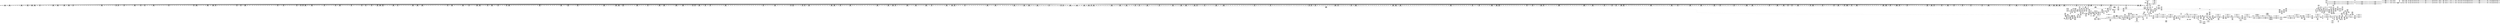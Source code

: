 digraph {
	CE0x5296af0 [shape=record,shape=Mrecord,label="{CE0x5296af0|56:_i8*,_:_CRE_291,292_}"]
	CE0x5294f20 [shape=record,shape=Mrecord,label="{CE0x5294f20|56:_i8*,_:_CRE_112,120_|*MultipleSource*|security/selinux/hooks.c,1769|Function::may_link&Arg::dir::|Function::selinux_inode_link&Arg::dir::}"]
	CE0x52838c0 [shape=record,shape=Mrecord,label="{CE0x52838c0|56:_i8*,_:_CRE_80,88_|*MultipleSource*|security/selinux/hooks.c,1769|Function::may_link&Arg::dir::|Function::selinux_inode_link&Arg::dir::}"]
	CE0x528e040 [shape=record,shape=Mrecord,label="{CE0x528e040|GLOBAL:_current_sid.__warned|Global_var:current_sid.__warned|*SummSource*}"]
	CE0x5261cf0 [shape=record,shape=Mrecord,label="{CE0x5261cf0|56:_i8*,_:_CRE_48,56_|*MultipleSource*|security/selinux/hooks.c,1769|Function::may_link&Arg::dir::|Function::selinux_inode_link&Arg::dir::}"]
	CE0x532e9d0 [shape=record,shape=Mrecord,label="{CE0x532e9d0|i32_1024|*Constant*}"]
	CE0x53073c0 [shape=record,shape=Mrecord,label="{CE0x53073c0|28:_i32,_:_CRE_107,108_}"]
	CE0x52de870 [shape=record,shape=Mrecord,label="{CE0x52de870|104:_%struct.inode*,_:_CRE_112,144_|*MultipleSource*|security/selinux/hooks.c,1770|Function::selinux_inode_link&Arg::old_dentry::|Function::may_link&Arg::dentry::}"]
	CE0x52f93b0 [shape=record,shape=Mrecord,label="{CE0x52f93b0|56:_i8*,_:_CRE_879,880_}"]
	CE0x5277660 [shape=record,shape=Mrecord,label="{CE0x5277660|56:_i8*,_:_CRE_183,184_}"]
	CE0x52b1a60 [shape=record,shape=Mrecord,label="{CE0x52b1a60|56:_i8*,_:_CRE_901,902_}"]
	CE0x5311190 [shape=record,shape=Mrecord,label="{CE0x5311190|may_link:_tobool|security/selinux/hooks.c,1776|*SummSink*}"]
	CE0x5348fd0 [shape=record,shape=Mrecord,label="{CE0x5348fd0|i8*_getelementptr_inbounds_(_25_x_i8_,_25_x_i8_*_.str3,_i32_0,_i32_0)|*Constant*}"]
	CE0x52b2720 [shape=record,shape=Mrecord,label="{CE0x52b2720|56:_i8*,_:_CRE_913,914_}"]
	CE0x52b2610 [shape=record,shape=Mrecord,label="{CE0x52b2610|56:_i8*,_:_CRE_912,913_}"]
	CE0x52f6690 [shape=record,shape=Mrecord,label="{CE0x52f6690|56:_i8*,_:_CRE_728,736_|*MultipleSource*|*LoadInst*|security/selinux/hooks.c,1770|security/selinux/hooks.c,1770}"]
	CE0x52f1900 [shape=record,shape=Mrecord,label="{CE0x52f1900|56:_i8*,_:_CRE_573,574_}"]
	CE0x52eb710 [shape=record,shape=Mrecord,label="{CE0x52eb710|56:_i8*,_:_CRE_308,309_}"]
	CE0x52777a0 [shape=record,shape=Mrecord,label="{CE0x52777a0|56:_i8*,_:_CRE_310,311_}"]
	CE0x52b5ba0 [shape=record,shape=Mrecord,label="{CE0x52b5ba0|104:_%struct.inode*,_:_CRE_212,213_}"]
	CE0x533e900 [shape=record,shape=Mrecord,label="{CE0x533e900|may_link:_tmp25|security/selinux/hooks.c,1797|*SummSource*}"]
	CE0x52704d0 [shape=record,shape=Mrecord,label="{CE0x52704d0|may_link:_kind|Function::may_link&Arg::kind::}"]
	CE0x52b30b0 [shape=record,shape=Mrecord,label="{CE0x52b30b0|56:_i8*,_:_CRE_922,923_}"]
	CE0x52ff260 [shape=record,shape=Mrecord,label="{CE0x52ff260|56:_i8*,_:_CRE_944,952_|*MultipleSource*|*LoadInst*|security/selinux/hooks.c,1770|security/selinux/hooks.c,1770}"]
	CE0x52666d0 [shape=record,shape=Mrecord,label="{CE0x52666d0|56:_i8*,_:_CRE_128,136_|*MultipleSource*|security/selinux/hooks.c,1769|Function::may_link&Arg::dir::|Function::selinux_inode_link&Arg::dir::}"]
	CE0x52da8f0 [shape=record,shape=Mrecord,label="{CE0x52da8f0|may_link:_i_security1|security/selinux/hooks.c,1770|*SummSource*}"]
	CE0x52d9820 [shape=record,shape=Mrecord,label="{CE0x52d9820|56:_i8*,_:_CRE_141,142_}"]
	CE0x52e9730 [shape=record,shape=Mrecord,label="{CE0x52e9730|56:_i8*,_:_CRE_278,279_}"]
	CE0x52e35a0 [shape=record,shape=Mrecord,label="{CE0x52e35a0|i64**_getelementptr_inbounds_(_4_x_i64*_,_4_x_i64*_*___llvm_gcda_edge_table220,_i64_0,_i64_1)|*Constant*|*SummSink*}"]
	CE0x52b2940 [shape=record,shape=Mrecord,label="{CE0x52b2940|56:_i8*,_:_CRE_915,916_}"]
	CE0x533efc0 [shape=record,shape=Mrecord,label="{CE0x533efc0|__llvm_gcov_indirect_counter_increment:_tmp5|*SummSource*}"]
	CE0x52699b0 [shape=record,shape=Mrecord,label="{CE0x52699b0|i32_10|*Constant*|*SummSource*}"]
	CE0x52675f0 [shape=record,shape=Mrecord,label="{CE0x52675f0|selinux_inode_link:_dir|Function::selinux_inode_link&Arg::dir::|*SummSink*}"]
	CE0x526b0e0 [shape=record,shape=Mrecord,label="{CE0x526b0e0|56:_i8*,_:_CRE_263,264_}"]
	CE0x52ff150 [shape=record,shape=Mrecord,label="{CE0x52ff150|56:_i8*,_:_CRE_936,944_|*MultipleSource*|*LoadInst*|security/selinux/hooks.c,1770|security/selinux/hooks.c,1770}"]
	CE0x526b5c0 [shape=record,shape=Mrecord,label="{CE0x526b5c0|56:_i8*,_:_CRE_269,270_}"]
	CE0x5270250 [shape=record,shape=Mrecord,label="{CE0x5270250|i32_0|*Constant*|*SummSource*}"]
	CE0x52e9b70 [shape=record,shape=Mrecord,label="{CE0x52e9b70|56:_i8*,_:_CRE_282,283_}"]
	CE0x52e7fd0 [shape=record,shape=Mrecord,label="{CE0x52e7fd0|56:_i8*,_:_CRE_256,257_}"]
	CE0x5294f90 [shape=record,shape=Mrecord,label="{CE0x5294f90|may_link:_i_security|security/selinux/hooks.c,1769|*SummSink*}"]
	CE0x5281590 [shape=record,shape=Mrecord,label="{CE0x5281590|56:_i8*,_:_CRE_191,192_}"]
	CE0x5310d20 [shape=record,shape=Mrecord,label="{CE0x5310d20|i64_2097152|*Constant*|*SummSink*}"]
	CE0x5300f20 [shape=record,shape=Mrecord,label="{CE0x5300f20|28:_i32,_:_CRE_0,8_|*MultipleSource*|security/selinux/hooks.c,1777|*LoadInst*|security/selinux/hooks.c,1769|security/selinux/hooks.c,1769}"]
	CE0x5309830 [shape=record,shape=Mrecord,label="{CE0x5309830|may_link:_tmp7|security/selinux/hooks.c,1777|*SummSource*}"]
	CE0x52e8eb0 [shape=record,shape=Mrecord,label="{CE0x52e8eb0|56:_i8*,_:_CRE_270,271_}"]
	CE0x5304c00 [shape=record,shape=Mrecord,label="{CE0x5304c00|28:_i32,_:_CRE_68,69_}"]
	CE0x531dde0 [shape=record,shape=Mrecord,label="{CE0x531dde0|may_link:_tmp19|security/selinux/hooks.c,1789|*SummSource*}"]
	CE0x531b290 [shape=record,shape=Mrecord,label="{CE0x531b290|__llvm_gcov_indirect_counter_increment:_bb}"]
	CE0x52ad440 [shape=record,shape=Mrecord,label="{CE0x52ad440|56:_i8*,_:_CRE_874,875_}"]
	CE0x5292c30 [shape=record,shape=Mrecord,label="{CE0x5292c30|56:_i8*,_:_CRE_163,164_}"]
	CE0x52a5b80 [shape=record,shape=Mrecord,label="{CE0x52a5b80|56:_i8*,_:_CRE_553,554_}"]
	CE0x52f16e0 [shape=record,shape=Mrecord,label="{CE0x52f16e0|56:_i8*,_:_CRE_571,572_}"]
	CE0x52f9d40 [shape=record,shape=Mrecord,label="{CE0x52f9d40|56:_i8*,_:_CRE_888,889_}"]
	CE0x5345760 [shape=record,shape=Mrecord,label="{CE0x5345760|current_sid:_tmp16|security/selinux/hooks.c,218}"]
	CE0x52ea2e0 [shape=record,shape=Mrecord,label="{CE0x52ea2e0|56:_i8*,_:_CRE_289,290_}"]
	CE0x52ebb50 [shape=record,shape=Mrecord,label="{CE0x52ebb50|56:_i8*,_:_CRE_472,473_}"]
	CE0x528fe30 [shape=record,shape=Mrecord,label="{CE0x528fe30|56:_i8*,_:_CRE_935,936_}"]
	CE0x52659e0 [shape=record,shape=Mrecord,label="{CE0x52659e0|__llvm_gcov_indirect_counter_increment:_bb|*SummSource*}"]
	CE0x52a7c70 [shape=record,shape=Mrecord,label="{CE0x52a7c70|56:_i8*,_:_CRE_593,594_}"]
	CE0x5317a80 [shape=record,shape=Mrecord,label="{CE0x5317a80|avc_has_perm:_auditdata|Function::avc_has_perm&Arg::auditdata::|*SummSource*}"]
	CE0x5317930 [shape=record,shape=Mrecord,label="{CE0x5317930|avc_has_perm:_auditdata|Function::avc_has_perm&Arg::auditdata::}"]
	CE0x52ad990 [shape=record,shape=Mrecord,label="{CE0x52ad990|56:_i8*,_:_CRE_879,880_}"]
	CE0x52ac040 [shape=record,shape=Mrecord,label="{CE0x52ac040|56:_i8*,_:_CRE_832,840_|*MultipleSource*|security/selinux/hooks.c,1769|Function::may_link&Arg::dir::|Function::selinux_inode_link&Arg::dir::}"]
	CE0x5308c30 [shape=record,shape=Mrecord,label="{CE0x5308c30|28:_i32,_:_CRE_168,184_|*MultipleSource*|security/selinux/hooks.c,1777|*LoadInst*|security/selinux/hooks.c,1769|security/selinux/hooks.c,1769}"]
	CE0x532f4f0 [shape=record,shape=Mrecord,label="{CE0x532f4f0|may_link:_tmp22|security/selinux/hooks.c,1797}"]
	CE0x52a7ba0 [shape=record,shape=Mrecord,label="{CE0x52a7ba0|56:_i8*,_:_CRE_592,593_}"]
	CE0x533b710 [shape=record,shape=Mrecord,label="{CE0x533b710|__llvm_gcov_indirect_counter_increment:_tmp6}"]
	CE0x52d7b80 [shape=record,shape=Mrecord,label="{CE0x52d7b80|56:_i8*,_:_CRE_204,205_}"]
	CE0x53419b0 [shape=record,shape=Mrecord,label="{CE0x53419b0|i64*_getelementptr_inbounds_(_14_x_i64_,_14_x_i64_*___llvm_gcov_ctr219,_i64_0,_i64_13)|*Constant*|*SummSink*}"]
	CE0x52ead80 [shape=record,shape=Mrecord,label="{CE0x52ead80|56:_i8*,_:_CRE_299,300_}"]
	CE0x52909e0 [shape=record,shape=Mrecord,label="{CE0x52909e0|56:_i8*,_:_CRE_977,978_}"]
	CE0x5279030 [shape=record,shape=Mrecord,label="{CE0x5279030|56:_i8*,_:_CRE_432,440_|*MultipleSource*|security/selinux/hooks.c,1769|Function::may_link&Arg::dir::|Function::selinux_inode_link&Arg::dir::}"]
	CE0x527c6e0 [shape=record,shape=Mrecord,label="{CE0x527c6e0|56:_i8*,_:_CRE_156,157_}"]
	CE0x5301990 [shape=record,shape=Mrecord,label="{CE0x5301990|may_link:_tmp23|security/selinux/hooks.c,1797|*SummSource*}"]
	CE0x52903b0 [shape=record,shape=Mrecord,label="{CE0x52903b0|56:_i8*,_:_CRE_960,968_|*MultipleSource*|security/selinux/hooks.c,1769|Function::may_link&Arg::dir::|Function::selinux_inode_link&Arg::dir::}"]
	CE0x52d9930 [shape=record,shape=Mrecord,label="{CE0x52d9930|56:_i8*,_:_CRE_142,143_}"]
	CE0x527d0a0 [shape=record,shape=Mrecord,label="{CE0x527d0a0|56:_i8*,_:_CRE_280,281_}"]
	CE0x52b0c90 [shape=record,shape=Mrecord,label="{CE0x52b0c90|56:_i8*,_:_CRE_927,928_}"]
	CE0x5313250 [shape=record,shape=Mrecord,label="{CE0x5313250|i64*_getelementptr_inbounds_(_14_x_i64_,_14_x_i64_*___llvm_gcov_ctr219,_i64_0,_i64_11)|*Constant*|*SummSink*}"]
	CE0x52805c0 [shape=record,shape=Mrecord,label="{CE0x52805c0|__llvm_gcov_indirect_counter_increment:_pred}"]
	CE0x5297a90 [shape=record,shape=Mrecord,label="{CE0x5297a90|current_sid:_tmp9|security/selinux/hooks.c,218|*SummSource*}"]
	CE0x52af970 [shape=record,shape=Mrecord,label="{CE0x52af970|56:_i8*,_:_CRE_909,910_}"]
	CE0x52f8d50 [shape=record,shape=Mrecord,label="{CE0x52f8d50|56:_i8*,_:_CRE_873,874_}"]
	CE0x52785b0 [shape=record,shape=Mrecord,label="{CE0x52785b0|56:_i8*,_:_CRE_384,388_|*MultipleSource*|security/selinux/hooks.c,1769|Function::may_link&Arg::dir::|Function::selinux_inode_link&Arg::dir::}"]
	CE0x5273da0 [shape=record,shape=Mrecord,label="{CE0x5273da0|may_link:_dentry|Function::may_link&Arg::dentry::|*SummSource*}"]
	CE0x52ee750 [shape=record,shape=Mrecord,label="{CE0x52ee750|56:_i8*,_:_CRE_481,482_}"]
	CE0x5308080 [shape=record,shape=Mrecord,label="{CE0x5308080|28:_i32,_:_CRE_119,120_}"]
	CE0x5274040 [shape=record,shape=Mrecord,label="{CE0x5274040|i64*_getelementptr_inbounds_(_14_x_i64_,_14_x_i64_*___llvm_gcov_ctr219,_i64_0,_i64_3)|*Constant*|*SummSink*}"]
	CE0x5308190 [shape=record,shape=Mrecord,label="{CE0x5308190|28:_i32,_:_CRE_120,128_|*MultipleSource*|security/selinux/hooks.c,1777|*LoadInst*|security/selinux/hooks.c,1769|security/selinux/hooks.c,1769}"]
	CE0x52b1730 [shape=record,shape=Mrecord,label="{CE0x52b1730|56:_i8*,_:_CRE_898,899_}"]
	CE0x52e3cb0 [shape=record,shape=Mrecord,label="{CE0x52e3cb0|_ret_void|*SummSink*}"]
	CE0x52ac240 [shape=record,shape=Mrecord,label="{CE0x52ac240|56:_i8*,_:_CRE_840,848_|*MultipleSource*|security/selinux/hooks.c,1769|Function::may_link&Arg::dir::|Function::selinux_inode_link&Arg::dir::}"]
	CE0x52ab200 [shape=record,shape=Mrecord,label="{CE0x52ab200|56:_i8*,_:_CRE_760,768_|*MultipleSource*|security/selinux/hooks.c,1769|Function::may_link&Arg::dir::|Function::selinux_inode_link&Arg::dir::}"]
	CE0x52e0db0 [shape=record,shape=Mrecord,label="{CE0x52e0db0|104:_%struct.inode*,_:_CRE_172,173_}"]
	CE0x53014d0 [shape=record,shape=Mrecord,label="{CE0x53014d0|may_link:_tmp23|security/selinux/hooks.c,1797}"]
	CE0x52f7c50 [shape=record,shape=Mrecord,label="{CE0x52f7c50|56:_i8*,_:_CRE_832,840_|*MultipleSource*|*LoadInst*|security/selinux/hooks.c,1770|security/selinux/hooks.c,1770}"]
	CE0x52a7860 [shape=record,shape=Mrecord,label="{CE0x52a7860|56:_i8*,_:_CRE_588,589_}"]
	CE0x526ab30 [shape=record,shape=Mrecord,label="{CE0x526ab30|56:_i8*,_:_CRE_256,257_}"]
	CE0x52b5350 [shape=record,shape=Mrecord,label="{CE0x52b5350|104:_%struct.inode*,_:_CRE_205,206_}"]
	CE0x530c5a0 [shape=record,shape=Mrecord,label="{CE0x530c5a0|_switch_i32_%kind,_label_%sw.default_i32_0,_label_%sw.bb_i32_1,_label_%sw.bb7_i32_2,_label_%sw.bb8_,_!dbg_!27741|security/selinux/hooks.c,1781}"]
	CE0x52dfab0 [shape=record,shape=Mrecord,label="{CE0x52dfab0|104:_%struct.inode*,_:_CRE_156,157_}"]
	CE0x52e7db0 [shape=record,shape=Mrecord,label="{CE0x52e7db0|56:_i8*,_:_CRE_254,255_}"]
	CE0x52ab740 [shape=record,shape=Mrecord,label="{CE0x52ab740|56:_i8*,_:_CRE_792,800_|*MultipleSource*|security/selinux/hooks.c,1769|Function::may_link&Arg::dir::|Function::selinux_inode_link&Arg::dir::}"]
	CE0x52f4e20 [shape=record,shape=Mrecord,label="{CE0x52f4e20|56:_i8*,_:_CRE_623,624_}"]
	CE0x5341c10 [shape=record,shape=Mrecord,label="{CE0x5341c10|may_link:_tmp27|security/selinux/hooks.c,1799}"]
	CE0x533f2c0 [shape=record,shape=Mrecord,label="{CE0x533f2c0|i64*_getelementptr_inbounds_(_11_x_i64_,_11_x_i64_*___llvm_gcov_ctr125,_i64_0,_i64_1)|*Constant*|*SummSource*}"]
	CE0x527ab00 [shape=record,shape=Mrecord,label="{CE0x527ab00|56:_i8*,_:_CRE_504,508_|*MultipleSource*|security/selinux/hooks.c,1769|Function::may_link&Arg::dir::|Function::selinux_inode_link&Arg::dir::}"]
	CE0x52970a0 [shape=record,shape=Mrecord,label="{CE0x52970a0|56:_i8*,_:_CRE_298,299_}"]
	CE0x5320b10 [shape=record,shape=Mrecord,label="{CE0x5320b10|current_sid:_call4|security/selinux/hooks.c,218}"]
	CE0x531fe80 [shape=record,shape=Mrecord,label="{CE0x531fe80|i64*_getelementptr_inbounds_(_11_x_i64_,_11_x_i64_*___llvm_gcov_ctr125,_i64_0,_i64_10)|*Constant*|*SummSource*}"]
	CE0x530b700 [shape=record,shape=Mrecord,label="{CE0x530b700|may_link:_call9|security/selinux/hooks.c,1792|*SummSource*}"]
	CE0x5265200 [shape=record,shape=Mrecord,label="{CE0x5265200|56:_i8*,_:_CRE_254,255_}"]
	CE0x53458e0 [shape=record,shape=Mrecord,label="{CE0x53458e0|current_sid:_tmp16|security/selinux/hooks.c,218|*SummSource*}"]
	CE0x52703d0 [shape=record,shape=Mrecord,label="{CE0x52703d0|i32_0|*Constant*|*SummSink*}"]
	CE0x5322690 [shape=record,shape=Mrecord,label="{CE0x5322690|COLLAPSED:_GCMRE_current_task_external_global_%struct.task_struct*:_elem_0::|security/selinux/hooks.c,218}"]
	CE0x528ff40 [shape=record,shape=Mrecord,label="{CE0x528ff40|56:_i8*,_:_CRE_936,944_|*MultipleSource*|security/selinux/hooks.c,1769|Function::may_link&Arg::dir::|Function::selinux_inode_link&Arg::dir::}"]
	CE0x5343ba0 [shape=record,shape=Mrecord,label="{CE0x5343ba0|current_sid:_tmp10|security/selinux/hooks.c,218|*SummSink*}"]
	CE0x52d9b50 [shape=record,shape=Mrecord,label="{CE0x52d9b50|56:_i8*,_:_CRE_144,145_}"]
	CE0x52a9950 [shape=record,shape=Mrecord,label="{CE0x52a9950|56:_i8*,_:_CRE_648,656_|*MultipleSource*|security/selinux/hooks.c,1769|Function::may_link&Arg::dir::|Function::selinux_inode_link&Arg::dir::}"]
	CE0x52f37d0 [shape=record,shape=Mrecord,label="{CE0x52f37d0|56:_i8*,_:_CRE_602,603_}"]
	CE0x533ce80 [shape=record,shape=Mrecord,label="{CE0x533ce80|i64*_getelementptr_inbounds_(_11_x_i64_,_11_x_i64_*___llvm_gcov_ctr125,_i64_0,_i64_6)|*Constant*|*SummSource*}"]
	CE0x52ff3c0 [shape=record,shape=Mrecord,label="{CE0x52ff3c0|56:_i8*,_:_CRE_952,960_|*MultipleSource*|*LoadInst*|security/selinux/hooks.c,1770|security/selinux/hooks.c,1770}"]
	CE0x53036f0 [shape=record,shape=Mrecord,label="{CE0x53036f0|28:_i32,_:_CRE_48,49_}"]
	CE0x52a8cb0 [shape=record,shape=Mrecord,label="{CE0x52a8cb0|56:_i8*,_:_CRE_613,614_}"]
	CE0x5304d00 [shape=record,shape=Mrecord,label="{CE0x5304d00|28:_i32,_:_CRE_69,70_}"]
	CE0x531b740 [shape=record,shape=Mrecord,label="{CE0x531b740|__llvm_gcov_indirect_counter_increment:_exit|*SummSource*}"]
	CE0x52de0d0 [shape=record,shape=Mrecord,label="{CE0x52de0d0|104:_%struct.inode*,_:_CRE_91,92_}"]
	CE0x52f3f40 [shape=record,shape=Mrecord,label="{CE0x52f3f40|56:_i8*,_:_CRE_609,610_}"]
	CE0x52dbd50 [shape=record,shape=Mrecord,label="{CE0x52dbd50|may_link:_tmp14|security/selinux/hooks.c,1783}"]
	CE0x531bce0 [shape=record,shape=Mrecord,label="{CE0x531bce0|may_link:_tmp16|security/selinux/hooks.c,1786}"]
	CE0x5316c40 [shape=record,shape=Mrecord,label="{CE0x5316c40|i16_7|*Constant*}"]
	CE0x5264c50 [shape=record,shape=Mrecord,label="{CE0x5264c50|56:_i8*,_:_CRE_247,248_}"]
	CE0x530d750 [shape=record,shape=Mrecord,label="{CE0x530d750|i64_2|*Constant*}"]
	CE0x5264ae0 [shape=record,shape=Mrecord,label="{CE0x5264ae0|56:_i8*,_:_CRE_245,246_}"]
	CE0x527a4e0 [shape=record,shape=Mrecord,label="{CE0x527a4e0|56:_i8*,_:_CRE_485,486_}"]
	CE0x52afec0 [shape=record,shape=Mrecord,label="{CE0x52afec0|56:_i8*,_:_CRE_914,915_}"]
	CE0x5282bf0 [shape=record,shape=Mrecord,label="{CE0x5282bf0|current_sid:_tmp4|security/selinux/hooks.c,218|*SummSink*}"]
	CE0x5276de0 [shape=record,shape=Mrecord,label="{CE0x5276de0|56:_i8*,_:_CRE_175,176_}"]
	CE0x5340270 [shape=record,shape=Mrecord,label="{CE0x5340270|current_sid:_tmp6|security/selinux/hooks.c,218|*SummSink*}"]
	CE0x5313120 [shape=record,shape=Mrecord,label="{CE0x5313120|i64*_getelementptr_inbounds_(_14_x_i64_,_14_x_i64_*___llvm_gcov_ctr219,_i64_0,_i64_11)|*Constant*|*SummSource*}"]
	CE0x5341020 [shape=record,shape=Mrecord,label="{CE0x5341020|may_link:_retval.0|*SummSink*}"]
	CE0x52f8a20 [shape=record,shape=Mrecord,label="{CE0x52f8a20|56:_i8*,_:_CRE_870,871_}"]
	CE0x527c3a0 [shape=record,shape=Mrecord,label="{CE0x527c3a0|56:_i8*,_:_CRE_152,153_}"]
	CE0x52a7790 [shape=record,shape=Mrecord,label="{CE0x52a7790|56:_i8*,_:_CRE_587,588_}"]
	CE0x527c2d0 [shape=record,shape=Mrecord,label="{CE0x527c2d0|56:_i8*,_:_CRE_151,152_}"]
	CE0x5341a20 [shape=record,shape=Mrecord,label="{CE0x5341a20|may_link:_tmp26|security/selinux/hooks.c,1799|*SummSink*}"]
	CE0x532ea90 [shape=record,shape=Mrecord,label="{CE0x532ea90|i32_1024|*Constant*|*SummSource*}"]
	CE0x5283dd0 [shape=record,shape=Mrecord,label="{CE0x5283dd0|56:_i8*,_:_CRE_104,112_|*MultipleSource*|security/selinux/hooks.c,1769|Function::may_link&Arg::dir::|Function::selinux_inode_link&Arg::dir::}"]
	CE0x52dc970 [shape=record,shape=Mrecord,label="{CE0x52dc970|104:_%struct.inode*,_:_CRE_192,193_}"]
	CE0x527d170 [shape=record,shape=Mrecord,label="{CE0x527d170|56:_i8*,_:_CRE_281,282_}"]
	CE0x52b2fa0 [shape=record,shape=Mrecord,label="{CE0x52b2fa0|56:_i8*,_:_CRE_921,922_}"]
	CE0x5279e20 [shape=record,shape=Mrecord,label="{CE0x5279e20|56:_i8*,_:_CRE_476,477_}"]
	CE0x52ee420 [shape=record,shape=Mrecord,label="{CE0x52ee420|56:_i8*,_:_CRE_478,479_}"]
	CE0x533a960 [shape=record,shape=Mrecord,label="{CE0x533a960|__llvm_gcov_indirect_counter_increment:_tmp3}"]
	CE0x52d06a0 [shape=record,shape=Mrecord,label="{CE0x52d06a0|GLOBAL:_current_task|Global_var:current_task|*SummSource*}"]
	CE0x52e9400 [shape=record,shape=Mrecord,label="{CE0x52e9400|56:_i8*,_:_CRE_275,276_}"]
	CE0x52f5150 [shape=record,shape=Mrecord,label="{CE0x52f5150|56:_i8*,_:_CRE_632,640_|*MultipleSource*|*LoadInst*|security/selinux/hooks.c,1770|security/selinux/hooks.c,1770}"]
	CE0x52ef970 [shape=record,shape=Mrecord,label="{CE0x52ef970|56:_i8*,_:_CRE_520,528_|*MultipleSource*|*LoadInst*|security/selinux/hooks.c,1770|security/selinux/hooks.c,1770}"]
	CE0x5293ba0 [shape=record,shape=Mrecord,label="{CE0x5293ba0|56:_i8*,_:_CRE_197,198_}"]
	CE0x5328190 [shape=record,shape=Mrecord,label="{CE0x5328190|_call_void___llvm_gcov_indirect_counter_increment(i32*___llvm_gcov_global_state_pred221,_i64**_getelementptr_inbounds_(_4_x_i64*_,_4_x_i64*_*___llvm_gcda_edge_table220,_i64_0,_i64_0)),_!dbg_!27749|security/selinux/hooks.c,1793|*SummSource*}"]
	CE0x5277000 [shape=record,shape=Mrecord,label="{CE0x5277000|56:_i8*,_:_CRE_177,178_}"]
	CE0x52d8340 [shape=record,shape=Mrecord,label="{CE0x52d8340|56:_i8*,_:_CRE_216,224_|*MultipleSource*|*LoadInst*|security/selinux/hooks.c,1770|security/selinux/hooks.c,1770}"]
	CE0x5281760 [shape=record,shape=Mrecord,label="{CE0x5281760|i64_3|*Constant*}"]
	CE0x530d380 [shape=record,shape=Mrecord,label="{CE0x530d380|may_link:_tobool6|security/selinux/hooks.c,1778|*SummSource*}"]
	CE0x526aa60 [shape=record,shape=Mrecord,label="{CE0x526aa60|56:_i8*,_:_CRE_255,256_}"]
	CE0x52fe6b0 [shape=record,shape=Mrecord,label="{CE0x52fe6b0|56:_i8*,_:_CRE_927,928_}"]
	CE0x52e8b80 [shape=record,shape=Mrecord,label="{CE0x52e8b80|56:_i8*,_:_CRE_267,268_}"]
	CE0x527daa0 [shape=record,shape=Mrecord,label="{CE0x527daa0|may_link:_dir|Function::may_link&Arg::dir::|*SummSource*}"]
	CE0x533f130 [shape=record,shape=Mrecord,label="{CE0x533f130|__llvm_gcov_indirect_counter_increment:_tmp5|*SummSink*}"]
	CE0x52b62c0 [shape=record,shape=Mrecord,label="{CE0x52b62c0|104:_%struct.inode*,_:_CRE_218,219_}"]
	CE0x526f490 [shape=record,shape=Mrecord,label="{CE0x526f490|get_current:_tmp1|*SummSource*}"]
	CE0x52abac0 [shape=record,shape=Mrecord,label="{CE0x52abac0|56:_i8*,_:_CRE_808,816_|*MultipleSource*|security/selinux/hooks.c,1769|Function::may_link&Arg::dir::|Function::selinux_inode_link&Arg::dir::}"]
	CE0x52a9260 [shape=record,shape=Mrecord,label="{CE0x52a9260|56:_i8*,_:_CRE_620,621_}"]
	CE0x5305000 [shape=record,shape=Mrecord,label="{CE0x5305000|28:_i32,_:_CRE_72,73_}"]
	CE0x52f78b0 [shape=record,shape=Mrecord,label="{CE0x52f78b0|56:_i8*,_:_CRE_816,824_|*MultipleSource*|*LoadInst*|security/selinux/hooks.c,1770|security/selinux/hooks.c,1770}"]
	CE0x52b0b80 [shape=record,shape=Mrecord,label="{CE0x52b0b80|56:_i8*,_:_CRE_926,927_}"]
	CE0x52ecb70 [shape=record,shape=Mrecord,label="{CE0x52ecb70|56:_i8*,_:_CRE_392,400_|*MultipleSource*|*LoadInst*|security/selinux/hooks.c,1770|security/selinux/hooks.c,1770}"]
	CE0x53156b0 [shape=record,shape=Mrecord,label="{CE0x53156b0|may_link:_tmp7|security/selinux/hooks.c,1777|*SummSink*}"]
	CE0x52716b0 [shape=record,shape=Mrecord,label="{CE0x52716b0|may_link:_entry|*SummSource*}"]
	CE0x52e1140 [shape=record,shape=Mrecord,label="{CE0x52e1140|104:_%struct.inode*,_:_CRE_175,176_}"]
	CE0x5307e60 [shape=record,shape=Mrecord,label="{CE0x5307e60|28:_i32,_:_CRE_117,118_}"]
	CE0x5342b30 [shape=record,shape=Mrecord,label="{CE0x5342b30|current_sid:_do.body|*SummSource*}"]
	CE0x52a8700 [shape=record,shape=Mrecord,label="{CE0x52a8700|56:_i8*,_:_CRE_606,607_}"]
	CE0x5323ba0 [shape=record,shape=Mrecord,label="{CE0x5323ba0|current_sid:_tmp23|security/selinux/hooks.c,218|*SummSource*}"]
	CE0x5341a90 [shape=record,shape=Mrecord,label="{CE0x5341a90|may_link:_tmp27|security/selinux/hooks.c,1799|*SummSink*}"]
	CE0x5274200 [shape=record,shape=Mrecord,label="{CE0x5274200|may_link:_ad|security/selinux/hooks.c, 1764|*SummSink*}"]
	CE0x5313330 [shape=record,shape=Mrecord,label="{CE0x5313330|may_link:_tmp21|security/selinux/hooks.c,1793|*SummSink*}"]
	CE0x5278230 [shape=record,shape=Mrecord,label="{CE0x5278230|56:_i8*,_:_CRE_360,376_|*MultipleSource*|security/selinux/hooks.c,1769|Function::may_link&Arg::dir::|Function::selinux_inode_link&Arg::dir::}"]
	CE0x5296640 [shape=record,shape=Mrecord,label="{CE0x5296640|56:_i8*,_:_CRE_285,286_}"]
	CE0x5306700 [shape=record,shape=Mrecord,label="{CE0x5306700|28:_i32,_:_CRE_95,96_}"]
	CE0x52af750 [shape=record,shape=Mrecord,label="{CE0x52af750|56:_i8*,_:_CRE_907,908_}"]
	CE0x5266ed0 [shape=record,shape=Mrecord,label="{CE0x5266ed0|56:_i8*,_:_CRE_142,143_}"]
	CE0x52af310 [shape=record,shape=Mrecord,label="{CE0x52af310|56:_i8*,_:_CRE_903,904_}"]
	CE0x5280b00 [shape=record,shape=Mrecord,label="{CE0x5280b00|56:_i8*,_:_CRE_178,179_}"]
	CE0x528a300 [shape=record,shape=Mrecord,label="{CE0x528a300|i64*_getelementptr_inbounds_(_11_x_i64_,_11_x_i64_*___llvm_gcov_ctr125,_i64_0,_i64_8)|*Constant*|*SummSink*}"]
	CE0x53103a0 [shape=record,shape=Mrecord,label="{CE0x53103a0|i8_10|*Constant*|*SummSource*}"]
	CE0x5311360 [shape=record,shape=Mrecord,label="{CE0x5311360|may_link:_dentry2|security/selinux/hooks.c,1773|*SummSink*}"]
	CE0x52f39f0 [shape=record,shape=Mrecord,label="{CE0x52f39f0|56:_i8*,_:_CRE_604,605_}"]
	CE0x52d8cc0 [shape=record,shape=Mrecord,label="{CE0x52d8cc0|56:_i8*,_:_CRE_112,120_|*MultipleSource*|*LoadInst*|security/selinux/hooks.c,1770|security/selinux/hooks.c,1770}"]
	CE0x527e710 [shape=record,shape=Mrecord,label="{CE0x527e710|current_sid:_entry|*SummSink*}"]
	CE0x52e4f00 [shape=record,shape=Mrecord,label="{CE0x52e4f00|i32_2|*Constant*|*SummSource*}"]
	CE0x52a7110 [shape=record,shape=Mrecord,label="{CE0x52a7110|56:_i8*,_:_CRE_579,580_}"]
	CE0x5276bc0 [shape=record,shape=Mrecord,label="{CE0x5276bc0|56:_i8*,_:_CRE_173,174_}"]
	CE0x5340be0 [shape=record,shape=Mrecord,label="{CE0x5340be0|may_link:_call11|security/selinux/hooks.c,1797|*SummSink*}"]
	CE0x52f8e60 [shape=record,shape=Mrecord,label="{CE0x52f8e60|56:_i8*,_:_CRE_874,875_}"]
	CE0x52e5290 [shape=record,shape=Mrecord,label="{CE0x52e5290|GLOBAL:___llvm_gcov_indirect_counter_increment|*Constant*|*SummSink*}"]
	CE0x5300ab0 [shape=record,shape=Mrecord,label="{CE0x5300ab0|may_link:_tmp5|security/selinux/hooks.c,1770|*SummSource*}"]
	CE0x52ad220 [shape=record,shape=Mrecord,label="{CE0x52ad220|56:_i8*,_:_CRE_872,873_}"]
	CE0x5305100 [shape=record,shape=Mrecord,label="{CE0x5305100|28:_i32,_:_CRE_73,74_}"]
	CE0x5310780 [shape=record,shape=Mrecord,label="{CE0x5310780|i64_2097152|*Constant*|*SummSource*}"]
	CE0x526e370 [shape=record,shape=Mrecord,label="{CE0x526e370|get_current:_tmp1}"]
	CE0x52e0690 [shape=record,shape=Mrecord,label="{CE0x52e0690|104:_%struct.inode*,_:_CRE_166,167_}"]
	CE0x5293930 [shape=record,shape=Mrecord,label="{CE0x5293930|56:_i8*,_:_CRE_194,195_}"]
	CE0x52da7e0 [shape=record,shape=Mrecord,label="{CE0x52da7e0|may_link:_i_security1|security/selinux/hooks.c,1770}"]
	CE0x5296c90 [shape=record,shape=Mrecord,label="{CE0x5296c90|56:_i8*,_:_CRE_293,294_}"]
	CE0x527bec0 [shape=record,shape=Mrecord,label="{CE0x527bec0|56:_i8*,_:_CRE_146,147_}"]
	CE0x52f2a00 [shape=record,shape=Mrecord,label="{CE0x52f2a00|56:_i8*,_:_CRE_589,590_}"]
	CE0x52f23a0 [shape=record,shape=Mrecord,label="{CE0x52f23a0|56:_i8*,_:_CRE_583,584_}"]
	CE0x5307090 [shape=record,shape=Mrecord,label="{CE0x5307090|28:_i32,_:_CRE_104,105_}"]
	CE0x52f6a30 [shape=record,shape=Mrecord,label="{CE0x52f6a30|56:_i8*,_:_CRE_744,752_|*MultipleSource*|*LoadInst*|security/selinux/hooks.c,1770|security/selinux/hooks.c,1770}"]
	CE0x52de610 [shape=record,shape=Mrecord,label="{CE0x52de610|104:_%struct.inode*,_:_CRE_96,104_|*MultipleSource*|security/selinux/hooks.c,1770|Function::selinux_inode_link&Arg::old_dentry::|Function::may_link&Arg::dentry::}"]
	CE0x52f1d40 [shape=record,shape=Mrecord,label="{CE0x52f1d40|56:_i8*,_:_CRE_577,578_}"]
	CE0x52aedc0 [shape=record,shape=Mrecord,label="{CE0x52aedc0|56:_i8*,_:_CRE_898,899_}"]
	CE0x5331670 [shape=record,shape=Mrecord,label="{CE0x5331670|may_link:_tmp26|security/selinux/hooks.c,1799|*SummSource*}"]
	CE0x5314350 [shape=record,shape=Mrecord,label="{CE0x5314350|0:_i8,_8:_%struct.dentry*,_24:_%struct.selinux_audit_data*,_:_SCMRE_0,1_|*MultipleSource*|security/selinux/hooks.c,1772|security/selinux/hooks.c, 1764}"]
	CE0x52dfe40 [shape=record,shape=Mrecord,label="{CE0x52dfe40|104:_%struct.inode*,_:_CRE_159,160_}"]
	CE0x52eb3e0 [shape=record,shape=Mrecord,label="{CE0x52eb3e0|56:_i8*,_:_CRE_305,306_}"]
	CE0x52a9ec0 [shape=record,shape=Mrecord,label="{CE0x52a9ec0|56:_i8*,_:_CRE_672,680_|*MultipleSource*|security/selinux/hooks.c,1769|Function::may_link&Arg::dir::|Function::selinux_inode_link&Arg::dir::}"]
	CE0x52b8540 [shape=record,shape=Mrecord,label="{CE0x52b8540|104:_%struct.inode*,_:_CRE_309,310_}"]
	CE0x5269ae0 [shape=record,shape=Mrecord,label="{CE0x5269ae0|i32_10|*Constant*|*SummSink*}"]
	CE0x526ee20 [shape=record,shape=Mrecord,label="{CE0x526ee20|selinux_inode_link:_call|security/selinux/hooks.c,2769}"]
	CE0x5278770 [shape=record,shape=Mrecord,label="{CE0x5278770|56:_i8*,_:_CRE_392,400_|*MultipleSource*|security/selinux/hooks.c,1769|Function::may_link&Arg::dir::|Function::selinux_inode_link&Arg::dir::}"]
	CE0x52d84d0 [shape=record,shape=Mrecord,label="{CE0x52d84d0|56:_i8*,_:_CRE_224,232_|*MultipleSource*|*LoadInst*|security/selinux/hooks.c,1770|security/selinux/hooks.c,1770}"]
	CE0x5348660 [shape=record,shape=Mrecord,label="{CE0x5348660|i64*_getelementptr_inbounds_(_11_x_i64_,_11_x_i64_*___llvm_gcov_ctr125,_i64_0,_i64_10)|*Constant*}"]
	CE0x52d58c0 [shape=record,shape=Mrecord,label="{CE0x52d58c0|current_sid:_land.lhs.true|*SummSink*}"]
	CE0x5304e00 [shape=record,shape=Mrecord,label="{CE0x5304e00|28:_i32,_:_CRE_70,71_}"]
	CE0x52b00e0 [shape=record,shape=Mrecord,label="{CE0x52b00e0|56:_i8*,_:_CRE_916,917_}"]
	CE0x52eab60 [shape=record,shape=Mrecord,label="{CE0x52eab60|56:_i8*,_:_CRE_297,298_}"]
	CE0x52929c0 [shape=record,shape=Mrecord,label="{CE0x52929c0|56:_i8*,_:_CRE_160,161_}"]
	CE0x52822d0 [shape=record,shape=Mrecord,label="{CE0x52822d0|current_sid:_tmp|*SummSource*}"]
	CE0x52d3a00 [shape=record,shape=Mrecord,label="{CE0x52d3a00|current_sid:_tmp6|security/selinux/hooks.c,218}"]
	CE0x526bef0 [shape=record,shape=Mrecord,label="{CE0x526bef0|GLOBAL:_current_sid|*Constant*}"]
	CE0x52963c0 [shape=record,shape=Mrecord,label="{CE0x52963c0|__llvm_gcov_indirect_counter_increment:_tmp2}"]
	CE0x52b0300 [shape=record,shape=Mrecord,label="{CE0x52b0300|56:_i8*,_:_CRE_918,919_}"]
	CE0x525e220 [shape=record,shape=Mrecord,label="{CE0x525e220|selinux_inode_link:_entry|*SummSink*}"]
	CE0x52f2e40 [shape=record,shape=Mrecord,label="{CE0x52f2e40|56:_i8*,_:_CRE_593,594_}"]
	CE0x5294220 [shape=record,shape=Mrecord,label="{CE0x5294220|56:_i8*,_:_CRE_205,206_}"]
	CE0x52df260 [shape=record,shape=Mrecord,label="{CE0x52df260|104:_%struct.inode*,_:_CRE_149,150_}"]
	CE0x533b0c0 [shape=record,shape=Mrecord,label="{CE0x533b0c0|current_sid:_tmp14|security/selinux/hooks.c,218|*SummSink*}"]
	CE0x52ea500 [shape=record,shape=Mrecord,label="{CE0x52ea500|56:_i8*,_:_CRE_291,292_}"]
	CE0x527df50 [shape=record,shape=Mrecord,label="{CE0x527df50|may_link:_if.end|*SummSource*}"]
	CE0x5312460 [shape=record,shape=Mrecord,label="{CE0x5312460|i32_8388608|*Constant*|*SummSink*}"]
	CE0x52ee130 [shape=record,shape=Mrecord,label="{CE0x52ee130|56:_i8*,_:_CRE_475,476_}"]
	CE0x526c8b0 [shape=record,shape=Mrecord,label="{CE0x526c8b0|may_link:_if.then|*SummSink*}"]
	CE0x52f5d80 [shape=record,shape=Mrecord,label="{CE0x52f5d80|56:_i8*,_:_CRE_684,688_|*MultipleSource*|*LoadInst*|security/selinux/hooks.c,1770|security/selinux/hooks.c,1770}"]
	CE0x52b20c0 [shape=record,shape=Mrecord,label="{CE0x52b20c0|56:_i8*,_:_CRE_907,908_}"]
	CE0x533af50 [shape=record,shape=Mrecord,label="{CE0x533af50|current_sid:_tmp14|security/selinux/hooks.c,218|*SummSource*}"]
	CE0x52f7340 [shape=record,shape=Mrecord,label="{CE0x52f7340|56:_i8*,_:_CRE_792,800_|*MultipleSource*|*LoadInst*|security/selinux/hooks.c,1770|security/selinux/hooks.c,1770}"]
	CE0x52e5e30 [shape=record,shape=Mrecord,label="{CE0x52e5e30|__llvm_gcov_indirect_counter_increment:_predecessor|Function::__llvm_gcov_indirect_counter_increment&Arg::predecessor::}"]
	CE0x53442b0 [shape=record,shape=Mrecord,label="{CE0x53442b0|i64_4|*Constant*|*SummSink*}"]
	CE0x52f1e50 [shape=record,shape=Mrecord,label="{CE0x52f1e50|56:_i8*,_:_CRE_578,579_}"]
	CE0x5283000 [shape=record,shape=Mrecord,label="{CE0x5283000|get_current:_tmp4|./arch/x86/include/asm/current.h,14|*SummSource*}"]
	CE0x52b38a0 [shape=record,shape=Mrecord,label="{CE0x52b38a0|56:_i8*,_:_CRE_984,988_|*MultipleSource*|security/selinux/hooks.c,1769|Function::may_link&Arg::dir::|Function::selinux_inode_link&Arg::dir::}"]
	CE0x530c730 [shape=record,shape=Mrecord,label="{CE0x530c730|_switch_i32_%kind,_label_%sw.default_i32_0,_label_%sw.bb_i32_1,_label_%sw.bb7_i32_2,_label_%sw.bb8_,_!dbg_!27741|security/selinux/hooks.c,1781|*SummSink*}"]
	CE0x52ace70 [shape=record,shape=Mrecord,label="{CE0x52ace70|56:_i8*,_:_CRE_868,869_}"]
	CE0x52e13a0 [shape=record,shape=Mrecord,label="{CE0x52e13a0|104:_%struct.inode*,_:_CRE_177,178_}"]
	CE0x52dea80 [shape=record,shape=Mrecord,label="{CE0x52dea80|104:_%struct.inode*,_:_CRE_144,145_}"]
	CE0x527d870 [shape=record,shape=Mrecord,label="{CE0x527d870|may_link:_dir|Function::may_link&Arg::dir::|*SummSink*}"]
	CE0x5280f10 [shape=record,shape=Mrecord,label="{CE0x5280f10|56:_i8*,_:_CRE_183,184_}"]
	CE0x532eec0 [shape=record,shape=Mrecord,label="{CE0x532eec0|i32_2048|*Constant*|*SummSink*}"]
	CE0x52742d0 [shape=record,shape=Mrecord,label="{CE0x52742d0|_call_void_mcount()_#3}"]
	CE0x526b010 [shape=record,shape=Mrecord,label="{CE0x526b010|56:_i8*,_:_CRE_262,263_}"]
	CE0x52e8410 [shape=record,shape=Mrecord,label="{CE0x52e8410|56:_i8*,_:_CRE_260,261_}"]
	CE0x52928f0 [shape=record,shape=Mrecord,label="{CE0x52928f0|56:_i8*,_:_CRE_159,160_}"]
	CE0x5328030 [shape=record,shape=Mrecord,label="{CE0x5328030|_call_void___llvm_gcov_indirect_counter_increment(i32*___llvm_gcov_global_state_pred221,_i64**_getelementptr_inbounds_(_4_x_i64*_,_4_x_i64*_*___llvm_gcda_edge_table220,_i64_0,_i64_0)),_!dbg_!27749|security/selinux/hooks.c,1793}"]
	CE0x5313c20 [shape=record,shape=Mrecord,label="{CE0x5313c20|i32_3|*Constant*}"]
	CE0x52dbf70 [shape=record,shape=Mrecord,label="{CE0x52dbf70|56:_i8*,_:_CRE_136,137_}"]
	CE0x5314020 [shape=record,shape=Mrecord,label="{CE0x5314020|may_link:_type|security/selinux/hooks.c,1772}"]
	CE0x5306b00 [shape=record,shape=Mrecord,label="{CE0x5306b00|28:_i32,_:_CRE_99,100_}"]
	CE0x52d9d70 [shape=record,shape=Mrecord,label="{CE0x52d9d70|56:_i8*,_:_CRE_146,147_}"]
	CE0x528fd20 [shape=record,shape=Mrecord,label="{CE0x528fd20|56:_i8*,_:_CRE_934,935_}"]
	CE0x52b2830 [shape=record,shape=Mrecord,label="{CE0x52b2830|56:_i8*,_:_CRE_914,915_}"]
	CE0x52b4d60 [shape=record,shape=Mrecord,label="{CE0x52b4d60|104:_%struct.inode*,_:_CRE_200,201_}"]
	CE0x52d2840 [shape=record,shape=Mrecord,label="{CE0x52d2840|current_sid:_tmp12|security/selinux/hooks.c,218|*SummSource*}"]
	CE0x5277220 [shape=record,shape=Mrecord,label="{CE0x5277220|56:_i8*,_:_CRE_179,180_}"]
	CE0x5276010 [shape=record,shape=Mrecord,label="{CE0x5276010|56:_i8*,_:_CRE_162,163_}"]
	CE0x532d390 [shape=record,shape=Mrecord,label="{CE0x532d390|i8*_getelementptr_inbounds_(_38_x_i8_,_38_x_i8_*_.str64,_i32_0,_i32_0)|*Constant*}"]
	"CONST[source:0(mediator),value:2(dynamic)][purpose:{object}]"
	CE0x52f5640 [shape=record,shape=Mrecord,label="{CE0x52f5640|56:_i8*,_:_CRE_656,664_|*MultipleSource*|*LoadInst*|security/selinux/hooks.c,1770|security/selinux/hooks.c,1770}"]
	CE0x52ea0c0 [shape=record,shape=Mrecord,label="{CE0x52ea0c0|56:_i8*,_:_CRE_287,288_}"]
	CE0x5260c20 [shape=record,shape=Mrecord,label="{CE0x5260c20|may_link:_sw.epilog}"]
	CE0x5295fd0 [shape=record,shape=Mrecord,label="{CE0x5295fd0|may_link:_tmp}"]
	CE0x5266c10 [shape=record,shape=Mrecord,label="{CE0x5266c10|56:_i8*,_:_CRE_138,139_}"]
	CE0x52f5440 [shape=record,shape=Mrecord,label="{CE0x52f5440|56:_i8*,_:_CRE_648,656_|*MultipleSource*|*LoadInst*|security/selinux/hooks.c,1770|security/selinux/hooks.c,1770}"]
	CE0x52f4af0 [shape=record,shape=Mrecord,label="{CE0x52f4af0|56:_i8*,_:_CRE_620,621_}"]
	CE0x5315d40 [shape=record,shape=Mrecord,label="{CE0x5315d40|i32_(i32,_i32,_i16,_i32,_%struct.common_audit_data*)*_bitcast_(i32_(i32,_i32,_i16,_i32,_%struct.common_audit_data.495*)*_avc_has_perm_to_i32_(i32,_i32,_i16,_i32,_%struct.common_audit_data*)*)|*Constant*|*SummSink*}"]
	CE0x52e71d0 [shape=record,shape=Mrecord,label="{CE0x52e71d0|56:_i8*,_:_CRE_244,245_}"]
	CE0x52f1080 [shape=record,shape=Mrecord,label="{CE0x52f1080|56:_i8*,_:_CRE_565,566_}"]
	CE0x533b370 [shape=record,shape=Mrecord,label="{CE0x533b370|i1_true|*Constant*}"]
	CE0x5275ce0 [shape=record,shape=Mrecord,label="{CE0x5275ce0|56:_i8*,_:_CRE_159,160_}"]
	CE0x52914a0 [shape=record,shape=Mrecord,label="{CE0x52914a0|may_link:_sw.default|*SummSink*}"]
	CE0x5292850 [shape=record,shape=Mrecord,label="{CE0x5292850|56:_i8*,_:_CRE_158,159_}"]
	CE0x5316650 [shape=record,shape=Mrecord,label="{CE0x5316650|avc_has_perm:_ssid|Function::avc_has_perm&Arg::ssid::|*SummSink*}"]
	CE0x525f070 [shape=record,shape=Mrecord,label="{CE0x525f070|selinux_inode_link:_entry|*SummSource*}"]
	CE0x5341700 [shape=record,shape=Mrecord,label="{CE0x5341700|i64*_getelementptr_inbounds_(_14_x_i64_,_14_x_i64_*___llvm_gcov_ctr219,_i64_0,_i64_13)|*Constant*}"]
	CE0x5307800 [shape=record,shape=Mrecord,label="{CE0x5307800|28:_i32,_:_CRE_111,112_}"]
	CE0x533c290 [shape=record,shape=Mrecord,label="{CE0x533c290|current_sid:_land.lhs.true|*SummSource*}"]
	CE0x526ece0 [shape=record,shape=Mrecord,label="{CE0x526ece0|selinux_inode_link:_tmp2|*SummSource*}"]
	CE0x53230f0 [shape=record,shape=Mrecord,label="{CE0x53230f0|current_sid:_security|security/selinux/hooks.c,218|*SummSink*}"]
	CE0x531d650 [shape=record,shape=Mrecord,label="{CE0x531d650|may_link:_tmp19|security/selinux/hooks.c,1789|*SummSink*}"]
	CE0x5287a20 [shape=record,shape=Mrecord,label="{CE0x5287a20|may_link:_tmp13|security/selinux/hooks.c,1779}"]
	CE0x52ba2e0 [shape=record,shape=Mrecord,label="{CE0x52ba2e0|56:_i8*,_:_CRE_76,80_|*MultipleSource*|*LoadInst*|security/selinux/hooks.c,1770|security/selinux/hooks.c,1770}"]
	CE0x52f2c20 [shape=record,shape=Mrecord,label="{CE0x52f2c20|56:_i8*,_:_CRE_591,592_}"]
	CE0x52d4460 [shape=record,shape=Mrecord,label="{CE0x52d4460|i64*_getelementptr_inbounds_(_11_x_i64_,_11_x_i64_*___llvm_gcov_ctr125,_i64_0,_i64_8)|*Constant*|*SummSource*}"]
	CE0x5314ff0 [shape=record,shape=Mrecord,label="{CE0x5314ff0|i64_0|*Constant*}"]
	CE0x530bc50 [shape=record,shape=Mrecord,label="{CE0x530bc50|GLOBAL:___llvm_gcov_global_state_pred221|Global_var:__llvm_gcov_global_state_pred221}"]
	CE0x5270540 [shape=record,shape=Mrecord,label="{CE0x5270540|may_link:_kind|Function::may_link&Arg::kind::|*SummSource*}"]
	CE0x52d8b40 [shape=record,shape=Mrecord,label="{CE0x52d8b40|56:_i8*,_:_CRE_104,112_|*MultipleSource*|*LoadInst*|security/selinux/hooks.c,1770|security/selinux/hooks.c,1770}"]
	CE0x53153e0 [shape=record,shape=Mrecord,label="{CE0x53153e0|i64_0|*Constant*|*SummSource*}"]
	CE0x52f7e20 [shape=record,shape=Mrecord,label="{CE0x52f7e20|56:_i8*,_:_CRE_840,848_|*MultipleSource*|*LoadInst*|security/selinux/hooks.c,1770|security/selinux/hooks.c,1770}"]
	CE0x52ab040 [shape=record,shape=Mrecord,label="{CE0x52ab040|56:_i8*,_:_CRE_752,756_|*MultipleSource*|security/selinux/hooks.c,1769|Function::may_link&Arg::dir::|Function::selinux_inode_link&Arg::dir::}"]
	CE0x533a4f0 [shape=record,shape=Mrecord,label="{CE0x533a4f0|may_link:_tmp24|security/selinux/hooks.c,1797}"]
	CE0x53157c0 [shape=record,shape=Mrecord,label="{CE0x53157c0|i32_(i32,_i32,_i16,_i32,_%struct.common_audit_data*)*_bitcast_(i32_(i32,_i32,_i16,_i32,_%struct.common_audit_data.495*)*_avc_has_perm_to_i32_(i32,_i32,_i16,_i32,_%struct.common_audit_data*)*)|*Constant*}"]
	CE0x52affd0 [shape=record,shape=Mrecord,label="{CE0x52affd0|56:_i8*,_:_CRE_915,916_}"]
	CE0x52f3d20 [shape=record,shape=Mrecord,label="{CE0x52f3d20|56:_i8*,_:_CRE_607,608_}"]
	CE0x5283710 [shape=record,shape=Mrecord,label="{CE0x5283710|56:_i8*,_:_CRE_76,80_|*MultipleSource*|security/selinux/hooks.c,1769|Function::may_link&Arg::dir::|Function::selinux_inode_link&Arg::dir::}"]
	CE0x52a6c30 [shape=record,shape=Mrecord,label="{CE0x52a6c30|56:_i8*,_:_CRE_573,574_}"]
	CE0x5285130 [shape=record,shape=Mrecord,label="{CE0x5285130|may_link:_tmp1}"]
	CE0x52af530 [shape=record,shape=Mrecord,label="{CE0x52af530|56:_i8*,_:_CRE_905,906_}"]
	CE0x52a76c0 [shape=record,shape=Mrecord,label="{CE0x52a76c0|56:_i8*,_:_CRE_586,587_}"]
	CE0x52807c0 [shape=record,shape=Mrecord,label="{CE0x52807c0|56:_i8*,_:_CRE_174,175_}"]
	CE0x5320800 [shape=record,shape=Mrecord,label="{CE0x5320800|current_sid:_tmp20|security/selinux/hooks.c,218|*SummSink*}"]
	CE0x52b7d30 [shape=record,shape=Mrecord,label="{CE0x52b7d30|104:_%struct.inode*,_:_CRE_304,305_}"]
	CE0x52b9be0 [shape=record,shape=Mrecord,label="{CE0x52b9be0|56:_i8*,_:_CRE_48,56_|*MultipleSource*|*LoadInst*|security/selinux/hooks.c,1770|security/selinux/hooks.c,1770}"]
	CE0x5347f50 [shape=record,shape=Mrecord,label="{CE0x5347f50|current_sid:_tmp18|security/selinux/hooks.c,218|*SummSource*}"]
	CE0x5304900 [shape=record,shape=Mrecord,label="{CE0x5304900|28:_i32,_:_CRE_65,66_}"]
	CE0x52b2d80 [shape=record,shape=Mrecord,label="{CE0x52b2d80|56:_i8*,_:_CRE_919,920_}"]
	CE0x5345230 [shape=record,shape=Mrecord,label="{CE0x5345230|current_sid:_tmp15|security/selinux/hooks.c,218|*SummSink*}"]
	CE0x52ad110 [shape=record,shape=Mrecord,label="{CE0x52ad110|56:_i8*,_:_CRE_871,872_}"]
	CE0x5313e90 [shape=record,shape=Mrecord,label="{CE0x5313e90|may_link:_tmp6|security/selinux/hooks.c,1770|*SummSource*}"]
	CE0x53424f0 [shape=record,shape=Mrecord,label="{CE0x53424f0|current_sid:_bb}"]
	CE0x53474c0 [shape=record,shape=Mrecord,label="{CE0x53474c0|current_sid:_tmp17|security/selinux/hooks.c,218}"]
	CE0x533acb0 [shape=record,shape=Mrecord,label="{CE0x533acb0|i64*_getelementptr_inbounds_(_2_x_i64_,_2_x_i64_*___llvm_gcov_ctr98,_i64_0,_i64_0)|*Constant*}"]
	CE0x5267150 [shape=record,shape=Mrecord,label="{CE0x5267150|selinux_inode_link:_call|security/selinux/hooks.c,2769|*SummSource*}"]
	CE0x52ee0c0 [shape=record,shape=Mrecord,label="{CE0x52ee0c0|56:_i8*,_:_CRE_476,477_}"]
	CE0x52d9470 [shape=record,shape=Mrecord,label="{CE0x52d9470|56:_i8*,_:_CRE_138,139_}"]
	CE0x5288160 [shape=record,shape=Mrecord,label="{CE0x5288160|_ret_i32_%call,_!dbg_!27715|security/selinux/hooks.c,2769|*SummSink*}"]
	CE0x52d81e0 [shape=record,shape=Mrecord,label="{CE0x52d81e0|56:_i8*,_:_CRE_212,216_|*MultipleSource*|*LoadInst*|security/selinux/hooks.c,1770|security/selinux/hooks.c,1770}"]
	CE0x5310e60 [shape=record,shape=Mrecord,label="{CE0x5310e60|may_link:_cond|security/selinux/hooks.c,1776}"]
	CE0x52f9080 [shape=record,shape=Mrecord,label="{CE0x52f9080|56:_i8*,_:_CRE_876,877_}"]
	CE0x52783f0 [shape=record,shape=Mrecord,label="{CE0x52783f0|56:_i8*,_:_CRE_376,384_|*MultipleSource*|security/selinux/hooks.c,1769|Function::may_link&Arg::dir::|Function::selinux_inode_link&Arg::dir::}"]
	CE0x52ad770 [shape=record,shape=Mrecord,label="{CE0x52ad770|56:_i8*,_:_CRE_877,878_}"]
	CE0x528a0f0 [shape=record,shape=Mrecord,label="{CE0x528a0f0|current_sid:_tmp13|security/selinux/hooks.c,218|*SummSink*}"]
	CE0x5300e50 [shape=record,shape=Mrecord,label="{CE0x5300e50|may_link:_sid4|security/selinux/hooks.c,1777}"]
	CE0x5280a30 [shape=record,shape=Mrecord,label="{CE0x5280a30|56:_i8*,_:_CRE_177,178_}"]
	CE0x52b1510 [shape=record,shape=Mrecord,label="{CE0x52b1510|56:_i8*,_:_CRE_896,897_}"]
	CE0x5305d00 [shape=record,shape=Mrecord,label="{CE0x5305d00|28:_i32,_:_CRE_85,86_}"]
	CE0x5279db0 [shape=record,shape=Mrecord,label="{CE0x5279db0|56:_i8*,_:_CRE_475,476_}"]
	CE0x52d86d0 [shape=record,shape=Mrecord,label="{CE0x52d86d0|56:_i8*,_:_CRE_232,236_|*MultipleSource*|*LoadInst*|security/selinux/hooks.c,1770|security/selinux/hooks.c,1770}"]
	CE0x52df0b0 [shape=record,shape=Mrecord,label="{CE0x52df0b0|104:_%struct.inode*,_:_CRE_147,148_}"]
	CE0x52ffcc0 [shape=record,shape=Mrecord,label="{CE0x52ffcc0|56:_i8*,_:_CRE_979,980_}"]
	CE0x52f4f30 [shape=record,shape=Mrecord,label="{CE0x52f4f30|56:_i8*,_:_CRE_864,865_}"]
	CE0x5294920 [shape=record,shape=Mrecord,label="{CE0x5294920|__llvm_gcov_indirect_counter_increment:_tmp2|*SummSink*}"]
	CE0x5293fb0 [shape=record,shape=Mrecord,label="{CE0x5293fb0|56:_i8*,_:_CRE_202,203_}"]
	CE0x52ed2b0 [shape=record,shape=Mrecord,label="{CE0x52ed2b0|56:_i8*,_:_CRE_424,432_|*MultipleSource*|*LoadInst*|security/selinux/hooks.c,1770|security/selinux/hooks.c,1770}"]
	CE0x5276450 [shape=record,shape=Mrecord,label="{CE0x5276450|56:_i8*,_:_CRE_166,167_}"]
	CE0x5343a70 [shape=record,shape=Mrecord,label="{CE0x5343a70|current_sid:_tmp10|security/selinux/hooks.c,218|*SummSource*}"]
	CE0x52ecd40 [shape=record,shape=Mrecord,label="{CE0x52ecd40|56:_i8*,_:_CRE_400,408_|*MultipleSource*|*LoadInst*|security/selinux/hooks.c,1770|security/selinux/hooks.c,1770}"]
	CE0x52da2c0 [shape=record,shape=Mrecord,label="{CE0x52da2c0|56:_i8*,_:_CRE_151,152_}"]
	CE0x5264ec0 [shape=record,shape=Mrecord,label="{CE0x5264ec0|56:_i8*,_:_CRE_250,251_}"]
	CE0x52f5f50 [shape=record,shape=Mrecord,label="{CE0x52f5f50|56:_i8*,_:_CRE_688,692_|*MultipleSource*|*LoadInst*|security/selinux/hooks.c,1770|security/selinux/hooks.c,1770}"]
	CE0x52b2e90 [shape=record,shape=Mrecord,label="{CE0x52b2e90|56:_i8*,_:_CRE_920,921_}"]
	CE0x5266a50 [shape=record,shape=Mrecord,label="{CE0x5266a50|56:_i8*,_:_CRE_137,138_}"]
	CE0x5303500 [shape=record,shape=Mrecord,label="{CE0x5303500|28:_i32,_:_CRE_40,44_|*MultipleSource*|security/selinux/hooks.c,1777|*LoadInst*|security/selinux/hooks.c,1769|security/selinux/hooks.c,1769}"]
	CE0x53418b0 [shape=record,shape=Mrecord,label="{CE0x53418b0|i64*_getelementptr_inbounds_(_14_x_i64_,_14_x_i64_*___llvm_gcov_ctr219,_i64_0,_i64_13)|*Constant*|*SummSource*}"]
	CE0x52dd7f0 [shape=record,shape=Mrecord,label="{CE0x52dd7f0|104:_%struct.inode*,_:_CRE_72,80_|*MultipleSource*|security/selinux/hooks.c,1770|Function::selinux_inode_link&Arg::old_dentry::|Function::may_link&Arg::dentry::}"]
	CE0x527d8e0 [shape=record,shape=Mrecord,label="{CE0x527d8e0|selinux_inode_link:_old_dentry|Function::selinux_inode_link&Arg::old_dentry::}"]
	CE0x527f030 [shape=record,shape=Mrecord,label="{CE0x527f030|may_link:_sw.bb8|*SummSink*}"]
	CE0x5309230 [shape=record,shape=Mrecord,label="{CE0x5309230|28:_i32,_:_CRE_200,208_|*MultipleSource*|security/selinux/hooks.c,1777|*LoadInst*|security/selinux/hooks.c,1769|security/selinux/hooks.c,1769}"]
	CE0x52f8560 [shape=record,shape=Mrecord,label="{CE0x52f8560|56:_i8*,_:_CRE_866,867_}"]
	CE0x52e0300 [shape=record,shape=Mrecord,label="{CE0x52e0300|104:_%struct.inode*,_:_CRE_163,164_}"]
	CE0x5305e00 [shape=record,shape=Mrecord,label="{CE0x5305e00|28:_i32,_:_CRE_86,87_}"]
	CE0x52d0a80 [shape=record,shape=Mrecord,label="{CE0x52d0a80|0:_i8,_:_GCMR_current_sid.__warned_internal_global_i8_0,_section_.data.unlikely_,_align_1:_elem_0:default:}"]
	CE0x5266890 [shape=record,shape=Mrecord,label="{CE0x5266890|56:_i8*,_:_CRE_136,137_}"]
	CE0x52aa080 [shape=record,shape=Mrecord,label="{CE0x52aa080|56:_i8*,_:_CRE_680,684_|*MultipleSource*|security/selinux/hooks.c,1769|Function::may_link&Arg::dir::|Function::selinux_inode_link&Arg::dir::}"]
	CE0x526cec0 [shape=record,shape=Mrecord,label="{CE0x526cec0|i64_1|*Constant*}"]
	CE0x5310540 [shape=record,shape=Mrecord,label="{CE0x5310540|i8_10|*Constant*|*SummSink*}"]
	CE0x52f4380 [shape=record,shape=Mrecord,label="{CE0x52f4380|56:_i8*,_:_CRE_613,614_}"]
	CE0x52dc1d0 [shape=record,shape=Mrecord,label="{CE0x52dc1d0|56:_i8*,_:_CRE_4,8_|*MultipleSource*|*LoadInst*|security/selinux/hooks.c,1770|security/selinux/hooks.c,1770}"]
	CE0x5317dc0 [shape=record,shape=Mrecord,label="{CE0x5317dc0|_ret_i32_%retval.0,_!dbg_!27728|security/selinux/avc.c,775|*SummSource*}"]
	CE0x5341600 [shape=record,shape=Mrecord,label="{CE0x5341600|may_link:_tmp26|security/selinux/hooks.c,1799}"]
	CE0x52adee0 [shape=record,shape=Mrecord,label="{CE0x52adee0|56:_i8*,_:_CRE_884,885_}"]
	CE0x527c470 [shape=record,shape=Mrecord,label="{CE0x527c470|56:_i8*,_:_CRE_153,154_}"]
	CE0x5275790 [shape=record,shape=Mrecord,label="{CE0x5275790|56:_i8*,_:_CRE_154,155_}"]
	CE0x5306600 [shape=record,shape=Mrecord,label="{CE0x5306600|28:_i32,_:_CRE_94,95_}"]
	CE0x52ad660 [shape=record,shape=Mrecord,label="{CE0x52ad660|56:_i8*,_:_CRE_876,877_}"]
	CE0x5346980 [shape=record,shape=Mrecord,label="{CE0x5346980|i8*_getelementptr_inbounds_(_45_x_i8_,_45_x_i8_*_.str12,_i32_0,_i32_0)|*Constant*}"]
	CE0x531f5d0 [shape=record,shape=Mrecord,label="{CE0x531f5d0|get_current:_tmp3|*SummSource*}"]
	CE0x532e260 [shape=record,shape=Mrecord,label="{CE0x532e260|i32_16777216|*Constant*|*SummSink*}"]
	CE0x532e6d0 [shape=record,shape=Mrecord,label="{CE0x532e6d0|may_link:_tmp22|security/selinux/hooks.c,1797|*SummSource*}"]
	CE0x527e290 [shape=record,shape=Mrecord,label="{CE0x527e290|__llvm_gcov_indirect_counter_increment:_tmp}"]
	CE0x52a6410 [shape=record,shape=Mrecord,label="{CE0x52a6410|56:_i8*,_:_CRE_563,564_}"]
	CE0x533eb60 [shape=record,shape=Mrecord,label="{CE0x533eb60|current_sid:_tmp7|security/selinux/hooks.c,218|*SummSink*}"]
	CE0x531d230 [shape=record,shape=Mrecord,label="{CE0x531d230|may_link:_tmp18|security/selinux/hooks.c,1789|*SummSource*}"]
	CE0x52977f0 [shape=record,shape=Mrecord,label="{CE0x52977f0|56:_i8*,_:_CRE_307,308_}"]
	CE0x5348d80 [shape=record,shape=Mrecord,label="{CE0x5348d80|GLOBAL:_lockdep_rcu_suspicious|*Constant*|*SummSource*}"]
	CE0x52abc80 [shape=record,shape=Mrecord,label="{CE0x52abc80|56:_i8*,_:_CRE_816,824_|*MultipleSource*|security/selinux/hooks.c,1769|Function::may_link&Arg::dir::|Function::selinux_inode_link&Arg::dir::}"]
	CE0x5321eb0 [shape=record,shape=Mrecord,label="{CE0x5321eb0|i32_78|*Constant*|*SummSink*}"]
	CE0x5260cf0 [shape=record,shape=Mrecord,label="{CE0x5260cf0|may_link:_sw.epilog|*SummSource*}"]
	CE0x52813f0 [shape=record,shape=Mrecord,label="{CE0x52813f0|56:_i8*,_:_CRE_189,190_}"]
	CE0x52a9b40 [shape=record,shape=Mrecord,label="{CE0x52a9b40|56:_i8*,_:_CRE_656,664_|*MultipleSource*|security/selinux/hooks.c,1769|Function::may_link&Arg::dir::|Function::selinux_inode_link&Arg::dir::}"]
	CE0x52d7fc0 [shape=record,shape=Mrecord,label="{CE0x52d7fc0|56:_i8*,_:_CRE_240,241_}"]
	CE0x5309a00 [shape=record,shape=Mrecord,label="{CE0x5309a00|may_link:_tmp9|security/selinux/hooks.c,1778}"]
	CE0x52d5950 [shape=record,shape=Mrecord,label="{CE0x52d5950|current_sid:_do.end}"]
	CE0x52dd510 [shape=record,shape=Mrecord,label="{CE0x52dd510|104:_%struct.inode*,_:_CRE_56,64_|*MultipleSource*|security/selinux/hooks.c,1770|Function::selinux_inode_link&Arg::old_dentry::|Function::may_link&Arg::dentry::}"]
	CE0x53022b0 [shape=record,shape=Mrecord,label="{CE0x53022b0|28:_i32,_:_CRE_11,12_}"]
	CE0x532abf0 [shape=record,shape=Mrecord,label="{CE0x532abf0|get_current:_tmp2}"]
	CE0x52e9840 [shape=record,shape=Mrecord,label="{CE0x52e9840|56:_i8*,_:_CRE_279,280_}"]
	CE0x527f260 [shape=record,shape=Mrecord,label="{CE0x527f260|may_link:_return|*SummSink*}"]
	CE0x52f3c10 [shape=record,shape=Mrecord,label="{CE0x52f3c10|56:_i8*,_:_CRE_606,607_}"]
	CE0x52e6c00 [shape=record,shape=Mrecord,label="{CE0x52e6c00|__llvm_gcov_indirect_counter_increment:_predecessor|Function::__llvm_gcov_indirect_counter_increment&Arg::predecessor::|*SummSource*}"]
	CE0x52a7ad0 [shape=record,shape=Mrecord,label="{CE0x52a7ad0|56:_i8*,_:_CRE_591,592_}"]
	CE0x526b9a0 [shape=record,shape=Mrecord,label="{CE0x526b9a0|56:_i8*,_:_CRE_274,275_}"]
	CE0x532dfa0 [shape=record,shape=Mrecord,label="{CE0x532dfa0|i32_16777216|*Constant*}"]
	CE0x5293110 [shape=record,shape=Mrecord,label="{CE0x5293110|56:_i8*,_:_CRE_169,170_}"]
	CE0x52a87d0 [shape=record,shape=Mrecord,label="{CE0x52a87d0|56:_i8*,_:_CRE_607,608_}"]
	CE0x52b5220 [shape=record,shape=Mrecord,label="{CE0x52b5220|104:_%struct.inode*,_:_CRE_204,205_}"]
	CE0x52f48d0 [shape=record,shape=Mrecord,label="{CE0x52f48d0|56:_i8*,_:_CRE_618,619_}"]
	CE0x528c420 [shape=record,shape=Mrecord,label="{CE0x528c420|%struct.task_struct*_(%struct.task_struct**)*_asm_movq_%gs:$_1:P_,$0_,_r,im,_dirflag_,_fpsr_,_flags_|*SummSource*}"]
	CE0x52eeca0 [shape=record,shape=Mrecord,label="{CE0x52eeca0|56:_i8*,_:_CRE_486,487_}"]
	CE0x52a6820 [shape=record,shape=Mrecord,label="{CE0x52a6820|56:_i8*,_:_CRE_568,569_}"]
	"CONST[source:1(input),value:2(dynamic)][purpose:{object}]"
	CE0x5305900 [shape=record,shape=Mrecord,label="{CE0x5305900|28:_i32,_:_CRE_81,82_}"]
	CE0x52e2d90 [shape=record,shape=Mrecord,label="{CE0x52e2d90|may_link:_d_inode|security/selinux/hooks.c,1770|*SummSink*}"]
	CE0x527fb10 [shape=record,shape=Mrecord,label="{CE0x527fb10|current_sid:_call|security/selinux/hooks.c,218}"]
	CE0x52ec7d0 [shape=record,shape=Mrecord,label="{CE0x52ec7d0|56:_i8*,_:_CRE_376,384_|*MultipleSource*|*LoadInst*|security/selinux/hooks.c,1770|security/selinux/hooks.c,1770}"]
	CE0x52f4d10 [shape=record,shape=Mrecord,label="{CE0x52f4d10|56:_i8*,_:_CRE_622,623_}"]
	CE0x5278070 [shape=record,shape=Mrecord,label="{CE0x5278070|56:_i8*,_:_CRE_352,360_|*MultipleSource*|security/selinux/hooks.c,1769|Function::may_link&Arg::dir::|Function::selinux_inode_link&Arg::dir::}"]
	CE0x52e69b0 [shape=record,shape=Mrecord,label="{CE0x52e69b0|__llvm_gcov_indirect_counter_increment:_entry|*SummSink*}"]
	CE0x5312c80 [shape=record,shape=Mrecord,label="{CE0x5312c80|i32_3|*Constant*|*SummSink*}"]
	CE0x52e0a20 [shape=record,shape=Mrecord,label="{CE0x52e0a20|104:_%struct.inode*,_:_CRE_169,170_}"]
	CE0x52f8730 [shape=record,shape=Mrecord,label="{CE0x52f8730|56:_i8*,_:_CRE_867,868_}"]
	CE0x52e8630 [shape=record,shape=Mrecord,label="{CE0x52e8630|56:_i8*,_:_CRE_262,263_}"]
	CE0x530d150 [shape=record,shape=Mrecord,label="{CE0x530d150|may_link:_tobool6|security/selinux/hooks.c,1778}"]
	CE0x52dab10 [shape=record,shape=Mrecord,label="{CE0x52dab10|current_sid:_sid|security/selinux/hooks.c,220|*SummSink*}"]
	CE0x52ad330 [shape=record,shape=Mrecord,label="{CE0x52ad330|56:_i8*,_:_CRE_873,874_}"]
	CE0x527aeb0 [shape=record,shape=Mrecord,label="{CE0x527aeb0|56:_i8*,_:_CRE_512,520_|*MultipleSource*|security/selinux/hooks.c,1769|Function::may_link&Arg::dir::|Function::selinux_inode_link&Arg::dir::}"]
	CE0x52f3280 [shape=record,shape=Mrecord,label="{CE0x52f3280|56:_i8*,_:_CRE_597,598_}"]
	CE0x52d6970 [shape=record,shape=Mrecord,label="{CE0x52d6970|56:_i8*,_:_CRE_187,188_}"]
	CE0x52f7170 [shape=record,shape=Mrecord,label="{CE0x52f7170|56:_i8*,_:_CRE_776,792_|*MultipleSource*|*LoadInst*|security/selinux/hooks.c,1770|security/selinux/hooks.c,1770}"]
	CE0x52ae100 [shape=record,shape=Mrecord,label="{CE0x52ae100|56:_i8*,_:_CRE_886,887_}"]
	CE0x52f8b30 [shape=record,shape=Mrecord,label="{CE0x52f8b30|56:_i8*,_:_CRE_871,872_}"]
	CE0x52acdc0 [shape=record,shape=Mrecord,label="{CE0x52acdc0|56:_i8*,_:_CRE_867,868_}"]
	CE0x5294630 [shape=record,shape=Mrecord,label="{CE0x5294630|56:_i8*,_:_CRE_216,224_|*MultipleSource*|security/selinux/hooks.c,1769|Function::may_link&Arg::dir::|Function::selinux_inode_link&Arg::dir::}"]
	CE0x52664e0 [shape=record,shape=Mrecord,label="{CE0x52664e0|56:_i8*,_:_CRE_120,128_|*MultipleSource*|security/selinux/hooks.c,1769|Function::may_link&Arg::dir::|Function::selinux_inode_link&Arg::dir::}"]
	CE0x5302410 [shape=record,shape=Mrecord,label="{CE0x5302410|28:_i32,_:_CRE_13,14_}"]
	CE0x5313d50 [shape=record,shape=Mrecord,label="{CE0x5313d50|i32_3|*Constant*|*SummSource*}"]
	CE0x53443b0 [shape=record,shape=Mrecord,label="{CE0x53443b0|current_sid:_tmp9|security/selinux/hooks.c,218}"]
	CE0x52ea720 [shape=record,shape=Mrecord,label="{CE0x52ea720|56:_i8*,_:_CRE_293,294_}"]
	CE0x533ffc0 [shape=record,shape=Mrecord,label="{CE0x533ffc0|__llvm_gcov_indirect_counter_increment:_tmp3|*SummSink*}"]
	CE0x52ad880 [shape=record,shape=Mrecord,label="{CE0x52ad880|56:_i8*,_:_CRE_878,879_}"]
	CE0x52b9a60 [shape=record,shape=Mrecord,label="{CE0x52b9a60|56:_i8*,_:_CRE_40,48_|*MultipleSource*|*LoadInst*|security/selinux/hooks.c,1770|security/selinux/hooks.c,1770}"]
	CE0x5348e50 [shape=record,shape=Mrecord,label="{CE0x5348e50|GLOBAL:_lockdep_rcu_suspicious|*Constant*|*SummSink*}"]
	CE0x527fe90 [shape=record,shape=Mrecord,label="{CE0x527fe90|_call_void_mcount()_#3}"]
	CE0x52932b0 [shape=record,shape=Mrecord,label="{CE0x52932b0|56:_i8*,_:_CRE_171,172_}"]
	CE0x52abe40 [shape=record,shape=Mrecord,label="{CE0x52abe40|56:_i8*,_:_CRE_824,832_|*MultipleSource*|security/selinux/hooks.c,1769|Function::may_link&Arg::dir::|Function::selinux_inode_link&Arg::dir::}"]
	CE0x5306f80 [shape=record,shape=Mrecord,label="{CE0x5306f80|28:_i32,_:_CRE_103,104_}"]
	CE0x52e9950 [shape=record,shape=Mrecord,label="{CE0x52e9950|56:_i8*,_:_CRE_280,281_}"]
	CE0x52ec060 [shape=record,shape=Mrecord,label="{CE0x52ec060|56:_i8*,_:_CRE_336,344_|*MultipleSource*|*LoadInst*|security/selinux/hooks.c,1770|security/selinux/hooks.c,1770}"]
	CE0x531abc0 [shape=record,shape=Mrecord,label="{CE0x531abc0|current_sid:_tmp24|security/selinux/hooks.c,220}"]
	CE0x52e5100 [shape=record,shape=Mrecord,label="{CE0x52e5100|i32_2|*Constant*|*SummSink*}"]
	CE0x5281930 [shape=record,shape=Mrecord,label="{CE0x5281930|i64_3|*Constant*|*SummSink*}"]
	CE0x5346e20 [shape=record,shape=Mrecord,label="{CE0x5346e20|i8*_getelementptr_inbounds_(_45_x_i8_,_45_x_i8_*_.str12,_i32_0,_i32_0)|*Constant*|*SummSink*}"]
	CE0x52da1b0 [shape=record,shape=Mrecord,label="{CE0x52da1b0|56:_i8*,_:_CRE_150,151_}"]
	CE0x5321670 [shape=record,shape=Mrecord,label="{CE0x5321670|get_current:_entry|*SummSource*}"]
	CE0x52e07c0 [shape=record,shape=Mrecord,label="{CE0x52e07c0|104:_%struct.inode*,_:_CRE_167,168_}"]
	CE0x5345d00 [shape=record,shape=Mrecord,label="{CE0x5345d00|i8_1|*Constant*}"]
	CE0x52d6ec0 [shape=record,shape=Mrecord,label="{CE0x52d6ec0|56:_i8*,_:_CRE_192,193_}"]
	CE0x52ed9f0 [shape=record,shape=Mrecord,label="{CE0x52ed9f0|56:_i8*,_:_CRE_456,464_|*MultipleSource*|*LoadInst*|security/selinux/hooks.c,1770|security/selinux/hooks.c,1770}"]
	CE0x5321e00 [shape=record,shape=Mrecord,label="{CE0x5321e00|i32_78|*Constant*}"]
	CE0x5294560 [shape=record,shape=Mrecord,label="{CE0x5294560|56:_i8*,_:_CRE_212,216_|*MultipleSource*|security/selinux/hooks.c,1769|Function::may_link&Arg::dir::|Function::selinux_inode_link&Arg::dir::}"]
	CE0x5323080 [shape=record,shape=Mrecord,label="{CE0x5323080|current_sid:_security|security/selinux/hooks.c,218|*SummSource*}"]
	CE0x52e54e0 [shape=record,shape=Mrecord,label="{CE0x52e54e0|_call_void___llvm_gcov_indirect_counter_increment(i32*___llvm_gcov_global_state_pred221,_i64**_getelementptr_inbounds_(_4_x_i64*_,_4_x_i64*_*___llvm_gcda_edge_table220,_i64_0,_i64_1)),_!dbg_!27742|security/selinux/hooks.c,1783}"]
	CE0x52b1b70 [shape=record,shape=Mrecord,label="{CE0x52b1b70|56:_i8*,_:_CRE_902,903_}"]
	CE0x52e7530 [shape=record,shape=Mrecord,label="{CE0x52e7530|56:_i8*,_:_CRE_246,247_}"]
	CE0x52a8d80 [shape=record,shape=Mrecord,label="{CE0x52a8d80|56:_i8*,_:_CRE_614,615_}"]
	CE0x53335c0 [shape=record,shape=Mrecord,label="{CE0x53335c0|28:_i32,_32:_i16,_:_CRE_32,34_|*MultipleSource*|security/selinux/hooks.c,1770|security/selinux/hooks.c,1770|security/selinux/hooks.c,1797}"]
	CE0x532d4f0 [shape=record,shape=Mrecord,label="{CE0x532d4f0|i8*_getelementptr_inbounds_(_38_x_i8_,_38_x_i8_*_.str64,_i32_0,_i32_0)|*Constant*|*SummSource*}"]
	CE0x5366e20 [shape=record,shape=Mrecord,label="{CE0x5366e20|_call_void_mcount()_#3|*SummSource*}"]
	CE0x52a8ff0 [shape=record,shape=Mrecord,label="{CE0x52a8ff0|56:_i8*,_:_CRE_617,618_}"]
	CE0x52d7630 [shape=record,shape=Mrecord,label="{CE0x52d7630|56:_i8*,_:_CRE_199,200_}"]
	CE0x52acc40 [shape=record,shape=Mrecord,label="{CE0x52acc40|56:_i8*,_:_CRE_866,867_}"]
	CE0x5293380 [shape=record,shape=Mrecord,label="{CE0x5293380|56:_i8*,_:_CRE_172,173_}"]
	CE0x532f5d0 [shape=record,shape=Mrecord,label="{CE0x532f5d0|i64*_getelementptr_inbounds_(_14_x_i64_,_14_x_i64_*___llvm_gcov_ctr219,_i64_0,_i64_12)|*Constant*}"]
	CE0x525f140 [shape=record,shape=Mrecord,label="{CE0x525f140|selinux_inode_link:_bb}"]
	CE0x526b1b0 [shape=record,shape=Mrecord,label="{CE0x526b1b0|56:_i8*,_:_CRE_264,265_}"]
	CE0x5321b60 [shape=record,shape=Mrecord,label="{CE0x5321b60|_ret_%struct.task_struct*_%tmp4,_!dbg_!27714|./arch/x86/include/asm/current.h,14|*SummSink*}"]
	CE0x5293e10 [shape=record,shape=Mrecord,label="{CE0x5293e10|56:_i8*,_:_CRE_200,201_}"]
	CE0x5291370 [shape=record,shape=Mrecord,label="{CE0x5291370|current_sid:_tobool|security/selinux/hooks.c,218|*SummSource*}"]
	CE0x52ea830 [shape=record,shape=Mrecord,label="{CE0x52ea830|56:_i8*,_:_CRE_294,295_}"]
	CE0x52d7740 [shape=record,shape=Mrecord,label="{CE0x52d7740|56:_i8*,_:_CRE_200,201_}"]
	CE0x530a930 [shape=record,shape=Mrecord,label="{CE0x530a930|i64**_getelementptr_inbounds_(_4_x_i64*_,_4_x_i64*_*___llvm_gcda_edge_table220,_i64_0,_i64_0)|*Constant*}"]
	CE0x5304f00 [shape=record,shape=Mrecord,label="{CE0x5304f00|28:_i32,_:_CRE_71,72_}"]
	CE0x527f1a0 [shape=record,shape=Mrecord,label="{CE0x527f1a0|may_link:_return|*SummSource*}"]
	CE0x5348370 [shape=record,shape=Mrecord,label="{CE0x5348370|current_sid:_tmp19|security/selinux/hooks.c,218}"]
	CE0x5306300 [shape=record,shape=Mrecord,label="{CE0x5306300|28:_i32,_:_CRE_91,92_}"]
	CE0x528b890 [shape=record,shape=Mrecord,label="{CE0x528b890|current_sid:_tobool1|security/selinux/hooks.c,218|*SummSource*}"]
	CE0x5307910 [shape=record,shape=Mrecord,label="{CE0x5307910|28:_i32,_:_CRE_112,113_}"]
	CE0x52d4a90 [shape=record,shape=Mrecord,label="{CE0x52d4a90|get_current:_tmp|*SummSource*}"]
	CE0x52dfbe0 [shape=record,shape=Mrecord,label="{CE0x52dfbe0|104:_%struct.inode*,_:_CRE_157,158_}"]
	CE0x5303310 [shape=record,shape=Mrecord,label="{CE0x5303310|28:_i32,_:_CRE_34,35_|*MultipleSource*|security/selinux/hooks.c,1777|*LoadInst*|security/selinux/hooks.c,1769|security/selinux/hooks.c,1769}"]
	CE0x52eeb90 [shape=record,shape=Mrecord,label="{CE0x52eeb90|56:_i8*,_:_CRE_485,486_}"]
	CE0x526ffb0 [shape=record,shape=Mrecord,label="{CE0x526ffb0|i32_0|*Constant*}"]
	CE0x52b5f30 [shape=record,shape=Mrecord,label="{CE0x52b5f30|104:_%struct.inode*,_:_CRE_215,216_}"]
	CE0x5300ff0 [shape=record,shape=Mrecord,label="{CE0x5300ff0|may_link:_sid4|security/selinux/hooks.c,1777|*SummSource*}"]
	CE0x52da4e0 [shape=record,shape=Mrecord,label="{CE0x52da4e0|56:_i8*,_:_CRE_153,154_}"]
	CE0x6587120 [shape=record,shape=Mrecord,label="{CE0x6587120|selinux_inode_link:_tmp3|*SummSource*}"]
	CE0x52afb90 [shape=record,shape=Mrecord,label="{CE0x52afb90|56:_i8*,_:_CRE_911,912_}"]
	CE0x533c890 [shape=record,shape=Mrecord,label="{CE0x533c890|get_current:_bb|*SummSink*}"]
	CE0x52b8e60 [shape=record,shape=Mrecord,label="{CE0x52b8e60|104:_%struct.inode*,_:_CRE_317,318_}"]
	CE0x52f9900 [shape=record,shape=Mrecord,label="{CE0x52f9900|56:_i8*,_:_CRE_884,885_}"]
	CE0x52d33c0 [shape=record,shape=Mrecord,label="{CE0x52d33c0|current_sid:_if.end|*SummSink*}"]
	CE0x52ffaf0 [shape=record,shape=Mrecord,label="{CE0x52ffaf0|56:_i8*,_:_CRE_978,979_}"]
	CE0x52e01d0 [shape=record,shape=Mrecord,label="{CE0x52e01d0|104:_%struct.inode*,_:_CRE_162,163_}"]
	CE0x5305700 [shape=record,shape=Mrecord,label="{CE0x5305700|28:_i32,_:_CRE_79,80_}"]
	CE0x5284750 [shape=record,shape=Mrecord,label="{CE0x5284750|56:_i8*,_:_CRE_2,4_|*MultipleSource*|security/selinux/hooks.c,1769|Function::may_link&Arg::dir::|Function::selinux_inode_link&Arg::dir::}"]
	CE0x52b5480 [shape=record,shape=Mrecord,label="{CE0x52b5480|104:_%struct.inode*,_:_CRE_206,207_}"]
	CE0x5267530 [shape=record,shape=Mrecord,label="{CE0x5267530|GLOBAL:_may_link|*Constant*|*SummSink*}"]
	CE0x52f27e0 [shape=record,shape=Mrecord,label="{CE0x52f27e0|56:_i8*,_:_CRE_587,588_}"]
	CE0x5308e30 [shape=record,shape=Mrecord,label="{CE0x5308e30|28:_i32,_:_CRE_184,192_|*MultipleSource*|security/selinux/hooks.c,1777|*LoadInst*|security/selinux/hooks.c,1769|security/selinux/hooks.c,1769}"]
	CE0x5282420 [shape=record,shape=Mrecord,label="{CE0x5282420|GLOBAL:_current_task|Global_var:current_task|*SummSink*}"]
	CE0x5276890 [shape=record,shape=Mrecord,label="{CE0x5276890|56:_i8*,_:_CRE_170,171_}"]
	CE0x5320e00 [shape=record,shape=Mrecord,label="{CE0x5320e00|current_sid:_call4|security/selinux/hooks.c,218|*SummSink*}"]
	CE0x52e2e40 [shape=record,shape=Mrecord,label="{CE0x52e2e40|__llvm_gcov_indirect_counter_increment:_counters|Function::__llvm_gcov_indirect_counter_increment&Arg::counters::}"]
	CE0x52f0910 [shape=record,shape=Mrecord,label="{CE0x52f0910|56:_i8*,_:_CRE_558,559_}"]
	CE0x5297170 [shape=record,shape=Mrecord,label="{CE0x5297170|56:_i8*,_:_CRE_299,300_}"]
	CE0x527a1a0 [shape=record,shape=Mrecord,label="{CE0x527a1a0|56:_i8*,_:_CRE_481,482_}"]
	CE0x5302e50 [shape=record,shape=Mrecord,label="{CE0x5302e50|28:_i32,_:_CRE_24,28_|*MultipleSource*|security/selinux/hooks.c,1777|*LoadInst*|security/selinux/hooks.c,1769|security/selinux/hooks.c,1769}"]
	CE0x52a9330 [shape=record,shape=Mrecord,label="{CE0x52a9330|56:_i8*,_:_CRE_621,622_}"]
	CE0x5284170 [shape=record,shape=Mrecord,label="{CE0x5284170|__llvm_gcov_indirect_counter_increment:_tmp1}"]
	CE0x52e9ea0 [shape=record,shape=Mrecord,label="{CE0x52e9ea0|56:_i8*,_:_CRE_285,286_}"]
	CE0x52a6270 [shape=record,shape=Mrecord,label="{CE0x52a6270|56:_i8*,_:_CRE_561,562_}"]
	CE0x5313650 [shape=record,shape=Mrecord,label="{CE0x5313650|may_link:_tmp21|security/selinux/hooks.c,1793}"]
	CE0x5306000 [shape=record,shape=Mrecord,label="{CE0x5306000|28:_i32,_:_CRE_88,89_}"]
	CE0x52f47c0 [shape=record,shape=Mrecord,label="{CE0x52f47c0|56:_i8*,_:_CRE_617,618_}"]
	CE0x52f0280 [shape=record,shape=Mrecord,label="{CE0x52f0280|56:_i8*,_:_CRE_553,554_}"]
	CE0x52e1ac0 [shape=record,shape=Mrecord,label="{CE0x52e1ac0|104:_%struct.inode*,_:_CRE_183,184_}"]
	CE0x52d9640 [shape=record,shape=Mrecord,label="{CE0x52d9640|56:_i8*,_:_CRE_139,140_}"]
	CE0x5302f50 [shape=record,shape=Mrecord,label="{CE0x5302f50|28:_i32,_:_CRE_28,32_|*MultipleSource*|security/selinux/hooks.c,1777|*LoadInst*|security/selinux/hooks.c,1769|security/selinux/hooks.c,1769}"]
	CE0x52e8c90 [shape=record,shape=Mrecord,label="{CE0x52e8c90|56:_i8*,_:_CRE_268,269_}"]
	CE0x5264b80 [shape=record,shape=Mrecord,label="{CE0x5264b80|56:_i8*,_:_CRE_246,247_}"]
	CE0x52e20b0 [shape=record,shape=Mrecord,label="{CE0x52e20b0|104:_%struct.inode*,_:_CRE_188,189_}"]
	CE0x527eca0 [shape=record,shape=Mrecord,label="{CE0x527eca0|current_sid:_tmp1|*SummSink*}"]
	CE0x527f530 [shape=record,shape=Mrecord,label="{CE0x527f530|i32_-1|*Constant*|*SummSink*}"]
	CE0x53234c0 [shape=record,shape=Mrecord,label="{CE0x53234c0|COLLAPSED:_CMRE:_elem_0::|security/selinux/hooks.c,218}"]
	CE0x5342890 [shape=record,shape=Mrecord,label="{CE0x5342890|current_sid:_do.end|*SummSource*}"]
	CE0x52b91f0 [shape=record,shape=Mrecord,label="{CE0x52b91f0|may_link:_tmp4|*LoadInst*|security/selinux/hooks.c,1770}"]
	CE0x5294080 [shape=record,shape=Mrecord,label="{CE0x5294080|56:_i8*,_:_CRE_203,204_}"]
	CE0x52793b0 [shape=record,shape=Mrecord,label="{CE0x52793b0|56:_i8*,_:_CRE_448,456_|*MultipleSource*|security/selinux/hooks.c,1769|Function::may_link&Arg::dir::|Function::selinux_inode_link&Arg::dir::}"]
	CE0x5293ee0 [shape=record,shape=Mrecord,label="{CE0x5293ee0|56:_i8*,_:_CRE_201,202_}"]
	CE0x52a82f0 [shape=record,shape=Mrecord,label="{CE0x52a82f0|56:_i8*,_:_CRE_601,602_}"]
	CE0x5311eb0 [shape=record,shape=Mrecord,label="{CE0x5311eb0|i64_1048576|*Constant*|*SummSink*}"]
	CE0x52feaf0 [shape=record,shape=Mrecord,label="{CE0x52feaf0|56:_i8*,_:_CRE_931,932_}"]
	CE0x531ee40 [shape=record,shape=Mrecord,label="{CE0x531ee40|_call_void___llvm_gcov_indirect_counter_increment(i32*___llvm_gcov_global_state_pred221,_i64**_getelementptr_inbounds_(_4_x_i64*_,_4_x_i64*_*___llvm_gcda_edge_table220,_i64_0,_i64_3)),_!dbg_!27747|security/selinux/hooks.c,1789|*SummSink*}"]
	CE0x5320c90 [shape=record,shape=Mrecord,label="{CE0x5320c90|current_sid:_call4|security/selinux/hooks.c,218|*SummSource*}"]
	CE0x52ea610 [shape=record,shape=Mrecord,label="{CE0x52ea610|56:_i8*,_:_CRE_292,293_}"]
	CE0x5295e20 [shape=record,shape=Mrecord,label="{CE0x5295e20|i64*_getelementptr_inbounds_(_14_x_i64_,_14_x_i64_*___llvm_gcov_ctr219,_i64_0,_i64_0)|*Constant*|*SummSource*}"]
	CE0x5320310 [shape=record,shape=Mrecord,label="{CE0x5320310|current_sid:_tmp20|security/selinux/hooks.c,218|*SummSource*}"]
	CE0x52a8220 [shape=record,shape=Mrecord,label="{CE0x52a8220|56:_i8*,_:_CRE_600,601_}"]
	CE0x531ff80 [shape=record,shape=Mrecord,label="{CE0x531ff80|current_sid:_tmp19|security/selinux/hooks.c,218|*SummSink*}"]
	CE0x526e230 [shape=record,shape=Mrecord,label="{CE0x526e230|i64*_getelementptr_inbounds_(_2_x_i64_,_2_x_i64_*___llvm_gcov_ctr218,_i64_0,_i64_0)|*Constant*|*SummSink*}"]
	CE0x52a9740 [shape=record,shape=Mrecord,label="{CE0x52a9740|56:_i8*,_:_CRE_640,648_|*MultipleSource*|security/selinux/hooks.c,1769|Function::may_link&Arg::dir::|Function::selinux_inode_link&Arg::dir::}"]
	CE0x531e3f0 [shape=record,shape=Mrecord,label="{CE0x531e3f0|may_link:_tmp17|security/selinux/hooks.c,1786|*SummSink*}"]
	CE0x527f0d0 [shape=record,shape=Mrecord,label="{CE0x527f0d0|may_link:_return}"]
	CE0x533c700 [shape=record,shape=Mrecord,label="{CE0x533c700|GLOBAL:___llvm_gcov_ctr125|Global_var:__llvm_gcov_ctr125|*SummSink*}"]
	CE0x5290160 [shape=record,shape=Mrecord,label="{CE0x5290160|56:_i8*,_:_CRE_952,960_|*MultipleSource*|security/selinux/hooks.c,1769|Function::may_link&Arg::dir::|Function::selinux_inode_link&Arg::dir::}"]
	CE0x526e0d0 [shape=record,shape=Mrecord,label="{CE0x526e0d0|i64_1|*Constant*|*SummSink*}"]
	CE0x5322080 [shape=record,shape=Mrecord,label="{CE0x5322080|current_sid:_cred|security/selinux/hooks.c,218}"]
	CE0x533cd50 [shape=record,shape=Mrecord,label="{CE0x533cd50|i64*_getelementptr_inbounds_(_11_x_i64_,_11_x_i64_*___llvm_gcov_ctr125,_i64_0,_i64_6)|*Constant*}"]
	CE0x5267020 [shape=record,shape=Mrecord,label="{CE0x5267020|may_link:_sw.default|*SummSource*}"]
	CE0x52b31c0 [shape=record,shape=Mrecord,label="{CE0x52b31c0|56:_i8*,_:_CRE_923,924_}"]
	CE0x5308a30 [shape=record,shape=Mrecord,label="{CE0x5308a30|28:_i32,_:_CRE_160,168_|*MultipleSource*|security/selinux/hooks.c,1777|*LoadInst*|security/selinux/hooks.c,1769|security/selinux/hooks.c,1769}"]
	CE0x5305a00 [shape=record,shape=Mrecord,label="{CE0x5305a00|28:_i32,_:_CRE_82,83_}"]
	CE0x527e920 [shape=record,shape=Mrecord,label="{CE0x527e920|_ret_i32_%tmp24,_!dbg_!27742|security/selinux/hooks.c,220}"]
	CE0x53098a0 [shape=record,shape=Mrecord,label="{CE0x53098a0|may_link:_tmp10|security/selinux/hooks.c,1778|*SummSource*}"]
	CE0x5296bc0 [shape=record,shape=Mrecord,label="{CE0x5296bc0|56:_i8*,_:_CRE_292,293_}"]
	CE0x52eb2d0 [shape=record,shape=Mrecord,label="{CE0x52eb2d0|56:_i8*,_:_CRE_304,305_}"]
	CE0x5280fe0 [shape=record,shape=Mrecord,label="{CE0x5280fe0|56:_i8*,_:_CRE_184,185_}"]
	CE0x5366d80 [shape=record,shape=Mrecord,label="{CE0x5366d80|_call_void_mcount()_#3}"]
	CE0x5305800 [shape=record,shape=Mrecord,label="{CE0x5305800|28:_i32,_:_CRE_80,81_}"]
	CE0x52b90c0 [shape=record,shape=Mrecord,label="{CE0x52b90c0|104:_%struct.inode*,_:_CRE_319,320_}"]
	CE0x52de740 [shape=record,shape=Mrecord,label="{CE0x52de740|104:_%struct.inode*,_:_CRE_104,112_|*MultipleSource*|security/selinux/hooks.c,1770|Function::selinux_inode_link&Arg::old_dentry::|Function::may_link&Arg::dentry::}"]
	CE0x531d0a0 [shape=record,shape=Mrecord,label="{CE0x531d0a0|i64*_getelementptr_inbounds_(_14_x_i64_,_14_x_i64_*___llvm_gcov_ctr219,_i64_0,_i64_10)|*Constant*}"]
	CE0x52905e0 [shape=record,shape=Mrecord,label="{CE0x52905e0|56:_i8*,_:_CRE_968,976_|*MultipleSource*|security/selinux/hooks.c,1769|Function::may_link&Arg::dir::|Function::selinux_inode_link&Arg::dir::}"]
	CE0x52db080 [shape=record,shape=Mrecord,label="{CE0x52db080|current_sid:_sid|security/selinux/hooks.c,220}"]
	CE0x5315ed0 [shape=record,shape=Mrecord,label="{CE0x5315ed0|avc_has_perm:_entry|*SummSource*}"]
	CE0x52973e0 [shape=record,shape=Mrecord,label="{CE0x52973e0|56:_i8*,_:_CRE_302,303_}"]
	CE0x52b23f0 [shape=record,shape=Mrecord,label="{CE0x52b23f0|56:_i8*,_:_CRE_910,911_}"]
	CE0x52b2500 [shape=record,shape=Mrecord,label="{CE0x52b2500|56:_i8*,_:_CRE_911,912_}"]
	CE0x532bcc0 [shape=record,shape=Mrecord,label="{CE0x532bcc0|i64*_getelementptr_inbounds_(_2_x_i64_,_2_x_i64_*___llvm_gcov_ctr98,_i64_0,_i64_1)|*Constant*|*SummSource*}"]
	CE0x52b8390 [shape=record,shape=Mrecord,label="{CE0x52b8390|104:_%struct.inode*,_:_CRE_307,308_}"]
	CE0x52d80d0 [shape=record,shape=Mrecord,label="{CE0x52d80d0|56:_i8*,_:_CRE_208,210_|*MultipleSource*|*LoadInst*|security/selinux/hooks.c,1770|security/selinux/hooks.c,1770}"]
	CE0x52a9400 [shape=record,shape=Mrecord,label="{CE0x52a9400|56:_i8*,_:_CRE_622,623_}"]
	CE0x5293a00 [shape=record,shape=Mrecord,label="{CE0x5293a00|56:_i8*,_:_CRE_195,196_}"]
	CE0x5307f70 [shape=record,shape=Mrecord,label="{CE0x5307f70|28:_i32,_:_CRE_118,119_}"]
	CE0x531e8c0 [shape=record,shape=Mrecord,label="{CE0x531e8c0|may_link:_tmp17|security/selinux/hooks.c,1786|*SummSource*}"]
	CE0x530b5a0 [shape=record,shape=Mrecord,label="{CE0x530b5a0|may_link:_call9|security/selinux/hooks.c,1792}"]
	"CONST[source:0(mediator),value:0(static)][purpose:{operation}]"
	CE0x52f12a0 [shape=record,shape=Mrecord,label="{CE0x52f12a0|56:_i8*,_:_CRE_567,568_}"]
	CE0x52f0450 [shape=record,shape=Mrecord,label="{CE0x52f0450|56:_i8*,_:_CRE_554,555_}"]
	CE0x533b9b0 [shape=record,shape=Mrecord,label="{CE0x533b9b0|current_sid:_tmp2|*SummSink*}"]
	CE0x528d9f0 [shape=record,shape=Mrecord,label="{CE0x528d9f0|current_sid:_tmp11|security/selinux/hooks.c,218|*SummSink*}"]
	CE0x52779e0 [shape=record,shape=Mrecord,label="{CE0x52779e0|56:_i8*,_:_CRE_320,328_|*MultipleSource*|security/selinux/hooks.c,1769|Function::may_link&Arg::dir::|Function::selinux_inode_link&Arg::dir::}"]
	CE0x52fffb0 [shape=record,shape=Mrecord,label="{CE0x52fffb0|56:_i8*,_:_CRE_982,983_}"]
	CE0x527a8f0 [shape=record,shape=Mrecord,label="{CE0x527a8f0|56:_i8*,_:_CRE_500,504_|*MultipleSource*|security/selinux/hooks.c,1769|Function::may_link&Arg::dir::|Function::selinux_inode_link&Arg::dir::}"]
	CE0x52931e0 [shape=record,shape=Mrecord,label="{CE0x52931e0|56:_i8*,_:_CRE_170,171_}"]
	CE0x52a6340 [shape=record,shape=Mrecord,label="{CE0x52a6340|56:_i8*,_:_CRE_562,563_}"]
	CE0x52e31c0 [shape=record,shape=Mrecord,label="{CE0x52e31c0|i64**_getelementptr_inbounds_(_4_x_i64*_,_4_x_i64*_*___llvm_gcda_edge_table220,_i64_0,_i64_1)|*Constant*}"]
	CE0x52a8be0 [shape=record,shape=Mrecord,label="{CE0x52a8be0|56:_i8*,_:_CRE_612,613_}"]
	CE0x5279c70 [shape=record,shape=Mrecord,label="{CE0x5279c70|56:_i8*,_:_CRE_474,475_}"]
	CE0x52d5df0 [shape=record,shape=Mrecord,label="{CE0x52d5df0|i64*_getelementptr_inbounds_(_14_x_i64_,_14_x_i64_*___llvm_gcov_ctr219,_i64_0,_i64_9)|*Constant*|*SummSource*}"]
	CE0x52ae650 [shape=record,shape=Mrecord,label="{CE0x52ae650|56:_i8*,_:_CRE_891,892_}"]
	CE0x5297ba0 [shape=record,shape=Mrecord,label="{CE0x5297ba0|current_sid:_tmp9|security/selinux/hooks.c,218|*SummSink*}"]
	CE0x52b6c40 [shape=record,shape=Mrecord,label="{CE0x52b6c40|104:_%struct.inode*,_:_CRE_240,248_|*MultipleSource*|security/selinux/hooks.c,1770|Function::selinux_inode_link&Arg::old_dentry::|Function::may_link&Arg::dentry::}"]
	CE0x52974b0 [shape=record,shape=Mrecord,label="{CE0x52974b0|56:_i8*,_:_CRE_303,304_}"]
	CE0x528f5e0 [shape=record,shape=Mrecord,label="{CE0x528f5e0|current_sid:_tmp8|security/selinux/hooks.c,218}"]
	CE0x52e2850 [shape=record,shape=Mrecord,label="{CE0x52e2850|i32_5|*Constant*}"]
	CE0x5264d20 [shape=record,shape=Mrecord,label="{CE0x5264d20|56:_i8*,_:_CRE_248,249_}"]
	CE0x52d0cd0 [shape=record,shape=Mrecord,label="{CE0x52d0cd0|current_sid:_tmp8|security/selinux/hooks.c,218|*SummSink*}"]
	CE0x52a52c0 [shape=record,shape=Mrecord,label="{CE0x52a52c0|56:_i8*,_:_CRE_528,536_|*MultipleSource*|security/selinux/hooks.c,1769|Function::may_link&Arg::dir::|Function::selinux_inode_link&Arg::dir::}"]
	CE0x52eba40 [shape=record,shape=Mrecord,label="{CE0x52eba40|56:_i8*,_:_CRE_311,312_}"]
	CE0x5309a70 [shape=record,shape=Mrecord,label="{CE0x5309a70|may_link:_tmp10|security/selinux/hooks.c,1778}"]
	CE0x52addd0 [shape=record,shape=Mrecord,label="{CE0x52addd0|56:_i8*,_:_CRE_883,884_}"]
	CE0x52f1c30 [shape=record,shape=Mrecord,label="{CE0x52f1c30|56:_i8*,_:_CRE_576,577_}"]
	CE0x5296a20 [shape=record,shape=Mrecord,label="{CE0x5296a20|56:_i8*,_:_CRE_290,291_}"]
	CE0x528cd90 [shape=record,shape=Mrecord,label="{CE0x528cd90|current_sid:_do.body|*SummSink*}"]
	CE0x5274840 [shape=record,shape=Mrecord,label="{CE0x5274840|i64*_getelementptr_inbounds_(_2_x_i64_,_2_x_i64_*___llvm_gcov_ctr218,_i64_0,_i64_1)|*Constant*|*SummSink*}"]
	CE0x53441a0 [shape=record,shape=Mrecord,label="{CE0x53441a0|i64_4|*Constant*|*SummSource*}"]
	CE0x5301e10 [shape=record,shape=Mrecord,label="{CE0x5301e10|may_link:_call5|security/selinux/hooks.c,1777|*SummSource*}"]
	CE0x52ef3d0 [shape=record,shape=Mrecord,label="{CE0x52ef3d0|56:_i8*,_:_CRE_504,508_|*MultipleSource*|*LoadInst*|security/selinux/hooks.c,1770|security/selinux/hooks.c,1770}"]
	CE0x53162a0 [shape=record,shape=Mrecord,label="{CE0x53162a0|avc_has_perm:_requested|Function::avc_has_perm&Arg::requested::|*SummSink*}"]
	CE0x52ec9a0 [shape=record,shape=Mrecord,label="{CE0x52ec9a0|56:_i8*,_:_CRE_384,388_|*MultipleSource*|*LoadInst*|security/selinux/hooks.c,1770|security/selinux/hooks.c,1770}"]
	CE0x5287690 [shape=record,shape=Mrecord,label="{CE0x5287690|may_link:_tmp13|security/selinux/hooks.c,1779|*SummSink*}"]
	CE0x52b0eb0 [shape=record,shape=Mrecord,label="{CE0x52b0eb0|56:_i8*,_:_CRE_929,930_}"]
	CE0x5278af0 [shape=record,shape=Mrecord,label="{CE0x5278af0|56:_i8*,_:_CRE_408,416_|*MultipleSource*|security/selinux/hooks.c,1769|Function::may_link&Arg::dir::|Function::selinux_inode_link&Arg::dir::}"]
	CE0x5293d40 [shape=record,shape=Mrecord,label="{CE0x5293d40|56:_i8*,_:_CRE_199,200_}"]
	CE0x52f8390 [shape=record,shape=Mrecord,label="{CE0x52f8390|56:_i8*,_:_CRE_865,866_}"]
	CE0x52b98e0 [shape=record,shape=Mrecord,label="{CE0x52b98e0|56:_i8*,_:_CRE_32,40_|*MultipleSource*|*LoadInst*|security/selinux/hooks.c,1770|security/selinux/hooks.c,1770}"]
	CE0x5314aa0 [shape=record,shape=Mrecord,label="{CE0x5314aa0|GLOBAL:___llvm_gcov_ctr219|Global_var:__llvm_gcov_ctr219}"]
	CE0x52b5a70 [shape=record,shape=Mrecord,label="{CE0x52b5a70|104:_%struct.inode*,_:_CRE_211,212_}"]
	CE0x533ea30 [shape=record,shape=Mrecord,label="{CE0x533ea30|may_link:_tmp25|security/selinux/hooks.c,1797|*SummSink*}"]
	CE0x52ed0e0 [shape=record,shape=Mrecord,label="{CE0x52ed0e0|56:_i8*,_:_CRE_416,424_|*MultipleSource*|*LoadInst*|security/selinux/hooks.c,1770|security/selinux/hooks.c,1770}"]
	CE0x527eec0 [shape=record,shape=Mrecord,label="{CE0x527eec0|may_link:_sw.bb8}"]
	CE0x52fa180 [shape=record,shape=Mrecord,label="{CE0x52fa180|56:_i8*,_:_CRE_892,893_}"]
	CE0x526b420 [shape=record,shape=Mrecord,label="{CE0x526b420|56:_i8*,_:_CRE_267,268_}"]
	CE0x52d7850 [shape=record,shape=Mrecord,label="{CE0x52d7850|56:_i8*,_:_CRE_201,202_}"]
	CE0x531c1b0 [shape=record,shape=Mrecord,label="{CE0x531c1b0|may_link:_tmp18|security/selinux/hooks.c,1789}"]
	CE0x52f46b0 [shape=record,shape=Mrecord,label="{CE0x52f46b0|56:_i8*,_:_CRE_616,617_}"]
	CE0x5297650 [shape=record,shape=Mrecord,label="{CE0x5297650|56:_i8*,_:_CRE_305,306_}"]
	CE0x52d3330 [shape=record,shape=Mrecord,label="{CE0x52d3330|current_sid:_if.end|*SummSource*}"]
	CE0x53237b0 [shape=record,shape=Mrecord,label="{CE0x53237b0|current_sid:_tmp22|security/selinux/hooks.c,218|*SummSource*}"]
	CE0x52e9c80 [shape=record,shape=Mrecord,label="{CE0x52e9c80|56:_i8*,_:_CRE_283,284_}"]
	CE0x5315830 [shape=record,shape=Mrecord,label="{CE0x5315830|may_link:_call5|security/selinux/hooks.c,1777|*SummSink*}"]
	CE0x5283160 [shape=record,shape=Mrecord,label="{CE0x5283160|GLOBAL:_current_task|Global_var:current_task}"]
	CE0x53238f0 [shape=record,shape=Mrecord,label="{CE0x53238f0|current_sid:_tmp22|security/selinux/hooks.c,218|*SummSink*}"]
	CE0x52ad550 [shape=record,shape=Mrecord,label="{CE0x52ad550|56:_i8*,_:_CRE_875,876_}"]
	CE0x53217d0 [shape=record,shape=Mrecord,label="{CE0x53217d0|get_current:_entry|*SummSink*}"]
	CE0x52618f0 [shape=record,shape=Mrecord,label="{CE0x52618f0|56:_i8*,_:_CRE_24,32_|*MultipleSource*|security/selinux/hooks.c,1769|Function::may_link&Arg::dir::|Function::selinux_inode_link&Arg::dir::}"]
	CE0x52e0ee0 [shape=record,shape=Mrecord,label="{CE0x52e0ee0|104:_%struct.inode*,_:_CRE_173,174_}"]
	CE0x52e4d70 [shape=record,shape=Mrecord,label="{CE0x52e4d70|i64**_getelementptr_inbounds_(_4_x_i64*_,_4_x_i64*_*___llvm_gcda_edge_table220,_i64_0,_i64_2)|*Constant*|*SummSource*}"]
	CE0x52d3b80 [shape=record,shape=Mrecord,label="{CE0x52d3b80|current_sid:_tmp6|security/selinux/hooks.c,218|*SummSource*}"]
	CE0x52fec00 [shape=record,shape=Mrecord,label="{CE0x52fec00|56:_i8*,_:_CRE_932,933_}"]
	CE0x528a010 [shape=record,shape=Mrecord,label="{CE0x528a010|current_sid:_tmp13|security/selinux/hooks.c,218}"]
	CE0x52d7a70 [shape=record,shape=Mrecord,label="{CE0x52d7a70|56:_i8*,_:_CRE_203,204_}"]
	CE0x52d4ca0 [shape=record,shape=Mrecord,label="{CE0x52d4ca0|get_current:_tmp}"]
	CE0x52693b0 [shape=record,shape=Mrecord,label="{CE0x52693b0|may_link:_call|security/selinux/hooks.c,1765|*SummSource*}"]
	CE0x52b4c30 [shape=record,shape=Mrecord,label="{CE0x52b4c30|104:_%struct.inode*,_:_CRE_199,200_}"]
	CE0x52a71e0 [shape=record,shape=Mrecord,label="{CE0x52a71e0|56:_i8*,_:_CRE_580,581_}"]
	CE0x52810b0 [shape=record,shape=Mrecord,label="{CE0x52810b0|56:_i8*,_:_CRE_185,186_}"]
	CE0x5290f20 [shape=record,shape=Mrecord,label="{CE0x5290f20|i64*_null|*Constant*|*SummSource*}"]
	CE0x526c4f0 [shape=record,shape=Mrecord,label="{CE0x526c4f0|may_link:_sw.bb7|*SummSource*}"]
	CE0x5276340 [shape=record,shape=Mrecord,label="{CE0x5276340|56:_i8*,_:_CRE_165,166_}"]
	CE0x5260db0 [shape=record,shape=Mrecord,label="{CE0x5260db0|may_link:_sw.epilog|*SummSink*}"]
	CE0x525da90 [shape=record,shape=Mrecord,label="{CE0x525da90|i32_1|*Constant*|*SummSource*}"]
	CE0x52d0c60 [shape=record,shape=Mrecord,label="{CE0x52d0c60|current_sid:_tmp8|security/selinux/hooks.c,218|*SummSource*}"]
	CE0x52a8f20 [shape=record,shape=Mrecord,label="{CE0x52a8f20|56:_i8*,_:_CRE_616,617_}"]
	CE0x533fe90 [shape=record,shape=Mrecord,label="{CE0x533fe90|i64*_null|*Constant*|*SummSink*}"]
	CE0x5305400 [shape=record,shape=Mrecord,label="{CE0x5305400|28:_i32,_:_CRE_76,77_}"]
	CE0x5316d70 [shape=record,shape=Mrecord,label="{CE0x5316d70|i16_7|*Constant*|*SummSource*}"]
	CE0x52e6180 [shape=record,shape=Mrecord,label="{CE0x52e6180|GLOBAL:___llvm_gcov_indirect_counter_increment|*Constant*}"]
	CE0x52d7410 [shape=record,shape=Mrecord,label="{CE0x52d7410|56:_i8*,_:_CRE_197,198_}"]
	CE0x52e7640 [shape=record,shape=Mrecord,label="{CE0x52e7640|56:_i8*,_:_CRE_247,248_}"]
	CE0x52f4050 [shape=record,shape=Mrecord,label="{CE0x52f4050|56:_i8*,_:_CRE_610,611_}"]
	CE0x5297580 [shape=record,shape=Mrecord,label="{CE0x5297580|56:_i8*,_:_CRE_304,305_}"]
	CE0x5303f60 [shape=record,shape=Mrecord,label="{CE0x5303f60|28:_i32,_:_CRE_55,56_}"]
	CE0x52e0560 [shape=record,shape=Mrecord,label="{CE0x52e0560|104:_%struct.inode*,_:_CRE_165,166_}"]
	CE0x5296950 [shape=record,shape=Mrecord,label="{CE0x5296950|56:_i8*,_:_CRE_289,290_}"]
	CE0x5307b30 [shape=record,shape=Mrecord,label="{CE0x5307b30|28:_i32,_:_CRE_114,115_}"]
	CE0x5306400 [shape=record,shape=Mrecord,label="{CE0x5306400|28:_i32,_:_CRE_92,93_}"]
	CE0x52ec430 [shape=record,shape=Mrecord,label="{CE0x52ec430|56:_i8*,_:_CRE_352,360_|*MultipleSource*|*LoadInst*|security/selinux/hooks.c,1770|security/selinux/hooks.c,1770}"]
	CE0x52f26d0 [shape=record,shape=Mrecord,label="{CE0x52f26d0|56:_i8*,_:_CRE_586,587_}"]
	CE0x52db460 [shape=record,shape=Mrecord,label="{CE0x52db460|__llvm_gcov_indirect_counter_increment:_exit|*SummSink*}"]
	CE0x52aeed0 [shape=record,shape=Mrecord,label="{CE0x52aeed0|56:_i8*,_:_CRE_899,900_}"]
	CE0x5318150 [shape=record,shape=Mrecord,label="{CE0x5318150|may_link:_tobool6|security/selinux/hooks.c,1778|*SummSink*}"]
	CE0x5279ab0 [shape=record,shape=Mrecord,label="{CE0x5279ab0|56:_i8*,_:_CRE_473,474_}"]
	CE0x5272140 [shape=record,shape=Mrecord,label="{CE0x5272140|may_link:_tmp15|security/selinux/hooks.c,1783}"]
	CE0x52f0f70 [shape=record,shape=Mrecord,label="{CE0x52f0f70|56:_i8*,_:_CRE_564,565_}"]
	CE0x52a6dd0 [shape=record,shape=Mrecord,label="{CE0x52a6dd0|56:_i8*,_:_CRE_575,576_}"]
	CE0x52848c0 [shape=record,shape=Mrecord,label="{CE0x52848c0|56:_i8*,_:_CRE_4,8_|*MultipleSource*|security/selinux/hooks.c,1769|Function::may_link&Arg::dir::|Function::selinux_inode_link&Arg::dir::}"]
	CE0x52b8640 [shape=record,shape=Mrecord,label="{CE0x52b8640|104:_%struct.inode*,_:_CRE_310,311_}"]
	CE0x5295810 [shape=record,shape=Mrecord,label="{CE0x5295810|current_sid:_entry|*SummSource*}"]
	CE0x5301c70 [shape=record,shape=Mrecord,label="{CE0x5301c70|28:_i32,_:_CRE_10,11_}"]
	CE0x526c9f0 [shape=record,shape=Mrecord,label="{CE0x526c9f0|may_link:_bb|*SummSource*}"]
	CE0x52e1730 [shape=record,shape=Mrecord,label="{CE0x52e1730|104:_%struct.inode*,_:_CRE_180,181_}"]
	CE0x53170b0 [shape=record,shape=Mrecord,label="{CE0x53170b0|avc_has_perm:_tclass|Function::avc_has_perm&Arg::tclass::|*SummSource*}"]
	CE0x52d5fc0 [shape=record,shape=Mrecord,label="{CE0x52d5fc0|_call_void___llvm_gcov_indirect_counter_increment(i32*___llvm_gcov_global_state_pred221,_i64**_getelementptr_inbounds_(_4_x_i64*_,_4_x_i64*_*___llvm_gcda_edge_table220,_i64_0,_i64_2)),_!dbg_!27745|security/selinux/hooks.c,1786|*SummSource*}"]
	CE0x5287410 [shape=record,shape=Mrecord,label="{CE0x5287410|may_link:_tmp12|security/selinux/hooks.c,1779|*SummSource*}"]
	CE0x52b6520 [shape=record,shape=Mrecord,label="{CE0x52b6520|104:_%struct.inode*,_:_CRE_220,221_}"]
	CE0x52f15d0 [shape=record,shape=Mrecord,label="{CE0x52f15d0|56:_i8*,_:_CRE_570,571_}"]
	CE0x533a8f0 [shape=record,shape=Mrecord,label="{CE0x533a8f0|may_link:_tmp24|security/selinux/hooks.c,1797|*SummSink*}"]
	CE0x5273900 [shape=record,shape=Mrecord,label="{CE0x5273900|selinux_inode_link:_old_dentry|Function::selinux_inode_link&Arg::old_dentry::|*SummSink*}"]
	CE0x527f380 [shape=record,shape=Mrecord,label="{CE0x527f380|i32_-1|*Constant*|*SummSource*}"]
	CE0x527c610 [shape=record,shape=Mrecord,label="{CE0x527c610|56:_i8*,_:_CRE_155,156_}"]
	CE0x526f360 [shape=record,shape=Mrecord,label="{CE0x526f360|i64*_getelementptr_inbounds_(_2_x_i64_,_2_x_i64_*___llvm_gcov_ctr218,_i64_0,_i64_0)|*Constant*}"]
	CE0x5286d20 [shape=record,shape=Mrecord,label="{CE0x5286d20|i64*_getelementptr_inbounds_(_14_x_i64_,_14_x_i64_*___llvm_gcov_ctr219,_i64_0,_i64_3)|*Constant*|*SummSource*}"]
	CE0x52f7ff0 [shape=record,shape=Mrecord,label="{CE0x52f7ff0|56:_i8*,_:_CRE_848,856_|*MultipleSource*|*LoadInst*|security/selinux/hooks.c,1770|security/selinux/hooks.c,1770}"]
	CE0x53304f0 [shape=record,shape=Mrecord,label="{CE0x53304f0|may_link:_tmp23|security/selinux/hooks.c,1797|*SummSink*}"]
	CE0x525d9c0 [shape=record,shape=Mrecord,label="{CE0x525d9c0|i32_1|*Constant*}"]
	CE0x53082a0 [shape=record,shape=Mrecord,label="{CE0x53082a0|28:_i32,_:_CRE_128,136_|*MultipleSource*|security/selinux/hooks.c,1777|*LoadInst*|security/selinux/hooks.c,1769|security/selinux/hooks.c,1769}"]
	CE0x52af200 [shape=record,shape=Mrecord,label="{CE0x52af200|56:_i8*,_:_CRE_902,903_}"]
	CE0x533c5d0 [shape=record,shape=Mrecord,label="{CE0x533c5d0|GLOBAL:___llvm_gcov_ctr125|Global_var:__llvm_gcov_ctr125|*SummSource*}"]
	CE0x5295c80 [shape=record,shape=Mrecord,label="{CE0x5295c80|_call_void_mcount()_#3|*SummSource*}"]
	CE0x52e3780 [shape=record,shape=Mrecord,label="{CE0x52e3780|i64*_getelementptr_inbounds_(_14_x_i64_,_14_x_i64_*___llvm_gcov_ctr219,_i64_0,_i64_8)|*Constant*|*SummSource*}"]
	CE0x5279e90 [shape=record,shape=Mrecord,label="{CE0x5279e90|56:_i8*,_:_CRE_477,478_}"]
	CE0x52e7240 [shape=record,shape=Mrecord,label="{CE0x52e7240|56:_i8*,_:_CRE_243,244_}"]
	CE0x53438f0 [shape=record,shape=Mrecord,label="{CE0x53438f0|current_sid:_tmp10|security/selinux/hooks.c,218}"]
	CE0x52f1b20 [shape=record,shape=Mrecord,label="{CE0x52f1b20|56:_i8*,_:_CRE_575,576_}"]
	CE0x52ba660 [shape=record,shape=Mrecord,label="{CE0x52ba660|56:_i8*,_:_CRE_88,96_|*MultipleSource*|*LoadInst*|security/selinux/hooks.c,1770|security/selinux/hooks.c,1770}"]
	CE0x52b9560 [shape=record,shape=Mrecord,label="{CE0x52b9560|56:_i8*,_:_CRE_12,16_|*MultipleSource*|*LoadInst*|security/selinux/hooks.c,1770|security/selinux/hooks.c,1770}"]
	CE0x52fed10 [shape=record,shape=Mrecord,label="{CE0x52fed10|56:_i8*,_:_CRE_933,934_}"]
	CE0x52845d0 [shape=record,shape=Mrecord,label="{CE0x52845d0|56:_i8*,_:_CRE_0,2_|*MultipleSource*|security/selinux/hooks.c,1769|Function::may_link&Arg::dir::|Function::selinux_inode_link&Arg::dir::}"]
	CE0x52d7960 [shape=record,shape=Mrecord,label="{CE0x52d7960|56:_i8*,_:_CRE_202,203_}"]
	CE0x52ee970 [shape=record,shape=Mrecord,label="{CE0x52ee970|56:_i8*,_:_CRE_483,484_}"]
	CE0x5345ff0 [shape=record,shape=Mrecord,label="{CE0x5345ff0|i8_1|*Constant*|*SummSink*}"]
	CE0x5305600 [shape=record,shape=Mrecord,label="{CE0x5305600|28:_i32,_:_CRE_78,79_}"]
	CE0x5309da0 [shape=record,shape=Mrecord,label="{CE0x5309da0|may_link:_tmp20|security/selinux/hooks.c,1793}"]
	CE0x52eea80 [shape=record,shape=Mrecord,label="{CE0x52eea80|56:_i8*,_:_CRE_484,485_}"]
	CE0x5296e30 [shape=record,shape=Mrecord,label="{CE0x5296e30|56:_i8*,_:_CRE_295,296_}"]
	CE0x5317650 [shape=record,shape=Mrecord,label="{CE0x5317650|avc_has_perm:_requested|Function::avc_has_perm&Arg::requested::|*SummSource*}"]
	CE0x533aa70 [shape=record,shape=Mrecord,label="{CE0x533aa70|__llvm_gcov_indirect_counter_increment:_tmp3|*SummSource*}"]
	CE0x5265060 [shape=record,shape=Mrecord,label="{CE0x5265060|56:_i8*,_:_CRE_252,253_}"]
	CE0x52dfd10 [shape=record,shape=Mrecord,label="{CE0x52dfd10|104:_%struct.inode*,_:_CRE_158,159_}"]
	CE0x5315c10 [shape=record,shape=Mrecord,label="{CE0x5315c10|i32_(i32,_i32,_i16,_i32,_%struct.common_audit_data*)*_bitcast_(i32_(i32,_i32,_i16,_i32,_%struct.common_audit_data.495*)*_avc_has_perm_to_i32_(i32,_i32,_i16,_i32,_%struct.common_audit_data*)*)|*Constant*|*SummSource*}"]
	CE0x52f13b0 [shape=record,shape=Mrecord,label="{CE0x52f13b0|56:_i8*,_:_CRE_568,569_}"]
	CE0x531a390 [shape=record,shape=Mrecord,label="{CE0x531a390|i32_22|*Constant*|*SummSink*}"]
	CE0x52ddee0 [shape=record,shape=Mrecord,label="{CE0x52ddee0|104:_%struct.inode*,_:_CRE_90,91_}"]
	CE0x53123f0 [shape=record,shape=Mrecord,label="{CE0x53123f0|may_link:_conv|security/selinux/hooks.c,1776}"]
	CE0x52e3610 [shape=record,shape=Mrecord,label="{CE0x52e3610|__llvm_gcov_indirect_counter_increment:_counters|Function::__llvm_gcov_indirect_counter_increment&Arg::counters::|*SummSink*}"]
	CE0x52fe9e0 [shape=record,shape=Mrecord,label="{CE0x52fe9e0|56:_i8*,_:_CRE_930,931_}"]
	CE0x5314480 [shape=record,shape=Mrecord,label="{CE0x5314480|may_link:_type|security/selinux/hooks.c,1772|*SummSource*}"]
	CE0x5279570 [shape=record,shape=Mrecord,label="{CE0x5279570|56:_i8*,_:_CRE_456,464_|*MultipleSource*|security/selinux/hooks.c,1769|Function::may_link&Arg::dir::|Function::selinux_inode_link&Arg::dir::}"]
	CE0x527a820 [shape=record,shape=Mrecord,label="{CE0x527a820|56:_i8*,_:_CRE_496,500_|*MultipleSource*|security/selinux/hooks.c,1769|Function::may_link&Arg::dir::|Function::selinux_inode_link&Arg::dir::}"]
	CE0x52b34f0 [shape=record,shape=Mrecord,label="{CE0x52b34f0|56:_i8*,_:_CRE_980,981_}"]
	CE0x531b660 [shape=record,shape=Mrecord,label="{CE0x531b660|__llvm_gcov_indirect_counter_increment:_exit}"]
	CE0x5296040 [shape=record,shape=Mrecord,label="{CE0x5296040|COLLAPSED:_GIRE_selinux_xfrm_refcount_global_%struct.atomic_t_zeroinitializer,_align_4:_elem_0:default:}"]
	CE0x52b0960 [shape=record,shape=Mrecord,label="{CE0x52b0960|56:_i8*,_:_CRE_924,925_}"]
	CE0x52d12e0 [shape=record,shape=Mrecord,label="{CE0x52d12e0|i64_1|*Constant*}"]
	CE0x52f6860 [shape=record,shape=Mrecord,label="{CE0x52f6860|56:_i8*,_:_CRE_736,740_|*MultipleSource*|*LoadInst*|security/selinux/hooks.c,1770|security/selinux/hooks.c,1770}"]
	CE0x52ea940 [shape=record,shape=Mrecord,label="{CE0x52ea940|56:_i8*,_:_CRE_295,296_}"]
	CE0x52851f0 [shape=record,shape=Mrecord,label="{CE0x52851f0|may_link:_tmp1|*SummSource*}"]
	CE0x52f3170 [shape=record,shape=Mrecord,label="{CE0x52f3170|56:_i8*,_:_CRE_596,597_}"]
	CE0x5296350 [shape=record,shape=Mrecord,label="{CE0x5296350|get_current:_bb}"]
	CE0x52e9d90 [shape=record,shape=Mrecord,label="{CE0x52e9d90|56:_i8*,_:_CRE_284,285_}"]
	CE0x5267240 [shape=record,shape=Mrecord,label="{CE0x5267240|selinux_inode_link:_call|security/selinux/hooks.c,2769|*SummSink*}"]
	CE0x530ae50 [shape=record,shape=Mrecord,label="{CE0x530ae50|may_link:_tmp20|security/selinux/hooks.c,1793|*SummSource*}"]
	CE0x5264700 [shape=record,shape=Mrecord,label="{CE0x5264700|56:_i8*,_:_CRE_241,242_}"]
	CE0x52aae80 [shape=record,shape=Mrecord,label="{CE0x52aae80|56:_i8*,_:_CRE_744,752_|*MultipleSource*|security/selinux/hooks.c,1769|Function::may_link&Arg::dir::|Function::selinux_inode_link&Arg::dir::}"]
	CE0x52eeec0 [shape=record,shape=Mrecord,label="{CE0x52eeec0|56:_i8*,_:_CRE_552,553_}"]
	CE0x52f8f70 [shape=record,shape=Mrecord,label="{CE0x52f8f70|56:_i8*,_:_CRE_875,876_}"]
	CE0x52df5f0 [shape=record,shape=Mrecord,label="{CE0x52df5f0|104:_%struct.inode*,_:_CRE_152,153_}"]
	CE0x52967b0 [shape=record,shape=Mrecord,label="{CE0x52967b0|56:_i8*,_:_CRE_287,288_}"]
	CE0x5383710 [shape=record,shape=Mrecord,label="{CE0x5383710|_call_void_mcount()_#3|*SummSink*}"]
	CE0x5303ad0 [shape=record,shape=Mrecord,label="{CE0x5303ad0|28:_i32,_:_CRE_50,51_}"]
	CE0x52b0520 [shape=record,shape=Mrecord,label="{CE0x52b0520|56:_i8*,_:_CRE_920,921_}"]
	CE0x52e14d0 [shape=record,shape=Mrecord,label="{CE0x52e14d0|104:_%struct.inode*,_:_CRE_178,179_}"]
	CE0x52b4510 [shape=record,shape=Mrecord,label="{CE0x52b4510|104:_%struct.inode*,_:_CRE_193,194_}"]
	CE0x52d7da0 [shape=record,shape=Mrecord,label="{CE0x52d7da0|56:_i8*,_:_CRE_206,207_}"]
	CE0x52e4400 [shape=record,shape=Mrecord,label="{CE0x52e4400|i64*_getelementptr_inbounds_(_14_x_i64_,_14_x_i64_*___llvm_gcov_ctr219,_i64_0,_i64_9)|*Constant*}"]
	CE0x5281180 [shape=record,shape=Mrecord,label="{CE0x5281180|56:_i8*,_:_CRE_186,187_}"]
	CE0x530c6c0 [shape=record,shape=Mrecord,label="{CE0x530c6c0|i32_2|*Constant*}"]
	CE0x53038e0 [shape=record,shape=Mrecord,label="{CE0x53038e0|28:_i32,_:_CRE_49,50_}"]
	CE0x52e9510 [shape=record,shape=Mrecord,label="{CE0x52e9510|56:_i8*,_:_CRE_276,277_}"]
	CE0x52873a0 [shape=record,shape=Mrecord,label="{CE0x52873a0|may_link:_tmp12|security/selinux/hooks.c,1779}"]
	CE0x5269ef0 [shape=record,shape=Mrecord,label="{CE0x5269ef0|may_link:_tmp11|security/selinux/hooks.c,1778|*SummSource*}"]
	CE0x5287dc0 [shape=record,shape=Mrecord,label="{CE0x5287dc0|_ret_i32_%call,_!dbg_!27715|security/selinux/hooks.c,2769}"]
	CE0x5271720 [shape=record,shape=Mrecord,label="{CE0x5271720|may_link:_entry|*SummSink*}"]
	CE0x5261a30 [shape=record,shape=Mrecord,label="{CE0x5261a30|56:_i8*,_:_CRE_32,40_|*MultipleSource*|security/selinux/hooks.c,1769|Function::may_link&Arg::dir::|Function::selinux_inode_link&Arg::dir::}"]
	CE0x5294150 [shape=record,shape=Mrecord,label="{CE0x5294150|56:_i8*,_:_CRE_204,205_}"]
	CE0x52b6650 [shape=record,shape=Mrecord,label="{CE0x52b6650|104:_%struct.inode*,_:_CRE_221,222_}"]
	CE0x52a6a90 [shape=record,shape=Mrecord,label="{CE0x52a6a90|56:_i8*,_:_CRE_571,572_}"]
	CE0x52eaa50 [shape=record,shape=Mrecord,label="{CE0x52eaa50|56:_i8*,_:_CRE_296,297_}"]
	CE0x5283560 [shape=record,shape=Mrecord,label="{CE0x5283560|56:_i8*,_:_CRE_72,76_|*MultipleSource*|security/selinux/hooks.c,1769|Function::may_link&Arg::dir::|Function::selinux_inode_link&Arg::dir::}"]
	CE0x52f0620 [shape=record,shape=Mrecord,label="{CE0x52f0620|56:_i8*,_:_CRE_555,556_}"]
	CE0x52aacc0 [shape=record,shape=Mrecord,label="{CE0x52aacc0|56:_i8*,_:_CRE_736,740_|*MultipleSource*|security/selinux/hooks.c,1769|Function::may_link&Arg::dir::|Function::selinux_inode_link&Arg::dir::}"]
	CE0x52e66d0 [shape=record,shape=Mrecord,label="{CE0x52e66d0|i64**_getelementptr_inbounds_(_4_x_i64*_,_4_x_i64*_*___llvm_gcda_edge_table220,_i64_0,_i64_1)|*Constant*|*SummSource*}"]
	CE0x53002e0 [shape=record,shape=Mrecord,label="{CE0x53002e0|56:_i8*,_:_CRE_984,988_|*MultipleSource*|*LoadInst*|security/selinux/hooks.c,1770|security/selinux/hooks.c,1770}"]
	CE0x53316e0 [shape=record,shape=Mrecord,label="{CE0x53316e0|may_link:_sid10|security/selinux/hooks.c,1797}"]
	CE0x52b0410 [shape=record,shape=Mrecord,label="{CE0x52b0410|56:_i8*,_:_CRE_919,920_}"]
	CE0x52f9c30 [shape=record,shape=Mrecord,label="{CE0x52f9c30|56:_i8*,_:_CRE_887,888_}"]
	CE0x52e8da0 [shape=record,shape=Mrecord,label="{CE0x52e8da0|56:_i8*,_:_CRE_269,270_}"]
	CE0x53075e0 [shape=record,shape=Mrecord,label="{CE0x53075e0|28:_i32,_:_CRE_109,110_}"]
	CE0x527bf90 [shape=record,shape=Mrecord,label="{CE0x527bf90|56:_i8*,_:_CRE_147,148_}"]
	CE0x52b78f0 [shape=record,shape=Mrecord,label="{CE0x52b78f0|104:_%struct.inode*,_:_CRE_288,296_|*MultipleSource*|security/selinux/hooks.c,1770|Function::selinux_inode_link&Arg::old_dentry::|Function::may_link&Arg::dentry::}"]
	CE0x66b9c80 [shape=record,shape=Mrecord,label="{CE0x66b9c80|selinux_inode_link:_tmp|*SummSource*}"]
	CE0x52d5220 [shape=record,shape=Mrecord,label="{CE0x52d5220|current_sid:_tmp5|security/selinux/hooks.c,218|*SummSource*}"]
	CE0x5280960 [shape=record,shape=Mrecord,label="{CE0x5280960|56:_i8*,_:_CRE_176,177_}"]
	CE0x52fe490 [shape=record,shape=Mrecord,label="{CE0x52fe490|56:_i8*,_:_CRE_925,926_}"]
	CE0x527bc80 [shape=record,shape=Mrecord,label="{CE0x527bc80|56:_i8*,_:_CRE_143,144_}"]
	CE0x5344130 [shape=record,shape=Mrecord,label="{CE0x5344130|i64_4|*Constant*}"]
	CE0x52d37d0 [shape=record,shape=Mrecord,label="{CE0x52d37d0|get_current:_tmp3}"]
	CE0x52a5800 [shape=record,shape=Mrecord,label="{CE0x52a5800|56:_i8*,_:_CRE_544,552_|*MultipleSource*|security/selinux/hooks.c,1769|Function::may_link&Arg::dir::|Function::selinux_inode_link&Arg::dir::}"]
	CE0x52b0850 [shape=record,shape=Mrecord,label="{CE0x52b0850|56:_i8*,_:_CRE_923,924_}"]
	CE0x53000c0 [shape=record,shape=Mrecord,label="{CE0x53000c0|56:_i8*,_:_CRE_983,984_}"]
	CE0x52e81f0 [shape=record,shape=Mrecord,label="{CE0x52e81f0|56:_i8*,_:_CRE_258,259_}"]
	CE0x52966e0 [shape=record,shape=Mrecord,label="{CE0x52966e0|56:_i8*,_:_CRE_286,287_}"]
	CE0x52e6450 [shape=record,shape=Mrecord,label="{CE0x52e6450|GLOBAL:___llvm_gcov_indirect_counter_increment|*Constant*|*SummSource*}"]
	CE0x52dcb60 [shape=record,shape=Mrecord,label="{CE0x52dcb60|104:_%struct.inode*,_:_CRE_8,12_|*MultipleSource*|security/selinux/hooks.c,1770|Function::selinux_inode_link&Arg::old_dentry::|Function::may_link&Arg::dentry::}"]
	CE0x52df390 [shape=record,shape=Mrecord,label="{CE0x52df390|104:_%struct.inode*,_:_CRE_150,151_}"]
	CE0x52ff550 [shape=record,shape=Mrecord,label="{CE0x52ff550|56:_i8*,_:_CRE_960,968_|*MultipleSource*|*LoadInst*|security/selinux/hooks.c,1770|security/selinux/hooks.c,1770}"]
	CE0x5277110 [shape=record,shape=Mrecord,label="{CE0x5277110|56:_i8*,_:_CRE_178,179_}"]
	CE0x531cd40 [shape=record,shape=Mrecord,label="{CE0x531cd40|i64**_getelementptr_inbounds_(_4_x_i64*_,_4_x_i64*_*___llvm_gcda_edge_table220,_i64_0,_i64_3)|*Constant*}"]
	CE0x527bdf0 [shape=record,shape=Mrecord,label="{CE0x527bdf0|56:_i8*,_:_CRE_145,146_}"]
	CE0x530d6e0 [shape=record,shape=Mrecord,label="{CE0x530d6e0|GLOBAL:___llvm_gcov_ctr219|Global_var:__llvm_gcov_ctr219|*SummSource*}"]
	CE0x5281660 [shape=record,shape=Mrecord,label="{CE0x5281660|56:_i8*,_:_CRE_192,193_}"]
	CE0x52e2ae0 [shape=record,shape=Mrecord,label="{CE0x52e2ae0|may_link:_tmp3|security/selinux/hooks.c,1769|*SummSink*}"]
	CE0x5304700 [shape=record,shape=Mrecord,label="{CE0x5304700|28:_i32,_:_CRE_63,64_}"]
	CE0x53478f0 [shape=record,shape=Mrecord,label="{CE0x53478f0|current_sid:_tmp17|security/selinux/hooks.c,218|*SummSink*}"]
	CE0x5293ad0 [shape=record,shape=Mrecord,label="{CE0x5293ad0|56:_i8*,_:_CRE_196,197_}"]
	CE0x5305200 [shape=record,shape=Mrecord,label="{CE0x5305200|28:_i32,_:_CRE_74,75_}"]
	CE0x52b9da0 [shape=record,shape=Mrecord,label="{CE0x52b9da0|56:_i8*,_:_CRE_56,64_|*MultipleSource*|*LoadInst*|security/selinux/hooks.c,1770|security/selinux/hooks.c,1770}"]
	CE0x52f0e60 [shape=record,shape=Mrecord,label="{CE0x52f0e60|56:_i8*,_:_CRE_563,564_}"]
	CE0x526f100 [shape=record,shape=Mrecord,label="{CE0x526f100|i64*_getelementptr_inbounds_(_2_x_i64_,_2_x_i64_*___llvm_gcov_ctr218,_i64_0,_i64_0)|*Constant*|*SummSource*}"]
	CE0x525dd40 [shape=record,shape=Mrecord,label="{CE0x525dd40|may_link:_ad|security/selinux/hooks.c, 1764}"]
	CE0x5279730 [shape=record,shape=Mrecord,label="{CE0x5279730|56:_i8*,_:_CRE_464,472_|*MultipleSource*|security/selinux/hooks.c,1769|Function::may_link&Arg::dir::|Function::selinux_inode_link&Arg::dir::}"]
	CE0x52df4c0 [shape=record,shape=Mrecord,label="{CE0x52df4c0|104:_%struct.inode*,_:_CRE_151,152_}"]
	CE0x5261b40 [shape=record,shape=Mrecord,label="{CE0x5261b40|56:_i8*,_:_CRE_40,48_|*MultipleSource*|security/selinux/hooks.c,1769|Function::may_link&Arg::dir::|Function::selinux_inode_link&Arg::dir::}"]
	CE0x5345150 [shape=record,shape=Mrecord,label="{CE0x5345150|current_sid:_tmp15|security/selinux/hooks.c,218}"]
	CE0x527f310 [shape=record,shape=Mrecord,label="{CE0x527f310|__llvm_gcov_indirect_counter_increment:_tmp1|*SummSink*}"]
	CE0x5309030 [shape=record,shape=Mrecord,label="{CE0x5309030|28:_i32,_:_CRE_192,196_|*MultipleSource*|security/selinux/hooks.c,1777|*LoadInst*|security/selinux/hooks.c,1769|security/selinux/hooks.c,1769}"]
	CE0x528fc10 [shape=record,shape=Mrecord,label="{CE0x528fc10|56:_i8*,_:_CRE_933,934_}"]
	CE0x527e160 [shape=record,shape=Mrecord,label="{CE0x527e160|i64*_getelementptr_inbounds_(_14_x_i64_,_14_x_i64_*___llvm_gcov_ctr219,_i64_0,_i64_0)|*Constant*}"]
	CE0x5312ae0 [shape=record,shape=Mrecord,label="{CE0x5312ae0|may_link:_conv3|security/selinux/hooks.c,1776}"]
	CE0x533d5e0 [shape=record,shape=Mrecord,label="{CE0x533d5e0|i64_5|*Constant*}"]
	CE0x52aeba0 [shape=record,shape=Mrecord,label="{CE0x52aeba0|56:_i8*,_:_CRE_896,897_}"]
	CE0x5317400 [shape=record,shape=Mrecord,label="{CE0x5317400|_ret_i32_%retval.0,_!dbg_!27728|security/selinux/avc.c,775}"]
	CE0x531cfc0 [shape=record,shape=Mrecord,label="{CE0x531cfc0|i64**_getelementptr_inbounds_(_4_x_i64*_,_4_x_i64*_*___llvm_gcda_edge_table220,_i64_0,_i64_3)|*Constant*|*SummSource*}"]
	CE0x52f9e50 [shape=record,shape=Mrecord,label="{CE0x52f9e50|56:_i8*,_:_CRE_889,890_}"]
	CE0x52b8870 [shape=record,shape=Mrecord,label="{CE0x52b8870|104:_%struct.inode*,_:_CRE_312,313_}"]
	CE0x52f6fa0 [shape=record,shape=Mrecord,label="{CE0x52f6fa0|56:_i8*,_:_CRE_768,776_|*MultipleSource*|*LoadInst*|security/selinux/hooks.c,1770|security/selinux/hooks.c,1770}"]
	CE0x5347880 [shape=record,shape=Mrecord,label="{CE0x5347880|current_sid:_tmp17|security/selinux/hooks.c,218|*SummSource*}"]
	CE0x527ee20 [shape=record,shape=Mrecord,label="{CE0x527ee20|i64*_getelementptr_inbounds_(_11_x_i64_,_11_x_i64_*___llvm_gcov_ctr125,_i64_0,_i64_1)|*Constant*}"]
	CE0x52e6d10 [shape=record,shape=Mrecord,label="{CE0x52e6d10|__llvm_gcov_indirect_counter_increment:_predecessor|Function::__llvm_gcov_indirect_counter_increment&Arg::predecessor::|*SummSink*}"]
	CE0x52a6d00 [shape=record,shape=Mrecord,label="{CE0x52a6d00|56:_i8*,_:_CRE_574,575_}"]
	CE0x5322fc0 [shape=record,shape=Mrecord,label="{CE0x5322fc0|current_sid:_security|security/selinux/hooks.c,218}"]
	CE0x52e0430 [shape=record,shape=Mrecord,label="{CE0x52e0430|104:_%struct.inode*,_:_CRE_164,165_}"]
	CE0x52e8a70 [shape=record,shape=Mrecord,label="{CE0x52e8a70|56:_i8*,_:_CRE_266,267_}"]
	CE0x5340d70 [shape=record,shape=Mrecord,label="{CE0x5340d70|may_link:_retval.0}"]
	CE0x532acd0 [shape=record,shape=Mrecord,label="{CE0x532acd0|get_current:_tmp2|*SummSink*}"]
	CE0x5280e40 [shape=record,shape=Mrecord,label="{CE0x5280e40|56:_i8*,_:_CRE_182,183_}"]
	CE0x52fa070 [shape=record,shape=Mrecord,label="{CE0x52fa070|56:_i8*,_:_CRE_891,892_}"]
	CE0x533be30 [shape=record,shape=Mrecord,label="{CE0x533be30|__llvm_gcov_indirect_counter_increment:_tmp6|*SummSink*}"]
	CE0x5346440 [shape=record,shape=Mrecord,label="{CE0x5346440|_call_void_lockdep_rcu_suspicious(i8*_getelementptr_inbounds_(_25_x_i8_,_25_x_i8_*_.str3,_i32_0,_i32_0),_i32_218,_i8*_getelementptr_inbounds_(_45_x_i8_,_45_x_i8_*_.str12,_i32_0,_i32_0))_#10,_!dbg_!27727|security/selinux/hooks.c,218|*SummSink*}"]
	CE0x52b6780 [shape=record,shape=Mrecord,label="{CE0x52b6780|104:_%struct.inode*,_:_CRE_222,223_}"]
	CE0x52daa30 [shape=record,shape=Mrecord,label="{CE0x52daa30|may_link:_i_security1|security/selinux/hooks.c,1770|*SummSink*}"]
	CE0x52a8b10 [shape=record,shape=Mrecord,label="{CE0x52a8b10|56:_i8*,_:_CRE_611,612_}"]
	CE0x52d11e0 [shape=record,shape=Mrecord,label="{CE0x52d11e0|current_sid:_tmp|*SummSink*}"]
	CE0x52d7eb0 [shape=record,shape=Mrecord,label="{CE0x52d7eb0|56:_i8*,_:_CRE_207,208_}"]
	CE0x526b760 [shape=record,shape=Mrecord,label="{CE0x526b760|56:_i8*,_:_CRE_271,272_}"]
	CE0x527d3e0 [shape=record,shape=Mrecord,label="{CE0x527d3e0|56:_i8*,_:_CRE_284,285_}"]
	CE0x5265720 [shape=record,shape=Mrecord,label="{CE0x5265720|__llvm_gcov_indirect_counter_increment:_bb4|*SummSink*}"]
	CE0x52a95a0 [shape=record,shape=Mrecord,label="{CE0x52a95a0|56:_i8*,_:_CRE_624,628_|*MultipleSource*|security/selinux/hooks.c,1769|Function::may_link&Arg::dir::|Function::selinux_inode_link&Arg::dir::}"]
	CE0x5302b50 [shape=record,shape=Mrecord,label="{CE0x5302b50|28:_i32,_:_CRE_21,22_}"]
	CE0x5304400 [shape=record,shape=Mrecord,label="{CE0x5304400|28:_i32,_:_CRE_60,61_}"]
	CE0x5317040 [shape=record,shape=Mrecord,label="{CE0x5317040|avc_has_perm:_tclass|Function::avc_has_perm&Arg::tclass::}"]
	CE0x533d650 [shape=record,shape=Mrecord,label="{CE0x533d650|i64_2|*Constant*}"]
	CE0x527c130 [shape=record,shape=Mrecord,label="{CE0x527c130|56:_i8*,_:_CRE_149,150_}"]
	CE0x527dc60 [shape=record,shape=Mrecord,label="{CE0x527dc60|selinux_inode_link:_old_dentry|Function::selinux_inode_link&Arg::old_dentry::|*SummSource*}"]
	CE0x52aa240 [shape=record,shape=Mrecord,label="{CE0x52aa240|56:_i8*,_:_CRE_684,688_|*MultipleSource*|security/selinux/hooks.c,1769|Function::may_link&Arg::dir::|Function::selinux_inode_link&Arg::dir::}"]
	CE0x52a8e50 [shape=record,shape=Mrecord,label="{CE0x52a8e50|56:_i8*,_:_CRE_615,616_}"]
	CE0x5340ab0 [shape=record,shape=Mrecord,label="{CE0x5340ab0|may_link:_call11|security/selinux/hooks.c,1797|*SummSource*}"]
	CE0x52842e0 [shape=record,shape=Mrecord,label="{CE0x52842e0|__llvm_gcov_indirect_counter_increment:_tmp1|*SummSource*}"]
	CE0x528cf70 [shape=record,shape=Mrecord,label="{CE0x528cf70|current_sid:_land.lhs.true2|*SummSource*}"]
	CE0x5290cc0 [shape=record,shape=Mrecord,label="{CE0x5290cc0|__llvm_gcov_indirect_counter_increment:_counter|*SummSink*}"]
	CE0x52b5e00 [shape=record,shape=Mrecord,label="{CE0x52b5e00|104:_%struct.inode*,_:_CRE_214,215_}"]
	CE0x52a68f0 [shape=record,shape=Mrecord,label="{CE0x52a68f0|56:_i8*,_:_CRE_569,570_}"]
	CE0x52759b0 [shape=record,shape=Mrecord,label="{CE0x52759b0|56:_i8*,_:_CRE_156,157_}"]
	CE0x5321120 [shape=record,shape=Mrecord,label="{CE0x5321120|GLOBAL:_get_current|*Constant*}"]
	CE0x52e7a80 [shape=record,shape=Mrecord,label="{CE0x52e7a80|56:_i8*,_:_CRE_251,252_}"]
	CE0x52adff0 [shape=record,shape=Mrecord,label="{CE0x52adff0|56:_i8*,_:_CRE_885,886_}"]
	CE0x5293620 [shape=record,shape=Mrecord,label="{CE0x5293620|current_sid:_tobool|security/selinux/hooks.c,218|*SummSink*}"]
	CE0x53112d0 [shape=record,shape=Mrecord,label="{CE0x53112d0|may_link:_dentry2|security/selinux/hooks.c,1773|*SummSource*}"]
	CE0x52b8d30 [shape=record,shape=Mrecord,label="{CE0x52b8d30|104:_%struct.inode*,_:_CRE_316,317_}"]
	CE0x5315060 [shape=record,shape=Mrecord,label="{CE0x5315060|GLOBAL:___llvm_gcov_ctr219|Global_var:__llvm_gcov_ctr219|*SummSink*}"]
	CE0x52a9d00 [shape=record,shape=Mrecord,label="{CE0x52a9d00|56:_i8*,_:_CRE_664,672_|*MultipleSource*|security/selinux/hooks.c,1769|Function::may_link&Arg::dir::|Function::selinux_inode_link&Arg::dir::}"]
	CE0x5302340 [shape=record,shape=Mrecord,label="{CE0x5302340|28:_i32,_:_CRE_12,13_}"]
	CE0x528fb30 [shape=record,shape=Mrecord,label="{CE0x528fb30|i64*_getelementptr_inbounds_(_11_x_i64_,_11_x_i64_*___llvm_gcov_ctr125,_i64_0,_i64_0)|*Constant*}"]
	CE0x52e7ca0 [shape=record,shape=Mrecord,label="{CE0x52e7ca0|56:_i8*,_:_CRE_253,254_}"]
	CE0x527efa0 [shape=record,shape=Mrecord,label="{CE0x527efa0|may_link:_sw.bb8|*SummSource*}"]
	CE0x5293c70 [shape=record,shape=Mrecord,label="{CE0x5293c70|56:_i8*,_:_CRE_198,199_}"]
	CE0x5303cf0 [shape=record,shape=Mrecord,label="{CE0x5303cf0|28:_i32,_:_CRE_52,53_}"]
	CE0x5331840 [shape=record,shape=Mrecord,label="{CE0x5331840|may_link:_sid10|security/selinux/hooks.c,1797|*SummSource*}"]
	CE0x52ac440 [shape=record,shape=Mrecord,label="{CE0x52ac440|56:_i8*,_:_CRE_848,856_|*MultipleSource*|security/selinux/hooks.c,1769|Function::may_link&Arg::dir::|Function::selinux_inode_link&Arg::dir::}"]
	CE0x527e4a0 [shape=record,shape=Mrecord,label="{CE0x527e4a0|__llvm_gcov_indirect_counter_increment:_tmp|*SummSink*}"]
	CE0x5264df0 [shape=record,shape=Mrecord,label="{CE0x5264df0|56:_i8*,_:_CRE_249,250_}"]
	CE0x532fad0 [shape=record,shape=Mrecord,label="{CE0x532fad0|GLOBAL:_printk|*Constant*|*SummSource*}"]
	CE0x52dcfe0 [shape=record,shape=Mrecord,label="{CE0x52dcfe0|104:_%struct.inode*,_:_CRE_24,40_|*MultipleSource*|security/selinux/hooks.c,1770|Function::selinux_inode_link&Arg::old_dentry::|Function::may_link&Arg::dentry::}"]
	CE0x5306800 [shape=record,shape=Mrecord,label="{CE0x5306800|28:_i32,_:_CRE_96,97_}"]
	CE0x52960b0 [shape=record,shape=Mrecord,label="{CE0x52960b0|may_link:_tmp|*SummSource*}"]
	CE0x5317180 [shape=record,shape=Mrecord,label="{CE0x5317180|avc_has_perm:_tclass|Function::avc_has_perm&Arg::tclass::|*SummSink*}"]
	CE0x52f9f60 [shape=record,shape=Mrecord,label="{CE0x52f9f60|56:_i8*,_:_CRE_890,891_}"]
	CE0x52d0590 [shape=record,shape=Mrecord,label="{CE0x52d0590|%struct.task_struct*_(%struct.task_struct**)*_asm_movq_%gs:$_1:P_,$0_,_r,im,_dirflag_,_fpsr_,_flags_|*SummSink*}"]
	CE0x5277440 [shape=record,shape=Mrecord,label="{CE0x5277440|56:_i8*,_:_CRE_181,182_}"]
	CE0x53472c0 [shape=record,shape=Mrecord,label="{CE0x53472c0|i64*_getelementptr_inbounds_(_11_x_i64_,_11_x_i64_*___llvm_gcov_ctr125,_i64_0,_i64_9)|*Constant*|*SummSource*}"]
	CE0x528c630 [shape=record,shape=Mrecord,label="{CE0x528c630|current_sid:_tobool1|security/selinux/hooks.c,218|*SummSink*}"]
	CE0x52b3d10 [shape=record,shape=Mrecord,label="{CE0x52b3d10|56:_i8*,_:_CRE_1000,1008_|*MultipleSource*|security/selinux/hooks.c,1769|Function::may_link&Arg::dir::|Function::selinux_inode_link&Arg::dir::}"]
	CE0x528c2f0 [shape=record,shape=Mrecord,label="{CE0x528c2f0|%struct.task_struct*_(%struct.task_struct**)*_asm_movq_%gs:$_1:P_,$0_,_r,im,_dirflag_,_fpsr_,_flags_}"]
	CE0x52f17f0 [shape=record,shape=Mrecord,label="{CE0x52f17f0|56:_i8*,_:_CRE_572,573_}"]
	CE0x52673a0 [shape=record,shape=Mrecord,label="{CE0x52673a0|GLOBAL:_may_link|*Constant*|*SummSource*}"]
	CE0x5330410 [shape=record,shape=Mrecord,label="{CE0x5330410|i64*_getelementptr_inbounds_(_14_x_i64_,_14_x_i64_*___llvm_gcov_ctr219,_i64_0,_i64_12)|*Constant*|*SummSink*}"]
	CE0x5292f70 [shape=record,shape=Mrecord,label="{CE0x5292f70|56:_i8*,_:_CRE_167,168_}"]
	CE0x52ae320 [shape=record,shape=Mrecord,label="{CE0x52ae320|56:_i8*,_:_CRE_888,889_}"]
	CE0x5306d00 [shape=record,shape=Mrecord,label="{CE0x5306d00|28:_i32,_:_CRE_101,102_}"]
	CE0x52a7380 [shape=record,shape=Mrecord,label="{CE0x52a7380|56:_i8*,_:_CRE_582,583_}"]
	CE0x52ef240 [shape=record,shape=Mrecord,label="{CE0x52ef240|56:_i8*,_:_CRE_500,504_|*MultipleSource*|*LoadInst*|security/selinux/hooks.c,1770|security/selinux/hooks.c,1770}"]
	CE0x532a920 [shape=record,shape=Mrecord,label="{CE0x532a920|get_current:_tmp1|*SummSink*}"]
	CE0x5302750 [shape=record,shape=Mrecord,label="{CE0x5302750|28:_i32,_:_CRE_17,18_}"]
	CE0x5304300 [shape=record,shape=Mrecord,label="{CE0x5304300|28:_i32,_:_CRE_59,60_}"]
	CE0x52e1270 [shape=record,shape=Mrecord,label="{CE0x52e1270|104:_%struct.inode*,_:_CRE_176,177_}"]
	CE0x52d9c60 [shape=record,shape=Mrecord,label="{CE0x52d9c60|56:_i8*,_:_CRE_145,146_}"]
	CE0x5316590 [shape=record,shape=Mrecord,label="{CE0x5316590|avc_has_perm:_ssid|Function::avc_has_perm&Arg::ssid::|*SummSource*}"]
	CE0x528b7b0 [shape=record,shape=Mrecord,label="{CE0x528b7b0|current_sid:_tobool1|security/selinux/hooks.c,218}"]
	CE0x52f94c0 [shape=record,shape=Mrecord,label="{CE0x52f94c0|56:_i8*,_:_CRE_880,881_}"]
	CE0x52698e0 [shape=record,shape=Mrecord,label="{CE0x52698e0|i32_10|*Constant*}"]
	CE0x52ef0e0 [shape=record,shape=Mrecord,label="{CE0x52ef0e0|56:_i8*,_:_CRE_496,500_|*MultipleSource*|*LoadInst*|security/selinux/hooks.c,1770|security/selinux/hooks.c,1770}"]
	CE0x5331970 [shape=record,shape=Mrecord,label="{CE0x5331970|may_link:_sid10|security/selinux/hooks.c,1797|*SummSink*}"]
	CE0x53003f0 [shape=record,shape=Mrecord,label="{CE0x53003f0|56:_i8*,_:_CRE_988,992_|*MultipleSource*|*LoadInst*|security/selinux/hooks.c,1770|security/selinux/hooks.c,1770}"]
	CE0x5302950 [shape=record,shape=Mrecord,label="{CE0x5302950|28:_i32,_:_CRE_19,20_}"]
	CE0x52b48a0 [shape=record,shape=Mrecord,label="{CE0x52b48a0|104:_%struct.inode*,_:_CRE_196,197_}"]
	CE0x5312290 [shape=record,shape=Mrecord,label="{CE0x5312290|may_link:_cond|security/selinux/hooks.c,1776|*SummSink*}"]
	CE0x52dd240 [shape=record,shape=Mrecord,label="{CE0x52dd240|104:_%struct.inode*,_:_CRE_40,48_|*MultipleSource*|security/selinux/hooks.c,1770|Function::selinux_inode_link&Arg::old_dentry::|Function::may_link&Arg::dentry::}"]
	CE0x526ae70 [shape=record,shape=Mrecord,label="{CE0x526ae70|56:_i8*,_:_CRE_260,261_}"]
	CE0x52b0a70 [shape=record,shape=Mrecord,label="{CE0x52b0a70|56:_i8*,_:_CRE_925,926_}"]
	CE0x527acf0 [shape=record,shape=Mrecord,label="{CE0x527acf0|56:_i8*,_:_CRE_508,512_|*MultipleSource*|security/selinux/hooks.c,1769|Function::may_link&Arg::dir::|Function::selinux_inode_link&Arg::dir::}"]
	CE0x52e8fc0 [shape=record,shape=Mrecord,label="{CE0x52e8fc0|56:_i8*,_:_CRE_271,272_}"]
	CE0x52df160 [shape=record,shape=Mrecord,label="{CE0x52df160|104:_%struct.inode*,_:_CRE_148,149_}"]
	CE0x528d750 [shape=record,shape=Mrecord,label="{CE0x528d750|current_sid:_tmp11|security/selinux/hooks.c,218}"]
	CE0x5284b00 [shape=record,shape=Mrecord,label="{CE0x5284b00|56:_i8*,_:_CRE_8,12_|*MultipleSource*|security/selinux/hooks.c,1769|Function::may_link&Arg::dir::|Function::selinux_inode_link&Arg::dir::}"]
	CE0x5322d20 [shape=record,shape=Mrecord,label="{CE0x5322d20|i32_1|*Constant*}"]
	CE0x52eafa0 [shape=record,shape=Mrecord,label="{CE0x52eafa0|56:_i8*,_:_CRE_301,302_}"]
	CE0x5301350 [shape=record,shape=Mrecord,label="{CE0x5301350|may_link:_sid4|security/selinux/hooks.c,1777|*SummSink*}"]
	CE0x5278930 [shape=record,shape=Mrecord,label="{CE0x5278930|56:_i8*,_:_CRE_400,408_|*MultipleSource*|security/selinux/hooks.c,1769|Function::may_link&Arg::dir::|Function::selinux_inode_link&Arg::dir::}"]
	CE0x52b9f60 [shape=record,shape=Mrecord,label="{CE0x52b9f60|56:_i8*,_:_CRE_64,72_|*MultipleSource*|*LoadInst*|security/selinux/hooks.c,1770|security/selinux/hooks.c,1770}"]
	CE0x52617b0 [shape=record,shape=Mrecord,label="{CE0x52617b0|56:_i8*,_:_CRE_16,24_|*MultipleSource*|security/selinux/hooks.c,1769|Function::may_link&Arg::dir::|Function::selinux_inode_link&Arg::dir::}"]
	CE0x52ddad0 [shape=record,shape=Mrecord,label="{CE0x52ddad0|104:_%struct.inode*,_:_CRE_88,89_}"]
	CE0x527ccc0 [shape=record,shape=Mrecord,label="{CE0x527ccc0|56:_i8*,_:_CRE_275,276_}"]
	CE0x5280460 [shape=record,shape=Mrecord,label="{CE0x5280460|i32_-1|*Constant*}"]
	CE0x52f2290 [shape=record,shape=Mrecord,label="{CE0x52f2290|56:_i8*,_:_CRE_582,583_}"]
	CE0x53024e0 [shape=record,shape=Mrecord,label="{CE0x53024e0|28:_i32,_:_CRE_14,15_}"]
	CE0x5304030 [shape=record,shape=Mrecord,label="{CE0x5304030|28:_i32,_:_CRE_56,57_}"]
	CE0x52aecb0 [shape=record,shape=Mrecord,label="{CE0x52aecb0|56:_i8*,_:_CRE_897,898_}"]
	CE0x5306900 [shape=record,shape=Mrecord,label="{CE0x5306900|28:_i32,_:_CRE_97,98_}"]
	CE0x52d01f0 [shape=record,shape=Mrecord,label="{CE0x52d01f0|current_sid:_call|security/selinux/hooks.c,218|*SummSource*}"]
	CE0x5276cd0 [shape=record,shape=Mrecord,label="{CE0x5276cd0|56:_i8*,_:_CRE_174,175_}"]
	CE0x526c420 [shape=record,shape=Mrecord,label="{CE0x526c420|may_link:_sw.bb7}"]
	CE0x52b7040 [shape=record,shape=Mrecord,label="{CE0x52b7040|104:_%struct.inode*,_:_CRE_256,264_|*MultipleSource*|security/selinux/hooks.c,1770|Function::selinux_inode_link&Arg::old_dentry::|Function::may_link&Arg::dentry::}"]
	CE0x52e8520 [shape=record,shape=Mrecord,label="{CE0x52e8520|56:_i8*,_:_CRE_261,262_}"]
	CE0x526b800 [shape=record,shape=Mrecord,label="{CE0x526b800|56:_i8*,_:_CRE_272,273_}"]
	CE0x52e2970 [shape=record,shape=Mrecord,label="{CE0x52e2970|may_link:_tmp3|security/selinux/hooks.c,1769|*SummSource*}"]
	CE0x5342320 [shape=record,shape=Mrecord,label="{CE0x5342320|current_sid:_bb|*SummSink*}"]
	CE0x5312b50 [shape=record,shape=Mrecord,label="{CE0x5312b50|may_link:_or|security/selinux/hooks.c,1776|*SummSink*}"]
	CE0x5304600 [shape=record,shape=Mrecord,label="{CE0x5304600|28:_i32,_:_CRE_62,63_}"]
	CE0x5316850 [shape=record,shape=Mrecord,label="{CE0x5316850|avc_has_perm:_tsid|Function::avc_has_perm&Arg::tsid::}"]
	CE0x5311710 [shape=record,shape=Mrecord,label="{CE0x5311710|may_link:_tobool|security/selinux/hooks.c,1776}"]
	CE0x52ab900 [shape=record,shape=Mrecord,label="{CE0x52ab900|56:_i8*,_:_CRE_800,804_|*MultipleSource*|security/selinux/hooks.c,1769|Function::may_link&Arg::dir::|Function::selinux_inode_link&Arg::dir::}"]
	CE0x52dbdc0 [shape=record,shape=Mrecord,label="{CE0x52dbdc0|may_link:_tmp14|security/selinux/hooks.c,1783|*SummSink*}"]
	CE0x527a000 [shape=record,shape=Mrecord,label="{CE0x527a000|56:_i8*,_:_CRE_479,480_}"]
	CE0x52f3060 [shape=record,shape=Mrecord,label="{CE0x52f3060|56:_i8*,_:_CRE_595,596_}"]
	CE0x5277eb0 [shape=record,shape=Mrecord,label="{CE0x5277eb0|56:_i8*,_:_CRE_344,352_|*MultipleSource*|security/selinux/hooks.c,1769|Function::may_link&Arg::dir::|Function::selinux_inode_link&Arg::dir::}"]
	CE0x5311f90 [shape=record,shape=Mrecord,label="{CE0x5311f90|may_link:_cond|security/selinux/hooks.c,1776|*SummSource*}"]
	CE0x531ed10 [shape=record,shape=Mrecord,label="{CE0x531ed10|_call_void___llvm_gcov_indirect_counter_increment(i32*___llvm_gcov_global_state_pred221,_i64**_getelementptr_inbounds_(_4_x_i64*_,_4_x_i64*_*___llvm_gcda_edge_table220,_i64_0,_i64_3)),_!dbg_!27747|security/selinux/hooks.c,1789|*SummSource*}"]
	CE0x5349260 [shape=record,shape=Mrecord,label="{CE0x5349260|i8*_getelementptr_inbounds_(_25_x_i8_,_25_x_i8_*_.str3,_i32_0,_i32_0)|*Constant*|*SummSink*}"]
	CE0x52b8170 [shape=record,shape=Mrecord,label="{CE0x52b8170|104:_%struct.inode*,_:_CRE_306,307_}"]
	CE0x5280d70 [shape=record,shape=Mrecord,label="{CE0x5280d70|56:_i8*,_:_CRE_181,182_}"]
	CE0x531ff10 [shape=record,shape=Mrecord,label="{CE0x531ff10|i64*_getelementptr_inbounds_(_11_x_i64_,_11_x_i64_*___llvm_gcov_ctr125,_i64_0,_i64_10)|*Constant*|*SummSink*}"]
	CE0x533bb90 [shape=record,shape=Mrecord,label="{CE0x533bb90|current_sid:_tmp3}"]
	CE0x52f25c0 [shape=record,shape=Mrecord,label="{CE0x52f25c0|56:_i8*,_:_CRE_585,586_}"]
	CE0x531ba70 [shape=record,shape=Mrecord,label="{CE0x531ba70|i64**_getelementptr_inbounds_(_4_x_i64*_,_4_x_i64*_*___llvm_gcda_edge_table220,_i64_0,_i64_2)|*Constant*|*SummSink*}"]
	CE0x5340ef0 [shape=record,shape=Mrecord,label="{CE0x5340ef0|may_link:_retval.0|*SummSource*}"]
	CE0x5285aa0 [shape=record,shape=Mrecord,label="{CE0x5285aa0|_call_void_mcount()_#3|*SummSink*}"]
	CE0x52b9760 [shape=record,shape=Mrecord,label="{CE0x52b9760|56:_i8*,_:_CRE_24,32_|*MultipleSource*|*LoadInst*|security/selinux/hooks.c,1770|security/selinux/hooks.c,1770}"]
	CE0x5282020 [shape=record,shape=Mrecord,label="{CE0x5282020|i64*_getelementptr_inbounds_(_11_x_i64_,_11_x_i64_*___llvm_gcov_ctr125,_i64_0,_i64_0)|*Constant*|*SummSource*}"]
	CE0x5322bc0 [shape=record,shape=Mrecord,label="{CE0x5322bc0|current_sid:_tmp21|security/selinux/hooks.c,218|*SummSource*}"]
	CE0x5296880 [shape=record,shape=Mrecord,label="{CE0x5296880|56:_i8*,_:_CRE_288,289_}"]
	CE0x52ba820 [shape=record,shape=Mrecord,label="{CE0x52ba820|56:_i8*,_:_CRE_96,104_|*MultipleSource*|*LoadInst*|security/selinux/hooks.c,1770|security/selinux/hooks.c,1770}"]
	CE0x5264a00 [shape=record,shape=Mrecord,label="{CE0x5264a00|56:_i8*,_:_CRE_243,244_}"]
	CE0x52eb4f0 [shape=record,shape=Mrecord,label="{CE0x52eb4f0|56:_i8*,_:_CRE_306,307_}"]
	CE0x52e3710 [shape=record,shape=Mrecord,label="{CE0x52e3710|_ret_void}"]
	CE0x5293890 [shape=record,shape=Mrecord,label="{CE0x5293890|56:_i8*,_:_CRE_193,194_}"]
	CE0x52ac640 [shape=record,shape=Mrecord,label="{CE0x52ac640|56:_i8*,_:_CRE_856,864_|*MultipleSource*|security/selinux/hooks.c,1769|Function::may_link&Arg::dir::|Function::selinux_inode_link&Arg::dir::}"]
	CE0x532bc20 [shape=record,shape=Mrecord,label="{CE0x532bc20|i64*_getelementptr_inbounds_(_2_x_i64_,_2_x_i64_*___llvm_gcov_ctr98,_i64_0,_i64_1)|*Constant*}"]
	CE0x52a7a00 [shape=record,shape=Mrecord,label="{CE0x52a7a00|56:_i8*,_:_CRE_590,591_}"]
	CE0x5280650 [shape=record,shape=Mrecord,label="{CE0x5280650|__llvm_gcov_indirect_counter_increment:_pred|*SummSource*}"]
	CE0x52de4e0 [shape=record,shape=Mrecord,label="{CE0x52de4e0|104:_%struct.inode*,_:_CRE_95,96_}"]
	CE0x527c540 [shape=record,shape=Mrecord,label="{CE0x527c540|56:_i8*,_:_CRE_154,155_}"]
	CE0x5303dc0 [shape=record,shape=Mrecord,label="{CE0x5303dc0|28:_i32,_:_CRE_53,54_}"]
	CE0x5342620 [shape=record,shape=Mrecord,label="{CE0x5342620|current_sid:_bb|*SummSource*}"]
	CE0x527f6e0 [shape=record,shape=Mrecord,label="{CE0x527f6e0|_ret_i32_%tmp24,_!dbg_!27742|security/selinux/hooks.c,220|*SummSink*}"]
	CE0x5305300 [shape=record,shape=Mrecord,label="{CE0x5305300|28:_i32,_:_CRE_75,76_}"]
	CE0x5316a60 [shape=record,shape=Mrecord,label="{CE0x5316a60|avc_has_perm:_tsid|Function::avc_has_perm&Arg::tsid::|*SummSink*}"]
	CE0x52ecf10 [shape=record,shape=Mrecord,label="{CE0x52ecf10|56:_i8*,_:_CRE_408,416_|*MultipleSource*|*LoadInst*|security/selinux/hooks.c,1770|security/selinux/hooks.c,1770}"]
	CE0x53174e0 [shape=record,shape=Mrecord,label="{CE0x53174e0|avc_has_perm:_requested|Function::avc_has_perm&Arg::requested::}"]
	CE0x52f92a0 [shape=record,shape=Mrecord,label="{CE0x52f92a0|56:_i8*,_:_CRE_878,879_}"]
	CE0x52d70e0 [shape=record,shape=Mrecord,label="{CE0x52d70e0|56:_i8*,_:_CRE_194,195_}"]
	CE0x52adaa0 [shape=record,shape=Mrecord,label="{CE0x52adaa0|56:_i8*,_:_CRE_880,881_}"]
	CE0x52dbb10 [shape=record,shape=Mrecord,label="{CE0x52dbb10|i64*_getelementptr_inbounds_(_14_x_i64_,_14_x_i64_*___llvm_gcov_ctr219,_i64_0,_i64_8)|*Constant*|*SummSink*}"]
	CE0x52a7450 [shape=record,shape=Mrecord,label="{CE0x52a7450|56:_i8*,_:_CRE_583,584_}"]
	CE0x5276230 [shape=record,shape=Mrecord,label="{CE0x5276230|56:_i8*,_:_CRE_164,165_}"]
	CE0x52f95d0 [shape=record,shape=Mrecord,label="{CE0x52f95d0|56:_i8*,_:_CRE_881,882_}"]
	CE0x5281a00 [shape=record,shape=Mrecord,label="{CE0x5281a00|current_sid:_tmp4|security/selinux/hooks.c,218}"]
	CE0x52aa940 [shape=record,shape=Mrecord,label="{CE0x52aa940|56:_i8*,_:_CRE_712,728_|*MultipleSource*|security/selinux/hooks.c,1769|Function::may_link&Arg::dir::|Function::selinux_inode_link&Arg::dir::}"]
	CE0x52b2c70 [shape=record,shape=Mrecord,label="{CE0x52b2c70|56:_i8*,_:_CRE_918,919_}"]
	CE0x52769a0 [shape=record,shape=Mrecord,label="{CE0x52769a0|56:_i8*,_:_CRE_171,172_}"]
	CE0x52f86c0 [shape=record,shape=Mrecord,label="{CE0x52f86c0|56:_i8*,_:_CRE_868,869_}"]
	CE0x530abe0 [shape=record,shape=Mrecord,label="{CE0x530abe0|i64**_getelementptr_inbounds_(_4_x_i64*_,_4_x_i64*_*___llvm_gcda_edge_table220,_i64_0,_i64_0)|*Constant*|*SummSource*}"]
	CE0x528d880 [shape=record,shape=Mrecord,label="{CE0x528d880|current_sid:_tmp11|security/selinux/hooks.c,218|*SummSource*}"]
	CE0x5282260 [shape=record,shape=Mrecord,label="{CE0x5282260|COLLAPSED:_GCMRE___llvm_gcov_ctr125_internal_global_11_x_i64_zeroinitializer:_elem_0:default:}"]
	CE0x52694c0 [shape=record,shape=Mrecord,label="{CE0x52694c0|GLOBAL:_current_sid|*Constant*|*SummSource*}"]
	CE0x52ab3c0 [shape=record,shape=Mrecord,label="{CE0x52ab3c0|56:_i8*,_:_CRE_768,776_|*MultipleSource*|security/selinux/hooks.c,1769|Function::may_link&Arg::dir::|Function::selinux_inode_link&Arg::dir::}"]
	CE0x52d3680 [shape=record,shape=Mrecord,label="{CE0x52d3680|get_current:_tmp4|./arch/x86/include/asm/current.h,14}"]
	CE0x526acd0 [shape=record,shape=Mrecord,label="{CE0x526acd0|56:_i8*,_:_CRE_258,259_}"]
	CE0x52dc9e0 [shape=record,shape=Mrecord,label="{CE0x52dc9e0|104:_%struct.inode*,_:_CRE_0,4_|*MultipleSource*|security/selinux/hooks.c,1770|Function::selinux_inode_link&Arg::old_dentry::|Function::may_link&Arg::dentry::}"]
	CE0x52679f0 [shape=record,shape=Mrecord,label="{CE0x52679f0|_call_void_mcount()_#3|*SummSource*}"]
	CE0x5340420 [shape=record,shape=Mrecord,label="{CE0x5340420|current_sid:_tmp7|security/selinux/hooks.c,218}"]
	CE0x52e80e0 [shape=record,shape=Mrecord,label="{CE0x52e80e0|56:_i8*,_:_CRE_257,258_}"]
	CE0x52f36c0 [shape=record,shape=Mrecord,label="{CE0x52f36c0|56:_i8*,_:_CRE_601,602_}"]
	CE0x52d92a0 [shape=record,shape=Mrecord,label="{CE0x52d92a0|56:_i8*,_:_CRE_137,138_}"]
	CE0x5294490 [shape=record,shape=Mrecord,label="{CE0x5294490|56:_i8*,_:_CRE_208,210_|*MultipleSource*|security/selinux/hooks.c,1769|Function::may_link&Arg::dir::|Function::selinux_inode_link&Arg::dir::}"]
	CE0x52f5810 [shape=record,shape=Mrecord,label="{CE0x52f5810|56:_i8*,_:_CRE_664,672_|*MultipleSource*|*LoadInst*|security/selinux/hooks.c,1770|security/selinux/hooks.c,1770}"]
	CE0x5292b60 [shape=record,shape=Mrecord,label="{CE0x5292b60|56:_i8*,_:_CRE_162,163_}"]
	CE0x52f0c40 [shape=record,shape=Mrecord,label="{CE0x52f0c40|56:_i8*,_:_CRE_561,562_}"]
	CE0x528cf00 [shape=record,shape=Mrecord,label="{CE0x528cf00|current_sid:_land.lhs.true2}"]
	CE0x52ae870 [shape=record,shape=Mrecord,label="{CE0x52ae870|56:_i8*,_:_CRE_893,894_}"]
	CE0x52ed650 [shape=record,shape=Mrecord,label="{CE0x52ed650|56:_i8*,_:_CRE_440,448_|*MultipleSource*|*LoadInst*|security/selinux/hooks.c,1770|security/selinux/hooks.c,1770}"]
	CE0x526b4f0 [shape=record,shape=Mrecord,label="{CE0x526b4f0|56:_i8*,_:_CRE_268,269_}"]
	CE0x5306200 [shape=record,shape=Mrecord,label="{CE0x5306200|28:_i32,_:_CRE_90,91_}"]
	CE0x527a5b0 [shape=record,shape=Mrecord,label="{CE0x527a5b0|56:_i8*,_:_CRE_486,487_}"]
	CE0x5266e30 [shape=record,shape=Mrecord,label="{CE0x5266e30|56:_i8*,_:_CRE_141,142_}"]
	CE0x5297240 [shape=record,shape=Mrecord,label="{CE0x5297240|56:_i8*,_:_CRE_300,301_}"]
	CE0x52a5640 [shape=record,shape=Mrecord,label="{CE0x52a5640|56:_i8*,_:_CRE_540,544_|*MultipleSource*|security/selinux/hooks.c,1769|Function::may_link&Arg::dir::|Function::selinux_inode_link&Arg::dir::}"]
	CE0x5342a90 [shape=record,shape=Mrecord,label="{CE0x5342a90|current_sid:_do.body}"]
	CE0x527cd60 [shape=record,shape=Mrecord,label="{CE0x527cd60|56:_i8*,_:_CRE_276,277_}"]
	CE0x5281f80 [shape=record,shape=Mrecord,label="{CE0x5281f80|i64*_getelementptr_inbounds_(_11_x_i64_,_11_x_i64_*___llvm_gcov_ctr125,_i64_0,_i64_0)|*Constant*|*SummSink*}"]
	CE0x52e1860 [shape=record,shape=Mrecord,label="{CE0x52e1860|104:_%struct.inode*,_:_CRE_181,182_}"]
	CE0x52dc5d0 [shape=record,shape=Mrecord,label="{CE0x52dc5d0|may_link:_d_inode|security/selinux/hooks.c,1770|*SummSource*}"]
	CE0x52b7260 [shape=record,shape=Mrecord,label="{CE0x52b7260|104:_%struct.inode*,_:_CRE_264,272_|*MultipleSource*|security/selinux/hooks.c,1770|Function::selinux_inode_link&Arg::old_dentry::|Function::may_link&Arg::dentry::}"]
	CE0x527e410 [shape=record,shape=Mrecord,label="{CE0x527e410|__llvm_gcov_indirect_counter_increment:_tmp|*SummSource*}"]
	CE0x52d95d0 [shape=record,shape=Mrecord,label="{CE0x52d95d0|56:_i8*,_:_CRE_140,141_}"]
	CE0x53149a0 [shape=record,shape=Mrecord,label="{CE0x53149a0|may_link:_u|security/selinux/hooks.c,1773|*SummSink*}"]
	CE0x5342020 [shape=record,shape=Mrecord,label="{CE0x5342020|may_link:_tmp27|security/selinux/hooks.c,1799|*SummSource*}"]
	CE0x52d29b0 [shape=record,shape=Mrecord,label="{CE0x52d29b0|current_sid:_tmp12|security/selinux/hooks.c,218|*SummSink*}"]
	CE0x52d43a0 [shape=record,shape=Mrecord,label="{CE0x52d43a0|i64*_getelementptr_inbounds_(_11_x_i64_,_11_x_i64_*___llvm_gcov_ctr125,_i64_0,_i64_8)|*Constant*}"]
	CE0x528bf80 [shape=record,shape=Mrecord,label="{CE0x528bf80|current_sid:_if.then|*SummSink*}"]
	CE0x52eb930 [shape=record,shape=Mrecord,label="{CE0x52eb930|56:_i8*,_:_CRE_310,311_}"]
	CE0x52e08f0 [shape=record,shape=Mrecord,label="{CE0x52e08f0|104:_%struct.inode*,_:_CRE_168,169_}"]
	CE0x5307a20 [shape=record,shape=Mrecord,label="{CE0x5307a20|28:_i32,_:_CRE_113,114_}"]
	CE0x525e980 [shape=record,shape=Mrecord,label="{CE0x525e980|selinux_inode_link:_bb|*SummSource*}"]
	CE0x52b8740 [shape=record,shape=Mrecord,label="{CE0x52b8740|104:_%struct.inode*,_:_CRE_311,312_}"]
	CE0x52ae760 [shape=record,shape=Mrecord,label="{CE0x52ae760|56:_i8*,_:_CRE_892,893_}"]
	CE0x52b4e90 [shape=record,shape=Mrecord,label="{CE0x52b4e90|104:_%struct.inode*,_:_CRE_201,202_}"]
	CE0x5265130 [shape=record,shape=Mrecord,label="{CE0x5265130|56:_i8*,_:_CRE_253,254_}"]
	CE0x5306500 [shape=record,shape=Mrecord,label="{CE0x5306500|28:_i32,_:_CRE_93,94_}"]
	CE0x52d7300 [shape=record,shape=Mrecord,label="{CE0x52d7300|56:_i8*,_:_CRE_196,197_}"]
	CE0x52eedb0 [shape=record,shape=Mrecord,label="{CE0x52eedb0|56:_i8*,_:_CRE_487,488_}"]
	CE0x5292d00 [shape=record,shape=Mrecord,label="{CE0x5292d00|56:_i8*,_:_CRE_164,165_}"]
	CE0x52a90c0 [shape=record,shape=Mrecord,label="{CE0x52a90c0|56:_i8*,_:_CRE_618,619_}"]
	CE0x528d080 [shape=record,shape=Mrecord,label="{CE0x528d080|current_sid:_land.lhs.true2|*SummSink*}"]
	CE0x52f1f60 [shape=record,shape=Mrecord,label="{CE0x52f1f60|56:_i8*,_:_CRE_579,580_}"]
	CE0x52f5040 [shape=record,shape=Mrecord,label="{CE0x52f5040|56:_i8*,_:_CRE_624,628_|*MultipleSource*|*LoadInst*|security/selinux/hooks.c,1770|security/selinux/hooks.c,1770}"]
	CE0x52f2070 [shape=record,shape=Mrecord,label="{CE0x52f2070|56:_i8*,_:_CRE_580,581_}"]
	CE0x52942f0 [shape=record,shape=Mrecord,label="{CE0x52942f0|56:_i8*,_:_CRE_206,207_}"]
	CE0x52d1350 [shape=record,shape=Mrecord,label="{CE0x52d1350|current_sid:_tmp1}"]
	CE0x5346320 [shape=record,shape=Mrecord,label="{CE0x5346320|_call_void_lockdep_rcu_suspicious(i8*_getelementptr_inbounds_(_25_x_i8_,_25_x_i8_*_.str3,_i32_0,_i32_0),_i32_218,_i8*_getelementptr_inbounds_(_45_x_i8_,_45_x_i8_*_.str12,_i32_0,_i32_0))_#10,_!dbg_!27727|security/selinux/hooks.c,218}"]
	CE0x52fee20 [shape=record,shape=Mrecord,label="{CE0x52fee20|56:_i8*,_:_CRE_934,935_}"]
	CE0x533c4a0 [shape=record,shape=Mrecord,label="{CE0x533c4a0|GLOBAL:___llvm_gcov_ctr125|Global_var:__llvm_gcov_ctr125}"]
	CE0x5264a70 [shape=record,shape=Mrecord,label="{CE0x5264a70|56:_i8*,_:_CRE_244,245_}"]
	CE0x531be80 [shape=record,shape=Mrecord,label="{CE0x531be80|may_link:_tmp16|security/selinux/hooks.c,1786|*SummSource*}"]
	CE0x5271cd0 [shape=record,shape=Mrecord,label="{CE0x5271cd0|may_link:_tmp15|security/selinux/hooks.c,1783|*SummSink*}"]
	CE0x52d9f90 [shape=record,shape=Mrecord,label="{CE0x52d9f90|56:_i8*,_:_CRE_148,149_}"]
	CE0x5311d80 [shape=record,shape=Mrecord,label="{CE0x5311d80|i64_1048576|*Constant*|*SummSource*}"]
	CE0x531bc70 [shape=record,shape=Mrecord,label="{CE0x531bc70|i64*_getelementptr_inbounds_(_14_x_i64_,_14_x_i64_*___llvm_gcov_ctr219,_i64_0,_i64_9)|*Constant*|*SummSink*}"]
	CE0x52f05b0 [shape=record,shape=Mrecord,label="{CE0x52f05b0|56:_i8*,_:_CRE_556,557_}"]
	CE0x52b4770 [shape=record,shape=Mrecord,label="{CE0x52b4770|104:_%struct.inode*,_:_CRE_195,196_}"]
	CE0x52663a0 [shape=record,shape=Mrecord,label="{CE0x52663a0|i32_5|*Constant*|*SummSource*}"]
	CE0x527e040 [shape=record,shape=Mrecord,label="{CE0x527e040|may_link:_if.end|*SummSink*}"]
	CE0x526ec70 [shape=record,shape=Mrecord,label="{CE0x526ec70|get_current:_tmp|*SummSink*}"]
	CE0x5272450 [shape=record,shape=Mrecord,label="{CE0x5272450|56:_i8*,_:_CRE_8,12_|*MultipleSource*|*LoadInst*|security/selinux/hooks.c,1770|security/selinux/hooks.c,1770}"]
	CE0x52f45a0 [shape=record,shape=Mrecord,label="{CE0x52f45a0|56:_i8*,_:_CRE_615,616_}"]
	CE0x532fe50 [shape=record,shape=Mrecord,label="{CE0x532fe50|i8*_getelementptr_inbounds_(_9_x_i8_,_9_x_i8_*___func__.may_link,_i32_0,_i32_0)|*Constant*}"]
	CE0x526e170 [shape=record,shape=Mrecord,label="{CE0x526e170|selinux_inode_link:_tmp1}"]
	CE0x52a60d0 [shape=record,shape=Mrecord,label="{CE0x52a60d0|56:_i8*,_:_CRE_559,560_}"]
	CE0x52b9320 [shape=record,shape=Mrecord,label="{CE0x52b9320|may_link:_tmp4|*LoadInst*|security/selinux/hooks.c,1770|*SummSource*}"]
	CE0x5276670 [shape=record,shape=Mrecord,label="{CE0x5276670|56:_i8*,_:_CRE_168,169_}"]
	CE0x52b35a0 [shape=record,shape=Mrecord,label="{CE0x52b35a0|56:_i8*,_:_CRE_981,982_}"]
	CE0x52f3e30 [shape=record,shape=Mrecord,label="{CE0x52f3e30|56:_i8*,_:_CRE_608,609_}"]
	CE0x52d4160 [shape=record,shape=Mrecord,label="{CE0x52d4160|i1_true|*Constant*|*SummSink*}"]
	CE0x533a6f0 [shape=record,shape=Mrecord,label="{CE0x533a6f0|may_link:_tmp24|security/selinux/hooks.c,1797|*SummSource*}"]
	CE0x53071a0 [shape=record,shape=Mrecord,label="{CE0x53071a0|28:_i32,_:_CRE_105,106_}"]
	CE0x52d1270 [shape=record,shape=Mrecord,label="{CE0x52d1270|i64*_getelementptr_inbounds_(_11_x_i64_,_11_x_i64_*___llvm_gcov_ctr125,_i64_0,_i64_1)|*Constant*|*SummSink*}"]
	CE0x52b49d0 [shape=record,shape=Mrecord,label="{CE0x52b49d0|104:_%struct.inode*,_:_CRE_197,198_}"]
	CE0x5295a10 [shape=record,shape=Mrecord,label="{CE0x5295a10|current_sid:_tmp3|*SummSink*}"]
	CE0x5261ea0 [shape=record,shape=Mrecord,label="{CE0x5261ea0|56:_i8*,_:_CRE_56,64_|*MultipleSource*|security/selinux/hooks.c,1769|Function::may_link&Arg::dir::|Function::selinux_inode_link&Arg::dir::}"]
	CE0x52ee860 [shape=record,shape=Mrecord,label="{CE0x52ee860|56:_i8*,_:_CRE_482,483_}"]
	CE0x5302d50 [shape=record,shape=Mrecord,label="{CE0x5302d50|28:_i32,_:_CRE_23,24_}"]
	CE0x52a6680 [shape=record,shape=Mrecord,label="{CE0x52a6680|56:_i8*,_:_CRE_566,567_}"]
	CE0x52d9e80 [shape=record,shape=Mrecord,label="{CE0x52d9e80|56:_i8*,_:_CRE_147,148_}"]
	CE0x52b4140 [shape=record,shape=Mrecord,label="{CE0x52b4140|may_link:_tmp2|*LoadInst*|security/selinux/hooks.c,1769|*SummSource*}"]
	CE0x526a2f0 [shape=record,shape=Mrecord,label="{CE0x526a2f0|i64*_getelementptr_inbounds_(_14_x_i64_,_14_x_i64_*___llvm_gcov_ctr219,_i64_0,_i64_3)|*Constant*}"]
	CE0x52df720 [shape=record,shape=Mrecord,label="{CE0x52df720|104:_%struct.inode*,_:_CRE_153,154_}"]
	CE0x527d5f0 [shape=record,shape=Mrecord,label="{CE0x527d5f0|selinux_inode_link:_tmp1|*SummSource*}"]
	CE0x5347e20 [shape=record,shape=Mrecord,label="{CE0x5347e20|current_sid:_tmp18|security/selinux/hooks.c,218}"]
	CE0x5316980 [shape=record,shape=Mrecord,label="{CE0x5316980|avc_has_perm:_tsid|Function::avc_has_perm&Arg::tsid::|*SummSource*}"]
	CE0x52e7b90 [shape=record,shape=Mrecord,label="{CE0x52e7b90|56:_i8*,_:_CRE_252,253_}"]
	CE0x5314b50 [shape=record,shape=Mrecord,label="{CE0x5314b50|may_link:_tmp8|security/selinux/hooks.c,1778|*SummSource*}"]
	CE0x526cbc0 [shape=record,shape=Mrecord,label="{CE0x526cbc0|may_link:_sw.bb}"]
	CE0x52f38e0 [shape=record,shape=Mrecord,label="{CE0x52f38e0|56:_i8*,_:_CRE_603,604_}"]
	CE0x531e790 [shape=record,shape=Mrecord,label="{CE0x531e790|may_link:_tmp17|security/selinux/hooks.c,1786}"]
	CE0x52b1fb0 [shape=record,shape=Mrecord,label="{CE0x52b1fb0|56:_i8*,_:_CRE_906,907_}"]
	CE0x526c5c0 [shape=record,shape=Mrecord,label="{CE0x526c5c0|may_link:_sw.bb7|*SummSink*}"]
	CE0x52e7070 [shape=record,shape=Mrecord,label="{CE0x52e7070|56:_i8*,_:_CRE_242,243_}"]
	CE0x533eeb0 [shape=record,shape=Mrecord,label="{CE0x533eeb0|__llvm_gcov_indirect_counter_increment:_tmp5}"]
	CE0x52ff040 [shape=record,shape=Mrecord,label="{CE0x52ff040|56:_i8*,_:_CRE_976,977_}"]
	CE0x52f0d50 [shape=record,shape=Mrecord,label="{CE0x52f0d50|56:_i8*,_:_CRE_562,563_}"]
	CE0x527a0d0 [shape=record,shape=Mrecord,label="{CE0x527a0d0|56:_i8*,_:_CRE_480,481_}"]
	CE0x5323640 [shape=record,shape=Mrecord,label="{CE0x5323640|current_sid:_tmp22|security/selinux/hooks.c,218}"]
	CE0x5346650 [shape=record,shape=Mrecord,label="{CE0x5346650|i32_218|*Constant*}"]
	CE0x52d90d0 [shape=record,shape=Mrecord,label="{CE0x52d90d0|56:_i8*,_:_CRE_128,136_|*MultipleSource*|*LoadInst*|security/selinux/hooks.c,1770|security/selinux/hooks.c,1770}"]
	CE0x526e300 [shape=record,shape=Mrecord,label="{CE0x526e300|i64_1|*Constant*}"]
	CE0x52eefd0 [shape=record,shape=Mrecord,label="{CE0x52eefd0|56:_i8*,_:_CRE_488,496_|*MultipleSource*|*LoadInst*|security/selinux/hooks.c,1770|security/selinux/hooks.c,1770}"]
	CE0x53072b0 [shape=record,shape=Mrecord,label="{CE0x53072b0|28:_i32,_:_CRE_106,107_}"]
	CE0x5346db0 [shape=record,shape=Mrecord,label="{CE0x5346db0|i8*_getelementptr_inbounds_(_45_x_i8_,_45_x_i8_*_.str12,_i32_0,_i32_0)|*Constant*|*SummSource*}"]
	CE0x52e4a20 [shape=record,shape=Mrecord,label="{CE0x52e4a20|i64**_getelementptr_inbounds_(_4_x_i64*_,_4_x_i64*_*___llvm_gcda_edge_table220,_i64_0,_i64_2)|*Constant*}"]
	CE0x52d8ed0 [shape=record,shape=Mrecord,label="{CE0x52d8ed0|56:_i8*,_:_CRE_120,128_|*MultipleSource*|*LoadInst*|security/selinux/hooks.c,1770|security/selinux/hooks.c,1770}"]
	CE0x533fd80 [shape=record,shape=Mrecord,label="{CE0x533fd80|may_link:_sclass|security/selinux/hooks.c,1797|*SummSource*}"]
	CE0x52d6860 [shape=record,shape=Mrecord,label="{CE0x52d6860|56:_i8*,_:_CRE_186,187_}"]
	CE0x52b6190 [shape=record,shape=Mrecord,label="{CE0x52b6190|104:_%struct.inode*,_:_CRE_217,218_}"]
	CE0x526c950 [shape=record,shape=Mrecord,label="{CE0x526c950|may_link:_bb}"]
	CE0x52a64e0 [shape=record,shape=Mrecord,label="{CE0x52a64e0|56:_i8*,_:_CRE_564,565_}"]
	CE0x5275ac0 [shape=record,shape=Mrecord,label="{CE0x5275ac0|56:_i8*,_:_CRE_157,158_}"]
	CE0x5315960 [shape=record,shape=Mrecord,label="{CE0x5315960|avc_has_perm:_entry}"]
	CE0x5290be0 [shape=record,shape=Mrecord,label="{CE0x5290be0|__llvm_gcov_indirect_counter_increment:_counter|*SummSource*}"]
	CE0x527d240 [shape=record,shape=Mrecord,label="{CE0x527d240|56:_i8*,_:_CRE_282,283_}"]
	CE0x5266dc0 [shape=record,shape=Mrecord,label="{CE0x5266dc0|56:_i8*,_:_CRE_140,141_}"]
	CE0x5292dd0 [shape=record,shape=Mrecord,label="{CE0x5292dd0|56:_i8*,_:_CRE_165,166_}"]
	CE0x52f9190 [shape=record,shape=Mrecord,label="{CE0x52f9190|56:_i8*,_:_CRE_877,878_}"]
	CE0x5305c00 [shape=record,shape=Mrecord,label="{CE0x5305c00|28:_i32,_:_CRE_84,85_}"]
	CE0x526a020 [shape=record,shape=Mrecord,label="{CE0x526a020|may_link:_tmp11|security/selinux/hooks.c,1778|*SummSink*}"]
	CE0x5286450 [shape=record,shape=Mrecord,label="{CE0x5286450|selinux_inode_link:_tmp|*SummSink*}"]
	CE0x5267330 [shape=record,shape=Mrecord,label="{CE0x5267330|may_link:_entry}"]
	CE0x52b7480 [shape=record,shape=Mrecord,label="{CE0x52b7480|104:_%struct.inode*,_:_CRE_272,280_|*MultipleSource*|security/selinux/hooks.c,1770|Function::selinux_inode_link&Arg::old_dentry::|Function::may_link&Arg::dentry::}"]
	CE0x5285430 [shape=record,shape=Mrecord,label="{CE0x5285430|may_link:_tmp1|*SummSink*}"]
	CE0x52f6120 [shape=record,shape=Mrecord,label="{CE0x52f6120|56:_i8*,_:_CRE_696,704_|*MultipleSource*|*LoadInst*|security/selinux/hooks.c,1770|security/selinux/hooks.c,1770}"]
	CE0x536c2a0 [shape=record,shape=Mrecord,label="{CE0x536c2a0|i64*_getelementptr_inbounds_(_2_x_i64_,_2_x_i64_*___llvm_gcov_ctr98,_i64_0,_i64_0)|*Constant*|*SummSink*}"]
	CE0x52ee310 [shape=record,shape=Mrecord,label="{CE0x52ee310|56:_i8*,_:_CRE_477,478_}"]
	CE0x52b21d0 [shape=record,shape=Mrecord,label="{CE0x52b21d0|56:_i8*,_:_CRE_908,909_}"]
	CE0x530acc0 [shape=record,shape=Mrecord,label="{CE0x530acc0|i64*_getelementptr_inbounds_(_14_x_i64_,_14_x_i64_*___llvm_gcov_ctr219,_i64_0,_i64_11)|*Constant*}"]
	CE0x52a72b0 [shape=record,shape=Mrecord,label="{CE0x52a72b0|56:_i8*,_:_CRE_581,582_}"]
	CE0x52f49e0 [shape=record,shape=Mrecord,label="{CE0x52f49e0|56:_i8*,_:_CRE_619,620_}"]
	CE0x52e7750 [shape=record,shape=Mrecord,label="{CE0x52e7750|56:_i8*,_:_CRE_248,249_}"]
	CE0x5275df0 [shape=record,shape=Mrecord,label="{CE0x5275df0|56:_i8*,_:_CRE_160,161_}"]
	CE0x52f6dd0 [shape=record,shape=Mrecord,label="{CE0x52f6dd0|56:_i8*,_:_CRE_760,768_|*MultipleSource*|*LoadInst*|security/selinux/hooks.c,1770|security/selinux/hooks.c,1770}"]
	CE0x52934d0 [shape=record,shape=Mrecord,label="{CE0x52934d0|current_sid:_call|security/selinux/hooks.c,218|*SummSink*}"]
	CE0x5269c40 [shape=record,shape=Mrecord,label="{CE0x5269c40|_ret_i32_%retval.0,_!dbg_!27757|security/selinux/hooks.c,1799|*SummSource*}"]
	CE0x532fd30 [shape=record,shape=Mrecord,label="{CE0x532fd30|VOIDTB_TE_array:_GCE_.str64_private_unnamed_addr_constant_38_x_i8_c_014SELinux:_%s:_unrecognized_kind_%d_0A_00_,_align_1:_elem_0:default:}"]
	CE0x52b3790 [shape=record,shape=Mrecord,label="{CE0x52b3790|56:_i8*,_:_CRE_983,984_}"]
	CE0x52b6e20 [shape=record,shape=Mrecord,label="{CE0x52b6e20|104:_%struct.inode*,_:_CRE_248,256_|*MultipleSource*|security/selinux/hooks.c,1770|Function::selinux_inode_link&Arg::old_dentry::|Function::may_link&Arg::dentry::}"]
	CE0x5297310 [shape=record,shape=Mrecord,label="{CE0x5297310|56:_i8*,_:_CRE_301,302_}"]
	CE0x5276120 [shape=record,shape=Mrecord,label="{CE0x5276120|56:_i8*,_:_CRE_163,164_}"]
	CE0x53212a0 [shape=record,shape=Mrecord,label="{CE0x53212a0|GLOBAL:_get_current|*Constant*|*SummSource*}"]
	CE0x53467f0 [shape=record,shape=Mrecord,label="{CE0x53467f0|i32_218|*Constant*|*SummSink*}"]
	CE0x53127d0 [shape=record,shape=Mrecord,label="{CE0x53127d0|may_link:_conv|security/selinux/hooks.c,1776|*SummSource*}"]
	CE0x52803b0 [shape=record,shape=Mrecord,label="{CE0x52803b0|__llvm_gcov_indirect_counter_increment:_bb|*SummSink*}"]
	CE0x5306e70 [shape=record,shape=Mrecord,label="{CE0x5306e70|28:_i32,_:_CRE_102,103_}"]
	CE0x5300c10 [shape=record,shape=Mrecord,label="{CE0x5300c10|may_link:_tmp6|security/selinux/hooks.c,1770|*SummSink*}"]
	CE0x5305b00 [shape=record,shape=Mrecord,label="{CE0x5305b00|28:_i32,_:_CRE_83,84_}"]
	CE0x52b5940 [shape=record,shape=Mrecord,label="{CE0x52b5940|104:_%struct.inode*,_:_CRE_210,211_}"]
	CE0x52e2310 [shape=record,shape=Mrecord,label="{CE0x52e2310|104:_%struct.inode*,_:_CRE_190,191_}"]
	CE0x5301ce0 [shape=record,shape=Mrecord,label="{CE0x5301ce0|28:_i32,_:_CRE_9,10_}"]
	CE0x52f97f0 [shape=record,shape=Mrecord,label="{CE0x52f97f0|56:_i8*,_:_CRE_883,884_}"]
	CE0x5312980 [shape=record,shape=Mrecord,label="{CE0x5312980|may_link:_conv|security/selinux/hooks.c,1776|*SummSink*}"]
	CE0x525e0e0 [shape=record,shape=Mrecord,label="{CE0x525e0e0|_call_void_mcount()_#3}"]
	CE0x5276780 [shape=record,shape=Mrecord,label="{CE0x5276780|56:_i8*,_:_CRE_169,170_}"]
	CE0x5285560 [shape=record,shape=Mrecord,label="{CE0x5285560|_call_void_mcount()_#3|*SummSource*}"]
	CE0x5264540 [shape=record,shape=Mrecord,label="{CE0x5264540|56:_i8*,_:_CRE_240,241_}"]
	CE0x531ebb0 [shape=record,shape=Mrecord,label="{CE0x531ebb0|_call_void___llvm_gcov_indirect_counter_increment(i32*___llvm_gcov_global_state_pred221,_i64**_getelementptr_inbounds_(_4_x_i64*_,_4_x_i64*_*___llvm_gcda_edge_table220,_i64_0,_i64_3)),_!dbg_!27747|security/selinux/hooks.c,1789}"]
	CE0x5267780 [shape=record,shape=Mrecord,label="{CE0x5267780|may_link:_tmp11|security/selinux/hooks.c,1778}"]
	CE0x52e1010 [shape=record,shape=Mrecord,label="{CE0x52e1010|104:_%struct.inode*,_:_CRE_174,175_}"]
	CE0x52ad000 [shape=record,shape=Mrecord,label="{CE0x52ad000|56:_i8*,_:_CRE_870,871_}"]
	CE0x526b280 [shape=record,shape=Mrecord,label="{CE0x526b280|56:_i8*,_:_CRE_265,266_}"]
	CE0x52acf20 [shape=record,shape=Mrecord,label="{CE0x52acf20|56:_i8*,_:_CRE_869,870_}"]
	CE0x5287fe0 [shape=record,shape=Mrecord,label="{CE0x5287fe0|_ret_i32_%call,_!dbg_!27715|security/selinux/hooks.c,2769|*SummSource*}"]
	CE0x52f9a10 [shape=record,shape=Mrecord,label="{CE0x52f9a10|56:_i8*,_:_CRE_885,886_}"]
	CE0x52957a0 [shape=record,shape=Mrecord,label="{CE0x52957a0|may_link:_i_security|security/selinux/hooks.c,1769|*SummSource*}"]
	CE0x52d6ca0 [shape=record,shape=Mrecord,label="{CE0x52d6ca0|56:_i8*,_:_CRE_190,191_}"]
	CE0x52b50f0 [shape=record,shape=Mrecord,label="{CE0x52b50f0|104:_%struct.inode*,_:_CRE_203,204_}"]
	CE0x52d60f0 [shape=record,shape=Mrecord,label="{CE0x52d60f0|_call_void___llvm_gcov_indirect_counter_increment(i32*___llvm_gcov_global_state_pred221,_i64**_getelementptr_inbounds_(_4_x_i64*_,_4_x_i64*_*___llvm_gcda_edge_table220,_i64_0,_i64_2)),_!dbg_!27745|security/selinux/hooks.c,1786|*SummSink*}"]
	CE0x533c130 [shape=record,shape=Mrecord,label="{CE0x533c130|get_current:_bb|*SummSource*}"]
	CE0x5283a70 [shape=record,shape=Mrecord,label="{CE0x5283a70|56:_i8*,_:_CRE_88,96_|*MultipleSource*|security/selinux/hooks.c,1769|Function::may_link&Arg::dir::|Function::selinux_inode_link&Arg::dir::}"]
	CE0x52d5e60 [shape=record,shape=Mrecord,label="{CE0x52d5e60|_call_void___llvm_gcov_indirect_counter_increment(i32*___llvm_gcov_global_state_pred221,_i64**_getelementptr_inbounds_(_4_x_i64*_,_4_x_i64*_*___llvm_gcda_edge_table220,_i64_0,_i64_2)),_!dbg_!27745|security/selinux/hooks.c,1786}"]
	CE0x52e32e0 [shape=record,shape=Mrecord,label="{CE0x52e32e0|__llvm_gcov_indirect_counter_increment:_counters|Function::__llvm_gcov_indirect_counter_increment&Arg::counters::|*SummSource*}"]
	CE0x5278e70 [shape=record,shape=Mrecord,label="{CE0x5278e70|56:_i8*,_:_CRE_424,432_|*MultipleSource*|security/selinux/hooks.c,1769|Function::may_link&Arg::dir::|Function::selinux_inode_link&Arg::dir::}"]
	CE0x5271a20 [shape=record,shape=Mrecord,label="{CE0x5271a20|selinux_inode_link:_dir|Function::selinux_inode_link&Arg::dir::|*SummSource*}"]
	CE0x533b4f0 [shape=record,shape=Mrecord,label="{CE0x533b4f0|i1_true|*Constant*|*SummSource*}"]
	CE0x53430b0 [shape=record,shape=Mrecord,label="{CE0x53430b0|i64*_getelementptr_inbounds_(_11_x_i64_,_11_x_i64_*___llvm_gcov_ctr125,_i64_0,_i64_6)|*Constant*|*SummSink*}"]
	CE0x52e90d0 [shape=record,shape=Mrecord,label="{CE0x52e90d0|56:_i8*,_:_CRE_272,273_}"]
	CE0x5330360 [shape=record,shape=Mrecord,label="{CE0x5330360|i64*_getelementptr_inbounds_(_14_x_i64_,_14_x_i64_*___llvm_gcov_ctr219,_i64_0,_i64_12)|*Constant*|*SummSource*}"]
	CE0x5313010 [shape=record,shape=Mrecord,label="{CE0x5313010|may_link:_conv3|security/selinux/hooks.c,1776|*SummSource*}"]
	CE0x526cc30 [shape=record,shape=Mrecord,label="{CE0x526cc30|may_link:_sw.bb|*SummSource*}"]
	CE0x5261640 [shape=record,shape=Mrecord,label="{CE0x5261640|56:_i8*,_:_CRE_12,16_|*MultipleSource*|security/selinux/hooks.c,1769|Function::may_link&Arg::dir::|Function::selinux_inode_link&Arg::dir::}"]
	CE0x52d6fd0 [shape=record,shape=Mrecord,label="{CE0x52d6fd0|56:_i8*,_:_CRE_193,194_}"]
	CE0x52e7860 [shape=record,shape=Mrecord,label="{CE0x52e7860|56:_i8*,_:_CRE_249,250_}"]
	CE0x530c530 [shape=record,shape=Mrecord,label="{CE0x530c530|_switch_i32_%kind,_label_%sw.default_i32_0,_label_%sw.bb_i32_1,_label_%sw.bb7_i32_2,_label_%sw.bb8_,_!dbg_!27741|security/selinux/hooks.c,1781|*SummSource*}"]
	CE0x527de80 [shape=record,shape=Mrecord,label="{CE0x527de80|may_link:_if.end}"]
	CE0x52ee640 [shape=record,shape=Mrecord,label="{CE0x52ee640|56:_i8*,_:_CRE_480,481_}"]
	CE0x52ffea0 [shape=record,shape=Mrecord,label="{CE0x52ffea0|56:_i8*,_:_CRE_981,982_}"]
	CE0x526bce0 [shape=record,shape=Mrecord,label="{CE0x526bce0|may_link:_tmp9|security/selinux/hooks.c,1778|*SummSource*}"]
	CE0x52b4640 [shape=record,shape=Mrecord,label="{CE0x52b4640|104:_%struct.inode*,_:_CRE_194,195_}"]
	CE0x5343350 [shape=record,shape=Mrecord,label="{CE0x5343350|i64_5|*Constant*|*SummSink*}"]
	CE0x52e91e0 [shape=record,shape=Mrecord,label="{CE0x52e91e0|56:_i8*,_:_CRE_273,274_}"]
	CE0x52e3ed0 [shape=record,shape=Mrecord,label="{CE0x52e3ed0|i64*_getelementptr_inbounds_(_14_x_i64_,_14_x_i64_*___llvm_gcov_ctr219,_i64_0,_i64_8)|*Constant*}"]
	CE0x527a680 [shape=record,shape=Mrecord,label="{CE0x527a680|56:_i8*,_:_CRE_487,488_}"]
	CE0x5302850 [shape=record,shape=Mrecord,label="{CE0x5302850|28:_i32,_:_CRE_18,19_}"]
	CE0x52f3b00 [shape=record,shape=Mrecord,label="{CE0x52f3b00|56:_i8*,_:_CRE_605,606_}"]
	CE0x526ed50 [shape=record,shape=Mrecord,label="{CE0x526ed50|selinux_inode_link:_tmp2|*SummSink*}"]
	CE0x52af420 [shape=record,shape=Mrecord,label="{CE0x52af420|56:_i8*,_:_CRE_904,905_}"]
	CE0x52f34a0 [shape=record,shape=Mrecord,label="{CE0x52f34a0|56:_i8*,_:_CRE_599,600_}"]
	CE0x531d440 [shape=record,shape=Mrecord,label="{CE0x531d440|i64*_getelementptr_inbounds_(_14_x_i64_,_14_x_i64_*___llvm_gcov_ctr219,_i64_0,_i64_10)|*Constant*|*SummSource*}"]
	CE0x527c060 [shape=record,shape=Mrecord,label="{CE0x527c060|56:_i8*,_:_CRE_148,149_}"]
	CE0x53470f0 [shape=record,shape=Mrecord,label="{CE0x53470f0|i64*_getelementptr_inbounds_(_11_x_i64_,_11_x_i64_*___llvm_gcov_ctr125,_i64_0,_i64_9)|*Constant*}"]
	CE0x5266d50 [shape=record,shape=Mrecord,label="{CE0x5266d50|56:_i8*,_:_CRE_139,140_}"]
	CE0x52e7970 [shape=record,shape=Mrecord,label="{CE0x52e7970|56:_i8*,_:_CRE_250,251_}"]
	CE0x52ae210 [shape=record,shape=Mrecord,label="{CE0x52ae210|56:_i8*,_:_CRE_887,888_}"]
	CE0x526b690 [shape=record,shape=Mrecord,label="{CE0x526b690|56:_i8*,_:_CRE_270,271_}"]
	CE0x52a83c0 [shape=record,shape=Mrecord,label="{CE0x52a83c0|56:_i8*,_:_CRE_602,603_}"]
	CE0x52fa290 [shape=record,shape=Mrecord,label="{CE0x52fa290|56:_i8*,_:_CRE_893,894_}"]
	CE0x5292a90 [shape=record,shape=Mrecord,label="{CE0x5292a90|56:_i8*,_:_CRE_161,162_}"]
	CE0x52f1a10 [shape=record,shape=Mrecord,label="{CE0x52f1a10|56:_i8*,_:_CRE_574,575_}"]
	CE0x53008e0 [shape=record,shape=Mrecord,label="{CE0x53008e0|may_link:_tmp6|security/selinux/hooks.c,1770}"]
	CE0x52db170 [shape=record,shape=Mrecord,label="{CE0x52db170|current_sid:_sid|security/selinux/hooks.c,220|*SummSource*}"]
	"CONST[source:2(external),value:2(dynamic)][purpose:{subject}]"
	CE0x5307d50 [shape=record,shape=Mrecord,label="{CE0x5307d50|28:_i32,_:_CRE_116,117_}"]
	CE0x52a6750 [shape=record,shape=Mrecord,label="{CE0x52a6750|56:_i8*,_:_CRE_567,568_}"]
	CE0x52912a0 [shape=record,shape=Mrecord,label="{CE0x52912a0|current_sid:_tobool|security/selinux/hooks.c,218}"]
	CE0x526b8d0 [shape=record,shape=Mrecord,label="{CE0x526b8d0|56:_i8*,_:_CRE_273,274_}"]
	CE0x52e21e0 [shape=record,shape=Mrecord,label="{CE0x52e21e0|104:_%struct.inode*,_:_CRE_189,190_}"]
	CE0x5316ee0 [shape=record,shape=Mrecord,label="{CE0x5316ee0|i16_7|*Constant*|*SummSink*}"]
	CE0x5348b30 [shape=record,shape=Mrecord,label="{CE0x5348b30|GLOBAL:_lockdep_rcu_suspicious|*Constant*}"]
	CE0x5347450 [shape=record,shape=Mrecord,label="{CE0x5347450|i64*_getelementptr_inbounds_(_11_x_i64_,_11_x_i64_*___llvm_gcov_ctr125,_i64_0,_i64_9)|*Constant*|*SummSink*}"]
	CE0x6e7cf10 [shape=record,shape=Mrecord,label="{CE0x6e7cf10|selinux_inode_link:_tmp2}"]
	CE0x53405a0 [shape=record,shape=Mrecord,label="{CE0x53405a0|current_sid:_tmp7|security/selinux/hooks.c,218|*SummSource*}"]
	CE0x5323e20 [shape=record,shape=Mrecord,label="{CE0x5323e20|current_sid:_tmp23|security/selinux/hooks.c,218}"]
	CE0x52a8490 [shape=record,shape=Mrecord,label="{CE0x52a8490|56:_i8*,_:_CRE_603,604_}"]
	CE0x52718e0 [shape=record,shape=Mrecord,label="{CE0x52718e0|may_link:_dir|Function::may_link&Arg::dir::}"]
	CE0x528be60 [shape=record,shape=Mrecord,label="{CE0x528be60|current_sid:_if.then|*SummSource*}"]
	CE0x530b830 [shape=record,shape=Mrecord,label="{CE0x530b830|may_link:_call9|security/selinux/hooks.c,1792|*SummSink*}"]
	CE0x5321a50 [shape=record,shape=Mrecord,label="{CE0x5321a50|_ret_%struct.task_struct*_%tmp4,_!dbg_!27714|./arch/x86/include/asm/current.h,14}"]
	CE0x52a5180 [shape=record,shape=Mrecord,label="{CE0x52a5180|56:_i8*,_:_CRE_520,528_|*MultipleSource*|security/selinux/hooks.c,1769|Function::may_link&Arg::dir::|Function::selinux_inode_link&Arg::dir::}"]
	CE0x52b9450 [shape=record,shape=Mrecord,label="{CE0x52b9450|may_link:_tmp4|*LoadInst*|security/selinux/hooks.c,1770|*SummSink*}"]
	CE0x53490d0 [shape=record,shape=Mrecord,label="{CE0x53490d0|i8*_getelementptr_inbounds_(_25_x_i8_,_25_x_i8_*_.str3,_i32_0,_i32_0)|*Constant*|*SummSource*}"]
	CE0x52a7930 [shape=record,shape=Mrecord,label="{CE0x52a7930|56:_i8*,_:_CRE_589,590_}"]
	CE0x5342950 [shape=record,shape=Mrecord,label="{CE0x5342950|current_sid:_do.end|*SummSink*}"]
	CE0x527c200 [shape=record,shape=Mrecord,label="{CE0x527c200|56:_i8*,_:_CRE_150,151_}"]
	CE0x52798f0 [shape=record,shape=Mrecord,label="{CE0x52798f0|56:_i8*,_:_CRE_472,473_}"]
	CE0x5280bd0 [shape=record,shape=Mrecord,label="{CE0x5280bd0|56:_i8*,_:_CRE_179,180_}"]
	CE0x532ffd0 [shape=record,shape=Mrecord,label="{CE0x532ffd0|i8*_getelementptr_inbounds_(_9_x_i8_,_9_x_i8_*___func__.may_link,_i32_0,_i32_0)|*Constant*|*SummSource*}"]
	CE0x531d570 [shape=record,shape=Mrecord,label="{CE0x531d570|i64*_getelementptr_inbounds_(_14_x_i64_,_14_x_i64_*___llvm_gcov_ctr219,_i64_0,_i64_10)|*Constant*|*SummSink*}"]
	CE0x52d9a40 [shape=record,shape=Mrecord,label="{CE0x52d9a40|56:_i8*,_:_CRE_143,144_}"]
	CE0x52b1950 [shape=record,shape=Mrecord,label="{CE0x52b1950|56:_i8*,_:_CRE_900,901_}"]
	CE0x52a6000 [shape=record,shape=Mrecord,label="{CE0x52a6000|56:_i8*,_:_CRE_558,559_}"]
	CE0x52e1f80 [shape=record,shape=Mrecord,label="{CE0x52e1f80|104:_%struct.inode*,_:_CRE_187,188_}"]
	CE0x5282f20 [shape=record,shape=Mrecord,label="{CE0x5282f20|i64_0|*Constant*}"]
	CE0x532f0e0 [shape=record,shape=Mrecord,label="{CE0x532f0e0|may_link:_av.0|*SummSource*}"]
	CE0x52d7520 [shape=record,shape=Mrecord,label="{CE0x52d7520|56:_i8*,_:_CRE_198,199_}"]
	CE0x527d690 [shape=record,shape=Mrecord,label="{CE0x527d690|selinux_inode_link:_tmp1|*SummSink*}"]
	CE0x5271b60 [shape=record,shape=Mrecord,label="{CE0x5271b60|may_link:_tmp14|security/selinux/hooks.c,1783|*SummSource*}"]
	CE0x52b1c80 [shape=record,shape=Mrecord,label="{CE0x52b1c80|56:_i8*,_:_CRE_903,904_}"]
	CE0x5347c00 [shape=record,shape=Mrecord,label="{CE0x5347c00|current_sid:_tmp19|security/selinux/hooks.c,218|*SummSource*}"]
	CE0x52b9660 [shape=record,shape=Mrecord,label="{CE0x52b9660|56:_i8*,_:_CRE_16,24_|*MultipleSource*|*LoadInst*|security/selinux/hooks.c,1770|security/selinux/hooks.c,1770}"]
	CE0x531e0e0 [shape=record,shape=Mrecord,label="{CE0x531e0e0|may_link:_tmp16|security/selinux/hooks.c,1786|*SummSink*}"]
	CE0x52df850 [shape=record,shape=Mrecord,label="{CE0x52df850|104:_%struct.inode*,_:_CRE_154,155_}"]
	CE0x52f14c0 [shape=record,shape=Mrecord,label="{CE0x52f14c0|56:_i8*,_:_CRE_569,570_}"]
	CE0x52ed820 [shape=record,shape=Mrecord,label="{CE0x52ed820|56:_i8*,_:_CRE_448,456_|*MultipleSource*|*LoadInst*|security/selinux/hooks.c,1770|security/selinux/hooks.c,1770}"]
	CE0x52e1d20 [shape=record,shape=Mrecord,label="{CE0x52e1d20|104:_%struct.inode*,_:_CRE_185,186_}"]
	CE0x52f4270 [shape=record,shape=Mrecord,label="{CE0x52f4270|56:_i8*,_:_CRE_612,613_}"]
	CE0x52e2c60 [shape=record,shape=Mrecord,label="{CE0x52e2c60|i32_5|*Constant*|*SummSink*}"]
	CE0x5302680 [shape=record,shape=Mrecord,label="{CE0x5302680|28:_i32,_:_CRE_16,17_}"]
	CE0x531b530 [shape=record,shape=Mrecord,label="{CE0x531b530|__llvm_gcov_indirect_counter_increment:_bb4}"]
	CE0x52a8080 [shape=record,shape=Mrecord,label="{CE0x52a8080|56:_i8*,_:_CRE_598,599_}"]
	CE0x52a65b0 [shape=record,shape=Mrecord,label="{CE0x52a65b0|56:_i8*,_:_CRE_565,566_}"]
	CE0x52b76d0 [shape=record,shape=Mrecord,label="{CE0x52b76d0|104:_%struct.inode*,_:_CRE_280,288_|*MultipleSource*|security/selinux/hooks.c,1770|Function::selinux_inode_link&Arg::old_dentry::|Function::may_link&Arg::dentry::}"]
	CE0x5314a30 [shape=record,shape=Mrecord,label="{CE0x5314a30|may_link:_tmp8|security/selinux/hooks.c,1778}"]
	CE0x5310b30 [shape=record,shape=Mrecord,label="{CE0x5310b30|i64_2097152|*Constant*}"]
	CE0x52d0110 [shape=record,shape=Mrecord,label="{CE0x52d0110|current_sid:_tmp2}"]
	CE0x527bd20 [shape=record,shape=Mrecord,label="{CE0x527bd20|56:_i8*,_:_CRE_144,145_}"]
	CE0x5294840 [shape=record,shape=Mrecord,label="{CE0x5294840|56:_i8*,_:_CRE_224,232_|*MultipleSource*|security/selinux/hooks.c,1769|Function::may_link&Arg::dir::|Function::selinux_inode_link&Arg::dir::}"]
	CE0x53083b0 [shape=record,shape=Mrecord,label="{CE0x53083b0|28:_i32,_:_CRE_136,144_|*MultipleSource*|security/selinux/hooks.c,1777|*LoadInst*|security/selinux/hooks.c,1769|security/selinux/hooks.c,1769}"]
	CE0x52a7d40 [shape=record,shape=Mrecord,label="{CE0x52a7d40|56:_i8*,_:_CRE_594,595_}"]
	CE0x53146a0 [shape=record,shape=Mrecord,label="{CE0x53146a0|may_link:_type|security/selinux/hooks.c,1772|*SummSink*}"]
	CE0x52b5cd0 [shape=record,shape=Mrecord,label="{CE0x52b5cd0|104:_%struct.inode*,_:_CRE_213,214_}"]
	CE0x5293040 [shape=record,shape=Mrecord,label="{CE0x5293040|56:_i8*,_:_CRE_168,169_}"]
	CE0x52f4490 [shape=record,shape=Mrecord,label="{CE0x52f4490|56:_i8*,_:_CRE_614,615_}"]
	CE0x5311200 [shape=record,shape=Mrecord,label="{CE0x5311200|may_link:_dentry2|security/selinux/hooks.c,1773}"]
	CE0x532fcc0 [shape=record,shape=Mrecord,label="{CE0x532fcc0|i8*_getelementptr_inbounds_(_9_x_i8_,_9_x_i8_*___func__.may_link,_i32_0,_i32_0)|*Constant*|*SummSink*}"]
	CE0x52b3680 [shape=record,shape=Mrecord,label="{CE0x52b3680|56:_i8*,_:_CRE_982,983_}"]
	CE0x52afa80 [shape=record,shape=Mrecord,label="{CE0x52afa80|56:_i8*,_:_CRE_910,911_}"]
	CE0x52850c0 [shape=record,shape=Mrecord,label="{CE0x52850c0|may_link:_call|security/selinux/hooks.c,1765}"]
	CE0x52fe7c0 [shape=record,shape=Mrecord,label="{CE0x52fe7c0|56:_i8*,_:_CRE_928,929_}"]
	CE0x531b300 [shape=record,shape=Mrecord,label="{CE0x531b300|__llvm_gcov_indirect_counter_increment:_bb4|*SummSource*}"]
	CE0x52a8a40 [shape=record,shape=Mrecord,label="{CE0x52a8a40|56:_i8*,_:_CRE_610,611_}"]
	CE0x52dc530 [shape=record,shape=Mrecord,label="{CE0x52dc530|may_link:_d_inode|security/selinux/hooks.c,1770}"]
	CE0x52ae980 [shape=record,shape=Mrecord,label="{CE0x52ae980|56:_i8*,_:_CRE_894,895_}"]
	CE0x5276ab0 [shape=record,shape=Mrecord,label="{CE0x5276ab0|56:_i8*,_:_CRE_172,173_}"]
	CE0x5280890 [shape=record,shape=Mrecord,label="{CE0x5280890|56:_i8*,_:_CRE_175,176_}"]
	CE0x52fe380 [shape=record,shape=Mrecord,label="{CE0x52fe380|56:_i8*,_:_CRE_924,925_}"]
	CE0x5285700 [shape=record,shape=Mrecord,label="{CE0x5285700|GLOBAL:_may_link|*Constant*}"]
	CE0x52dee90 [shape=record,shape=Mrecord,label="{CE0x52dee90|104:_%struct.inode*,_:_CRE_146,147_}"]
	CE0x52ed480 [shape=record,shape=Mrecord,label="{CE0x52ed480|56:_i8*,_:_CRE_432,440_|*MultipleSource*|*LoadInst*|security/selinux/hooks.c,1770|security/selinux/hooks.c,1770}"]
	CE0x5303e90 [shape=record,shape=Mrecord,label="{CE0x5303e90|28:_i32,_:_CRE_54,55_}"]
	CE0x52f1190 [shape=record,shape=Mrecord,label="{CE0x52f1190|56:_i8*,_:_CRE_566,567_}"]
	CE0x52efd10 [shape=record,shape=Mrecord,label="{CE0x52efd10|56:_i8*,_:_CRE_536,540_|*MultipleSource*|*LoadInst*|security/selinux/hooks.c,1770|security/selinux/hooks.c,1770}"]
	CE0x53001d0 [shape=record,shape=Mrecord,label="{CE0x53001d0|may_link:_tmp5|security/selinux/hooks.c,1770}"]
	CE0x531d970 [shape=record,shape=Mrecord,label="{CE0x531d970|may_link:_tmp19|security/selinux/hooks.c,1789}"]
	CE0x532efc0 [shape=record,shape=Mrecord,label="{CE0x532efc0|may_link:_av.0}"]
	CE0x52b0740 [shape=record,shape=Mrecord,label="{CE0x52b0740|56:_i8*,_:_CRE_922,923_}"]
	CE0x52b6060 [shape=record,shape=Mrecord,label="{CE0x52b6060|104:_%struct.inode*,_:_CRE_216,217_}"]
	CE0x5300de0 [shape=record,shape=Mrecord,label="{CE0x5300de0|28:_i32,_:_CRE_8,9_}"]
	CE0x53431e0 [shape=record,shape=Mrecord,label="{CE0x53431e0|i64_5|*Constant*|*SummSource*}"]
	CE0x526f090 [shape=record,shape=Mrecord,label="{CE0x526f090|i64*_getelementptr_inbounds_(_2_x_i64_,_2_x_i64_*___llvm_gcov_ctr98,_i64_0,_i64_1)|*Constant*|*SummSink*}"]
	CE0x5277910 [shape=record,shape=Mrecord,label="{CE0x5277910|56:_i8*,_:_CRE_312,320_|*MultipleSource*|security/selinux/hooks.c,1769|Function::may_link&Arg::dir::|Function::selinux_inode_link&Arg::dir::}"]
	CE0x52f52b0 [shape=record,shape=Mrecord,label="{CE0x52f52b0|56:_i8*,_:_CRE_640,648_|*MultipleSource*|*LoadInst*|security/selinux/hooks.c,1770|security/selinux/hooks.c,1770}"]
	CE0x52e00a0 [shape=record,shape=Mrecord,label="{CE0x52e00a0|104:_%struct.inode*,_:_CRE_161,162_}"]
	CE0x52b8ad0 [shape=record,shape=Mrecord,label="{CE0x52b8ad0|104:_%struct.inode*,_:_CRE_314,315_}"]
	CE0x52f3390 [shape=record,shape=Mrecord,label="{CE0x52f3390|56:_i8*,_:_CRE_598,599_}"]
	CE0x52b11e0 [shape=record,shape=Mrecord,label="{CE0x52b11e0|56:_i8*,_:_CRE_932,933_}"]
	CE0x5290ff0 [shape=record,shape=Mrecord,label="{CE0x5290ff0|i32_0|*Constant*}"]
	CE0x532df30 [shape=record,shape=Mrecord,label="{CE0x532df30|VOIDTB_TE_array:_GCE___func__.may_link_private_unnamed_addr_constant_9_x_i8_c_may_link_00_,_align_1:_elem_0:default:}"]
	CE0x53220f0 [shape=record,shape=Mrecord,label="{CE0x53220f0|i32_22|*Constant*|*SummSource*}"]
	CE0x5314ee0 [shape=record,shape=Mrecord,label="{CE0x5314ee0|may_link:_tmp8|security/selinux/hooks.c,1778|*SummSink*}"]
	CE0x52b0630 [shape=record,shape=Mrecord,label="{CE0x52b0630|56:_i8*,_:_CRE_921,922_}"]
	CE0x52e3920 [shape=record,shape=Mrecord,label="{CE0x52e3920|_ret_void|*SummSource*}"]
	CE0x5317c00 [shape=record,shape=Mrecord,label="{CE0x5317c00|avc_has_perm:_auditdata|Function::avc_has_perm&Arg::auditdata::|*SummSink*}"]
	CE0x52f0a20 [shape=record,shape=Mrecord,label="{CE0x52f0a20|56:_i8*,_:_CRE_559,560_}"]
	CE0x5295600 [shape=record,shape=Mrecord,label="{CE0x5295600|current_sid:_entry}"]
	CE0x52dd3a0 [shape=record,shape=Mrecord,label="{CE0x52dd3a0|104:_%struct.inode*,_:_CRE_48,52_|*MultipleSource*|security/selinux/hooks.c,1770|Function::selinux_inode_link&Arg::old_dentry::|Function::may_link&Arg::dentry::}"]
	CE0x52b5810 [shape=record,shape=Mrecord,label="{CE0x52b5810|104:_%struct.inode*,_:_CRE_209,210_}"]
	CE0x5297990 [shape=record,shape=Mrecord,label="{CE0x5297990|56:_i8*,_:_CRE_309,310_}"]
	CE0x52e6740 [shape=record,shape=Mrecord,label="{CE0x52e6740|__llvm_gcov_indirect_counter_increment:_entry}"]
	CE0x5296fd0 [shape=record,shape=Mrecord,label="{CE0x5296fd0|56:_i8*,_:_CRE_297,298_}"]
	CE0x52ffc50 [shape=record,shape=Mrecord,label="{CE0x52ffc50|56:_i8*,_:_CRE_980,981_}"]
	CE0x52b89a0 [shape=record,shape=Mrecord,label="{CE0x52b89a0|104:_%struct.inode*,_:_CRE_313,314_}"]
	CE0x52b3440 [shape=record,shape=Mrecord,label="{CE0x52b3440|56:_i8*,_:_CRE_979,980_}"]
	CE0x52f96e0 [shape=record,shape=Mrecord,label="{CE0x52f96e0|56:_i8*,_:_CRE_882,883_}"]
	CE0x52fef30 [shape=record,shape=Mrecord,label="{CE0x52fef30|56:_i8*,_:_CRE_935,936_}"]
	CE0x52f2180 [shape=record,shape=Mrecord,label="{CE0x52f2180|56:_i8*,_:_CRE_581,582_}"]
	CE0x5317fa0 [shape=record,shape=Mrecord,label="{CE0x5317fa0|_ret_i32_%retval.0,_!dbg_!27728|security/selinux/avc.c,775|*SummSink*}"]
	CE0x52ea1d0 [shape=record,shape=Mrecord,label="{CE0x52ea1d0|56:_i8*,_:_CRE_288,289_}"]
	CE0x5294d50 [shape=record,shape=Mrecord,label="{CE0x5294d50|i32_0|*Constant*}"]
	CE0x52af0f0 [shape=record,shape=Mrecord,label="{CE0x52af0f0|56:_i8*,_:_CRE_901,902_}"]
	CE0x52b69e0 [shape=record,shape=Mrecord,label="{CE0x52b69e0|104:_%struct.inode*,_:_CRE_224,232_|*MultipleSource*|security/selinux/hooks.c,1770|Function::selinux_inode_link&Arg::old_dentry::|Function::may_link&Arg::dentry::}"]
	CE0x525f360 [shape=record,shape=Mrecord,label="{CE0x525f360|selinux_inode_link:_entry}"]
	CE0x5270610 [shape=record,shape=Mrecord,label="{CE0x5270610|may_link:_kind|Function::may_link&Arg::kind::|*SummSink*}"]
	CE0x5309630 [shape=record,shape=Mrecord,label="{CE0x5309630|may_link:_call5|security/selinux/hooks.c,1777}"]
	CE0x52d6db0 [shape=record,shape=Mrecord,label="{CE0x52d6db0|56:_i8*,_:_CRE_191,192_}"]
	CE0x52f2b10 [shape=record,shape=Mrecord,label="{CE0x52f2b10|56:_i8*,_:_CRE_590,591_}"]
	CE0x52d6750 [shape=record,shape=Mrecord,label="{CE0x52d6750|56:_i8*,_:_CRE_185,186_}"]
	CE0x52ab580 [shape=record,shape=Mrecord,label="{CE0x52ab580|56:_i8*,_:_CRE_776,792_|*MultipleSource*|security/selinux/hooks.c,1769|Function::may_link&Arg::dir::|Function::selinux_inode_link&Arg::dir::}"]
	CE0x52b0fc0 [shape=record,shape=Mrecord,label="{CE0x52b0fc0|56:_i8*,_:_CRE_930,931_}"]
	CE0x531d030 [shape=record,shape=Mrecord,label="{CE0x531d030|i64**_getelementptr_inbounds_(_4_x_i64*_,_4_x_i64*_*___llvm_gcda_edge_table220,_i64_0,_i64_3)|*Constant*|*SummSink*}"]
	CE0x526cf30 [shape=record,shape=Mrecord,label="{CE0x526cf30|i64_1|*Constant*|*SummSource*}"]
	CE0x52da3d0 [shape=record,shape=Mrecord,label="{CE0x52da3d0|56:_i8*,_:_CRE_152,153_}"]
	CE0x52d5390 [shape=record,shape=Mrecord,label="{CE0x52d5390|current_sid:_tmp5|security/selinux/hooks.c,218|*SummSink*}"]
	CE0x52a69c0 [shape=record,shape=Mrecord,label="{CE0x52a69c0|56:_i8*,_:_CRE_570,571_}"]
	CE0x52b1400 [shape=record,shape=Mrecord,label="{CE0x52b1400|56:_i8*,_:_CRE_895,896_}"]
	CE0x5306c00 [shape=record,shape=Mrecord,label="{CE0x5306c00|28:_i32,_:_CRE_100,101_}"]
	CE0x5322270 [shape=record,shape=Mrecord,label="{CE0x5322270|current_sid:_cred|security/selinux/hooks.c,218|*SummSource*}"]
	CE0x52ef7a0 [shape=record,shape=Mrecord,label="{CE0x52ef7a0|56:_i8*,_:_CRE_512,520_|*MultipleSource*|*LoadInst*|security/selinux/hooks.c,1770|security/selinux/hooks.c,1770}"]
	CE0x52b10d0 [shape=record,shape=Mrecord,label="{CE0x52b10d0|56:_i8*,_:_CRE_931,932_}"]
	CE0x527e9c0 [shape=record,shape=Mrecord,label="{CE0x527e9c0|_ret_i32_%tmp24,_!dbg_!27742|security/selinux/hooks.c,220|*SummSource*}"]
	CE0x5280ca0 [shape=record,shape=Mrecord,label="{CE0x5280ca0|56:_i8*,_:_CRE_180,181_}"]
	CE0x52da0a0 [shape=record,shape=Mrecord,label="{CE0x52da0a0|56:_i8*,_:_CRE_149,150_}"]
	CE0x52f81c0 [shape=record,shape=Mrecord,label="{CE0x52f81c0|56:_i8*,_:_CRE_856,864_|*MultipleSource*|*LoadInst*|security/selinux/hooks.c,1770|security/selinux/hooks.c,1770}"]
	CE0x53282c0 [shape=record,shape=Mrecord,label="{CE0x53282c0|_call_void___llvm_gcov_indirect_counter_increment(i32*___llvm_gcov_global_state_pred221,_i64**_getelementptr_inbounds_(_4_x_i64*_,_4_x_i64*_*___llvm_gcda_edge_table220,_i64_0,_i64_0)),_!dbg_!27749|security/selinux/hooks.c,1793|*SummSink*}"]
	CE0x5285990 [shape=record,shape=Mrecord,label="{CE0x5285990|may_link:_tmp9|security/selinux/hooks.c,1778|*SummSink*}"]
	CE0x5321f20 [shape=record,shape=Mrecord,label="{CE0x5321f20|i32_78|*Constant*|*SummSource*}"]
	CE0x53076f0 [shape=record,shape=Mrecord,label="{CE0x53076f0|28:_i32,_:_CRE_110,111_}"]
	CE0x52dc0a0 [shape=record,shape=Mrecord,label="{CE0x52dc0a0|56:_i8*,_:_CRE_0,2_|*MultipleSource*|*LoadInst*|security/selinux/hooks.c,1770|security/selinux/hooks.c,1770}"]
	CE0x52e1990 [shape=record,shape=Mrecord,label="{CE0x52e1990|104:_%struct.inode*,_:_CRE_182,183_}"]
	CE0x52b39b0 [shape=record,shape=Mrecord,label="{CE0x52b39b0|56:_i8*,_:_CRE_988,992_|*MultipleSource*|security/selinux/hooks.c,1769|Function::may_link&Arg::dir::|Function::selinux_inode_link&Arg::dir::}"]
	CE0x5322810 [shape=record,shape=Mrecord,label="{CE0x5322810|current_sid:_tmp21|security/selinux/hooks.c,218}"]
	CE0x5308600 [shape=record,shape=Mrecord,label="{CE0x5308600|28:_i32,_:_CRE_144,152_|*MultipleSource*|security/selinux/hooks.c,1777|*LoadInst*|security/selinux/hooks.c,1769|security/selinux/hooks.c,1769}"]
	CE0x526f940 [shape=record,shape=Mrecord,label="{CE0x526f940|may_link:_tmp|*SummSink*}"]
	CE0x531d5e0 [shape=record,shape=Mrecord,label="{CE0x531d5e0|may_link:_tmp18|security/selinux/hooks.c,1789|*SummSink*}"]
	CE0x52b63f0 [shape=record,shape=Mrecord,label="{CE0x52b63f0|104:_%struct.inode*,_:_CRE_219,220_}"]
	CE0x5284020 [shape=record,shape=Mrecord,label="{CE0x5284020|i64*_null|*Constant*}"]
	CE0x52b8440 [shape=record,shape=Mrecord,label="{CE0x52b8440|104:_%struct.inode*,_:_CRE_308,309_}"]
	CE0x52ac840 [shape=record,shape=Mrecord,label="{CE0x52ac840|56:_i8*,_:_CRE_864,865_}"]
	CE0x52821f0 [shape=record,shape=Mrecord,label="{CE0x52821f0|current_sid:_tmp}"]
	CE0x5323d20 [shape=record,shape=Mrecord,label="{CE0x5323d20|current_sid:_tmp23|security/selinux/hooks.c,218|*SummSink*}"]
	CE0x526ac00 [shape=record,shape=Mrecord,label="{CE0x526ac00|56:_i8*,_:_CRE_257,258_}"]
	CE0x52afdb0 [shape=record,shape=Mrecord,label="{CE0x52afdb0|56:_i8*,_:_CRE_913,914_}"]
	CE0x53132c0 [shape=record,shape=Mrecord,label="{CE0x53132c0|may_link:_tmp20|security/selinux/hooks.c,1793|*SummSink*}"]
	CE0x5345e80 [shape=record,shape=Mrecord,label="{CE0x5345e80|i8_1|*Constant*|*SummSource*}"]
	CE0x530bee0 [shape=record,shape=Mrecord,label="{CE0x530bee0|GLOBAL:___llvm_gcov_global_state_pred221|Global_var:__llvm_gcov_global_state_pred221|*SummSink*}"]
	CE0x5294df0 [shape=record,shape=Mrecord,label="{CE0x5294df0|may_link:_i_security|security/selinux/hooks.c,1769}"]
	CE0x533add0 [shape=record,shape=Mrecord,label="{CE0x533add0|current_sid:_tmp14|security/selinux/hooks.c,218}"]
	CE0x5281820 [shape=record,shape=Mrecord,label="{CE0x5281820|i64_3|*Constant*|*SummSource*}"]
	CE0x532d620 [shape=record,shape=Mrecord,label="{CE0x532d620|i8*_getelementptr_inbounds_(_38_x_i8_,_38_x_i8_*_.str64,_i32_0,_i32_0)|*Constant*|*SummSink*}"]
	CE0x52b12f0 [shape=record,shape=Mrecord,label="{CE0x52b12f0|56:_i8*,_:_CRE_894,895_}"]
	CE0x532f900 [shape=record,shape=Mrecord,label="{CE0x532f900|GLOBAL:_printk|*Constant*}"]
	CE0x52a7e10 [shape=record,shape=Mrecord,label="{CE0x52a7e10|56:_i8*,_:_CRE_595,596_}"]
	CE0x52e9a60 [shape=record,shape=Mrecord,label="{CE0x52e9a60|56:_i8*,_:_CRE_281,282_}"]
	CE0x5300c80 [shape=record,shape=Mrecord,label="{CE0x5300c80|may_link:_tmp5|security/selinux/hooks.c,1770|*SummSink*}"]
	CE0x52e0c80 [shape=record,shape=Mrecord,label="{CE0x52e0c80|104:_%struct.inode*,_:_CRE_171,172_}"]
	CE0x5333490 [shape=record,shape=Mrecord,label="{CE0x5333490|28:_i32,_32:_i16,_:_CRE_28,32_|*MultipleSource*|security/selinux/hooks.c,1770|security/selinux/hooks.c,1770|security/selinux/hooks.c,1797}"]
	CE0x5322310 [shape=record,shape=Mrecord,label="{CE0x5322310|current_sid:_cred|security/selinux/hooks.c,218|*SummSink*}"]
	CE0x52d4d10 [shape=record,shape=Mrecord,label="{CE0x52d4d10|COLLAPSED:_GCMRE___llvm_gcov_ctr98_internal_global_2_x_i64_zeroinitializer:_elem_0:default:}"]
	CE0x5275bd0 [shape=record,shape=Mrecord,label="{CE0x5275bd0|56:_i8*,_:_CRE_158,159_}"]
	CE0x5275f00 [shape=record,shape=Mrecord,label="{CE0x5275f00|56:_i8*,_:_CRE_161,162_}"]
	CE0x5330480 [shape=record,shape=Mrecord,label="{CE0x5330480|may_link:_tmp22|security/selinux/hooks.c,1797|*SummSink*}"]
	CE0x526ada0 [shape=record,shape=Mrecord,label="{CE0x526ada0|56:_i8*,_:_CRE_259,260_}"]
	CE0x52dccd0 [shape=record,shape=Mrecord,label="{CE0x52dccd0|104:_%struct.inode*,_:_CRE_16,24_|*MultipleSource*|security/selinux/hooks.c,1770|Function::selinux_inode_link&Arg::old_dentry::|Function::may_link&Arg::dentry::}"]
	CE0x52de180 [shape=record,shape=Mrecord,label="{CE0x52de180|104:_%struct.inode*,_:_CRE_92,93_}"]
	CE0x53480c0 [shape=record,shape=Mrecord,label="{CE0x53480c0|current_sid:_tmp18|security/selinux/hooks.c,218|*SummSink*}"]
	CE0x52a7520 [shape=record,shape=Mrecord,label="{CE0x52a7520|56:_i8*,_:_CRE_584,585_}"]
	CE0x5302a50 [shape=record,shape=Mrecord,label="{CE0x5302a50|28:_i32,_:_CRE_20,21_}"]
	CE0x52b3f40 [shape=record,shape=Mrecord,label="{CE0x52b3f40|may_link:_tmp2|*LoadInst*|security/selinux/hooks.c,1769}"]
	CE0x5305f00 [shape=record,shape=Mrecord,label="{CE0x5305f00|28:_i32,_:_CRE_87,88_}"]
	CE0x52d6a80 [shape=record,shape=Mrecord,label="{CE0x52d6a80|56:_i8*,_:_CRE_188,189_}"]
	CE0x52a59c0 [shape=record,shape=Mrecord,label="{CE0x52a59c0|56:_i8*,_:_CRE_552,553_}"]
	CE0x5303c20 [shape=record,shape=Mrecord,label="{CE0x5303c20|28:_i32,_:_CRE_51,52_}"]
	CE0x52b8f90 [shape=record,shape=Mrecord,label="{CE0x52b8f90|104:_%struct.inode*,_:_CRE_318,319_}"]
	CE0x52eae90 [shape=record,shape=Mrecord,label="{CE0x52eae90|56:_i8*,_:_CRE_300,301_}"]
	CE0x52791f0 [shape=record,shape=Mrecord,label="{CE0x52791f0|56:_i8*,_:_CRE_440,448_|*MultipleSource*|security/selinux/hooks.c,1769|Function::may_link&Arg::dir::|Function::selinux_inode_link&Arg::dir::}"]
	CE0x52e8300 [shape=record,shape=Mrecord,label="{CE0x52e8300|56:_i8*,_:_CRE_259,260_}"]
	CE0x52af860 [shape=record,shape=Mrecord,label="{CE0x52af860|56:_i8*,_:_CRE_908,909_}"]
	CE0x52ba120 [shape=record,shape=Mrecord,label="{CE0x52ba120|56:_i8*,_:_CRE_72,76_|*MultipleSource*|*LoadInst*|security/selinux/hooks.c,1770|security/selinux/hooks.c,1770}"]
	CE0x5304200 [shape=record,shape=Mrecord,label="{CE0x5304200|28:_i32,_:_CRE_58,59_}"]
	CE0x52d26c0 [shape=record,shape=Mrecord,label="{CE0x52d26c0|current_sid:_tmp12|security/selinux/hooks.c,218}"]
	CE0x52deca0 [shape=record,shape=Mrecord,label="{CE0x52deca0|104:_%struct.inode*,_:_CRE_145,146_}"]
	CE0x52f2f50 [shape=record,shape=Mrecord,label="{CE0x52f2f50|56:_i8*,_:_CRE_594,595_}"]
	CE0x52b2b60 [shape=record,shape=Mrecord,label="{CE0x52b2b60|56:_i8*,_:_CRE_917,918_}"]
	CE0x52a8560 [shape=record,shape=Mrecord,label="{CE0x52a8560|56:_i8*,_:_CRE_604,605_}"]
	CE0x5290050 [shape=record,shape=Mrecord,label="{CE0x5290050|56:_i8*,_:_CRE_944,952_|*MultipleSource*|security/selinux/hooks.c,1769|Function::may_link&Arg::dir::|Function::selinux_inode_link&Arg::dir::}"]
	CE0x52f4160 [shape=record,shape=Mrecord,label="{CE0x52f4160|56:_i8*,_:_CRE_611,612_}"]
	CE0x6587050 [shape=record,shape=Mrecord,label="{CE0x6587050|selinux_inode_link:_tmp3}"]
	CE0x52b1d90 [shape=record,shape=Mrecord,label="{CE0x52b1d90|56:_i8*,_:_CRE_904,905_}"]
	CE0x52d6b90 [shape=record,shape=Mrecord,label="{CE0x52d6b90|56:_i8*,_:_CRE_189,190_}"]
	CE0x52e1e50 [shape=record,shape=Mrecord,label="{CE0x52e1e50|104:_%struct.inode*,_:_CRE_186,187_}"]
	CE0x5277cc0 [shape=record,shape=Mrecord,label="{CE0x5277cc0|56:_i8*,_:_CRE_336,344_|*MultipleSource*|security/selinux/hooks.c,1769|Function::may_link&Arg::dir::|Function::selinux_inode_link&Arg::dir::}"]
	CE0x52e7ec0 [shape=record,shape=Mrecord,label="{CE0x52e7ec0|56:_i8*,_:_CRE_255,256_}"]
	CE0x5273f80 [shape=record,shape=Mrecord,label="{CE0x5273f80|may_link:_ad|security/selinux/hooks.c, 1764|*SummSource*}"]
	CE0x52ff920 [shape=record,shape=Mrecord,label="{CE0x52ff920|56:_i8*,_:_CRE_977,978_}"]
	CE0x52e0b50 [shape=record,shape=Mrecord,label="{CE0x52e0b50|104:_%struct.inode*,_:_CRE_170,171_}"]
	CE0x5322a30 [shape=record,shape=Mrecord,label="{CE0x5322a30|i32_22|*Constant*}"]
	CE0x526b350 [shape=record,shape=Mrecord,label="{CE0x526b350|56:_i8*,_:_CRE_266,267_}"]
	CE0x52de280 [shape=record,shape=Mrecord,label="{CE0x52de280|104:_%struct.inode*,_:_CRE_93,94_}"]
	CE0x5308830 [shape=record,shape=Mrecord,label="{CE0x5308830|28:_i32,_:_CRE_152,160_|*MultipleSource*|security/selinux/hooks.c,1777|*LoadInst*|security/selinux/hooks.c,1769|security/selinux/hooks.c,1769}"]
	CE0x5281250 [shape=record,shape=Mrecord,label="{CE0x5281250|56:_i8*,_:_CRE_187,188_}"]
	CE0x52d6670 [shape=record,shape=Mrecord,label="{CE0x52d6670|56:_i8*,_:_CRE_184,185_}"]
	CE0x52ebc60 [shape=record,shape=Mrecord,label="{CE0x52ebc60|56:_i8*,_:_CRE_312,320_|*MultipleSource*|*LoadInst*|security/selinux/hooks.c,1770|security/selinux/hooks.c,1770}"]
	CE0x5306100 [shape=record,shape=Mrecord,label="{CE0x5306100|28:_i32,_:_CRE_89,90_}"]
	CE0x52eac70 [shape=record,shape=Mrecord,label="{CE0x52eac70|56:_i8*,_:_CRE_298,299_}"]
	CE0x52e7420 [shape=record,shape=Mrecord,label="{CE0x52e7420|56:_i8*,_:_CRE_245,246_}"]
	CE0x5260fa0 [shape=record,shape=Mrecord,label="{CE0x5260fa0|may_link:_if.then|*SummSource*}"]
	CE0x52b8c00 [shape=record,shape=Mrecord,label="{CE0x52b8c00|104:_%struct.inode*,_:_CRE_315,316_}"]
	CE0x5315190 [shape=record,shape=Mrecord,label="{CE0x5315190|i64_0|*Constant*|*SummSink*}"]
	CE0x5307c40 [shape=record,shape=Mrecord,label="{CE0x5307c40|28:_i32,_:_CRE_115,116_}"]
	CE0x52eb600 [shape=record,shape=Mrecord,label="{CE0x52eb600|56:_i8*,_:_CRE_307,308_}"]
	CE0x52ff750 [shape=record,shape=Mrecord,label="{CE0x52ff750|56:_i8*,_:_CRE_968,976_|*MultipleSource*|*LoadInst*|security/selinux/hooks.c,1770|security/selinux/hooks.c,1770}"]
	CE0x52e8740 [shape=record,shape=Mrecord,label="{CE0x52e8740|56:_i8*,_:_CRE_263,264_}"]
	CE0x52b56e0 [shape=record,shape=Mrecord,label="{CE0x52b56e0|104:_%struct.inode*,_:_CRE_208,209_}"]
	CE0x5302c50 [shape=record,shape=Mrecord,label="{CE0x5302c50|28:_i32,_:_CRE_22,23_}"]
	CE0x5296120 [shape=record,shape=Mrecord,label="{CE0x5296120|i64_1|*Constant*}"]
	CE0x533e780 [shape=record,shape=Mrecord,label="{CE0x533e780|may_link:_tmp25|security/selinux/hooks.c,1797}"]
	CE0x5264f90 [shape=record,shape=Mrecord,label="{CE0x5264f90|56:_i8*,_:_CRE_251,252_}"]
	CE0x5273d30 [shape=record,shape=Mrecord,label="{CE0x5273d30|may_link:_dentry|Function::may_link&Arg::dentry::|*SummSink*}"]
	CE0x5271950 [shape=record,shape=Mrecord,label="{CE0x5271950|selinux_inode_link:_dir|Function::selinux_inode_link&Arg::dir::}"]
	CE0x525ebf0 [shape=record,shape=Mrecord,label="{CE0x525ebf0|i64*_getelementptr_inbounds_(_2_x_i64_,_2_x_i64_*___llvm_gcov_ctr218,_i64_0,_i64_1)|*Constant*|*SummSource*}"]
	CE0x5269d50 [shape=record,shape=Mrecord,label="{CE0x5269d50|_ret_i32_%retval.0,_!dbg_!27757|security/selinux/hooks.c,1799|*SummSink*}"]
	CE0x52b1ea0 [shape=record,shape=Mrecord,label="{CE0x52b1ea0|56:_i8*,_:_CRE_905,906_}"]
	CE0x52dd960 [shape=record,shape=Mrecord,label="{CE0x52dd960|104:_%struct.inode*,_:_CRE_80,88_|*MultipleSource*|security/selinux/hooks.c,1770|Function::selinux_inode_link&Arg::old_dentry::|Function::may_link&Arg::dentry::}"]
	CE0x52e1600 [shape=record,shape=Mrecord,label="{CE0x52e1600|104:_%struct.inode*,_:_CRE_179,180_}"]
	CE0x5278cb0 [shape=record,shape=Mrecord,label="{CE0x5278cb0|56:_i8*,_:_CRE_416,424_|*MultipleSource*|security/selinux/hooks.c,1769|Function::may_link&Arg::dir::|Function::selinux_inode_link&Arg::dir::}"]
	CE0x53126f0 [shape=record,shape=Mrecord,label="{CE0x53126f0|may_link:_or|security/selinux/hooks.c,1776}"]
	CE0x52b55b0 [shape=record,shape=Mrecord,label="{CE0x52b55b0|104:_%struct.inode*,_:_CRE_207,208_}"]
	CE0x533fb60 [shape=record,shape=Mrecord,label="{CE0x533fb60|i32_4|*Constant*|*SummSink*}"]
	CE0x52f24b0 [shape=record,shape=Mrecord,label="{CE0x52f24b0|56:_i8*,_:_CRE_584,585_}"]
	CE0x52b4fc0 [shape=record,shape=Mrecord,label="{CE0x52b4fc0|104:_%struct.inode*,_:_CRE_202,203_}"]
	CE0x5295d20 [shape=record,shape=Mrecord,label="{CE0x5295d20|_call_void_mcount()_#3|*SummSink*}"]
	CE0x533fa30 [shape=record,shape=Mrecord,label="{CE0x533fa30|i32_4|*Constant*|*SummSource*}"]
	CE0x5270b20 [shape=record,shape=Mrecord,label="{CE0x5270b20|selinux_inode_link:_tmp}"]
	CE0x52f35b0 [shape=record,shape=Mrecord,label="{CE0x52f35b0|56:_i8*,_:_CRE_600,601_}"]
	CE0x5294b30 [shape=record,shape=Mrecord,label="{CE0x5294b30|__llvm_gcov_indirect_counter_increment:_counter}"]
	CE0x5281aa0 [shape=record,shape=Mrecord,label="{CE0x5281aa0|current_sid:_tmp4|security/selinux/hooks.c,218|*SummSource*}"]
	CE0x52a5f60 [shape=record,shape=Mrecord,label="{CE0x52a5f60|56:_i8*,_:_CRE_557,558_}"]
	CE0x52a7040 [shape=record,shape=Mrecord,label="{CE0x52a7040|56:_i8*,_:_CRE_578,579_}"]
	CE0x532ed90 [shape=record,shape=Mrecord,label="{CE0x532ed90|i32_2048|*Constant*|*SummSource*}"]
	CE0x527cfd0 [shape=record,shape=Mrecord,label="{CE0x527cfd0|56:_i8*,_:_CRE_279,280_}"]
	CE0x52efb40 [shape=record,shape=Mrecord,label="{CE0x52efb40|56:_i8*,_:_CRE_528,536_|*MultipleSource*|*LoadInst*|security/selinux/hooks.c,1770|security/selinux/hooks.c,1770}"]
	CE0x532ec70 [shape=record,shape=Mrecord,label="{CE0x532ec70|i32_2048|*Constant*}"]
	CE0x5321470 [shape=record,shape=Mrecord,label="{CE0x5321470|GLOBAL:_get_current|*Constant*|*SummSink*}"]
	CE0x52f0800 [shape=record,shape=Mrecord,label="{CE0x52f0800|56:_i8*,_:_CRE_557,558_}"]
	CE0x52a6b60 [shape=record,shape=Mrecord,label="{CE0x52a6b60|56:_i8*,_:_CRE_572,573_}"]
	CE0x53451c0 [shape=record,shape=Mrecord,label="{CE0x53451c0|current_sid:_tmp15|security/selinux/hooks.c,218|*SummSource*}"]
	CE0x5316030 [shape=record,shape=Mrecord,label="{CE0x5316030|avc_has_perm:_entry|*SummSink*}"]
	CE0x5277550 [shape=record,shape=Mrecord,label="{CE0x5277550|56:_i8*,_:_CRE_182,183_}"]
	CE0x52a5480 [shape=record,shape=Mrecord,label="{CE0x52a5480|56:_i8*,_:_CRE_536,540_|*MultipleSource*|security/selinux/hooks.c,1769|Function::may_link&Arg::dir::|Function::selinux_inode_link&Arg::dir::}"]
	CE0x5306a00 [shape=record,shape=Mrecord,label="{CE0x5306a00|28:_i32,_:_CRE_98,99_}"]
	CE0x5273970 [shape=record,shape=Mrecord,label="{CE0x5273970|may_link:_dentry|Function::may_link&Arg::dentry::}"]
	CE0x526c300 [shape=record,shape=Mrecord,label="{CE0x526c300|may_link:_sw.bb|*SummSink*}"]
	CE0x52e5550 [shape=record,shape=Mrecord,label="{CE0x52e5550|_call_void___llvm_gcov_indirect_counter_increment(i32*___llvm_gcov_global_state_pred221,_i64**_getelementptr_inbounds_(_4_x_i64*_,_4_x_i64*_*___llvm_gcda_edge_table220,_i64_0,_i64_1)),_!dbg_!27742|security/selinux/hooks.c,1783|*SummSource*}"]
	CE0x5309430 [shape=record,shape=Mrecord,label="{CE0x5309430|may_link:_tmp7|security/selinux/hooks.c,1777}"]
	CE0x52f4c00 [shape=record,shape=Mrecord,label="{CE0x52f4c00|56:_i8*,_:_CRE_621,622_}"]
	CE0x52aa780 [shape=record,shape=Mrecord,label="{CE0x52aa780|56:_i8*,_:_CRE_704,712_|*MultipleSource*|security/selinux/hooks.c,1769|Function::may_link&Arg::dir::|Function::selinux_inode_link&Arg::dir::}"]
	CE0x527c7b0 [shape=record,shape=Mrecord,label="{CE0x527c7b0|56:_i8*,_:_CRE_157,158_}"]
	CE0x52ec600 [shape=record,shape=Mrecord,label="{CE0x52ec600|56:_i8*,_:_CRE_360,376_|*MultipleSource*|*LoadInst*|security/selinux/hooks.c,1770|security/selinux/hooks.c,1770}"]
	CE0x52afca0 [shape=record,shape=Mrecord,label="{CE0x52afca0|56:_i8*,_:_CRE_912,913_}"]
	CE0x52f6c00 [shape=record,shape=Mrecord,label="{CE0x52f6c00|56:_i8*,_:_CRE_752,756_|*MultipleSource*|*LoadInst*|security/selinux/hooks.c,1770|security/selinux/hooks.c,1770}"]
	CE0x5305500 [shape=record,shape=Mrecord,label="{CE0x5305500|28:_i32,_:_CRE_77,78_}"]
	CE0x52aca40 [shape=record,shape=Mrecord,label="{CE0x52aca40|56:_i8*,_:_CRE_865,866_}"]
	CE0x52b3ac0 [shape=record,shape=Mrecord,label="{CE0x52b3ac0|56:_i8*,_:_CRE_992,1000_|*MultipleSource*|security/selinux/hooks.c,1769|Function::may_link&Arg::dir::|Function::selinux_inode_link&Arg::dir::}"]
	CE0x52677f0 [shape=record,shape=Mrecord,label="{CE0x52677f0|may_link:_tmp10|security/selinux/hooks.c,1778|*SummSink*}"]
	CE0x5260ed0 [shape=record,shape=Mrecord,label="{CE0x5260ed0|may_link:_if.then}"]
	CE0x527cf00 [shape=record,shape=Mrecord,label="{CE0x527cf00|56:_i8*,_:_CRE_278,279_}"]
	CE0x5270b90 [shape=record,shape=Mrecord,label="{CE0x5270b90|COLLAPSED:_GCMRE___llvm_gcov_ctr218_internal_global_2_x_i64_zeroinitializer:_elem_0:default:}"]
	CE0x52adbb0 [shape=record,shape=Mrecord,label="{CE0x52adbb0|56:_i8*,_:_CRE_881,882_}"]
	CE0x52b68b0 [shape=record,shape=Mrecord,label="{CE0x52b68b0|104:_%struct.inode*,_:_CRE_223,224_}"]
	CE0x5277840 [shape=record,shape=Mrecord,label="{CE0x5277840|56:_i8*,_:_CRE_311,312_}"]
	CE0x5281320 [shape=record,shape=Mrecord,label="{CE0x5281320|56:_i8*,_:_CRE_188,189_}"]
	CE0x52f64c0 [shape=record,shape=Mrecord,label="{CE0x52f64c0|56:_i8*,_:_CRE_712,728_|*MultipleSource*|*LoadInst*|security/selinux/hooks.c,1770|security/selinux/hooks.c,1770}"]
	CE0x5264350 [shape=record,shape=Mrecord,label="{CE0x5264350|56:_i8*,_:_CRE_232,236_|*MultipleSource*|security/selinux/hooks.c,1769|Function::may_link&Arg::dir::|Function::selinux_inode_link&Arg::dir::}"]
	CE0x53138f0 [shape=record,shape=Mrecord,label="{CE0x53138f0|may_link:_conv3|security/selinux/hooks.c,1776|*SummSink*}"]
	CE0x5311b90 [shape=record,shape=Mrecord,label="{CE0x5311b90|i32_8388608|*Constant*|*SummSource*}"]
	CE0x52edd90 [shape=record,shape=Mrecord,label="{CE0x52edd90|56:_i8*,_:_CRE_473,474_}"]
	CE0x52e2740 [shape=record,shape=Mrecord,label="{CE0x52e2740|may_link:_tmp3|security/selinux/hooks.c,1769}"]
	CE0x52af640 [shape=record,shape=Mrecord,label="{CE0x52af640|56:_i8*,_:_CRE_906,907_}"]
	CE0x5304100 [shape=record,shape=Mrecord,label="{CE0x5304100|28:_i32,_:_CRE_57,58_}"]
	CE0x52814c0 [shape=record,shape=Mrecord,label="{CE0x52814c0|56:_i8*,_:_CRE_190,191_}"]
	CE0x5300550 [shape=record,shape=Mrecord,label="{CE0x5300550|56:_i8*,_:_CRE_992,1000_|*MultipleSource*|*LoadInst*|security/selinux/hooks.c,1770|security/selinux/hooks.c,1770}"]
	CE0x533e520 [shape=record,shape=Mrecord,label="{CE0x533e520|may_link:_sclass|security/selinux/hooks.c,1797|*SummSink*}"]
	CE0x533ca00 [shape=record,shape=Mrecord,label="{CE0x533ca00|i64*_getelementptr_inbounds_(_2_x_i64_,_2_x_i64_*___llvm_gcov_ctr98,_i64_0,_i64_0)|*Constant*|*SummSource*}"]
	CE0x5272270 [shape=record,shape=Mrecord,label="{CE0x5272270|may_link:_tmp15|security/selinux/hooks.c,1783|*SummSource*}"]
	CE0x533fd10 [shape=record,shape=Mrecord,label="{CE0x533fd10|may_link:_sclass|security/selinux/hooks.c,1797}"]
	CE0x533c1d0 [shape=record,shape=Mrecord,label="{CE0x533c1d0|current_sid:_land.lhs.true}"]
	CE0x52a94d0 [shape=record,shape=Mrecord,label="{CE0x52a94d0|56:_i8*,_:_CRE_623,624_}"]
	CE0x527ef30 [shape=record,shape=Mrecord,label="{CE0x527ef30|i64*_getelementptr_inbounds_(_14_x_i64_,_14_x_i64_*___llvm_gcov_ctr219,_i64_0,_i64_0)|*Constant*|*SummSink*}"]
	CE0x52907e0 [shape=record,shape=Mrecord,label="{CE0x52907e0|56:_i8*,_:_CRE_976,977_}"]
	CE0x52e9fb0 [shape=record,shape=Mrecord,label="{CE0x52e9fb0|56:_i8*,_:_CRE_286,287_}"]
	CE0x52f9b20 [shape=record,shape=Mrecord,label="{CE0x52f9b20|56:_i8*,_:_CRE_886,887_}"]
	CE0x52d71f0 [shape=record,shape=Mrecord,label="{CE0x52d71f0|56:_i8*,_:_CRE_195,196_}"]
	CE0x53006e0 [shape=record,shape=Mrecord,label="{CE0x53006e0|56:_i8*,_:_CRE_1000,1008_|*MultipleSource*|*LoadInst*|security/selinux/hooks.c,1770|security/selinux/hooks.c,1770}"]
	CE0x5320170 [shape=record,shape=Mrecord,label="{CE0x5320170|current_sid:_tmp20|security/selinux/hooks.c,218}"]
	CE0x52a8150 [shape=record,shape=Mrecord,label="{CE0x52a8150|56:_i8*,_:_CRE_599,600_}"]
	CE0x52833d0 [shape=record,shape=Mrecord,label="{CE0x52833d0|56:_i8*,_:_CRE_64,72_|*MultipleSource*|security/selinux/hooks.c,1769|Function::may_link&Arg::dir::|Function::selinux_inode_link&Arg::dir::}"]
	CE0x5312570 [shape=record,shape=Mrecord,label="{CE0x5312570|may_link:_or|security/selinux/hooks.c,1776|*SummSource*}"]
	CE0x4aa40b0 [shape=record,shape=Mrecord,label="{CE0x4aa40b0|_ret_i32_%retval.0,_!dbg_!27757|security/selinux/hooks.c,1799}"]
	CE0x52edf60 [shape=record,shape=Mrecord,label="{CE0x52edf60|56:_i8*,_:_CRE_474,475_}"]
	CE0x5310200 [shape=record,shape=Mrecord,label="{CE0x5310200|i8_10|*Constant*}"]
	CE0x52ea3f0 [shape=record,shape=Mrecord,label="{CE0x52ea3f0|56:_i8*,_:_CRE_290,291_}"]
	CE0x52f76e0 [shape=record,shape=Mrecord,label="{CE0x52f76e0|56:_i8*,_:_CRE_808,816_|*MultipleSource*|*LoadInst*|security/selinux/hooks.c,1770|security/selinux/hooks.c,1770}"]
	CE0x52d0180 [shape=record,shape=Mrecord,label="{CE0x52d0180|current_sid:_tmp2|*SummSource*}"]
	CE0x52b7b10 [shape=record,shape=Mrecord,label="{CE0x52b7b10|104:_%struct.inode*,_:_CRE_296,304_|*MultipleSource*|security/selinux/hooks.c,1770|Function::selinux_inode_link&Arg::old_dentry::|Function::may_link&Arg::dentry::}"]
	CE0x52eb1c0 [shape=record,shape=Mrecord,label="{CE0x52eb1c0|56:_i8*,_:_CRE_303,304_}"]
	CE0x5285660 [shape=record,shape=Mrecord,label="{CE0x5285660|_call_void_mcount()_#3|*SummSink*}"]
	CE0x5265880 [shape=record,shape=Mrecord,label="{CE0x5265880|__llvm_gcov_indirect_counter_increment:_pred|*SummSink*}"]
	CE0x530bdb0 [shape=record,shape=Mrecord,label="{CE0x530bdb0|GLOBAL:___llvm_gcov_global_state_pred221|Global_var:__llvm_gcov_global_state_pred221|*SummSource*}"]
	"CONST[source:0(mediator),value:2(dynamic)][purpose:{subject}]"
	CE0x52ba4a0 [shape=record,shape=Mrecord,label="{CE0x52ba4a0|56:_i8*,_:_CRE_80,88_|*MultipleSource*|*LoadInst*|security/selinux/hooks.c,1770|security/selinux/hooks.c,1770}"]
	CE0x52e2440 [shape=record,shape=Mrecord,label="{CE0x52e2440|104:_%struct.inode*,_:_CRE_191,192_}"]
	CE0x52aa5c0 [shape=record,shape=Mrecord,label="{CE0x52aa5c0|56:_i8*,_:_CRE_696,704_|*MultipleSource*|security/selinux/hooks.c,1769|Function::may_link&Arg::dir::|Function::selinux_inode_link&Arg::dir::}"]
	CE0x52b0da0 [shape=record,shape=Mrecord,label="{CE0x52b0da0|56:_i8*,_:_CRE_928,929_}"]
	CE0x5277330 [shape=record,shape=Mrecord,label="{CE0x5277330|56:_i8*,_:_CRE_180,181_}"]
	CE0x528dec0 [shape=record,shape=Mrecord,label="{CE0x528dec0|GLOBAL:_current_sid.__warned|Global_var:current_sid.__warned}"]
	CE0x52b4340 [shape=record,shape=Mrecord,label="{CE0x52b4340|may_link:_tmp2|*LoadInst*|security/selinux/hooks.c,1769|*SummSink*}"]
	CE0x52e5620 [shape=record,shape=Mrecord,label="{CE0x52e5620|_call_void___llvm_gcov_indirect_counter_increment(i32*___llvm_gcov_global_state_pred221,_i64**_getelementptr_inbounds_(_4_x_i64*_,_4_x_i64*_*___llvm_gcda_edge_table220,_i64_0,_i64_1)),_!dbg_!27742|security/selinux/hooks.c,1783|*SummSink*}"]
	CE0x52a6f70 [shape=record,shape=Mrecord,label="{CE0x52a6f70|56:_i8*,_:_CRE_577,578_}"]
	CE0x5297720 [shape=record,shape=Mrecord,label="{CE0x5297720|56:_i8*,_:_CRE_306,307_}"]
	CE0x52f2d30 [shape=record,shape=Mrecord,label="{CE0x52f2d30|56:_i8*,_:_CRE_592,593_}"]
	CE0x52a88a0 [shape=record,shape=Mrecord,label="{CE0x52a88a0|56:_i8*,_:_CRE_608,609_}"]
	CE0x533b870 [shape=record,shape=Mrecord,label="{CE0x533b870|__llvm_gcov_indirect_counter_increment:_tmp6|*SummSource*}"]
	CE0x53219b0 [shape=record,shape=Mrecord,label="{CE0x53219b0|_ret_%struct.task_struct*_%tmp4,_!dbg_!27714|./arch/x86/include/asm/current.h,14|*SummSource*}"]
	CE0x5346780 [shape=record,shape=Mrecord,label="{CE0x5346780|i32_218|*Constant*|*SummSource*}"]
	CE0x52aefe0 [shape=record,shape=Mrecord,label="{CE0x52aefe0|56:_i8*,_:_CRE_900,901_}"]
	CE0x52b7f50 [shape=record,shape=Mrecord,label="{CE0x52b7f50|104:_%struct.inode*,_:_CRE_305,306_}"]
	CE0x5322940 [shape=record,shape=Mrecord,label="{CE0x5322940|current_sid:_tmp21|security/selinux/hooks.c,218|*SummSink*}"]
	CE0x52ee530 [shape=record,shape=Mrecord,label="{CE0x52ee530|56:_i8*,_:_CRE_479,480_}"]
	CE0x52a61a0 [shape=record,shape=Mrecord,label="{CE0x52a61a0|56:_i8*,_:_CRE_560,561_}"]
	CE0x527a270 [shape=record,shape=Mrecord,label="{CE0x527a270|56:_i8*,_:_CRE_482,483_}"]
	CE0x52b4b00 [shape=record,shape=Mrecord,label="{CE0x52b4b00|104:_%struct.inode*,_:_CRE_198,199_}"]
	CE0x5283c20 [shape=record,shape=Mrecord,label="{CE0x5283c20|56:_i8*,_:_CRE_96,104_|*MultipleSource*|security/selinux/hooks.c,1769|Function::may_link&Arg::dir::|Function::selinux_inode_link&Arg::dir::}"]
	CE0x52aa400 [shape=record,shape=Mrecord,label="{CE0x52aa400|56:_i8*,_:_CRE_688,692_|*MultipleSource*|security/selinux/hooks.c,1769|Function::may_link&Arg::dir::|Function::selinux_inode_link&Arg::dir::}"]
	CE0x5288bc0 [shape=record,shape=Mrecord,label="{CE0x5288bc0|may_link:_call|security/selinux/hooks.c,1765|*SummSink*}"]
	CE0x52b22e0 [shape=record,shape=Mrecord,label="{CE0x52b22e0|56:_i8*,_:_CRE_909,910_}"]
	CE0x533bc30 [shape=record,shape=Mrecord,label="{CE0x533bc30|current_sid:_tmp3|*SummSource*}"]
	CE0x532e010 [shape=record,shape=Mrecord,label="{CE0x532e010|i32_16777216|*Constant*|*SummSource*}"]
	CE0x52f5bb0 [shape=record,shape=Mrecord,label="{CE0x52f5bb0|56:_i8*,_:_CRE_680,684_|*MultipleSource*|*LoadInst*|security/selinux/hooks.c,1770|security/selinux/hooks.c,1770}"]
	CE0x528e170 [shape=record,shape=Mrecord,label="{CE0x528e170|GLOBAL:_current_sid.__warned|Global_var:current_sid.__warned|*SummSink*}"]
	CE0x5276ef0 [shape=record,shape=Mrecord,label="{CE0x5276ef0|56:_i8*,_:_CRE_176,177_}"]
	CE0x52ae430 [shape=record,shape=Mrecord,label="{CE0x52ae430|56:_i8*,_:_CRE_889,890_}"]
	CE0x532f210 [shape=record,shape=Mrecord,label="{CE0x532f210|may_link:_av.0|*SummSink*}"]
	CE0x526ff40 [shape=record,shape=Mrecord,label="{CE0x526ff40|may_link:_sw.default}"]
	CE0x52b6b10 [shape=record,shape=Mrecord,label="{CE0x52b6b10|104:_%struct.inode*,_:_CRE_232,240_|*MultipleSource*|security/selinux/hooks.c,1770|Function::selinux_inode_link&Arg::old_dentry::|Function::may_link&Arg::dentry::}"]
	CE0x52ebed0 [shape=record,shape=Mrecord,label="{CE0x52ebed0|56:_i8*,_:_CRE_328,336_|*MultipleSource*|*LoadInst*|security/selinux/hooks.c,1770|security/selinux/hooks.c,1770}"]
	CE0x5296520 [shape=record,shape=Mrecord,label="{CE0x5296520|__llvm_gcov_indirect_counter_increment:_tmp2|*SummSource*}"]
	CE0x52fe5a0 [shape=record,shape=Mrecord,label="{CE0x52fe5a0|56:_i8*,_:_CRE_926,927_}"]
	CE0x5311c00 [shape=record,shape=Mrecord,label="{CE0x5311c00|i64_1048576|*Constant*}"]
	CE0x533f8d0 [shape=record,shape=Mrecord,label="{CE0x533f8d0|i32_4|*Constant*}"]
	CE0x5296f00 [shape=record,shape=Mrecord,label="{CE0x5296f00|56:_i8*,_:_CRE_296,297_}"]
	CE0x53074d0 [shape=record,shape=Mrecord,label="{CE0x53074d0|28:_i32,_:_CRE_108,109_}"]
	CE0x5288e90 [shape=record,shape=Mrecord,label="{CE0x5288e90|i64*_getelementptr_inbounds_(_2_x_i64_,_2_x_i64_*___llvm_gcov_ctr218,_i64_0,_i64_1)|*Constant*}"]
	CE0x52e6890 [shape=record,shape=Mrecord,label="{CE0x52e6890|__llvm_gcov_indirect_counter_increment:_entry|*SummSource*}"]
	CE0x52830a0 [shape=record,shape=Mrecord,label="{CE0x52830a0|get_current:_tmp4|./arch/x86/include/asm/current.h,14|*SummSink*}"]
	CE0x52ef5d0 [shape=record,shape=Mrecord,label="{CE0x52ef5d0|56:_i8*,_:_CRE_508,512_|*MultipleSource*|*LoadInst*|security/selinux/hooks.c,1770|security/selinux/hooks.c,1770}"]
	CE0x52a5ef0 [shape=record,shape=Mrecord,label="{CE0x52a5ef0|56:_i8*,_:_CRE_556,557_}"]
	CE0x5290b40 [shape=record,shape=Mrecord,label="{CE0x5290b40|56:_i8*,_:_CRE_978,979_}"]
	CE0x53025b0 [shape=record,shape=Mrecord,label="{CE0x53025b0|28:_i32,_:_CRE_15,16_}"]
	CE0x5280720 [shape=record,shape=Mrecord,label="{CE0x5280720|56:_i8*,_:_CRE_173,174_}"]
	CE0x52614e0 [shape=record,shape=Mrecord,label="{CE0x52614e0|current_sid:_if.end}"]
	CE0x5292ea0 [shape=record,shape=Mrecord,label="{CE0x5292ea0|56:_i8*,_:_CRE_166,167_}"]
	CE0x52e1bf0 [shape=record,shape=Mrecord,label="{CE0x52e1bf0|104:_%struct.inode*,_:_CRE_184,185_}"]
	CE0x52eb820 [shape=record,shape=Mrecord,label="{CE0x52eb820|56:_i8*,_:_CRE_309,310_}"]
	CE0x5304b00 [shape=record,shape=Mrecord,label="{CE0x5304b00|28:_i32,_:_CRE_67,68_}"]
	CE0x52dff70 [shape=record,shape=Mrecord,label="{CE0x52dff70|104:_%struct.inode*,_:_CRE_160,161_}"]
	CE0x5303050 [shape=record,shape=Mrecord,label="{CE0x5303050|28:_i32,_:_CRE_32,34_|*MultipleSource*|security/selinux/hooks.c,1777|*LoadInst*|security/selinux/hooks.c,1769|security/selinux/hooks.c,1769}"]
	CE0x52a7fb0 [shape=record,shape=Mrecord,label="{CE0x52a7fb0|56:_i8*,_:_CRE_597,598_}"]
	CE0x5287b50 [shape=record,shape=Mrecord,label="{CE0x5287b50|may_link:_tmp13|security/selinux/hooks.c,1779|*SummSource*}"]
	CE0x5277ab0 [shape=record,shape=Mrecord,label="{CE0x5277ab0|56:_i8*,_:_CRE_328,336_|*MultipleSource*|security/selinux/hooks.c,1769|Function::may_link&Arg::dir::|Function::selinux_inode_link&Arg::dir::}"]
	CE0x52ebd70 [shape=record,shape=Mrecord,label="{CE0x52ebd70|56:_i8*,_:_CRE_320,328_|*MultipleSource*|*LoadInst*|security/selinux/hooks.c,1770|security/selinux/hooks.c,1770}"]
	CE0x52adcc0 [shape=record,shape=Mrecord,label="{CE0x52adcc0|56:_i8*,_:_CRE_882,883_}"]
	CE0x52a5d40 [shape=record,shape=Mrecord,label="{CE0x52a5d40|56:_i8*,_:_CRE_554,555_}"]
	CE0x525db60 [shape=record,shape=Mrecord,label="{CE0x525db60|i32_1|*Constant*|*SummSink*}"]
	CE0x527a340 [shape=record,shape=Mrecord,label="{CE0x527a340|56:_i8*,_:_CRE_483,484_}"]
	CE0x52ec260 [shape=record,shape=Mrecord,label="{CE0x52ec260|56:_i8*,_:_CRE_344,352_|*MultipleSource*|*LoadInst*|security/selinux/hooks.c,1770|security/selinux/hooks.c,1770}"]
	CE0x531add0 [shape=record,shape=Mrecord,label="{CE0x531add0|current_sid:_tmp24|security/selinux/hooks.c,220|*SummSource*}"]
	CE0x528bd50 [shape=record,shape=Mrecord,label="{CE0x528bd50|current_sid:_if.then}"]
	CE0x52e92f0 [shape=record,shape=Mrecord,label="{CE0x52e92f0|56:_i8*,_:_CRE_274,275_}"]
	CE0x52978c0 [shape=record,shape=Mrecord,label="{CE0x52978c0|56:_i8*,_:_CRE_308,309_}"]
	CE0x52aab00 [shape=record,shape=Mrecord,label="{CE0x52aab00|56:_i8*,_:_CRE_728,736_|*MultipleSource*|security/selinux/hooks.c,1769|Function::may_link&Arg::dir::|Function::selinux_inode_link&Arg::dir::}"]
	CE0x52a5e80 [shape=record,shape=Mrecord,label="{CE0x52a5e80|56:_i8*,_:_CRE_555,556_}"]
	CE0x52f0b30 [shape=record,shape=Mrecord,label="{CE0x52f0b30|56:_i8*,_:_CRE_560,561_}"]
	CE0x52f7a80 [shape=record,shape=Mrecord,label="{CE0x52f7a80|56:_i8*,_:_CRE_824,832_|*MultipleSource*|*LoadInst*|security/selinux/hooks.c,1770|security/selinux/hooks.c,1770}"]
	CE0x528a080 [shape=record,shape=Mrecord,label="{CE0x528a080|current_sid:_tmp13|security/selinux/hooks.c,218|*SummSource*}"]
	CE0x5321520 [shape=record,shape=Mrecord,label="{CE0x5321520|get_current:_entry}"]
	CE0x53113d0 [shape=record,shape=Mrecord,label="{CE0x53113d0|i32_8388608|*Constant*}"]
	CE0x5287480 [shape=record,shape=Mrecord,label="{CE0x5287480|may_link:_tmp12|security/selinux/hooks.c,1779|*SummSink*}"]
	CE0x5296d60 [shape=record,shape=Mrecord,label="{CE0x5296d60|56:_i8*,_:_CRE_294,295_}"]
	CE0x52df980 [shape=record,shape=Mrecord,label="{CE0x52df980|104:_%struct.inode*,_:_CRE_155,156_}"]
	CE0x52f8910 [shape=record,shape=Mrecord,label="{CE0x52f8910|56:_i8*,_:_CRE_869,870_}"]
	CE0x52f00b0 [shape=record,shape=Mrecord,label="{CE0x52f00b0|56:_i8*,_:_CRE_544,552_|*MultipleSource*|*LoadInst*|security/selinux/hooks.c,1770|security/selinux/hooks.c,1770}"]
	CE0x52a6ea0 [shape=record,shape=Mrecord,label="{CE0x52a6ea0|56:_i8*,_:_CRE_576,577_}"]
	CE0x52de3b0 [shape=record,shape=Mrecord,label="{CE0x52de3b0|104:_%struct.inode*,_:_CRE_94,95_}"]
	CE0x52b01f0 [shape=record,shape=Mrecord,label="{CE0x52b01f0|56:_i8*,_:_CRE_917,918_}"]
	CE0x52f62f0 [shape=record,shape=Mrecord,label="{CE0x52f62f0|56:_i8*,_:_CRE_704,712_|*MultipleSource*|*LoadInst*|security/selinux/hooks.c,1770|security/selinux/hooks.c,1770}"]
	CE0x527ce30 [shape=record,shape=Mrecord,label="{CE0x527ce30|56:_i8*,_:_CRE_277,278_}"]
	CE0x52d7c90 [shape=record,shape=Mrecord,label="{CE0x52d7c90|56:_i8*,_:_CRE_205,206_}"]
	CE0x527a410 [shape=record,shape=Mrecord,label="{CE0x527a410|56:_i8*,_:_CRE_484,485_}"]
	CE0x52fe8d0 [shape=record,shape=Mrecord,label="{CE0x52fe8d0|56:_i8*,_:_CRE_929,930_}"]
	CE0x5295670 [shape=record,shape=Mrecord,label="{CE0x5295670|GLOBAL:_current_sid|*Constant*|*SummSink*}"]
	CE0x5304500 [shape=record,shape=Mrecord,label="{CE0x5304500|28:_i32,_:_CRE_61,62_}"]
	CE0x52d64f0 [shape=record,shape=Mrecord,label="{CE0x52d64f0|56:_i8*,_:_CRE_2,4_|*MultipleSource*|*LoadInst*|security/selinux/hooks.c,1770|security/selinux/hooks.c,1770}"]
	CE0x52a75f0 [shape=record,shape=Mrecord,label="{CE0x52a75f0|56:_i8*,_:_CRE_585,586_}"]
	CE0x52758a0 [shape=record,shape=Mrecord,label="{CE0x52758a0|56:_i8*,_:_CRE_155,156_}"]
	CE0x531f690 [shape=record,shape=Mrecord,label="{CE0x531f690|get_current:_tmp3|*SummSink*}"]
	CE0x52dd680 [shape=record,shape=Mrecord,label="{CE0x52dd680|104:_%struct.inode*,_:_CRE_64,72_|*MultipleSource*|security/selinux/hooks.c,1770|Function::selinux_inode_link&Arg::old_dentry::|Function::may_link&Arg::dentry::}"]
	CE0x52ae540 [shape=record,shape=Mrecord,label="{CE0x52ae540|56:_i8*,_:_CRE_890,891_}"]
	CE0x526f750 [shape=record,shape=Mrecord,label="{CE0x526f750|selinux_inode_link:_bb|*SummSink*}"]
	CE0x526cb00 [shape=record,shape=Mrecord,label="{CE0x526cb00|may_link:_bb|*SummSink*}"]
	CE0x5310640 [shape=record,shape=Mrecord,label="{CE0x5310640|may_link:_u|security/selinux/hooks.c,1773}"]
	CE0x5311880 [shape=record,shape=Mrecord,label="{CE0x5311880|may_link:_tobool|security/selinux/hooks.c,1776|*SummSource*}"]
	CE0x52e8850 [shape=record,shape=Mrecord,label="{CE0x52e8850|56:_i8*,_:_CRE_264,265_}"]
	CE0x52aea90 [shape=record,shape=Mrecord,label="{CE0x52aea90|56:_i8*,_:_CRE_895,896_}"]
	CE0x52a8970 [shape=record,shape=Mrecord,label="{CE0x52a8970|56:_i8*,_:_CRE_609,610_}"]
	CE0x52a8630 [shape=record,shape=Mrecord,label="{CE0x52a8630|56:_i8*,_:_CRE_605,606_}"]
	CE0x5346390 [shape=record,shape=Mrecord,label="{CE0x5346390|_call_void_lockdep_rcu_suspicious(i8*_getelementptr_inbounds_(_25_x_i8_,_25_x_i8_*_.str3,_i32_0,_i32_0),_i32_218,_i8*_getelementptr_inbounds_(_45_x_i8_,_45_x_i8_*_.str12,_i32_0,_i32_0))_#10,_!dbg_!27727|security/selinux/hooks.c,218|*SummSource*}"]
	CE0x5279f30 [shape=record,shape=Mrecord,label="{CE0x5279f30|56:_i8*,_:_CRE_478,479_}"]
	CE0x52e8960 [shape=record,shape=Mrecord,label="{CE0x52e8960|56:_i8*,_:_CRE_265,266_}"]
	CE0x52b2a50 [shape=record,shape=Mrecord,label="{CE0x52b2a50|56:_i8*,_:_CRE_916,917_}"]
	CE0x53164f0 [shape=record,shape=Mrecord,label="{CE0x53164f0|avc_has_perm:_ssid|Function::avc_has_perm&Arg::ssid::}"]
	CE0x526af40 [shape=record,shape=Mrecord,label="{CE0x526af40|56:_i8*,_:_CRE_261,262_}"]
	CE0x52a7ee0 [shape=record,shape=Mrecord,label="{CE0x52a7ee0|56:_i8*,_:_CRE_596,597_}"]
	CE0x52efee0 [shape=record,shape=Mrecord,label="{CE0x52efee0|56:_i8*,_:_CRE_540,544_|*MultipleSource*|*LoadInst*|security/selinux/hooks.c,1770|security/selinux/hooks.c,1770}"]
	CE0x52ddcc0 [shape=record,shape=Mrecord,label="{CE0x52ddcc0|104:_%struct.inode*,_:_CRE_89,90_}"]
	CE0x52eb0b0 [shape=record,shape=Mrecord,label="{CE0x52eb0b0|56:_i8*,_:_CRE_302,303_}"]
	CE0x527a750 [shape=record,shape=Mrecord,label="{CE0x527a750|56:_i8*,_:_CRE_488,496_|*MultipleSource*|security/selinux/hooks.c,1769|Function::may_link&Arg::dir::|Function::selinux_inode_link&Arg::dir::}"]
	CE0x52e6ea0 [shape=record,shape=Mrecord,label="{CE0x52e6ea0|56:_i8*,_:_CRE_241,242_}"]
	CE0x52d5110 [shape=record,shape=Mrecord,label="{CE0x52d5110|current_sid:_tmp5|security/selinux/hooks.c,218}"]
	CE0x5304a00 [shape=record,shape=Mrecord,label="{CE0x5304a00|28:_i32,_:_CRE_66,67_}"]
	CE0x53106b0 [shape=record,shape=Mrecord,label="{CE0x53106b0|may_link:_u|security/selinux/hooks.c,1773|*SummSource*}"]
	CE0x532fb40 [shape=record,shape=Mrecord,label="{CE0x532fb40|GLOBAL:_printk|*Constant*|*SummSink*}"]
	CE0x530d9b0 [shape=record,shape=Mrecord,label="{CE0x530d9b0|i64_2|*Constant*|*SummSink*}"]
	CE0x532ac60 [shape=record,shape=Mrecord,label="{CE0x532ac60|get_current:_tmp2|*SummSource*}"]
	CE0x531afe0 [shape=record,shape=Mrecord,label="{CE0x531afe0|current_sid:_tmp24|security/selinux/hooks.c,220|*SummSink*}"]
	CE0x52e9620 [shape=record,shape=Mrecord,label="{CE0x52e9620|56:_i8*,_:_CRE_277,278_}"]
	CE0x52f59e0 [shape=record,shape=Mrecord,label="{CE0x52f59e0|56:_i8*,_:_CRE_672,680_|*MultipleSource*|*LoadInst*|security/selinux/hooks.c,1770|security/selinux/hooks.c,1770}"]
	CE0x530b1f0 [shape=record,shape=Mrecord,label="{CE0x530b1f0|may_link:_tmp21|security/selinux/hooks.c,1793|*SummSource*}"]
	CE0x530d8d0 [shape=record,shape=Mrecord,label="{CE0x530d8d0|i64_2|*Constant*|*SummSource*}"]
	CE0x530ac50 [shape=record,shape=Mrecord,label="{CE0x530ac50|i64**_getelementptr_inbounds_(_4_x_i64*_,_4_x_i64*_*___llvm_gcda_edge_table220,_i64_0,_i64_0)|*Constant*|*SummSink*}"]
	CE0x5340950 [shape=record,shape=Mrecord,label="{CE0x5340950|may_link:_call11|security/selinux/hooks.c,1797}"]
	CE0x52edbc0 [shape=record,shape=Mrecord,label="{CE0x52edbc0|56:_i8*,_:_CRE_464,472_|*MultipleSource*|*LoadInst*|security/selinux/hooks.c,1770|security/selinux/hooks.c,1770}"]
	CE0x6587190 [shape=record,shape=Mrecord,label="{CE0x6587190|selinux_inode_link:_tmp3|*SummSink*}"]
	CE0x52f28f0 [shape=record,shape=Mrecord,label="{CE0x52f28f0|56:_i8*,_:_CRE_588,589_}"]
	CE0x5304800 [shape=record,shape=Mrecord,label="{CE0x5304800|28:_i32,_:_CRE_64,65_}"]
	CE0x52f7510 [shape=record,shape=Mrecord,label="{CE0x52f7510|56:_i8*,_:_CRE_800,804_|*MultipleSource*|*LoadInst*|security/selinux/hooks.c,1770|security/selinux/hooks.c,1770}"]
	CE0x5345a50 [shape=record,shape=Mrecord,label="{CE0x5345a50|current_sid:_tmp16|security/selinux/hooks.c,218|*SummSink*}"]
	CE0x5276560 [shape=record,shape=Mrecord,label="{CE0x5276560|56:_i8*,_:_CRE_167,168_}"]
	CE0x527eab0 [shape=record,shape=Mrecord,label="{CE0x527eab0|current_sid:_tmp1|*SummSource*}"]
	CE0x532eb70 [shape=record,shape=Mrecord,label="{CE0x532eb70|i32_1024|*Constant*|*SummSink*}"]
	CE0x52db650 [shape=record,shape=Mrecord,label="{CE0x52db650|0:_i32,_4:_i32,_8:_i32,_12:_i32,_:_CMRE_4,8_|*MultipleSource*|security/selinux/hooks.c,218|security/selinux/hooks.c,218|security/selinux/hooks.c,220}"]
	CE0x52943c0 [shape=record,shape=Mrecord,label="{CE0x52943c0|56:_i8*,_:_CRE_207,208_}"]
	CE0x527d310 [shape=record,shape=Mrecord,label="{CE0x527d310|56:_i8*,_:_CRE_283,284_}"]
	CE0x52648c0 [shape=record,shape=Mrecord,label="{CE0x52648c0|56:_i8*,_:_CRE_242,243_}"]
	CE0x52b1840 [shape=record,shape=Mrecord,label="{CE0x52b1840|56:_i8*,_:_CRE_899,900_}"]
	CE0x52f8c40 [shape=record,shape=Mrecord,label="{CE0x52f8c40|56:_i8*,_:_CRE_872,873_}"]
	CE0x52a9190 [shape=record,shape=Mrecord,label="{CE0x52a9190|56:_i8*,_:_CRE_619,620_}"]
	CE0x52b1620 [shape=record,shape=Mrecord,label="{CE0x52b1620|56:_i8*,_:_CRE_897,898_}"]
	CE0x52a9670 [shape=record,shape=Mrecord,label="{CE0x52a9670|56:_i8*,_:_CRE_632,640_|*MultipleSource*|security/selinux/hooks.c,1769|Function::may_link&Arg::dir::|Function::selinux_inode_link&Arg::dir::}"]
	"CONST[source:1(input),value:2(dynamic)][purpose:{object}]" -> CE0x5303c20
	"CONST[source:1(input),value:2(dynamic)][purpose:{object}]" -> CE0x52d6860
	"CONST[source:1(input),value:2(dynamic)][purpose:{object}]" -> CE0x52ec260
	CE0x533d650 -> CE0x5281a00
	CE0x52663a0 -> CE0x52e2850
	"CONST[source:1(input),value:2(dynamic)][purpose:{object}]" -> CE0x52f9a10
	"CONST[source:1(input),value:2(dynamic)][purpose:{object}]" -> CE0x52f8a20
	"CONST[source:1(input),value:2(dynamic)][purpose:{object}]" -> CE0x52a9740
	CE0x5314ff0 -> CE0x5315190
	CE0x5282260 -> CE0x528a010
	"CONST[source:1(input),value:2(dynamic)][purpose:{object}]" -> CE0x52a6ea0
	CE0x5309da0 -> CE0x5313650
	"CONST[source:1(input),value:2(dynamic)][purpose:{object}]" -> CE0x52e8630
	CE0x525da90 -> CE0x525d9c0
	CE0x5294d50 -> CE0x5294df0
	CE0x5321f20 -> CE0x5321e00
	"CONST[source:1(input),value:2(dynamic)][purpose:{object}]" -> CE0x52b0740
	CE0x52b91f0 -> CE0x52da7e0
	"CONST[source:1(input),value:2(dynamic)][purpose:{object}]" -> CE0x52f1190
	"CONST[source:1(input),value:2(dynamic)][purpose:{object}]" -> CE0x52f26d0
	"CONST[source:1(input),value:2(dynamic)][purpose:{object}]" -> CE0x52afa80
	"CONST[source:1(input),value:2(dynamic)][purpose:{object}]" -> CE0x52de3b0
	"CONST[source:1(input),value:2(dynamic)][purpose:{object}]" -> CE0x52af420
	"CONST[source:1(input),value:2(dynamic)][purpose:{object}]" -> CE0x52a5b80
	CE0x527f1a0 -> CE0x527f0d0
	CE0x5309630 -> CE0x5340d70
	CE0x5296120 -> CE0x5285130
	"CONST[source:1(input),value:2(dynamic)][purpose:{object}]" -> CE0x52df160
	"CONST[source:1(input),value:2(dynamic)][purpose:{object}]" -> CE0x52f0910
	CE0x5341700 -> CE0x53419b0
	"CONST[source:1(input),value:2(dynamic)][purpose:{object}]" -> CE0x52e1730
	"CONST[source:1(input),value:2(dynamic)][purpose:{object}]" -> CE0x52f36c0
	"CONST[source:1(input),value:2(dynamic)][purpose:{object}]" -> CE0x52ae320
	"CONST[source:1(input),value:2(dynamic)][purpose:{object}]" -> CE0x5301c70
	"CONST[source:1(input),value:2(dynamic)][purpose:{object}]" -> CE0x52ef0e0
	"CONST[source:1(input),value:2(dynamic)][purpose:{object}]" -> CE0x52e9a60
	CE0x5269c40 -> CE0x4aa40b0
	CE0x5316ee0 -> "CONST[source:0(mediator),value:2(dynamic)][purpose:{object}]"
	"CONST[source:1(input),value:2(dynamic)][purpose:{object}]" -> CE0x52a90c0
	"CONST[source:1(input),value:2(dynamic)][purpose:{object}]" -> CE0x52ef5d0
	"CONST[source:1(input),value:2(dynamic)][purpose:{object}]" -> CE0x52deca0
	CE0x526ff40 -> CE0x52914a0
	CE0x52d12e0 -> CE0x5320170
	CE0x530d150 -> CE0x5314a30
	CE0x533eeb0 -> CE0x533f130
	"CONST[source:1(input),value:2(dynamic)][purpose:{object}]" -> CE0x5300de0
	"CONST[source:1(input),value:2(dynamic)][purpose:{object}]" -> CE0x52d70e0
	"CONST[source:1(input),value:2(dynamic)][purpose:{object}]" -> CE0x52dcb60
	CE0x5313d50 -> CE0x5313c20
	"CONST[source:1(input),value:2(dynamic)][purpose:{object}]" -> CE0x52b78f0
	"CONST[source:1(input),value:2(dynamic)][purpose:{object}]" -> CE0x527c470
	"CONST[source:1(input),value:2(dynamic)][purpose:{object}]" -> CE0x5276120
	CE0x5313650 -> CE0x5313330
	CE0x52679f0 -> CE0x52742d0
	"CONST[source:1(input),value:2(dynamic)][purpose:{object}]" -> CE0x52e80e0
	"CONST[source:1(input),value:2(dynamic)][purpose:{object}]" -> CE0x52d7eb0
	"CONST[source:1(input),value:2(dynamic)][purpose:{object}]" -> CE0x52ae100
	"CONST[source:1(input),value:2(dynamic)][purpose:{object}]" -> CE0x52e7860
	CE0x5309da0 -> CE0x53132c0
	CE0x533ea30 -> "CONST[source:0(mediator),value:2(dynamic)][purpose:{object}]"
	"CONST[source:1(input),value:2(dynamic)][purpose:{object}]" -> CE0x52ea3f0
	CE0x530d750 -> CE0x530d9b0
	CE0x5296040 -> CE0x531bce0
	"CONST[source:1(input),value:2(dynamic)][purpose:{object}]" -> CE0x52b1c80
	"CONST[source:1(input),value:2(dynamic)][purpose:{object}]" -> CE0x526b5c0
	"CONST[source:1(input),value:2(dynamic)][purpose:{object}]" -> CE0x52e0690
	"CONST[source:1(input),value:2(dynamic)][purpose:{object}]" -> CE0x5275f00
	CE0x5310b30 -> CE0x5310e60
	"CONST[source:1(input),value:2(dynamic)][purpose:{object}]" -> CE0x52b69e0
	CE0x530d8d0 -> CE0x533d650
	CE0x531b740 -> CE0x531b660
	"CONST[source:1(input),value:2(dynamic)][purpose:{object}]" -> CE0x52807c0
	CE0x526cc30 -> CE0x526cbc0
	CE0x5282f20 -> CE0x53438f0
	"CONST[source:1(input),value:2(dynamic)][purpose:{object}]" -> CE0x52eae90
	CE0x5322a30 -> CE0x531a390
	"CONST[source:1(input),value:2(dynamic)][purpose:{object}]" -> CE0x52e1bf0
	"CONST[source:1(input),value:2(dynamic)][purpose:{object}]" -> CE0x5307800
	CE0x526cbc0 -> CE0x526c300
	"CONST[source:1(input),value:2(dynamic)][purpose:{object}]" -> CE0x52a69c0
	CE0x53316e0 -> CE0x533a4f0
	"CONST[source:1(input),value:2(dynamic)][purpose:{object}]" -> CE0x52f15d0
	"CONST[source:1(input),value:2(dynamic)][purpose:{object}]" -> CE0x52e7070
	"CONST[source:1(input),value:2(dynamic)][purpose:{object}]" -> CE0x52e0db0
	CE0x5342020 -> CE0x5341c10
	"CONST[source:1(input),value:2(dynamic)][purpose:{object}]" -> CE0x52a8490
	"CONST[source:1(input),value:2(dynamic)][purpose:{object}]" -> CE0x52e9400
	"CONST[source:1(input),value:2(dynamic)][purpose:{object}]" -> CE0x52afec0
	"CONST[source:1(input),value:2(dynamic)][purpose:{object}]" -> CE0x527ccc0
	CE0x5311c00 -> CE0x5310e60
	"CONST[source:1(input),value:2(dynamic)][purpose:{object}]" -> CE0x52b38a0
	"CONST[source:1(input),value:2(dynamic)][purpose:{object}]" -> CE0x52ef240
	"CONST[source:1(input),value:2(dynamic)][purpose:{object}]" -> CE0x52a6270
	CE0x528fb30 -> CE0x5281f80
	CE0x526cec0 -> CE0x526e170
	"CONST[source:1(input),value:2(dynamic)][purpose:{object}]" -> CE0x52f7a80
	CE0x526c9f0 -> CE0x526c950
	CE0x530b5a0 -> CE0x530b830
	CE0x532efc0 -> CE0x53174e0
	CE0x5296120 -> CE0x5287a20
	"CONST[source:1(input),value:2(dynamic)][purpose:{object}]" -> CE0x527d3e0
	"CONST[source:1(input),value:2(dynamic)][purpose:{object}]" -> CE0x52932b0
	"CONST[source:1(input),value:2(dynamic)][purpose:{object}]" -> CE0x52e0ee0
	"CONST[source:1(input),value:2(dynamic)][purpose:{object}]" -> CE0x5306800
	CE0x528d750 -> CE0x528d9f0
	"CONST[source:1(input),value:2(dynamic)][purpose:{object}]" -> CE0x526aa60
	CE0x5317a80 -> CE0x5317930
	"CONST[source:1(input),value:2(dynamic)][purpose:{object}]" -> CE0x52f0450
	CE0x5287fe0 -> CE0x5287dc0
	"CONST[source:1(input),value:2(dynamic)][purpose:{object}]" -> CE0x526b010
	"CONST[source:1(input),value:2(dynamic)][purpose:{object}]" -> CE0x52f6dd0
	"CONST[source:1(input),value:2(dynamic)][purpose:{object}]" -> CE0x52f0c40
	"CONST[source:1(input),value:2(dynamic)][purpose:{object}]" -> CE0x52ad770
	"CONST[source:1(input),value:2(dynamic)][purpose:{object}]" -> CE0x52ab040
	"CONST[source:1(input),value:2(dynamic)][purpose:{object}]" -> CE0x52b2720
	CE0x5346db0 -> CE0x5346980
	"CONST[source:1(input),value:2(dynamic)][purpose:{object}]" -> CE0x53071a0
	CE0x5270b90 -> CE0x6e7cf10
	"CONST[source:1(input),value:2(dynamic)][purpose:{object}]" -> CE0x52f0b30
	"CONST[source:1(input),value:2(dynamic)][purpose:{object}]" -> CE0x52967b0
	"CONST[source:1(input),value:2(dynamic)][purpose:{object}]" -> CE0x52a7c70
	"CONST[source:1(input),value:2(dynamic)][purpose:{object}]" -> CE0x5296950
	CE0x52d12e0 -> CE0x52d1350
	"CONST[source:1(input),value:2(dynamic)][purpose:{object}]" -> CE0x5261b40
	CE0x5260cf0 -> CE0x5260c20
	"CONST[source:1(input),value:2(dynamic)][purpose:{object}]" -> CE0x52f9080
	"CONST[source:1(input),value:2(dynamic)][purpose:{object}]" -> CE0x52a6340
	"CONST[source:1(input),value:2(dynamic)][purpose:{object}]" -> CE0x5297170
	CE0x533a4f0 -> CE0x5316850
	CE0x532fad0 -> CE0x532f900
	"CONST[source:1(input),value:2(dynamic)][purpose:{object}]" -> CE0x52da3d0
	CE0x527d8e0 -> CE0x5273900
	"CONST[source:1(input),value:2(dynamic)][purpose:{object}]" -> CE0x52ecd40
	CE0x5322d20 -> CE0x525db60
	"CONST[source:1(input),value:2(dynamic)][purpose:{object}]" -> CE0x52e1140
	CE0x5271a20 -> CE0x5271950
	CE0x5290ff0 -> CE0x52703d0
	"CONST[source:1(input),value:2(dynamic)][purpose:{object}]" -> CE0x52f1b20
	CE0x52718e0 -> CE0x5294df0
	"CONST[source:1(input),value:2(dynamic)][purpose:{object}]" -> CE0x5283560
	"CONST[source:1(input),value:2(dynamic)][purpose:{object}]" -> CE0x52777a0
	"CONST[source:1(input),value:2(dynamic)][purpose:{object}]" -> CE0x5281250
	CE0x52851f0 -> CE0x5285130
	CE0x533c130 -> CE0x5296350
	"CONST[source:1(input),value:2(dynamic)][purpose:{object}]" -> CE0x52f1080
	"CONST[source:1(input),value:2(dynamic)][purpose:{object}]" -> CE0x52f3390
	CE0x533c4a0 -> CE0x53438f0
	CE0x531d440 -> CE0x531d0a0
	CE0x530abe0 -> CE0x530a930
	"CONST[source:1(input),value:2(dynamic)][purpose:{object}]" -> CE0x52779e0
	CE0x52d4a90 -> CE0x52d4ca0
	CE0x52850c0 -> CE0x5288bc0
	CE0x52698e0 -> CE0x5294df0
	CE0x5295fd0 -> CE0x526f940
	"CONST[source:1(input),value:2(dynamic)][purpose:{object}]" -> CE0x52a7450
	"CONST[source:1(input),value:2(dynamic)][purpose:{object}]" -> CE0x5265130
	"CONST[source:1(input),value:2(dynamic)][purpose:{object}]" -> CE0x52fe7c0
	"CONST[source:1(input),value:2(dynamic)][purpose:{object}]" -> CE0x5293040
	CE0x5321520 -> CE0x53217d0
	CE0x52db080 -> CE0x52dab10
	"CONST[source:1(input),value:2(dynamic)][purpose:{object}]" -> CE0x52b8640
	"CONST[source:1(input),value:2(dynamic)][purpose:{object}]" -> CE0x52b3790
	"CONST[source:1(input),value:2(dynamic)][purpose:{object}]" -> CE0x52af970
	CE0x5348370 -> CE0x531ff80
	CE0x5322690 -> CE0x5323640
	CE0x5282020 -> CE0x528fb30
	"CONST[source:1(input),value:2(dynamic)][purpose:{object}]" -> CE0x52acc40
	"CONST[source:1(input),value:2(dynamic)][purpose:{object}]" -> CE0x52e1600
	CE0x5309630 -> CE0x530d150
	"CONST[source:1(input),value:2(dynamic)][purpose:{object}]" -> CE0x5278930
	CE0x52e2e40 -> CE0x52e3610
	CE0x53441a0 -> CE0x5344130
	"CONST[source:1(input),value:2(dynamic)][purpose:{object}]" -> CE0x5308600
	"CONST[source:1(input),value:2(dynamic)][purpose:{object}]" -> CE0x52f6860
	"CONST[source:1(input),value:2(dynamic)][purpose:{object}]" -> CE0x527a340
	CE0x52b3f40 -> CE0x52b4340
	CE0x5296040 -> CE0x5309da0
	CE0x528b890 -> CE0x528b7b0
	"CONST[source:1(input),value:2(dynamic)][purpose:{object}]" -> CE0x5296f00
	"CONST[source:1(input),value:2(dynamic)][purpose:{object}]" -> CE0x52e7750
	"CONST[source:1(input),value:2(dynamic)][purpose:{object}]" -> CE0x5283a70
	"CONST[source:1(input),value:2(dynamic)][purpose:{object}]" -> CE0x52f8c40
	CE0x52e3710 -> CE0x52d5e60
	CE0x527eab0 -> CE0x52d1350
	CE0x531d230 -> CE0x531c1b0
	"CONST[source:1(input),value:2(dynamic)][purpose:{object}]" -> CE0x5297990
	"CONST[source:1(input),value:2(dynamic)][purpose:{object}]" -> CE0x52fec00
	"CONST[source:1(input),value:2(dynamic)][purpose:{object}]" -> CE0x52ace70
	CE0x5321e00 -> CE0x5322080
	"CONST[source:1(input),value:2(dynamic)][purpose:{object}]" -> CE0x5280f10
	CE0x527efa0 -> CE0x527eec0
	CE0x5340ab0 -> CE0x5340950
	CE0x532f210 -> "CONST[source:0(mediator),value:0(static)][purpose:{operation}]"
	"CONST[source:1(input),value:2(dynamic)][purpose:{object}]" -> CE0x5276ab0
	"CONST[source:1(input),value:2(dynamic)][purpose:{object}]" -> CE0x52d6670
	"CONST[source:1(input),value:2(dynamic)][purpose:{object}]" -> CE0x5305e00
	"CONST[source:1(input),value:2(dynamic)][purpose:{object}]" -> CE0x52f62f0
	"CONST[source:1(input),value:2(dynamic)][purpose:{object}]" -> CE0x52ec9a0
	"CONST[source:1(input),value:2(dynamic)][purpose:{object}]" -> CE0x5307a20
	"CONST[source:1(input),value:2(dynamic)][purpose:{object}]" -> CE0x52adbb0
	"CONST[source:1(input),value:2(dynamic)][purpose:{object}]" -> CE0x52a5f60
	"CONST[source:1(input),value:2(dynamic)][purpose:{object}]" -> CE0x52da0a0
	"CONST[source:1(input),value:2(dynamic)][purpose:{object}]" -> CE0x52ea2e0
	"CONST[source:1(input),value:2(dynamic)][purpose:{object}]" -> CE0x5292ea0
	"CONST[source:1(input),value:2(dynamic)][purpose:{object}]" -> CE0x52ffea0
	"CONST[source:1(input),value:2(dynamic)][purpose:{object}]" -> CE0x53006e0
	CE0x53438f0 -> CE0x528d750
	"CONST[source:1(input),value:2(dynamic)][purpose:{object}]" -> CE0x5279ab0
	CE0x5311f90 -> CE0x5310e60
	"CONST[source:1(input),value:2(dynamic)][purpose:{object}]" -> CE0x52acdc0
	CE0x5321a50 -> CE0x5320b10
	"CONST[source:1(input),value:2(dynamic)][purpose:{object}]" -> CE0x5302680
	"CONST[source:1(input),value:2(dynamic)][purpose:{object}]" -> CE0x52f9c30
	"CONST[source:1(input),value:2(dynamic)][purpose:{object}]" -> CE0x5307c40
	"CONST[source:1(input),value:2(dynamic)][purpose:{object}]" -> CE0x52b5350
	"CONST[source:1(input),value:2(dynamic)][purpose:{object}]" -> CE0x52e1f80
	"CONST[source:1(input),value:2(dynamic)][purpose:{object}]" -> CE0x526b800
	"CONST[source:1(input),value:2(dynamic)][purpose:{object}]" -> CE0x5302d50
	CE0x52d12e0 -> CE0x5345760
	"CONST[source:1(input),value:2(dynamic)][purpose:{object}]" -> CE0x52b8390
	CE0x5340420 -> CE0x533eb60
	"CONST[source:1(input),value:2(dynamic)][purpose:{object}]" -> CE0x52a7110
	CE0x5328190 -> CE0x5328030
	"CONST[source:1(input),value:2(dynamic)][purpose:{object}]" -> CE0x52eb600
	CE0x53443b0 -> CE0x5297ba0
	CE0x5296120 -> CE0x526e0d0
	"CONST[source:1(input),value:2(dynamic)][purpose:{object}]" -> CE0x526ab30
	CE0x527f0d0 -> CE0x527f260
	"CONST[source:1(input),value:2(dynamic)][purpose:{object}]" -> CE0x52f0e60
	"CONST[source:1(input),value:2(dynamic)][purpose:{object}]" -> CE0x52eafa0
	"CONST[source:1(input),value:2(dynamic)][purpose:{object}]" -> CE0x52df720
	"CONST[source:1(input),value:2(dynamic)][purpose:{object}]" -> CE0x52b7040
	"CONST[source:1(input),value:2(dynamic)][purpose:{object}]" -> CE0x52f00b0
	CE0x52e2970 -> CE0x52e2740
	CE0x532fe50 -> CE0x530b5a0
	"CONST[source:1(input),value:2(dynamic)][purpose:{object}]" -> CE0x52a5ef0
	CE0x5315c10 -> CE0x53157c0
	"CONST[source:1(input),value:2(dynamic)][purpose:{object}]" -> CE0x52f2180
	CE0x5294d50 -> CE0x52703d0
	"CONST[source:1(input),value:2(dynamic)][purpose:{object}]" -> CE0x52ff150
	"CONST[source:1(input),value:2(dynamic)][purpose:{object}]" -> CE0x5305900
	CE0x52704d0 -> CE0x5311710
	"CONST[source:1(input),value:2(dynamic)][purpose:{object}]" -> CE0x52aa780
	CE0x5314ff0 -> CE0x5309a00
	CE0x52912a0 -> CE0x5293620
	"CONST[source:1(input),value:2(dynamic)][purpose:{object}]" -> CE0x5292b60
	CE0x5296120 -> CE0x531d970
	CE0x53472c0 -> CE0x53470f0
	"CONST[source:1(input),value:2(dynamic)][purpose:{object}]" -> CE0x5266a50
	"CONST[source:1(input),value:2(dynamic)][purpose:{object}]" -> CE0x5303e90
	"CONST[source:1(input),value:2(dynamic)][purpose:{object}]" -> CE0x52ddad0
	CE0x5348370 -> CE0x5320170
	"CONST[source:1(input),value:2(dynamic)][purpose:{object}]" -> CE0x52ee530
	"CONST[source:1(input),value:2(dynamic)][purpose:{object}]" -> CE0x52f9b20
	"CONST[source:1(input),value:2(dynamic)][purpose:{object}]" -> CE0x527c200
	CE0x531c1b0 -> CE0x531d970
	CE0x528c420 -> CE0x528c2f0
	"CONST[source:1(input),value:2(dynamic)][purpose:{object}]" -> CE0x52dc9e0
	CE0x525d9c0 -> CE0x525dd40
	"CONST[source:1(input),value:2(dynamic)][purpose:{object}]" -> CE0x5277ab0
	"CONST[source:1(input),value:2(dynamic)][purpose:{object}]" -> CE0x5303500
	"CONST[source:1(input),value:2(dynamic)][purpose:{object}]" -> CE0x52d8cc0
	CE0x5260fa0 -> CE0x5260ed0
	CE0x5317400 -> CE0x5309630
	"CONST[source:1(input),value:2(dynamic)][purpose:{object}]" -> CE0x52a9b40
	"CONST[source:1(input),value:2(dynamic)][purpose:{object}]" -> CE0x5302b50
	"CONST[source:1(input),value:2(dynamic)][purpose:{object}]" -> CE0x526b1b0
	"CONST[source:1(input),value:2(dynamic)][purpose:{object}]" -> CE0x5296bc0
	CE0x52805c0 -> CE0x5265880
	CE0x527fb10 -> CE0x52934d0
	CE0x53153e0 -> CE0x5314ff0
	CE0x52e3710 -> CE0x52e3cb0
	"CONST[source:1(input),value:2(dynamic)][purpose:{object}]" -> CE0x52dee90
	CE0x526ee20 -> CE0x5267240
	CE0x52d4460 -> CE0x52d43a0
	"CONST[source:1(input),value:2(dynamic)][purpose:{object}]" -> CE0x52b6e20
	"CONST[source:1(input),value:2(dynamic)][purpose:{object}]" -> CE0x5281660
	CE0x5310640 -> CE0x53149a0
	"CONST[source:1(input),value:2(dynamic)][purpose:{object}]" -> CE0x52d7740
	CE0x531d0a0 -> CE0x531c1b0
	"CONST[source:1(input),value:2(dynamic)][purpose:{object}]" -> CE0x53036f0
	"CONST[source:1(input),value:2(dynamic)][purpose:{object}]" -> CE0x52966e0
	CE0x5294d50 -> CE0x52dc530
	CE0x5344130 -> CE0x53443b0
	CE0x52e54e0 -> CE0x52e5620
	"CONST[source:1(input),value:2(dynamic)][purpose:{object}]" -> CE0x52a9d00
	CE0x5282260 -> CE0x5348370
	CE0x526e170 -> CE0x527d690
	"CONST[source:1(input),value:2(dynamic)][purpose:{object}]" -> CE0x5266890
	CE0x5322a30 -> CE0x5322fc0
	CE0x526f360 -> CE0x5270b20
	"CONST[source:1(input),value:2(dynamic)][purpose:{object}]" -> CE0x52f14c0
	CE0x52e31c0 -> CE0x52e2e40
	CE0x5282260 -> CE0x528d750
	CE0x533c4a0 -> CE0x533c700
	CE0x5261ea0 -> CE0x52b3f40
	"CONST[source:1(input),value:2(dynamic)][purpose:{object}]" -> CE0x52ac240
	"CONST[source:1(input),value:2(dynamic)][purpose:{object}]" -> CE0x52fe8d0
	"CONST[source:1(input),value:2(dynamic)][purpose:{object}]" -> CE0x52ee750
	"CONST[source:1(input),value:2(dynamic)][purpose:{object}]" -> CE0x52a5180
	"CONST[source:1(input),value:2(dynamic)][purpose:{object}]" -> CE0x52f7510
	CE0x5347880 -> CE0x53474c0
	CE0x5322080 -> CE0x5322810
	CE0x526cf30 -> CE0x526e300
	"CONST[source:1(input),value:2(dynamic)][purpose:{object}]" -> CE0x52e01d0
	"CONST[source:1(input),value:2(dynamic)][purpose:{object}]" -> CE0x52b1fb0
	"CONST[source:1(input),value:2(dynamic)][purpose:{object}]" -> CE0x5304a00
	CE0x53170b0 -> CE0x5317040
	"CONST[source:1(input),value:2(dynamic)][purpose:{object}]" -> CE0x52edf60
	"CONST[source:1(input),value:2(dynamic)][purpose:{object}]" -> CE0x52b34f0
	CE0x528cf00 -> CE0x528d080
	"CONST[source:1(input),value:2(dynamic)][purpose:{object}]" -> CE0x52eedb0
	CE0x6e7cf10 -> CE0x526ed50
	CE0x52e3780 -> CE0x52e3ed0
	"CONST[source:1(input),value:2(dynamic)][purpose:{object}]" -> CE0x52eb0b0
	"CONST[source:1(input),value:2(dynamic)][purpose:{object}]" -> CE0x527cfd0
	CE0x5270250 -> CE0x5290ff0
	CE0x52e4a20 -> CE0x52e2e40
	CE0x5316590 -> CE0x53164f0
	CE0x52e6180 -> CE0x52e5290
	"CONST[source:1(input),value:2(dynamic)][purpose:{object}]" -> CE0x5284b00
	CE0x52e4400 -> CE0x531bce0
	CE0x52d3a00 -> CE0x5340420
	CE0x53157c0 -> CE0x5315d40
	"CONST[source:1(input),value:2(dynamic)][purpose:{object}]" -> CE0x52fed10
	"CONST[source:1(input),value:2(dynamic)][purpose:{object}]" -> CE0x52d7fc0
	"CONST[source:1(input),value:2(dynamic)][purpose:{object}]" -> CE0x52ff550
	"CONST[source:1(input),value:2(dynamic)][purpose:{object}]" -> CE0x52f78b0
	CE0x530c6c0 -> CE0x52e5100
	CE0x52b9320 -> CE0x52b91f0
	CE0x5313e90 -> CE0x53008e0
	"CONST[source:1(input),value:2(dynamic)][purpose:{object}]" -> CE0x52a8e50
	CE0x52614e0 -> CE0x52d33c0
	CE0x531c1b0 -> CE0x531d5e0
	"CONST[source:1(input),value:2(dynamic)][purpose:{object}]" -> CE0x52f6fa0
	"CONST[source:1(input),value:2(dynamic)][purpose:{object}]" -> CE0x52f6120
	CE0x52d5950 -> CE0x5342950
	"CONST[source:1(input),value:2(dynamic)][purpose:{object}]" -> CE0x52a5640
	"CONST[source:1(input),value:2(dynamic)][purpose:{object}]" -> CE0x52a71e0
	CE0x531cfc0 -> CE0x531cd40
	CE0x52e3710 -> CE0x531ebb0
	"CONST[source:1(input),value:2(dynamic)][purpose:{object}]" -> CE0x5277660
	CE0x532ac60 -> CE0x532abf0
	CE0x52db080 -> CE0x531abc0
	"CONST[source:1(input),value:2(dynamic)][purpose:{object}]" -> CE0x52e90d0
	CE0x5270b20 -> CE0x5286450
	"CONST[source:1(input),value:2(dynamic)][purpose:{object}]" -> CE0x52aea90
	"CONST[source:1(input),value:2(dynamic)][purpose:{object}]" -> CE0x52a7930
	"CONST[source:1(input),value:2(dynamic)][purpose:{object}]" -> CE0x52f0800
	"CONST[source:1(input),value:2(dynamic)][purpose:{object}]" -> CE0x52dea80
	"CONST[source:1(input),value:2(dynamic)][purpose:{object}]" -> CE0x52ad880
	CE0x526ece0 -> CE0x6e7cf10
	"CONST[source:1(input),value:2(dynamic)][purpose:{object}]" -> CE0x52ea940
	"CONST[source:1(input),value:2(dynamic)][purpose:{object}]" -> CE0x52f8730
	"CONST[source:1(input),value:2(dynamic)][purpose:{object}]" -> CE0x527d170
	"CONST[source:1(input),value:2(dynamic)][purpose:{object}]" -> CE0x52d9a40
	CE0x533b710 -> CE0x5296040
	"CONST[source:1(input),value:2(dynamic)][purpose:{object}]" -> CE0x52a60d0
	"CONST[source:1(input),value:2(dynamic)][purpose:{object}]" -> CE0x527bd20
	CE0x52d5220 -> CE0x52d5110
	CE0x5313c20 -> CE0x5300e50
	"CONST[source:1(input),value:2(dynamic)][purpose:{object}]" -> CE0x52aefe0
	"CONST[source:1(input),value:2(dynamic)][purpose:{object}]" -> CE0x52b12f0
	CE0x525ebf0 -> CE0x5288e90
	"CONST[source:1(input),value:2(dynamic)][purpose:{object}]" -> CE0x52f4160
	"CONST[source:1(input),value:2(dynamic)][purpose:{object}]" -> CE0x52a6c30
	CE0x52d3680 -> CE0x5321a50
	CE0x5270b90 -> CE0x5270b20
	"CONST[source:1(input),value:2(dynamic)][purpose:{object}]" -> CE0x52d80d0
	"CONST[source:1(input),value:2(dynamic)][purpose:{object}]" -> CE0x52a68f0
	"CONST[source:1(input),value:2(dynamic)][purpose:{object}]" -> CE0x52ed9f0
	"CONST[source:1(input),value:2(dynamic)][purpose:{object}]" -> CE0x52f3f40
	"CONST[source:1(input),value:2(dynamic)][purpose:{object}]" -> CE0x52f13b0
	"CONST[source:1(input),value:2(dynamic)][purpose:{object}]" -> CE0x5277910
	"CONST[source:1(input),value:2(dynamic)][purpose:{object}]" -> CE0x52813f0
	"CONST[source:1(input),value:2(dynamic)][purpose:{object}]" -> CE0x5307b30
	CE0x52da8f0 -> CE0x52da7e0
	CE0x5323e20 -> CE0x52db080
	"CONST[source:1(input),value:2(dynamic)][purpose:{object}]" -> CE0x52ab740
	"CONST[source:1(input),value:2(dynamic)][purpose:{object}]" -> CE0x52e20b0
	CE0x533b370 -> CE0x52d4160
	"CONST[source:1(input),value:2(dynamic)][purpose:{object}]" -> CE0x52eab60
	CE0x5321670 -> CE0x5321520
	CE0x53098a0 -> CE0x5309a70
	"CONST[source:1(input),value:2(dynamic)][purpose:{object}]" -> CE0x5293fb0
	"CONST[source:1(input),value:2(dynamic)][purpose:{object}]" -> CE0x52d90d0
	"CONST[source:1(input),value:2(dynamic)][purpose:{object}]" -> CE0x52eba40
	"CONST[source:1(input),value:2(dynamic)][purpose:{object}]" -> CE0x52ed0e0
	CE0x5288e90 -> CE0x5274840
	"CONST[source:1(input),value:2(dynamic)][purpose:{object}]" -> CE0x52ff260
	"CONST[source:1(input),value:2(dynamic)][purpose:{object}]" -> CE0x5279f30
	CE0x52da7e0 -> CE0x53001d0
	CE0x533add0 -> CE0x533b0c0
	CE0x5310640 -> CE0x5311200
	CE0x5267780 -> CE0x5296040
	"CONST[source:1(input),value:2(dynamic)][purpose:{object}]" -> CE0x5276bc0
	"CONST[source:1(input),value:2(dynamic)][purpose:{object}]" -> CE0x5307090
	"CONST[source:1(input),value:2(dynamic)][purpose:{object}]" -> CE0x5305000
	"CONST[source:1(input),value:2(dynamic)][purpose:{object}]" -> CE0x52aa5c0
	CE0x52698e0 -> CE0x5269ae0
	"CONST[source:1(input),value:2(dynamic)][purpose:{object}]" -> CE0x5303f60
	"CONST[source:1(input),value:2(dynamic)][purpose:{object}]" -> CE0x52b4770
	"CONST[source:1(input),value:2(dynamic)][purpose:{object}]" -> CE0x52b8440
	CE0x531bce0 -> CE0x531e0e0
	CE0x533b4f0 -> CE0x533b370
	"CONST[source:1(input),value:2(dynamic)][purpose:{object}]" -> CE0x52e00a0
	CE0x5281a00 -> CE0x5282bf0
	CE0x527df50 -> CE0x527de80
	"CONST[source:1(input),value:2(dynamic)][purpose:{object}]" -> CE0x52ee640
	"CONST[source:1(input),value:2(dynamic)][purpose:{object}]" -> CE0x52a6b60
	CE0x532bcc0 -> CE0x532bc20
	"CONST[source:1(input),value:2(dynamic)][purpose:{object}]" -> CE0x5305d00
	"CONST[source:1(input),value:2(dynamic)][purpose:{object}]" -> CE0x52ebd70
	CE0x53123f0 -> CE0x5312980
	"CONST[source:1(input),value:2(dynamic)][purpose:{object}]" -> CE0x5275790
	CE0x5285700 -> CE0x5267530
	CE0x525f360 -> CE0x525e220
	"CONST[source:1(input),value:2(dynamic)][purpose:{object}]" -> CE0x5280fe0
	"CONST[source:1(input),value:2(dynamic)][purpose:{object}]" -> CE0x52b8ad0
	"CONST[source:1(input),value:2(dynamic)][purpose:{object}]" -> CE0x52a6000
	"CONST[source:1(input),value:2(dynamic)][purpose:{object}]" -> CE0x5305600
	CE0x5280460 -> CE0x527f530
	CE0x5296350 -> CE0x533c890
	CE0x530ae50 -> CE0x5309da0
	CE0x5296040 -> CE0x52873a0
	"CONST[source:1(input),value:2(dynamic)][purpose:{object}]" -> CE0x52b3d10
	CE0x53335c0 -> CE0x533e780
	CE0x5348660 -> CE0x5348370
	"CONST[source:1(input),value:2(dynamic)][purpose:{object}]" -> CE0x5266e30
	"CONST[source:1(input),value:2(dynamic)][purpose:{object}]" -> CE0x5303310
	CE0x52d4ca0 -> CE0x526ec70
	CE0x5341700 -> CE0x5341600
	"CONST[source:1(input),value:2(dynamic)][purpose:{object}]" -> CE0x5261cf0
	"CONST[source:1(input),value:2(dynamic)][purpose:{object}]" -> CE0x52b6c40
	"CONST[source:1(input),value:2(dynamic)][purpose:{object}]" -> CE0x52e9950
	"CONST[source:1(input),value:2(dynamic)][purpose:{object}]" -> CE0x526b8d0
	"CONST[source:1(input),value:2(dynamic)][purpose:{object}]" -> CE0x52b1ea0
	"CONST[source:1(input),value:2(dynamic)][purpose:{object}]" -> CE0x5297580
	"CONST[source:1(input),value:2(dynamic)][purpose:{object}]" -> CE0x52f5040
	"CONST[source:1(input),value:2(dynamic)][purpose:{object}]" -> CE0x52b6650
	"CONST[source:1(input),value:2(dynamic)][purpose:{object}]" -> CE0x52d6db0
	"CONST[source:1(input),value:2(dynamic)][purpose:{object}]" -> CE0x52e8fc0
	"CONST[source:1(input),value:2(dynamic)][purpose:{object}]" -> CE0x52efb40
	"CONST[source:1(input),value:2(dynamic)][purpose:{object}]" -> CE0x52aecb0
	CE0x533acb0 -> CE0x52d4ca0
	CE0x532abf0 -> CE0x532acd0
	"CONST[source:1(input),value:2(dynamic)][purpose:{object}]" -> CE0x5280e40
	"CONST[source:1(input),value:2(dynamic)][purpose:{object}]" -> CE0x52f3060
	"CONST[source:1(input),value:2(dynamic)][purpose:{object}]" -> CE0x52b8f90
	"CONST[source:1(input),value:2(dynamic)][purpose:{object}]" -> CE0x52b9be0
	CE0x5260ed0 -> CE0x526c8b0
	CE0x5317400 -> CE0x5340950
	"CONST[source:1(input),value:2(dynamic)][purpose:{object}]" -> CE0x52b4e90
	"CONST[source:1(input),value:2(dynamic)][purpose:{object}]" -> CE0x52e8850
	"CONST[source:1(input),value:2(dynamic)][purpose:{object}]" -> CE0x5294080
	CE0x531d0a0 -> CE0x531d570
	CE0x533c5d0 -> CE0x533c4a0
	CE0x532efc0 -> CE0x532f210
	CE0x53138f0 -> "CONST[source:0(mediator),value:0(static)][purpose:{operation}]"
	"CONST[source:1(input),value:2(dynamic)][purpose:{object}]" -> CE0x52e1270
	"CONST[source:1(input),value:2(dynamic)][purpose:{object}]" -> CE0x52ea720
	"CONST[source:1(input),value:2(dynamic)][purpose:{object}]" -> CE0x52f1e50
	"CONST[source:1(input),value:2(dynamic)][purpose:{object}]" -> CE0x5294490
	"CONST[source:1(input),value:2(dynamic)][purpose:{object}]" -> CE0x52845d0
	"CONST[source:1(input),value:2(dynamic)][purpose:{object}]" -> CE0x5280720
	"CONST[source:1(input),value:2(dynamic)][purpose:{object}]" -> CE0x527a0d0
	CE0x532ffd0 -> CE0x532fe50
	"CONST[source:1(input),value:2(dynamic)][purpose:{object}]" -> CE0x52b1a60
	CE0x5311c00 -> CE0x5311eb0
	CE0x533f8d0 -> CE0x533fb60
	"CONST[source:1(input),value:2(dynamic)][purpose:{object}]" -> CE0x5283dd0
	"CONST[source:1(input),value:2(dynamic)][purpose:{object}]" -> CE0x526ada0
	CE0x52e6450 -> CE0x52e6180
	CE0x5294d50 -> CE0x5340d70
	"CONST[source:1(input),value:2(dynamic)][purpose:{object}]" -> CE0x52ff3c0
	CE0x52e3710 -> CE0x5328030
	CE0x5294d50 -> CE0x530d150
	"CONST[source:1(input),value:2(dynamic)][purpose:{object}]" -> CE0x527dc60
	CE0x5300e50 -> CE0x5301350
	"CONST[source:1(input),value:2(dynamic)][purpose:{object}]" -> CE0x52b8870
	"CONST[source:1(input),value:2(dynamic)][purpose:{object}]" -> CE0x52eb710
	CE0x533c290 -> CE0x533c1d0
	"CONST[source:1(input),value:2(dynamic)][purpose:{object}]" -> CE0x52f4e20
	"CONST[source:1(input),value:2(dynamic)][purpose:{object}]" -> CE0x52e8eb0
	CE0x528b7b0 -> CE0x528c630
	"CONST[source:1(input),value:2(dynamic)][purpose:{object}]" -> CE0x52a59c0
	"CONST[source:1(input),value:2(dynamic)][purpose:{object}]" -> CE0x52a8a40
	"CONST[source:1(input),value:2(dynamic)][purpose:{object}]" -> CE0x5306a00
	"CONST[source:1(input),value:2(dynamic)][purpose:{object}]" -> CE0x5307e60
	CE0x5283000 -> CE0x52d3680
	CE0x52d5df0 -> CE0x52e4400
	CE0x52da7e0 -> CE0x52daa30
	CE0x5345150 -> CE0x5345230
	CE0x53008e0 -> CE0x533fd10
	"CONST[source:1(input),value:2(dynamic)][purpose:{object}]" -> CE0x52b1730
	CE0x5348b30 -> CE0x5348e50
	"CONST[source:1(input),value:2(dynamic)][purpose:{object}]" -> CE0x52f8f70
	"CONST[source:1(input),value:2(dynamic)][purpose:{object}]" -> CE0x52f4050
	"CONST[source:1(input),value:2(dynamic)][purpose:{object}]" -> CE0x52e6ea0
	"CONST[source:1(input),value:2(dynamic)][purpose:{object}]" -> CE0x52e7ec0
	CE0x5314b50 -> CE0x5314a30
	CE0x526a2f0 -> CE0x5274040
	"CONST[source:1(input),value:2(dynamic)][purpose:{object}]" -> CE0x527ce30
	"CONST[source:1(input),value:2(dynamic)][purpose:{object}]" -> CE0x52d95d0
	CE0x5287dc0 -> CE0x5288160
	CE0x528bd50 -> CE0x528bf80
	"CONST[source:1(input),value:2(dynamic)][purpose:{object}]" -> CE0x5275ce0
	CE0x5282f20 -> CE0x5315190
	"CONST[source:1(input),value:2(dynamic)][purpose:{object}]" -> CE0x52dd680
	"CONST[source:1(input),value:2(dynamic)][purpose:{object}]" -> CE0x52a65b0
	CE0x5280460 -> CE0x527e290
	CE0x52d12e0 -> CE0x52d26c0
	"CONST[source:1(input),value:2(dynamic)][purpose:{object}]" -> CE0x52b0c90
	"CONST[source:1(input),value:2(dynamic)][purpose:{object}]" -> CE0x52f9900
	CE0x53014d0 -> CE0x53304f0
	CE0x53405a0 -> CE0x5340420
	CE0x528a010 -> CE0x528a0f0
	CE0x5344130 -> CE0x53442b0
	"CONST[source:1(input),value:2(dynamic)][purpose:{object}]" -> CE0x528ff40
	CE0x528f5e0 -> CE0x528b7b0
	"CONST[source:1(input),value:2(dynamic)][purpose:{object}]" -> CE0x526b350
	"CONST[source:1(input),value:2(dynamic)][purpose:{object}]" -> CE0x52b5810
	"CONST[source:1(input),value:2(dynamic)][purpose:{object}]" -> CE0x5292d00
	CE0x5333490 -> CE0x533a4f0
	"CONST[source:1(input),value:2(dynamic)][purpose:{object}]" -> CE0x5307f70
	"CONST[source:1(input),value:2(dynamic)][purpose:{object}]" -> CE0x5305500
	CE0x5316d70 -> CE0x5316c40
	CE0x533d650 -> CE0x530d9b0
	CE0x52d12e0 -> CE0x526e0d0
	"CONST[source:1(input),value:2(dynamic)][purpose:{object}]" -> CE0x527c7b0
	"CONST[source:1(input),value:2(dynamic)][purpose:{object}]" -> CE0x5278770
	CE0x533e780 -> CE0x5317040
	"CONST[source:1(input),value:2(dynamic)][purpose:{object}]" -> CE0x52b68b0
	"CONST[source:1(input),value:2(dynamic)][purpose:{object}]" -> CE0x5277110
	"CONST[source:1(input),value:2(dynamic)][purpose:{object}]" -> CE0x5296af0
	"CONST[source:1(input),value:2(dynamic)][purpose:{object}]" -> CE0x53075e0
	"CONST[source:1(input),value:2(dynamic)][purpose:{object}]" -> CE0x52f3e30
	"CONST[source:1(input),value:2(dynamic)][purpose:{object}]" -> CE0x52aa940
	"CONST[source:1(input),value:2(dynamic)][purpose:{object}]" -> CE0x52b9760
	"CONST[source:1(input),value:2(dynamic)][purpose:{object}]" -> CE0x52de610
	"CONST[source:1(input),value:2(dynamic)][purpose:{object}]" -> CE0x527d310
	CE0x5281760 -> CE0x5281a00
	CE0x52e4d70 -> CE0x52e4a20
	"CONST[source:1(input),value:2(dynamic)][purpose:{object}]" -> CE0x52970a0
	CE0x52699b0 -> CE0x52698e0
	"CONST[source:1(input),value:2(dynamic)][purpose:{object}]" -> CE0x52d7da0
	"CONST[source:1(input),value:2(dynamic)][purpose:{object}]" -> CE0x52aeed0
	"CONST[source:1(input),value:2(dynamic)][purpose:{object}]" -> CE0x52a6410
	CE0x6587050 -> CE0x6587190
	CE0x52822d0 -> CE0x52821f0
	"CONST[source:1(input),value:2(dynamic)][purpose:{object}]" -> CE0x52a7fb0
	"CONST[source:1(input),value:2(dynamic)][purpose:{object}]" -> CE0x5309030
	CE0x5322bc0 -> CE0x5322810
	"CONST[source:1(input),value:2(dynamic)][purpose:{object}]" -> CE0x52b90c0
	"CONST[source:1(input),value:2(dynamic)][purpose:{object}]" -> CE0x5264ae0
	"CONST[source:1(input),value:2(dynamic)][purpose:{object}]" -> CE0x52f7ff0
	"CONST[source:1(input),value:2(dynamic)][purpose:{object}]" -> CE0x52ad440
	"CONST[source:1(input),value:2(dynamic)][purpose:{object}]" -> CE0x5277eb0
	"CONST[source:1(input),value:2(dynamic)][purpose:{object}]" -> CE0x5305b00
	"CONST[source:1(input),value:2(dynamic)][purpose:{object}]" -> CE0x5303dc0
	"CONST[source:1(input),value:2(dynamic)][purpose:{object}]" -> CE0x52ffcc0
	"CONST[source:1(input),value:2(dynamic)][purpose:{object}]" -> CE0x52f4f30
	"CONST[source:1(input),value:2(dynamic)][purpose:{object}]" -> CE0x5297240
	CE0x5270250 -> CE0x526ffb0
	"CONST[source:1(input),value:2(dynamic)][purpose:{object}]" -> CE0x52f38e0
	CE0x5287a20 -> CE0x5287690
	CE0x5296040 -> CE0x532f4f0
	"CONST[source:1(input),value:2(dynamic)][purpose:{object}]" -> CE0x52f3280
	CE0x5267020 -> CE0x526ff40
	CE0x528a080 -> CE0x528a010
	CE0x5290be0 -> CE0x5294b30
	"CONST[source:1(input),value:2(dynamic)][purpose:{object}]" -> CE0x52fe380
	"CONST[source:1(input),value:2(dynamic)][purpose:{object}]" -> CE0x52affd0
	"CONST[source:1(input),value:2(dynamic)][purpose:{object}]" -> CE0x52a88a0
	CE0x5341c10 -> CE0x5341a90
	"CONST[source:1(input),value:2(dynamic)][purpose:{object}]" -> CE0x5308e30
	CE0x525e0e0 -> CE0x5285660
	"CONST[source:1(input),value:2(dynamic)][purpose:{object}]" -> CE0x52b0300
	"CONST[source:1(input),value:2(dynamic)][purpose:{object}]" -> CE0x52e9d90
	"CONST[source:1(input),value:2(dynamic)][purpose:{object}]" -> CE0x52f1c30
	CE0x53174e0 -> CE0x53162a0
	"CONST[source:1(input),value:2(dynamic)][purpose:{object}]" -> CE0x5301ce0
	CE0x52d01f0 -> CE0x527fb10
	CE0x526c4f0 -> CE0x526c420
	"CONST[source:1(input),value:2(dynamic)][purpose:{object}]" -> CE0x52de870
	"CONST[source:1(input),value:2(dynamic)][purpose:{object}]" -> CE0x52f39f0
	CE0x527e160 -> CE0x5295fd0
	CE0x5294df0 -> CE0x52b3f40
	"CONST[source:1(input),value:2(dynamic)][purpose:{object}]" -> CE0x5264ec0
	"CONST[source:1(input),value:2(dynamic)][purpose:{object}]" -> CE0x52d7410
	CE0x525f140 -> CE0x526f750
	"CONST[source:1(input),value:2(dynamic)][purpose:{object}]" -> CE0x52df4c0
	CE0x526e300 -> CE0x526e370
	"CONST[source:1(input),value:2(dynamic)][purpose:{object}]" -> CE0x5276010
	"CONST[source:1(input),value:2(dynamic)][purpose:{object}]" -> CE0x52a6820
	"CONST[source:1(input),value:2(dynamic)][purpose:{object}]" -> CE0x52b5220
	"CONST[source:1(input),value:2(dynamic)][purpose:{object}]" -> CE0x52ecb70
	CE0x53123f0 -> CE0x53126f0
	CE0x528b7b0 -> CE0x53443b0
	CE0x5348fd0 -> CE0x5349260
	CE0x533bb90 -> CE0x5282260
	"CONST[source:1(input),value:2(dynamic)][purpose:{object}]" -> CE0x5292850
	"CONST[source:1(input),value:2(dynamic)][purpose:{object}]" -> CE0x52b0a70
	"CONST[source:1(input),value:2(dynamic)][purpose:{object}]" -> CE0x527c610
	CE0x532f5d0 -> CE0x532f4f0
	"CONST[source:1(input),value:2(dynamic)][purpose:{object}]" -> CE0x5304f00
	"CONST[source:1(input),value:2(dynamic)][purpose:{object}]" -> CE0x526ac00
	"CONST[source:1(input),value:2(dynamic)][purpose:{object}]" -> CE0x5304d00
	"CONST[source:1(input),value:2(dynamic)][purpose:{object}]" -> CE0x52a8970
	"CONST[source:1(input),value:2(dynamic)][purpose:{object}]" -> CE0x52e7ca0
	"CONST[source:1(input),value:2(dynamic)][purpose:{object}]" -> CE0x52ae980
	"CONST[source:2(external),value:2(dynamic)][purpose:{subject}]" -> CE0x52d06a0
	"CONST[source:1(input),value:2(dynamic)][purpose:{object}]" -> CE0x52ba660
	"CONST[source:1(input),value:2(dynamic)][purpose:{object}]" -> CE0x52931e0
	"CONST[source:1(input),value:2(dynamic)][purpose:{object}]" -> CE0x5276cd0
	CE0x5272140 -> CE0x5271cd0
	"CONST[source:1(input),value:2(dynamic)][purpose:{object}]" -> CE0x52f7e20
	"CONST[source:1(input),value:2(dynamic)][purpose:{object}]" -> CE0x527c6e0
	"CONST[source:1(input),value:2(dynamic)][purpose:{object}]" -> CE0x527c2d0
	CE0x5296040 -> CE0x5341600
	"CONST[source:1(input),value:2(dynamic)][purpose:{object}]" -> CE0x52de280
	"CONST[source:1(input),value:2(dynamic)][purpose:{object}]" -> CE0x52b3440
	"CONST[source:1(input),value:2(dynamic)][purpose:{object}]" -> CE0x52ba2e0
	"CONST[source:1(input),value:2(dynamic)][purpose:{object}]" -> CE0x52e7530
	CE0x5322690 -> CE0x5322810
	CE0x5287410 -> CE0x52873a0
	"CONST[source:1(input),value:2(dynamic)][purpose:{object}]" -> CE0x52d6a80
	"CONST[source:1(input),value:2(dynamic)][purpose:{object}]" -> CE0x527bdf0
	CE0x53443b0 -> CE0x53438f0
	CE0x53424f0 -> CE0x5342320
	CE0x52dc5d0 -> CE0x52dc530
	"CONST[source:0(mediator),value:0(static)][purpose:{operation}]" -> CE0x5270540
	"CONST[source:1(input),value:2(dynamic)][purpose:{object}]" -> CE0x52d6fd0
	CE0x532bc20 -> CE0x532abf0
	CE0x525dd40 -> CE0x5314020
	"CONST[source:1(input),value:2(dynamic)][purpose:{object}]" -> CE0x52f7340
	"CONST[source:1(input),value:2(dynamic)][purpose:{object}]" -> CE0x52a5e80
	"CONST[source:1(input),value:2(dynamic)][purpose:{object}]" -> CE0x52eeec0
	"CONST[source:1(input),value:2(dynamic)][purpose:{object}]" -> CE0x5277000
	"CONST[source:1(input),value:2(dynamic)][purpose:{object}]" -> CE0x52e1e50
	CE0x531dde0 -> CE0x531d970
	"CONST[source:1(input),value:2(dynamic)][purpose:{object}]" -> CE0x52a9950
	"CONST[source:1(input),value:2(dynamic)][purpose:{object}]" -> CE0x5266c10
	"CONST[source:1(input),value:2(dynamic)][purpose:{object}]" -> CE0x52ea500
	CE0x52963c0 -> CE0x5294920
	"CONST[source:1(input),value:2(dynamic)][purpose:{object}]" -> CE0x52b8740
	"CONST[source:1(input),value:2(dynamic)][purpose:{object}]" -> CE0x52eb4f0
	"CONST[source:1(input),value:2(dynamic)][purpose:{object}]" -> CE0x52648c0
	CE0x52d37d0 -> CE0x52d4d10
	CE0x5309630 -> CE0x5315830
	"CONST[source:1(input),value:2(dynamic)][purpose:{object}]" -> CE0x52ac640
	"CONST[source:1(input),value:2(dynamic)][purpose:{object}]" -> CE0x52f2290
	"CONST[source:1(input),value:2(dynamic)][purpose:{object}]" -> CE0x52afb90
	"CONST[source:1(input),value:2(dynamic)][purpose:{object}]" -> CE0x526b4f0
	"CONST[source:1(input),value:2(dynamic)][purpose:{object}]" -> CE0x52f94c0
	"CONST[source:1(input),value:2(dynamic)][purpose:{object}]" -> CE0x52d9d70
	"CONST[source:1(input),value:2(dynamic)][purpose:{object}]" -> CE0x52d9b50
	CE0x5316c40 -> CE0x5317040
	CE0x5345760 -> CE0x5282260
	"CONST[source:1(input),value:2(dynamic)][purpose:{object}]" -> CE0x52e0b50
	CE0x52d12e0 -> CE0x533bb90
	CE0x5322270 -> CE0x5322080
	CE0x533ce80 -> CE0x533cd50
	CE0x5320310 -> CE0x5320170
	"CONST[source:1(input),value:2(dynamic)][purpose:{object}]" -> CE0x52df260
	CE0x533e900 -> CE0x533e780
	"CONST[source:1(input),value:2(dynamic)][purpose:{object}]" -> CE0x52addd0
	CE0x52d0110 -> CE0x533bb90
	"CONST[source:1(input),value:2(dynamic)][purpose:{object}]" -> CE0x5278070
	CE0x532fd30 -> CE0x530b5a0
	CE0x52e5e30 -> CE0x52805c0
	"CONST[source:1(input),value:2(dynamic)][purpose:{object}]" -> CE0x52e8740
	"CONST[source:1(input),value:2(dynamic)][purpose:{object}]" -> CE0x5264c50
	"CONST[source:1(input),value:2(dynamic)][purpose:{object}]" -> CE0x5276560
	CE0x5311200 -> CE0x5311360
	"CONST[source:1(input),value:2(dynamic)][purpose:{object}]" -> CE0x52f46b0
	CE0x532ea90 -> CE0x532e9d0
	"CONST[source:1(input),value:2(dynamic)][purpose:{object}]" -> CE0x5277550
	"CONST[source:1(input),value:2(dynamic)][purpose:{object}]" -> CE0x52f5440
	"CONST[source:1(input),value:2(dynamic)][purpose:{object}]" -> CE0x52b7d30
	"CONST[source:1(input),value:2(dynamic)][purpose:{object}]" -> CE0x5280d70
	"CONST[source:1(input),value:2(dynamic)][purpose:{object}]" -> CE0x52aedc0
	CE0x52e3920 -> CE0x52e3710
	CE0x528c2f0 -> CE0x52d0590
	"CONST[source:1(input),value:2(dynamic)][purpose:{object}]" -> CE0x52ad330
	CE0x53458e0 -> CE0x5345760
	"CONST[source:1(input),value:2(dynamic)][purpose:{object}]" -> CE0x52b0630
	"CONST[source:1(input),value:2(dynamic)][purpose:{object}]" -> CE0x52a8220
	"CONST[source:1(input),value:2(dynamic)][purpose:{object}]" -> CE0x5277440
	"CONST[source:1(input),value:2(dynamic)][purpose:{object}]" -> CE0x52f0d50
	"CONST[source:1(input),value:2(dynamic)][purpose:{object}]" -> CE0x53038e0
	"CONST[source:1(input),value:2(dynamic)][purpose:{object}]" -> CE0x52ee130
	"CONST[source:1(input),value:2(dynamic)][purpose:{object}]" -> CE0x52ba120
	CE0x5297a90 -> CE0x53443b0
	"CONST[source:1(input),value:2(dynamic)][purpose:{object}]" -> CE0x5306600
	"CONST[source:1(input),value:2(dynamic)][purpose:{object}]" -> CE0x52fe5a0
	"CONST[source:1(input),value:2(dynamic)][purpose:{object}]" -> CE0x52b6520
	CE0x526e300 -> CE0x526e0d0
	CE0x527de80 -> CE0x527e040
	"CONST[source:1(input),value:2(dynamic)][purpose:{object}]" -> CE0x52798f0
	CE0x52e2740 -> CE0x52e2ae0
	CE0x5296040 -> CE0x531c1b0
	CE0x5340ef0 -> CE0x5340d70
	CE0x526cf30 -> CE0x526cec0
	CE0x533bb90 -> CE0x5295a10
	CE0x533e780 -> CE0x533ea30
	"CONST[source:1(input),value:2(dynamic)][purpose:{object}]" -> CE0x52ae430
	CE0x532f0e0 -> CE0x532efc0
	"CONST[source:1(input),value:2(dynamic)][purpose:{object}]" -> CE0x5304400
	CE0x5282260 -> CE0x52d0110
	"CONST[source:1(input),value:2(dynamic)][purpose:{object}]" -> CE0x5302340
	"CONST[source:1(input),value:2(dynamic)][purpose:{object}]" -> CE0x52b0960
	"CONST[source:1(input),value:2(dynamic)][purpose:{object}]" -> CE0x53076f0
	CE0x6587120 -> CE0x6587050
	"CONST[source:1(input),value:2(dynamic)][purpose:{object}]" -> CE0x5277840
	"CONST[source:1(input),value:2(dynamic)][purpose:{object}]" -> CE0x52f86c0
	CE0x5287b50 -> CE0x5287a20
	"CONST[source:1(input),value:2(dynamic)][purpose:{object}]" -> CE0x5266d50
	"CONST[source:1(input),value:2(dynamic)][purpose:{object}]" -> CE0x52f8d50
	"CONST[source:1(input),value:2(dynamic)][purpose:{object}]" -> CE0x52a6dd0
	"CONST[source:1(input),value:2(dynamic)][purpose:{object}]" -> CE0x5294630
	CE0x53113d0 -> CE0x5312460
	"CONST[source:1(input),value:2(dynamic)][purpose:{object}]" -> CE0x5276780
	"CONST[source:1(input),value:2(dynamic)][purpose:{object}]" -> CE0x52b00e0
	"CONST[source:1(input),value:2(dynamic)][purpose:{object}]" -> CE0x5304030
	"CONST[source:1(input),value:2(dynamic)][purpose:{object}]" -> CE0x5304c00
	"CONST[source:1(input),value:2(dynamic)][purpose:{object}]" -> CE0x5284750
	CE0x5294d50 -> CE0x533fd10
	"CONST[source:1(input),value:2(dynamic)][purpose:{object}]" -> CE0x52ac440
	"CONST[source:1(input),value:2(dynamic)][purpose:{object}]" -> CE0x52f92a0
	"CONST[source:1(input),value:2(dynamic)][purpose:{object}]" -> CE0x5276890
	"CONST[source:1(input),value:2(dynamic)][purpose:{object}]" -> CE0x52a8ff0
	"CONST[source:1(input),value:2(dynamic)][purpose:{object}]" -> CE0x527acf0
	"CONST[source:1(input),value:2(dynamic)][purpose:{object}]" -> CE0x5304600
	CE0x5311710 -> CE0x5311190
	CE0x5313010 -> CE0x5312ae0
	CE0x532dfa0 -> CE0x532efc0
	CE0x52d0c60 -> CE0x528f5e0
	"CONST[source:1(input),value:2(dynamic)][purpose:{object}]" -> CE0x5306b00
	CE0x527e920 -> CE0x527f6e0
	"CONST[source:1(input),value:2(dynamic)][purpose:{object}]" -> CE0x52dc970
	"CONST[source:1(input),value:2(dynamic)][purpose:{object}]" -> CE0x52d9640
	CE0x5273da0 -> CE0x5273970
	"CONST[source:1(input),value:2(dynamic)][purpose:{object}]" -> CE0x52d8b40
	"CONST[source:1(input),value:2(dynamic)][purpose:{object}]" -> CE0x52b1510
	"CONST[source:1(input),value:2(dynamic)][purpose:{object}]" -> CE0x52d86d0
	"CONST[source:1(input),value:2(dynamic)][purpose:{object}]" -> CE0x52fe490
	"CONST[source:1(input),value:2(dynamic)][purpose:{object}]" -> CE0x52ad000
	CE0x52873a0 -> CE0x5287480
	CE0x5340420 -> CE0x5282260
	"CONST[source:1(input),value:2(dynamic)][purpose:{object}]" -> CE0x52ac040
	CE0x527d8e0 -> CE0x5273970
	"CONST[source:1(input),value:2(dynamic)][purpose:{object}]" -> CE0x52f9f60
	"CONST[source:1(input),value:2(dynamic)][purpose:{object}]" -> CE0x52f52b0
	CE0x5340950 -> CE0x5340be0
	"CONST[source:1(input),value:2(dynamic)][purpose:{object}]" -> CE0x52b5cd0
	"CONST[source:1(input),value:2(dynamic)][purpose:{object}]" -> CE0x52e81f0
	CE0x5273970 -> CE0x52dc530
	CE0x5313120 -> CE0x530acc0
	"CONST[source:1(input),value:2(dynamic)][purpose:{object}]" -> CE0x5296d60
	"CONST[source:1(input),value:2(dynamic)][purpose:{object}]" -> CE0x52da4e0
	"CONST[source:1(input),value:2(dynamic)][purpose:{object}]" -> CE0x5293890
	CE0x5348d80 -> CE0x5348b30
	"CONST[source:1(input),value:2(dynamic)][purpose:{object}]" -> CE0x52d9f90
	CE0x52673a0 -> CE0x5285700
	CE0x53001d0 -> CE0x53008e0
	"CONST[source:1(input),value:2(dynamic)][purpose:{object}]" -> CE0x5304700
	"CONST[source:1(input),value:2(dynamic)][purpose:{object}]" -> CE0x52dccd0
	CE0x5311880 -> CE0x5311710
	"CONST[source:1(input),value:2(dynamic)][purpose:{object}]" -> CE0x52f81c0
	CE0x52d4d10 -> CE0x52d4ca0
	"CONST[source:1(input),value:2(dynamic)][purpose:{object}]" -> CE0x52f3b00
	"CONST[source:1(input),value:2(dynamic)][purpose:{object}]" -> CE0x52f2070
	"CONST[source:1(input),value:2(dynamic)][purpose:{object}]" -> CE0x53000c0
	CE0x5294d50 -> CE0x5296040
	"CONST[source:1(input),value:2(dynamic)][purpose:{object}]" -> CE0x5302750
	CE0x5323080 -> CE0x5322fc0
	CE0x5296040 -> CE0x5309a70
	"CONST[source:1(input),value:2(dynamic)][purpose:{object}]" -> CE0x5280ca0
	CE0x52e2850 -> CE0x52dc530
	CE0x526e300 -> CE0x52d37d0
	CE0x5323640 -> CE0x5323e20
	CE0x532dfa0 -> CE0x532e260
	"CONST[source:1(input),value:2(dynamic)][purpose:{object}]" -> CE0x52909e0
	"CONST[source:1(input),value:2(dynamic)][purpose:{object}]" -> CE0x52ba820
	"CONST[source:1(input),value:2(dynamic)][purpose:{object}]" -> CE0x52a7ee0
	CE0x532ec70 -> CE0x532efc0
	"CONST[source:1(input),value:2(dynamic)][purpose:{object}]" -> CE0x52b1620
	CE0x5309a70 -> CE0x5267780
	"CONST[source:1(input),value:2(dynamic)][purpose:{object}]" -> CE0x52f7c50
	CE0x5348660 -> CE0x531ff10
	"CONST[source:1(input),value:2(dynamic)][purpose:{object}]" -> CE0x52ec7d0
	"CONST[source:1(input),value:2(dynamic)][purpose:{object}]" -> CE0x52f27e0
	"CONST[source:1(input),value:2(dynamic)][purpose:{object}]" -> CE0x52a8700
	"CONST[source:1(input),value:2(dynamic)][purpose:{object}]" -> CE0x52e2310
	"CONST[source:1(input),value:2(dynamic)][purpose:{object}]" -> CE0x52ddee0
	"CONST[source:1(input),value:2(dynamic)][purpose:{object}]" -> CE0x52b5f30
	CE0x52dbd50 -> CE0x5272140
	"CONST[source:1(input),value:2(dynamic)][purpose:{object}]" -> CE0x52b39b0
	CE0x5320c90 -> CE0x5320b10
	"CONST[source:1(input),value:2(dynamic)][purpose:{object}]" -> CE0x52d9c60
	CE0x5341600 -> CE0x5341c10
	"CONST[source:1(input),value:2(dynamic)][purpose:{object}]" -> CE0x527a270
	CE0x533bc30 -> CE0x533bb90
	"CONST[source:1(input),value:2(dynamic)][purpose:{object}]" -> CE0x52f0280
	CE0x532ec70 -> CE0x532eec0
	"CONST[source:1(input),value:2(dynamic)][purpose:{object}]" -> CE0x5265200
	"CONST[source:1(input),value:2(dynamic)][purpose:{object}]" -> CE0x5300f20
	"CONST[source:1(input),value:2(dynamic)][purpose:{object}]" -> CE0x527c3a0
	CE0x52d3b80 -> CE0x52d3a00
	CE0x528d880 -> CE0x528d750
	"CONST[source:1(input),value:2(dynamic)][purpose:{object}]" -> CE0x5279e90
	CE0x5320170 -> CE0x5320800
	"CONST[source:1(input),value:2(dynamic)][purpose:{object}]" -> CE0x5278cb0
	CE0x5316980 -> CE0x5316850
	CE0x531b300 -> CE0x531b530
	CE0x5294b30 -> CE0x533eeb0
	"CONST[source:1(input),value:2(dynamic)][purpose:{object}]" -> CE0x52f1f60
	"CONST[source:1(input),value:2(dynamic)][purpose:{object}]" -> CE0x52ea0c0
	CE0x526ffb0 -> CE0x52704d0
	CE0x52957a0 -> CE0x5294df0
	"CONST[source:1(input),value:2(dynamic)][purpose:{object}]" -> CE0x52aa400
	"CONST[source:1(input),value:2(dynamic)][purpose:{object}]" -> CE0x52acf20
	"CONST[source:1(input),value:2(dynamic)][purpose:{object}]" -> CE0x52adff0
	CE0x531e8c0 -> CE0x531e790
	CE0x5290ff0 -> CE0x52912a0
	CE0x52d0a80 -> CE0x528f5e0
	"CONST[source:1(input),value:2(dynamic)][purpose:{object}]" -> CE0x52a5480
	"CONST[source:1(input),value:2(dynamic)][purpose:{object}]" -> CE0x52d71f0
	CE0x533a6f0 -> CE0x533a4f0
	"CONST[source:1(input),value:2(dynamic)][purpose:{object}]" -> CE0x52907e0
	CE0x52d1350 -> CE0x527eca0
	"CONST[source:1(input),value:2(dynamic)][purpose:{object}]" -> CE0x527a680
	"CONST[source:1(input),value:2(dynamic)][purpose:{object}]" -> CE0x52d7850
	"CONST[source:1(input),value:2(dynamic)][purpose:{object}]" -> CE0x52ed820
	"CONST[source:1(input),value:2(dynamic)][purpose:{object}]" -> CE0x52b5ba0
	"CONST[source:1(input),value:2(dynamic)][purpose:{object}]" -> CE0x52a6750
	CE0x5285130 -> CE0x5285430
	CE0x5345760 -> CE0x5345a50
	"CONST[source:1(input),value:2(dynamic)][purpose:{object}]" -> CE0x52b1400
	"CONST[source:1(input),value:2(dynamic)][purpose:{object}]" -> CE0x527a000
	"CONST[source:1(input),value:2(dynamic)][purpose:{object}]" -> CE0x52eb3e0
	CE0x52d3680 -> CE0x52830a0
	CE0x5322690 -> CE0x52d3680
	"CONST[source:1(input),value:2(dynamic)][purpose:{object}]" -> CE0x52b9660
	CE0x5282260 -> CE0x52821f0
	"CONST[source:1(input),value:2(dynamic)][purpose:{object}]" -> CE0x52ee420
	"CONST[source:1(input),value:2(dynamic)][purpose:{object}]" -> CE0x52b22e0
	CE0x531fe80 -> CE0x5348660
	"CONST[source:1(input),value:2(dynamic)][purpose:{object}]" -> CE0x52e0560
	"CONST[source:1(input),value:2(dynamic)][purpose:{object}]" -> CE0x52b62c0
	CE0x52d4d10 -> CE0x532abf0
	"CONST[source:1(input),value:2(dynamic)][purpose:{object}]" -> CE0x52f4c00
	CE0x52de740 -> CE0x52b91f0
	CE0x533a4f0 -> CE0x533a8f0
	"CONST[source:1(input),value:2(dynamic)][purpose:{object}]" -> CE0x5293d40
	CE0x525e980 -> CE0x525f140
	CE0x52b4140 -> CE0x52b3f40
	CE0x531bce0 -> CE0x531e790
	CE0x5314aa0 -> CE0x5315060
	"CONST[source:1(input),value:2(dynamic)][purpose:{object}]" -> CE0x52adaa0
	"CONST[source:1(input),value:2(dynamic)][purpose:{object}]" -> CE0x5292c30
	"CONST[source:1(input),value:2(dynamic)][purpose:{object}]" -> CE0x5302c50
	"CONST[source:1(input),value:2(dynamic)][purpose:{object}]" -> CE0x52b7b10
	CE0x526e170 -> CE0x5270b90
	CE0x530d6e0 -> CE0x5314aa0
	"CONST[source:1(input),value:2(dynamic)][purpose:{object}]" -> CE0x5304e00
	CE0x52718e0 -> CE0x527d870
	"CONST[source:1(input),value:2(dynamic)][purpose:{object}]" -> CE0x52d9e80
	CE0x5309a00 -> CE0x5309a70
	"CONST[source:1(input),value:2(dynamic)][purpose:{object}]" -> CE0x5305800
	CE0x5310200 -> CE0x5310540
	CE0x52d4ca0 -> CE0x526e370
	"CONST[source:1(input),value:2(dynamic)][purpose:{object}]" -> CE0x52f16e0
	CE0x52d3a00 -> CE0x5340270
	CE0x5312ae0 -> CE0x53138f0
	CE0x52d0110 -> CE0x533b9b0
	"CONST[source:1(input),value:2(dynamic)][purpose:{object}]" -> CE0x5266dc0
	"CONST[source:1(input),value:2(dynamic)][purpose:{object}]" -> CE0x52a7860
	"CONST[source:1(input),value:2(dynamic)][purpose:{object}]" -> CE0x52de180
	"CONST[source:1(input),value:2(dynamic)][purpose:{object}]" -> CE0x53072b0
	"CONST[source:1(input),value:2(dynamic)][purpose:{object}]" -> CE0x52f5d80
	"CONST[source:1(input),value:2(dynamic)][purpose:{object}]" -> CE0x5294f20
	CE0x526cec0 -> CE0x6587050
	"CONST[source:1(input),value:2(dynamic)][purpose:{object}]" -> CE0x5272450
	CE0x52e6740 -> CE0x52e69b0
	CE0x5321e00 -> CE0x5321eb0
	"CONST[source:1(input),value:2(dynamic)][purpose:{object}]" -> CE0x52d7630
	"CONST[source:1(input),value:2(dynamic)][purpose:{object}]" -> CE0x5306d00
	"CONST[source:1(input),value:2(dynamic)][purpose:{object}]" -> CE0x52b4d60
	CE0x5343a70 -> CE0x53438f0
	CE0x530d8d0 -> CE0x530d750
	CE0x5267150 -> CE0x526ee20
	"CONST[source:1(input),value:2(dynamic)][purpose:{object}]" -> CE0x5261ea0
	CE0x53219b0 -> CE0x5321a50
	"CONST[source:1(input),value:2(dynamic)][purpose:{object}]" -> CE0x5265060
	"CONST[source:1(input),value:2(dynamic)][purpose:{object}]" -> CE0x5304500
	CE0x531b660 -> CE0x52db460
	"CONST[source:1(input),value:2(dynamic)][purpose:{object}]" -> CE0x52e7a80
	"CONST[source:1(input),value:2(dynamic)][purpose:{object}]" -> CE0x52af750
	"CONST[source:1(input),value:2(dynamic)][purpose:{object}]" -> CE0x5278af0
	CE0x5314480 -> CE0x5314020
	CE0x5309430 -> CE0x53156b0
	CE0x5295fd0 -> CE0x5285130
	"CONST[source:1(input),value:2(dynamic)][purpose:{object}]" -> CE0x52efee0
	"CONST[source:1(input),value:2(dynamic)][purpose:{object}]" -> CE0x52ab900
	"CONST[source:1(input),value:2(dynamic)][purpose:{object}]" -> CE0x5280a30
	CE0x53212a0 -> CE0x5321120
	"CONST[source:1(input),value:2(dynamic)][purpose:{object}]" -> CE0x52974b0
	CE0x531be80 -> CE0x531bce0
	CE0x5321a50 -> CE0x5321b60
	"CONST[source:1(input),value:2(dynamic)][purpose:{object}]" -> CE0x52aeba0
	"CONST[source:1(input),value:2(dynamic)][purpose:{object}]" -> CE0x53022b0
	"CONST[source:1(input),value:2(dynamic)][purpose:{object}]" -> CE0x52f8390
	CE0x52960b0 -> CE0x5295fd0
	"CONST[source:1(input),value:2(dynamic)][purpose:{object}]" -> CE0x5279030
	"CONST[source:1(input),value:2(dynamic)][purpose:{object}]" -> CE0x52e7b90
	"CONST[source:1(input),value:2(dynamic)][purpose:{object}]" -> CE0x52b2940
	"CONST[source:1(input),value:2(dynamic)][purpose:{object}]" -> CE0x5281320
	"CONST[source:1(input),value:2(dynamic)][purpose:{object}]" -> CE0x53003f0
	CE0x5281820 -> CE0x5281760
	"CONST[source:1(input),value:2(dynamic)][purpose:{object}]" -> CE0x52e0430
	"CONST[source:1(input),value:2(dynamic)][purpose:{object}]" -> CE0x52d9930
	CE0x5283160 -> CE0x5322690
	"CONST[source:1(input),value:2(dynamic)][purpose:{object}]" -> CE0x52eb930
	CE0x531f5d0 -> CE0x52d37d0
	"CONST[source:1(input),value:2(dynamic)][purpose:{object}]" -> CE0x52a8cb0
	"CONST[source:1(input),value:2(dynamic)][purpose:{object}]" -> CE0x52f49e0
	"CONST[source:1(input),value:2(dynamic)][purpose:{object}]" -> CE0x52e71d0
	CE0x526e370 -> CE0x52d4d10
	CE0x531cd40 -> CE0x52e2e40
	CE0x5313c20 -> CE0x53316e0
	CE0x5310780 -> CE0x5310b30
	CE0x53490d0 -> CE0x5348fd0
	"CONST[source:1(input),value:2(dynamic)][purpose:{object}]" -> CE0x52eeb90
	CE0x526c420 -> CE0x526c5c0
	CE0x5294d50 -> CE0x53316e0
	CE0x5296040 -> CE0x52805c0
	CE0x528dec0 -> CE0x528f5e0
	"CONST[source:1(input),value:2(dynamic)][purpose:{object}]" -> CE0x5264df0
	"CONST[source:1(input),value:2(dynamic)][purpose:{object}]" -> CE0x52b0520
	"CONST[source:1(input),value:2(dynamic)][purpose:{object}]" -> CE0x52b8540
	CE0x5286d20 -> CE0x526a2f0
	"CONST[source:1(input),value:2(dynamic)][purpose:{object}]" -> CE0x52d7960
	"CONST[source:1(input),value:2(dynamic)][purpose:{object}]" -> CE0x52d9470
	"CONST[source:1(input),value:2(dynamic)][purpose:{object}]" -> CE0x5281590
	"CONST[source:1(input),value:2(dynamic)][purpose:{object}]" -> CE0x52942f0
	"CONST[source:1(input),value:2(dynamic)][purpose:{object}]" -> CE0x52f2c20
	CE0x5342620 -> CE0x53424f0
	"CONST[source:1(input),value:2(dynamic)][purpose:{object}]" -> CE0x52edd90
	"CONST[source:1(input),value:2(dynamic)][purpose:{object}]" -> CE0x52b98e0
	"CONST[source:1(input),value:2(dynamic)][purpose:{object}]" -> CE0x52ee310
	"CONST[source:1(input),value:2(dynamic)][purpose:{object}]" -> CE0x5306c00
	"CONST[source:1(input),value:2(dynamic)][purpose:{object}]" -> CE0x52b6060
	CE0x531ebb0 -> CE0x531ee40
	"CONST[source:1(input),value:2(dynamic)][purpose:{object}]" -> CE0x52b11e0
	CE0x530a930 -> CE0x52e2e40
	"CONST[source:1(input),value:2(dynamic)][purpose:{object}]" -> CE0x52b1b70
	"CONST[source:1(input),value:2(dynamic)][purpose:{object}]" -> CE0x52f5f50
	CE0x5309830 -> CE0x5309430
	"CONST[source:1(input),value:2(dynamic)][purpose:{object}]" -> CE0x52aab00
	CE0x52d3330 -> CE0x52614e0
	CE0x5311d80 -> CE0x5311c00
	CE0x52d5110 -> CE0x52d5390
	"CONST[source:1(input),value:2(dynamic)][purpose:{object}]" -> CE0x5294220
	CE0x5295e20 -> CE0x527e160
	"CONST[source:1(input),value:2(dynamic)][purpose:{object}]" -> CE0x5264350
	"CONST[source:1(input),value:2(dynamic)][purpose:{object}]" -> CE0x5302850
	CE0x533d5e0 -> CE0x5343350
	"CONST[source:1(input),value:2(dynamic)][purpose:{object}]" -> CE0x52e9730
	"CONST[source:1(input),value:2(dynamic)][purpose:{object}]" -> CE0x5297720
	CE0x5294d50 -> CE0x5300e50
	"CONST[source:1(input),value:2(dynamic)][purpose:{object}]" -> CE0x52b23f0
	CE0x5282260 -> CE0x52d3a00
	CE0x531e790 -> CE0x531e3f0
	"CONST[source:1(input),value:2(dynamic)][purpose:{object}]" -> CE0x52f45a0
	"CONST[source:1(input),value:2(dynamic)][purpose:{object}]" -> CE0x5275ac0
	"CONST[source:1(input),value:2(dynamic)][purpose:{object}]" -> CE0x526b420
	CE0x5270540 -> CE0x52704d0
	"CONST[source:1(input),value:2(dynamic)][purpose:{object}]" -> CE0x52b9560
	CE0x5282f20 -> CE0x52d5110
	CE0x5296040 -> CE0x5294b30
	CE0x5311710 -> CE0x5310e60
	CE0x52b9da0 -> CE0x53001d0
	CE0x5296120 -> CE0x5314a30
	"CONST[source:1(input),value:2(dynamic)][purpose:{object}]" -> CE0x52a5800
	"CONST[source:1(input),value:2(dynamic)][purpose:{object}]" -> CE0x52e9ea0
	"CONST[source:1(input),value:2(dynamic)][purpose:{object}]" -> CE0x5305700
	CE0x66b9c80 -> CE0x5270b20
	CE0x530bc50 -> CE0x530bee0
	"CONST[source:1(input),value:2(dynamic)][purpose:{object}]" -> CE0x5277330
	"CONST[source:1(input),value:2(dynamic)][purpose:{object}]" -> CE0x52aca40
	"CONST[source:1(input),value:2(dynamic)][purpose:{object}]" -> CE0x52a52c0
	CE0x5315960 -> CE0x5316030
	"CONST[source:1(input),value:2(dynamic)][purpose:{object}]" -> CE0x5292dd0
	"CONST[source:1(input),value:2(dynamic)][purpose:{object}]" -> CE0x52abe40
	"CONST[source:1(input),value:2(dynamic)][purpose:{object}]" -> CE0x5292a90
	"CONST[source:1(input),value:2(dynamic)][purpose:{object}]" -> CE0x5277cc0
	"CONST[source:1(input),value:2(dynamic)][purpose:{object}]" -> CE0x5294840
	CE0x52e5e30 -> CE0x52e6d10
	"CONST[source:1(input),value:2(dynamic)][purpose:{object}]" -> CE0x5303ad0
	CE0x52742d0 -> CE0x5285aa0
	"CONST[source:1(input),value:2(dynamic)][purpose:{object}]" -> CE0x5296e30
	"CONST[source:1(input),value:2(dynamic)][purpose:{object}]" -> CE0x527cd60
	"CONST[source:1(input),value:2(dynamic)][purpose:{object}]" -> CE0x53002e0
	"CONST[source:1(input),value:2(dynamic)][purpose:{object}]" -> CE0x52f28f0
	"CONST[source:1(input),value:2(dynamic)][purpose:{object}]" -> CE0x52b9da0
	CE0x528fb30 -> CE0x52821f0
	"CONST[source:1(input),value:2(dynamic)][purpose:{object}]" -> CE0x52b5e00
	"CONST[source:1(input),value:2(dynamic)][purpose:{object}]" -> CE0x52f5810
	CE0x53106b0 -> CE0x5310640
	"CONST[source:1(input),value:2(dynamic)][purpose:{object}]" -> CE0x527c060
	CE0x526cf30 -> CE0x5296120
	CE0x5290ff0 -> CE0x52db080
	CE0x526c950 -> CE0x526cb00
	CE0x5314a30 -> CE0x5309a00
	"CONST[source:1(input),value:2(dynamic)][purpose:{object}]" -> CE0x52af0f0
	"CONST[source:1(input),value:2(dynamic)][purpose:{object}]" -> CE0x52afdb0
	CE0x5310e60 -> CE0x53126f0
	"CONST[source:1(input),value:2(dynamic)][purpose:{object}]" -> CE0x52ea1d0
	"CONST[source:1(input),value:2(dynamic)][purpose:{object}]" -> CE0x5300550
	"CONST[source:1(input),value:2(dynamic)][purpose:{object}]" -> CE0x52e8960
	"CONST[source:1(input),value:2(dynamic)][purpose:{object}]" -> CE0x52791f0
	CE0x5270b20 -> CE0x526e170
	CE0x5282260 -> CE0x5345150
	"CONST[source:1(input),value:2(dynamic)][purpose:{object}]" -> CE0x527a4e0
	"CONST[source:1(input),value:2(dynamic)][purpose:{object}]" -> CE0x52ec060
	"CONST[source:1(input),value:2(dynamic)][purpose:{object}]" -> CE0x52e9840
	"CONST[source:1(input),value:2(dynamic)][purpose:{object}]" -> CE0x52a7380
	"CONST[source:1(input),value:2(dynamic)][purpose:{object}]" -> CE0x52edbc0
	CE0x5290ff0 -> CE0x5322fc0
	"CONST[source:1(input),value:2(dynamic)][purpose:{object}]" -> CE0x52ae650
	"CONST[source:1(input),value:2(dynamic)][purpose:{object}]" -> CE0x52b2830
	"CONST[source:1(input),value:2(dynamic)][purpose:{object}]" -> CE0x52fffb0
	"CONST[source:1(input),value:2(dynamic)][purpose:{object}]" -> CE0x52ffaf0
	"CONST[source:1(input),value:2(dynamic)][purpose:{object}]" -> CE0x526af40
	"CONST[source:1(input),value:2(dynamic)][purpose:{object}]" -> CE0x5306900
	"CONST[source:1(input),value:2(dynamic)][purpose:{object}]" -> CE0x52ed2b0
	CE0x52d37d0 -> CE0x531f690
	"CONST[source:1(input),value:2(dynamic)][purpose:{object}]" -> CE0x5296880
	CE0x532abf0 -> CE0x52d37d0
	"CONST[source:1(input),value:2(dynamic)][purpose:{object}]" -> CE0x52769a0
	"CONST[source:1(input),value:2(dynamic)][purpose:{object}]" -> CE0x52f3c10
	CE0x5272270 -> CE0x5272140
	"CONST[source:1(input),value:2(dynamic)][purpose:{object}]" -> CE0x52ae870
	"CONST[source:1(input),value:2(dynamic)][purpose:{object}]" -> CE0x52dcfe0
	"CONST[source:1(input),value:2(dynamic)][purpose:{object}]" -> CE0x52dd240
	CE0x5271950 -> CE0x52718e0
	"CONST[source:1(input),value:2(dynamic)][purpose:{object}]" -> CE0x52e7fd0
	CE0x5294d50 -> CE0x5311710
	"CONST[source:1(input),value:2(dynamic)][purpose:{object}]" -> CE0x52eac70
	"CONST[source:1(input),value:2(dynamic)][purpose:{object}]" -> CE0x52f8b30
	CE0x4aa40b0 -> CE0x5269d50
	"CONST[source:1(input),value:2(dynamic)][purpose:{object}]" -> CE0x52f2a00
	"CONST[source:1(input),value:2(dynamic)][purpose:{object}]" -> CE0x52ea830
	CE0x533eeb0 -> CE0x533b710
	"CONST[source:1(input),value:2(dynamic)][purpose:{object}]" -> CE0x52b0da0
	"CONST[source:1(input),value:2(dynamic)][purpose:{object}]" -> CE0x52da2c0
	CE0x527d5f0 -> CE0x526e170
	CE0x52dc530 -> CE0x52b91f0
	CE0x52d5e60 -> CE0x52d60f0
	CE0x53008e0 -> CE0x53316e0
	"CONST[source:1(input),value:2(dynamic)][purpose:{object}]" -> CE0x52b2610
	"CONST[source:1(input),value:2(dynamic)][purpose:{object}]" -> CE0x52e0a20
	"CONST[source:1(input),value:2(dynamic)][purpose:{object}]" -> CE0x52eaa50
	"CONST[source:1(input),value:2(dynamic)][purpose:{object}]" -> CE0x5279570
	"CONST[source:1(input),value:2(dynamic)][purpose:{object}]" -> CE0x52b4fc0
	"CONST[source:1(input),value:2(dynamic)][purpose:{object}]" -> CE0x52814c0
	CE0x530bdb0 -> CE0x530bc50
	CE0x5312ae0 -> CE0x53174e0
	"CONST[source:1(input),value:2(dynamic)][purpose:{object}]" -> CE0x5283710
	CE0x531abc0 -> CE0x527e920
	"CONST[source:1(input),value:2(dynamic)][purpose:{object}]" -> CE0x5305300
	"CONST[source:1(input),value:2(dynamic)][purpose:{object}]" -> CE0x52ed480
	"CONST[source:1(input),value:2(dynamic)][purpose:{object}]" -> CE0x52e8b80
	CE0x5347c00 -> CE0x5348370
	"CONST[source:1(input),value:2(dynamic)][purpose:{object}]" -> CE0x52d6750
	CE0x52850c0 -> CE0x53164f0
	"CONST[source:1(input),value:2(dynamic)][purpose:{object}]" -> CE0x52e07c0
	"CONST[source:1(input),value:2(dynamic)][purpose:{object}]" -> CE0x52aa080
	"CONST[source:1(input),value:2(dynamic)][purpose:{object}]" -> CE0x52a7ad0
	CE0x526f490 -> CE0x526e370
	"CONST[source:1(input),value:2(dynamic)][purpose:{object}]" -> CE0x52dfab0
	CE0x52e5550 -> CE0x52e54e0
	CE0x533a8f0 -> "CONST[source:0(mediator),value:2(dynamic)][purpose:{object}]"
	CE0x5331840 -> CE0x53316e0
	CE0x52db170 -> CE0x52db080
	"CONST[source:1(input),value:2(dynamic)][purpose:{object}]" -> CE0x526b0e0
	"CONST[source:1(input),value:2(dynamic)][purpose:{object}]" -> CE0x53073c0
	CE0x532f4f0 -> CE0x5330480
	"CONST[source:1(input),value:2(dynamic)][purpose:{object}]" -> CE0x52ebed0
	"CONST[source:1(input),value:2(dynamic)][purpose:{object}]" -> CE0x5308c30
	"CONST[source:1(input),value:2(dynamic)][purpose:{object}]" -> CE0x5308080
	CE0x532e6d0 -> CE0x532f4f0
	CE0x526cf30 -> CE0x52d12e0
	CE0x532fe50 -> CE0x532fcc0
	CE0x5323e20 -> CE0x5323d20
	"CONST[source:1(input),value:2(dynamic)][purpose:{object}]" -> CE0x52f05b0
	"CONST[source:1(input),value:2(dynamic)][purpose:{object}]" -> CE0x52eb2d0
	"CONST[source:1(input),value:2(dynamic)][purpose:{object}]" -> CE0x52ecf10
	"CONST[source:1(input),value:2(dynamic)][purpose:{object}]" -> CE0x52dff70
	"CONST[source:1(input),value:2(dynamic)][purpose:{object}]" -> CE0x52dc1d0
	CE0x527daa0 -> CE0x52718e0
	"CONST[source:1(input),value:2(dynamic)][purpose:{object}]" -> CE0x5290160
	"CONST[source:1(input),value:2(dynamic)][purpose:{object}]" -> CE0x52e7970
	"CONST[source:1(input),value:2(dynamic)][purpose:{object}]" -> CE0x52b30b0
	"CONST[source:1(input),value:2(dynamic)][purpose:{object}]" -> CE0x52af530
	"CONST[source:1(input),value:2(dynamic)][purpose:{object}]" -> CE0x52618f0
	"CONST[source:1(input),value:2(dynamic)][purpose:{object}]" -> CE0x5305a00
	CE0x531abc0 -> CE0x531afe0
	"CONST[source:1(input),value:2(dynamic)][purpose:{object}]" -> CE0x52f24b0
	"CONST[source:1(input),value:2(dynamic)][purpose:{object}]" -> CE0x52a8630
	"CONST[source:1(input),value:2(dynamic)][purpose:{object}]" -> CE0x52a8f20
	"CONST[source:1(input),value:2(dynamic)][purpose:{object}]" -> CE0x52e2440
	CE0x52805c0 -> CE0x527e290
	CE0x5317650 -> CE0x53174e0
	CE0x5295600 -> CE0x527e710
	CE0x533f8d0 -> CE0x533fd10
	CE0x531b530 -> CE0x5265720
	CE0x5284020 -> CE0x533a960
	CE0x5296120 -> CE0x531e790
	CE0x52e6c00 -> CE0x52e5e30
	"CONST[source:1(input),value:2(dynamic)][purpose:{object}]" -> CE0x5293110
	CE0x526f100 -> CE0x526f360
	"CONST[source:1(input),value:2(dynamic)][purpose:{object}]" -> CE0x52b4b00
	"CONST[source:1(input),value:2(dynamic)][purpose:{object}]" -> CE0x52f6a30
	"CONST[source:1(input),value:2(dynamic)][purpose:{object}]" -> CE0x5264d20
	CE0x5301990 -> CE0x53014d0
	CE0x5322810 -> CE0x5322fc0
	CE0x533b870 -> CE0x533b710
	CE0x5316850 -> CE0x5316a60
	CE0x533a960 -> CE0x533ffc0
	CE0x5295c80 -> CE0x527fe90
	CE0x52963c0 -> CE0x5294b30
	"CONST[source:1(input),value:2(dynamic)][purpose:{object}]" -> CE0x52fe9e0
	"CONST[source:1(input),value:2(dynamic)][purpose:{object}]" -> CE0x52a6680
	"CONST[source:1(input),value:2(dynamic)][purpose:{object}]" -> CE0x53074d0
	CE0x5283160 -> CE0x5282420
	"CONST[source:1(input),value:2(dynamic)][purpose:{object}]" -> CE0x52b1840
	"CONST[source:1(input),value:2(dynamic)][purpose:{object}]" -> CE0x52a8150
	"CONST[source:1(input),value:2(dynamic)][purpose:{object}]" -> CE0x52b20c0
	CE0x5296040 -> CE0x52dbd50
	CE0x52d06a0 -> CE0x5283160
	CE0x5366e20 -> CE0x5366d80
	"CONST[source:1(input),value:2(dynamic)][purpose:{object}]" -> CE0x5297310
	"CONST[source:1(input),value:2(dynamic)][purpose:{object}]" -> CE0x5306100
	CE0x53008e0 -> CE0x5300c10
	"CONST[source:1(input),value:2(dynamic)][purpose:{object}]" -> CE0x52b0fc0
	CE0x52e4a20 -> CE0x531ba70
	"CONST[source:1(input),value:2(dynamic)][purpose:{object}]" -> CE0x52a9670
	"CONST[source:1(input),value:2(dynamic)][purpose:{object}]" -> CE0x52b0410
	CE0x530d750 -> CE0x5314a30
	"CONST[source:1(input),value:2(dynamic)][purpose:{object}]" -> CE0x52a9260
	CE0x531e790 -> CE0x5296040
	CE0x525d9c0 -> CE0x525db60
	"CONST[source:1(input),value:2(dynamic)][purpose:{object}]" -> CE0x52f9e50
	"CONST[source:1(input),value:2(dynamic)][purpose:{object}]" -> CE0x52e1010
	CE0x5322fc0 -> CE0x5323640
	"CONST[source:1(input),value:2(dynamic)][purpose:{object}]" -> CE0x527a5b0
	"CONST[source:1(input),value:2(dynamic)][purpose:{object}]" -> CE0x5302410
	CE0x52912a0 -> CE0x5281a00
	"CONST[source:1(input),value:2(dynamic)][purpose:{object}]" -> CE0x52f64c0
	"CONST[source:1(input),value:2(dynamic)][purpose:{object}]" -> CE0x52b3680
	CE0x5300ab0 -> CE0x53001d0
	"CONST[source:1(input),value:2(dynamic)][purpose:{object}]" -> CE0x527a8f0
	CE0x53234c0 -> CE0x5323640
	"CONST[source:1(input),value:2(dynamic)][purpose:{object}]" -> CE0x5261a30
	"CONST[source:1(input),value:2(dynamic)][purpose:{object}]" -> CE0x52a76c0
	"CONST[source:1(input),value:2(dynamic)][purpose:{object}]" -> CE0x527c540
	"CONST[source:1(input),value:2(dynamic)][purpose:{object}]" -> CE0x52e7640
	"CONST[source:1(input),value:2(dynamic)][purpose:{object}]" -> CE0x5307d50
	"CONST[source:1(input),value:2(dynamic)][purpose:{object}]" -> CE0x52e7240
	CE0x5290f20 -> CE0x5284020
	"CONST[source:1(input),value:2(dynamic)][purpose:{object}]" -> CE0x52adee0
	"CONST[source:1(input),value:2(dynamic)][purpose:{object}]" -> CE0x52a6a90
	"CONST[source:1(input),value:2(dynamic)][purpose:{object}]" -> CE0x52ee860
	CE0x527fb10 -> CE0x52912a0
	CE0x533d5e0 -> CE0x53443b0
	CE0x532bc20 -> CE0x526f090
	"CONST[source:1(input),value:2(dynamic)][purpose:{object}]" -> CE0x5264700
	CE0x528a010 -> CE0x533add0
	CE0x5345150 -> CE0x5345760
	"CONST[source:1(input),value:2(dynamic)][purpose:{object}]" -> CE0x5303cf0
	"CONST[source:1(input),value:2(dynamic)][purpose:{object}]" -> CE0x52f48d0
	CE0x5284170 -> CE0x527f310
	CE0x532f900 -> CE0x532fb40
	CE0x526ee20 -> CE0x5287dc0
	"CONST[source:1(input),value:2(dynamic)][purpose:{object}]" -> CE0x5302950
	"CONST[source:1(input),value:2(dynamic)][purpose:{object}]" -> CE0x52a9ec0
	"CONST[source:1(input),value:2(dynamic)][purpose:{object}]" -> CE0x52df0b0
	CE0x530d380 -> CE0x530d150
	CE0x528be60 -> CE0x528bd50
	"CONST[source:1(input),value:2(dynamic)][purpose:{object}]" -> CE0x52f4d10
	"CONST[source:1(input),value:2(dynamic)][purpose:{object}]" -> CE0x52ad990
	"CONST[source:1(input),value:2(dynamic)][purpose:{object}]" -> CE0x5306700
	CE0x5317400 -> CE0x5317fa0
	"CONST[source:1(input),value:2(dynamic)][purpose:{object}]" -> CE0x52f8e60
	CE0x530b700 -> CE0x530b5a0
	CE0x5317040 -> CE0x5317180
	CE0x5296120 -> CE0x5267780
	CE0x5314aa0 -> CE0x5309a00
	"CONST[source:1(input),value:2(dynamic)][purpose:{object}]" -> CE0x52a8d80
	CE0x532d390 -> CE0x530b5a0
	CE0x52698e0 -> CE0x52da7e0
	"CONST[source:1(input),value:2(dynamic)][purpose:{object}]" -> CE0x5296c90
	"CONST[source:1(input),value:2(dynamic)][purpose:{object}]" -> CE0x527cf00
	"CONST[source:1(input),value:2(dynamic)][purpose:{object}]" -> CE0x52b6b10
	CE0x525dd40 -> CE0x5317930
	"CONST[source:1(input),value:2(dynamic)][purpose:{object}]" -> CE0x5290050
	"CONST[source:1(input),value:2(dynamic)][purpose:{object}]" -> CE0x52aa240
	CE0x5267780 -> CE0x526a020
	CE0x5345d00 -> CE0x5345ff0
	CE0x52e2740 -> CE0x5300e50
	CE0x530acc0 -> CE0x5309da0
	"CONST[source:1(input),value:2(dynamic)][purpose:{object}]" -> CE0x5306e70
	"CONST[source:1(input),value:2(dynamic)][purpose:{object}]" -> CE0x5275bd0
	CE0x5346980 -> CE0x5346e20
	"CONST[source:1(input),value:2(dynamic)][purpose:{object}]" -> CE0x52b35a0
	"CONST[source:1(input),value:2(dynamic)][purpose:{object}]" -> CE0x5293e10
	"CONST[source:1(input),value:2(dynamic)][purpose:{object}]" -> CE0x5294150
	CE0x533fd80 -> CE0x533fd10
	CE0x5322080 -> CE0x5322310
	CE0x533af50 -> CE0x533add0
	CE0x5347e20 -> CE0x53480c0
	"CONST[source:1(input),value:2(dynamic)][purpose:{object}]" -> CE0x52a9330
	CE0x53113d0 -> CE0x53123f0
	"CONST[source:1(input),value:2(dynamic)][purpose:{object}]" -> CE0x52dfe40
	"CONST[source:1(input),value:2(dynamic)][purpose:{object}]" -> CE0x52e9510
	CE0x5287a20 -> CE0x5296040
	CE0x52d26c0 -> CE0x5282260
	"CONST[source:1(input),value:2(dynamic)][purpose:{object}]" -> CE0x52783f0
	CE0x5311b90 -> CE0x53113d0
	"CONST[source:1(input),value:2(dynamic)][purpose:{object}]" -> CE0x52ec600
	"CONST[source:1(input),value:2(dynamic)][purpose:{object}]" -> CE0x52f93b0
	CE0x52e31c0 -> CE0x52e35a0
	CE0x528cf70 -> CE0x528cf00
	CE0x5260c20 -> CE0x5260db0
	CE0x5296040 -> CE0x5295fd0
	CE0x526bef0 -> CE0x5295670
	CE0x5341600 -> CE0x5341a20
	CE0x52d0180 -> CE0x52d0110
	"CONST[source:1(input),value:2(dynamic)][purpose:{object}]" -> CE0x52b2e90
	"CONST[source:1(input),value:2(dynamic)][purpose:{object}]" -> CE0x5304b00
	CE0x52e2e40 -> CE0x52963c0
	"CONST[source:1(input),value:2(dynamic)][purpose:{object}]" -> CE0x5275df0
	CE0x53001d0 -> CE0x5300c80
	CE0x53451c0 -> CE0x5345150
	CE0x5272140 -> CE0x5296040
	CE0x6e7cf10 -> CE0x6587050
	"CONST[source:1(input),value:2(dynamic)][purpose:{object}]" -> CE0x52a9190
	"CONST[source:1(input),value:2(dynamic)][purpose:{object}]" -> CE0x527a750
	CE0x527f380 -> CE0x5280460
	CE0x5296120 -> CE0x5313650
	CE0x5310200 -> CE0x5314350
	"CONST[source:1(input),value:2(dynamic)][purpose:{object}]" -> CE0x52d8ed0
	"CONST[source:1(input),value:2(dynamic)][purpose:{object}]" -> CE0x52a87d0
	"CONST[source:1(input),value:2(dynamic)][purpose:{object}]" -> CE0x52b2fa0
	"CONST[source:1(input),value:2(dynamic)][purpose:{object}]" -> CE0x5279e20
	"CONST[source:1(input),value:2(dynamic)][purpose:{object}]" -> CE0x52ee970
	"CONST[source:1(input),value:2(dynamic)][purpose:{object}]" -> CE0x52f2e40
	"CONST[source:1(input),value:2(dynamic)][purpose:{object}]" -> CE0x52f76e0
	"CONST[source:1(input),value:2(dynamic)][purpose:{object}]" -> CE0x52df390
	"CONST[source:1(input),value:2(dynamic)][purpose:{object}]" -> CE0x52aacc0
	"CONST[source:1(input),value:2(dynamic)][purpose:{object}]" -> CE0x526ae70
	"CONST[source:1(input),value:2(dynamic)][purpose:{object}]" -> CE0x5296a20
	"CONST[source:1(input),value:2(dynamic)][purpose:{object}]" -> CE0x52ef3d0
	CE0x52b91f0 -> CE0x52b9450
	"CONST[source:1(input),value:2(dynamic)][purpose:{object}]" -> CE0x52d7300
	"CONST[source:1(input),value:2(dynamic)][purpose:{object}]" -> CE0x52adcc0
	"CONST[source:1(input),value:2(dynamic)][purpose:{object}]" -> CE0x52dd3a0
	CE0x5285560 -> CE0x525e0e0
	CE0x5284170 -> CE0x52963c0
	CE0x52e32e0 -> CE0x52e2e40
	"CONST[source:1(input),value:2(dynamic)][purpose:{object}]" -> CE0x5266ed0
	"CONST[source:1(input),value:2(dynamic)][purpose:{object}]" -> CE0x52d6ec0
	"CONST[source:1(input),value:2(dynamic)][purpose:{object}]" -> CE0x52b5480
	"CONST[source:1(input),value:2(dynamic)][purpose:{object}]" -> CE0x52e21e0
	CE0x5288e90 -> CE0x6e7cf10
	CE0x52d12e0 -> CE0x533b710
	"CONST[source:1(input),value:2(dynamic)][purpose:{object}]" -> CE0x52ebc60
	"CONST[source:1(input),value:2(dynamic)][purpose:{object}]" -> CE0x5305f00
	"CONST[source:1(input),value:2(dynamic)][purpose:{object}]" -> CE0x527aeb0
	CE0x52842e0 -> CE0x5284170
	CE0x5322fc0 -> CE0x53230f0
	CE0x53164f0 -> CE0x5316650
	CE0x5341c10 -> CE0x5296040
	"CONST[source:1(input),value:2(dynamic)][purpose:{object}]" -> CE0x52a5d40
	"CONST[source:1(input),value:2(dynamic)][purpose:{object}]" -> CE0x52f25c0
	CE0x5340d70 -> CE0x4aa40b0
	CE0x532e9d0 -> CE0x532eb70
	"CONST[source:1(input),value:2(dynamic)][purpose:{object}]" -> CE0x527bc80
	"CONST[source:1(input),value:2(dynamic)][purpose:{object}]" -> CE0x52f6690
	CE0x52d43a0 -> CE0x5345150
	"CONST[source:1(input),value:2(dynamic)][purpose:{object}]" -> CE0x5280960
	"CONST[source:1(input),value:2(dynamic)][purpose:{object}]" -> CE0x5305400
	"CONST[source:1(input),value:2(dynamic)][purpose:{object}]" -> CE0x52ae210
	CE0x52694c0 -> CE0x526bef0
	CE0x533ca00 -> CE0x533acb0
	CE0x533cd50 -> CE0x528a010
	"CONST[source:1(input),value:2(dynamic)][purpose:{object}]" -> CE0x52b01f0
	CE0x5281760 -> CE0x5281930
	"CONST[source:1(input),value:2(dynamic)][purpose:{object}]" -> CE0x52b55b0
	"CONST[source:1(input),value:2(dynamic)][purpose:{object}]" -> CE0x527a410
	CE0x5282260 -> CE0x53474c0
	CE0x52d1350 -> CE0x5282260
	"CONST[source:1(input),value:2(dynamic)][purpose:{object}]" -> CE0x52e9fb0
	CE0x52d26c0 -> CE0x52d29b0
	CE0x526bce0 -> CE0x5309a00
	CE0x5320b10 -> CE0x5322080
	CE0x5271b60 -> CE0x52dbd50
	"CONST[source:1(input),value:2(dynamic)][purpose:{object}]" -> CE0x5261640
	"CONST[source:1(input),value:2(dynamic)][purpose:{object}]" -> CE0x5306200
	"CONST[source:1(input),value:2(dynamic)][purpose:{object}]" -> CE0x527bec0
	"CONST[source:1(input),value:2(dynamic)][purpose:{object}]" -> CE0x52617b0
	"CONST[source:1(input),value:2(dynamic)][purpose:{object}]" -> CE0x52ff040
	"CONST[source:1(input),value:2(dynamic)][purpose:{object}]" -> CE0x52abac0
	CE0x52704d0 -> CE0x530b5a0
	"CONST[source:1(input),value:2(dynamic)][purpose:{object}]" -> CE0x52973e0
	CE0x525da90 -> CE0x5322d20
	"CONST[source:1(input),value:2(dynamic)][purpose:{object}]" -> CE0x52d7c90
	"CONST[source:1(input),value:2(dynamic)][purpose:{object}]" -> CE0x52e1990
	"CONST[source:1(input),value:2(dynamic)][purpose:{object}]" -> CE0x52b6190
	CE0x526e370 -> CE0x532a920
	CE0x5296120 -> CE0x5341c10
	"CONST[source:1(input),value:2(dynamic)][purpose:{object}]" -> CE0x52ef970
	"CONST[source:1(input),value:2(dynamic)][purpose:{object}]" -> CE0x52b1950
	"CONST[source:1(input),value:2(dynamic)][purpose:{object}]" -> CE0x5293a00
	"CONST[source:1(input),value:2(dynamic)][purpose:{object}]" -> CE0x52b48a0
	"CONST[source:1(input),value:2(dynamic)][purpose:{object}]" -> CE0x52b1d90
	"CONST[source:1(input),value:2(dynamic)][purpose:{object}]" -> CE0x5304100
	"CONST[source:1(input),value:2(dynamic)][purpose:{object}]" -> CE0x52929c0
	"CONST[source:1(input),value:2(dynamic)][purpose:{object}]" -> CE0x528fe30
	"CONST[source:1(input),value:2(dynamic)][purpose:{object}]" -> CE0x527a820
	"CONST[source:1(input),value:2(dynamic)][purpose:{object}]" -> CE0x52b2500
	"CONST[source:1(input),value:2(dynamic)][purpose:{object}]" -> CE0x527d240
	"CONST[source:1(input),value:2(dynamic)][purpose:{object}]" -> CE0x5308190
	"CONST[source:1(input),value:2(dynamic)][purpose:{object}]" -> CE0x52e9620
	"CONST[source:1(input),value:2(dynamic)][purpose:{object}]" -> CE0x5279730
	"CONST[source:1(input),value:2(dynamic)][purpose:{object}]" -> CE0x52f97f0
	CE0x5315ed0 -> CE0x5315960
	"CONST[source:1(input),value:2(dynamic)][purpose:{object}]" -> CE0x5296640
	"CONST[source:1(input),value:2(dynamic)][purpose:{object}]" -> CE0x52efd10
	CE0x52d12e0 -> CE0x533add0
	CE0x5313c20 -> CE0x5312c80
	CE0x52e3ed0 -> CE0x52dbd50
	CE0x6587050 -> CE0x5270b90
	"CONST[source:1(input),value:2(dynamic)][purpose:{object}]" -> CE0x52a7ba0
	CE0x5294d50 -> CE0x5314020
	CE0x5322810 -> CE0x5322940
	"CONST[source:1(input),value:2(dynamic)][purpose:{object}]" -> CE0x526b9a0
	"CONST[source:1(input),value:2(dynamic)][purpose:{object}]" -> CE0x52ef7a0
	CE0x5322d20 -> CE0x52db080
	"CONST[source:1(input),value:2(dynamic)][purpose:{object}]" -> CE0x52b21d0
	CE0x531d970 -> CE0x531d650
	CE0x52d43a0 -> CE0x528a300
	"CONST[source:1(input),value:2(dynamic)][purpose:{object}]" -> CE0x52a7520
	"CONST[source:1(input),value:2(dynamic)][purpose:{object}]" -> CE0x52b4510
	"CONST[source:1(input),value:2(dynamic)][purpose:{object}]" -> CE0x52f0a20
	"CONST[source:1(input),value:2(dynamic)][purpose:{object}]" -> CE0x53083b0
	"CONST[source:1(input),value:2(dynamic)][purpose:{object}]" -> CE0x52f4380
	CE0x530a930 -> CE0x530ac50
	"CONST[source:1(input),value:2(dynamic)][purpose:{object}]" -> CE0x52d64f0
	"CONST[source:1(input),value:2(dynamic)][purpose:{object}]" -> CE0x52ac840
	CE0x5323ba0 -> CE0x5323e20
	CE0x53153e0 -> CE0x5282f20
	"CONST[source:1(input),value:2(dynamic)][purpose:{object}]" -> CE0x5276de0
	CE0x528dec0 -> CE0x528e170
	CE0x5294b30 -> CE0x533a960
	"CONST[source:1(input),value:2(dynamic)][purpose:{object}]" -> CE0x52e8a70
	CE0x5288bc0 -> "CONST[source:0(mediator),value:2(dynamic)][purpose:{subject}]"
	CE0x526ffb0 -> CE0x52703d0
	CE0x52821f0 -> CE0x52d11e0
	"CONST[source:1(input),value:2(dynamic)][purpose:{object}]" -> CE0x52f8910
	"CONST[source:1(input),value:2(dynamic)][purpose:{object}]" -> CE0x52df980
	"CONST[source:1(input),value:2(dynamic)][purpose:{object}]" -> CE0x52f5640
	CE0x5310b30 -> CE0x5310d20
	"CONST[source:1(input),value:2(dynamic)][purpose:{object}]" -> CE0x52f4490
	CE0x53237b0 -> CE0x5323640
	CE0x53220f0 -> CE0x5322a30
	"CONST[source:1(input),value:2(dynamic)][purpose:{object}]" -> CE0x52b4640
	"CONST[source:1(input),value:2(dynamic)][purpose:{object}]" -> CE0x52664e0
	"CONST[source:1(input),value:2(dynamic)][purpose:{object}]" -> CE0x5302a50
	CE0x52d12e0 -> CE0x5340420
	"CONST[source:1(input),value:2(dynamic)][purpose:{object}]" -> CE0x52a7a00
	"CONST[source:1(input),value:2(dynamic)][purpose:{object}]" -> CE0x52b9f60
	"CONST[source:1(input),value:2(dynamic)][purpose:{object}]" -> CE0x52f8560
	CE0x531add0 -> CE0x531abc0
	"CONST[source:1(input),value:2(dynamic)][purpose:{object}]" -> CE0x52f59e0
	CE0x5345d00 -> CE0x52d0a80
	"CONST[source:1(input),value:2(dynamic)][purpose:{object}]" -> CE0x52e8300
	"CONST[source:1(input),value:2(dynamic)][purpose:{object}]" -> CE0x5278e70
	"CONST[source:1(input),value:2(dynamic)][purpose:{object}]" -> CE0x52f5150
	"CONST[source:1(input),value:2(dynamic)][purpose:{object}]" -> CE0x52928f0
	CE0x527e920 -> CE0x52850c0
	CE0x530c5a0 -> CE0x530c730
	CE0x5291370 -> CE0x52912a0
	"CONST[source:1(input),value:2(dynamic)][purpose:{object}]" -> CE0x5308830
	"CONST[source:1(input),value:2(dynamic)][purpose:{object}]" -> CE0x527c130
	CE0x52704d0 -> CE0x5270610
	CE0x5317930 -> CE0x5317c00
	"CONST[source:1(input),value:2(dynamic)][purpose:{object}]" -> CE0x52a7790
	CE0x530c530 -> CE0x530c5a0
	CE0x532df30 -> CE0x530b5a0
	"CONST[source:1(input),value:2(dynamic)][purpose:{object}]" -> CE0x52af860
	CE0x533add0 -> CE0x5282260
	CE0x5270250 -> CE0x5294d50
	CE0x528f5e0 -> CE0x52d0cd0
	CE0x5273f80 -> CE0x525dd40
	CE0x53103a0 -> CE0x5310200
	"CONST[source:1(input),value:2(dynamic)][purpose:{object}]" -> CE0x52b9a60
	CE0x525d9c0 -> CE0x5310640
	"CONST[source:1(input),value:2(dynamic)][purpose:{object}]" -> CE0x52fee20
	CE0x532d4f0 -> CE0x532d390
	"CONST[source:1(input),value:2(dynamic)][purpose:{object}]" -> CE0x52b2a50
	CE0x53126f0 -> CE0x5312ae0
	"CONST[source:1(input),value:2(dynamic)][purpose:{object}]" -> CE0x52e8da0
	"CONST[source:1(input),value:2(dynamic)][purpose:{object}]" -> CE0x52b8170
	CE0x5313650 -> CE0x5296040
	CE0x53126f0 -> CE0x5312b50
	"CONST[source:2(external),value:2(dynamic)][purpose:{subject}]" -> CE0x53234c0
	"CONST[source:1(input),value:2(dynamic)][purpose:{object}]" -> CE0x52ab580
	"CONST[source:1(input),value:2(dynamic)][purpose:{object}]" -> CE0x52b8c00
	"CONST[source:1(input),value:2(dynamic)][purpose:{object}]" -> CE0x52e91e0
	CE0x532f5d0 -> CE0x5330410
	CE0x532ed90 -> CE0x532ec70
	CE0x5346780 -> CE0x5346650
	"CONST[source:1(input),value:2(dynamic)][purpose:{object}]" -> CE0x5306400
	CE0x5296120 -> CE0x5272140
	CE0x526cec0 -> CE0x526e0d0
	"CONST[source:1(input),value:2(dynamic)][purpose:{object}]" -> CE0x527bf90
	CE0x52873a0 -> CE0x5287a20
	"CONST[source:1(input),value:2(dynamic)][purpose:{object}]" -> CE0x52af640
	"CONST[source:1(input),value:2(dynamic)][purpose:{object}]" -> CE0x52e1ac0
	"CONST[source:1(input),value:2(dynamic)][purpose:{object}]" -> CE0x5294560
	CE0x5283160 -> CE0x52d3680
	"CONST[source:1(input),value:2(dynamic)][purpose:{object}]" -> CE0x52a75f0
	"CONST[source:1(input),value:2(dynamic)][purpose:{object}]" -> CE0x52b4c30
	CE0x5269ef0 -> CE0x5267780
	"CONST[source:1(input),value:2(dynamic)][purpose:{object}]" -> CE0x52e7db0
	"CONST[source:1(input),value:2(dynamic)][purpose:{object}]" -> CE0x52de740
	"CONST[source:1(input),value:2(dynamic)][purpose:{object}]" -> CE0x52eea80
	"CONST[source:1(input),value:2(dynamic)][purpose:{object}]" -> CE0x52e0c80
	CE0x52e2850 -> CE0x52e2c60
	"CONST[source:1(input),value:2(dynamic)][purpose:{object}]" -> CE0x5276340
	"CONST[source:1(input),value:2(dynamic)][purpose:{object}]" -> CE0x52e1860
	"CONST[source:1(input),value:2(dynamic)][purpose:{object}]" -> CE0x52f35b0
	"CONST[source:1(input),value:2(dynamic)][purpose:{object}]" -> CE0x52f1d40
	CE0x5300ff0 -> CE0x5300e50
	CE0x527e410 -> CE0x527e290
	"CONST[source:1(input),value:2(dynamic)][purpose:{object}]" -> CE0x52dd960
	CE0x532e010 -> CE0x532dfa0
	CE0x53438f0 -> CE0x5343ba0
	"CONST[source:1(input),value:2(dynamic)][purpose:{object}]" -> CE0x52758a0
	"CONST[source:1(input),value:2(dynamic)][purpose:{object}]" -> CE0x5276ef0
	"CONST[source:1(input),value:2(dynamic)][purpose:{object}]" -> CE0x5304300
	CE0x52821f0 -> CE0x52d1350
	"CONST[source:1(input),value:2(dynamic)][purpose:{object}]" -> CE0x5290b40
	"CONST[source:1(input),value:2(dynamic)][purpose:{object}]" -> CE0x52a8b10
	"CONST[source:1(input),value:2(dynamic)][purpose:{object}]" -> CE0x52afca0
	"CONST[source:1(input),value:2(dynamic)][purpose:{object}]" -> CE0x52dd510
	CE0x5317dc0 -> CE0x5317400
	"CONST[source:1(input),value:2(dynamic)][purpose:{object}]" -> CE0x52ad110
	"CONST[source:1(input),value:2(dynamic)][purpose:{object}]" -> CE0x52fa180
	CE0x5342890 -> CE0x52d5950
	CE0x5285130 -> CE0x5296040
	"CONST[source:1(input),value:2(dynamic)][purpose:{object}]" -> CE0x5305200
	CE0x533fa30 -> CE0x533f8d0
	"CONST[source:1(input),value:2(dynamic)][purpose:{object}]" -> CE0x5293c70
	"CONST[source:1(input),value:2(dynamic)][purpose:{object}]" -> CE0x52e8410
	"CONST[source:1(input),value:2(dynamic)][purpose:{object}]" -> CE0x528fd20
	CE0x532d390 -> CE0x532d620
	"CONST[source:1(input),value:2(dynamic)][purpose:{object}]" -> CE0x5309230
	"CONST[source:1(input),value:2(dynamic)][purpose:{object}]" -> CE0x52b6780
	CE0x5267330 -> CE0x5271720
	"CONST[source:1(input),value:2(dynamic)][purpose:{object}]" -> CE0x52b5a70
	"CONST[source:1(input),value:2(dynamic)][purpose:{object}]" -> CE0x52df850
	CE0x5320b10 -> CE0x5320e00
	"CONST[source:1(input),value:2(dynamic)][purpose:{object}]" -> CE0x52ff750
	CE0x52659e0 -> CE0x531b290
	"CONST[source:1(input),value:2(dynamic)][purpose:{object}]" -> CE0x53024e0
	CE0x52e3ed0 -> CE0x52dbb10
	"CONST[source:1(input),value:2(dynamic)][purpose:{object}]" -> CE0x5264540
	"CONST[source:1(input),value:2(dynamic)][purpose:{object}]" -> CE0x52b49d0
	"CONST[source:1(input),value:2(dynamic)][purpose:{object}]" -> CE0x52ad550
	CE0x52e4400 -> CE0x531bc70
	"CONST[source:1(input),value:2(dynamic)][purpose:{object}]" -> CE0x52b3ac0
	CE0x5280650 -> CE0x52805c0
	"CONST[source:1(input),value:2(dynamic)][purpose:{object}]" -> CE0x52e92f0
	"CONST[source:1(input),value:2(dynamic)][purpose:{object}]" -> CE0x526b690
	CE0x5366d80 -> CE0x5383710
	"CONST[source:1(input),value:2(dynamic)][purpose:{object}]" -> CE0x52ed650
	CE0x53112d0 -> CE0x5311200
	"CONST[source:1(input),value:2(dynamic)][purpose:{object}]" -> CE0x52f3170
	CE0x5340d70 -> CE0x5341020
	"CONST[source:1(input),value:2(dynamic)][purpose:{object}]" -> CE0x5306300
	"CONST[source:1(input),value:2(dynamic)][purpose:{object}]" -> CE0x52905e0
	"CONST[source:1(input),value:2(dynamic)][purpose:{object}]" -> CE0x52f4af0
	CE0x5346320 -> CE0x5346440
	"CONST[source:1(input),value:2(dynamic)][purpose:{object}]" -> CE0x53082a0
	CE0x53474c0 -> CE0x5347e20
	"CONST[source:1(input),value:2(dynamic)][purpose:{object}]" -> CE0x52da1b0
	"CONST[source:1(input),value:2(dynamic)][purpose:{object}]" -> CE0x52e7420
	"CONST[source:1(input),value:2(dynamic)][purpose:{object}]" -> CE0x52f0f70
	CE0x53470f0 -> CE0x5347450
	"CONST[source:1(input),value:2(dynamic)][purpose:{object}]" -> CE0x52a7040
	"CONST[source:1(input),value:2(dynamic)][purpose:{object}]" -> CE0x52eb820
	"CONST[source:1(input),value:2(dynamic)][purpose:{object}]" -> CE0x5293380
	CE0x53474c0 -> CE0x53478f0
	"CONST[source:1(input),value:2(dynamic)][purpose:{object}]" -> CE0x52978c0
	"CONST[source:1(input),value:2(dynamic)][purpose:{object}]" -> CE0x52ae540
	"CONST[source:1(input),value:2(dynamic)][purpose:{object}]" -> CE0x52de4e0
	CE0x52d12e0 -> CE0x5347e20
	"CONST[source:1(input),value:2(dynamic)][purpose:{object}]" -> CE0x52f96e0
	CE0x527e160 -> CE0x527ef30
	"CONST[source:1(input),value:2(dynamic)][purpose:{object}]" -> CE0x52f2d30
	CE0x5300e50 -> CE0x5309430
	"CONST[source:1(input),value:2(dynamic)][purpose:{object}]" -> CE0x52ad660
	CE0x5346390 -> CE0x5346320
	"CONST[source:1(input),value:2(dynamic)][purpose:{object}]" -> CE0x52f2b10
	"CONST[source:1(input),value:2(dynamic)][purpose:{object}]" -> CE0x52dd7f0
	CE0x533b710 -> CE0x533be30
	"CONST[source:1(input),value:2(dynamic)][purpose:{object}]" -> CE0x52b0b80
	"CONST[source:1(input),value:2(dynamic)][purpose:{object}]" -> CE0x52b0eb0
	CE0x533c1d0 -> CE0x52d58c0
	"CONST[source:1(input),value:2(dynamic)][purpose:{object}]" -> CE0x52a82f0
	CE0x5314a30 -> CE0x5314ee0
	CE0x533acb0 -> CE0x536c2a0
	"CONST[source:1(input),value:2(dynamic)][purpose:{object}]" -> CE0x52a6f70
	"CONST[source:1(input),value:2(dynamic)][purpose:{object}]" -> CE0x5306000
	"CONST[source:1(input),value:2(dynamic)][purpose:{object}]" -> CE0x52f95d0
	CE0x5321120 -> CE0x5321470
	"CONST[source:1(input),value:2(dynamic)][purpose:{object}]" -> CE0x5293ee0
	"CONST[source:1(input),value:2(dynamic)][purpose:{object}]" -> CE0x52a61a0
	CE0x5331670 -> CE0x5341600
	CE0x5294df0 -> CE0x5294f90
	CE0x532f4f0 -> CE0x53014d0
	"CONST[source:1(input),value:2(dynamic)][purpose:{object}]" -> CE0x5305100
	CE0x5347e20 -> CE0x5282260
	"CONST[source:1(input),value:2(dynamic)][purpose:{object}]" -> CE0x52f6c00
	"CONST[source:1(input),value:2(dynamic)][purpose:{object}]" -> CE0x52f17f0
	CE0x52dbd50 -> CE0x52dbdc0
	"CONST[source:1(input),value:2(dynamic)][purpose:{object}]" -> CE0x52a95a0
	CE0x527dc60 -> CE0x527d8e0
	CE0x5296120 -> CE0x53014d0
	"CONST[source:1(input),value:2(dynamic)][purpose:{object}]" -> CE0x52a7d40
	"CONST[source:1(input),value:2(dynamic)][purpose:{object}]" -> CE0x52b10d0
	"CONST[source:1(input),value:2(dynamic)][purpose:{object}]" -> CE0x5280bd0
	"CONST[source:1(input),value:2(dynamic)][purpose:{object}]" -> CE0x52e1d20
	"CONST[source:1(input),value:2(dynamic)][purpose:{object}]" -> CE0x52ec430
	"CONST[source:1(input),value:2(dynamic)][purpose:{object}]" -> CE0x52b2c70
	CE0x531d970 -> CE0x5296040
	"CONST[source:1(input),value:2(dynamic)][purpose:{object}]" -> CE0x52ebb50
	"CONST[source:1(input),value:2(dynamic)][purpose:{object}]" -> CE0x52b0850
	"CONST[source:1(input),value:2(dynamic)][purpose:{object}]" -> CE0x5264a00
	CE0x527fe90 -> CE0x5295d20
	"CONST[source:1(input),value:2(dynamic)][purpose:{object}]" -> CE0x52df5f0
	"CONST[source:1(input),value:2(dynamic)][purpose:{object}]" -> CE0x52f47c0
	"CONST[source:1(input),value:2(dynamic)][purpose:{object}]" -> CE0x52b7f50
	CE0x5309a00 -> CE0x5285990
	"CONST[source:1(input),value:2(dynamic)][purpose:{object}]" -> CE0x52a72b0
	"CONST[source:1(input),value:2(dynamic)][purpose:{object}]" -> CE0x52f37d0
	CE0x5322690 -> CE0x5322690
	"CONST[source:1(input),value:2(dynamic)][purpose:{object}]" -> CE0x5276230
	"CONST[source:1(input),value:2(dynamic)][purpose:{object}]" -> CE0x5281180
	CE0x52db650 -> CE0x531abc0
	"CONST[source:1(input),value:2(dynamic)][purpose:{object}]" -> CE0x5306500
	"CONST[source:1(input),value:2(dynamic)][purpose:{object}]" -> CE0x5302f50
	"CONST[source:1(input),value:2(dynamic)][purpose:{object}]" -> CE0x5297650
	CE0x5281aa0 -> CE0x5281a00
	"CONST[source:1(input),value:2(dynamic)][purpose:{object}]" -> CE0x52ad220
	"CONST[source:1(input),value:2(dynamic)][purpose:{object}]" -> CE0x5296fd0
	"CONST[source:1(input),value:2(dynamic)][purpose:{object}]" -> CE0x52833d0
	"CONST[source:1(input),value:2(dynamic)][purpose:{object}]" -> CE0x527d0a0
	"CONST[source:1(input),value:2(dynamic)][purpose:{object}]" -> CE0x52f1900
	CE0x531cd40 -> CE0x531d030
	CE0x530acc0 -> CE0x5313250
	"CONST[source:1(input),value:2(dynamic)][purpose:{object}]" -> CE0x52b89a0
	CE0x5330360 -> CE0x532f5d0
	CE0x526f360 -> CE0x526e230
	CE0x5296040 -> CE0x533eeb0
	CE0x5310e60 -> CE0x5312290
	"CONST[source:1(input),value:2(dynamic)][purpose:{object}]" -> CE0x5293ba0
	"CONST[source:1(input),value:2(dynamic)][purpose:{object}]" -> CE0x526acd0
	CE0x5290ff0 -> CE0x5322080
	CE0x4aa40b0 -> CE0x526ee20
	"CONST[source:1(input),value:2(dynamic)][purpose:{object}]" -> CE0x52fe6b0
	"CONST[source:1(input),value:2(dynamic)][purpose:{object}]" -> CE0x52ae760
	CE0x52e66d0 -> CE0x52e31c0
	"CONST[source:1(input),value:2(dynamic)][purpose:{object}]" -> CE0x5292f70
	CE0x5345e80 -> CE0x5345d00
	"CONST[source:1(input),value:2(dynamic)][purpose:{object}]" -> CE0x52e08f0
	"CONST[source:1(input),value:2(dynamic)][purpose:{object}]" -> CE0x52b31c0
	"CONST[source:1(input),value:2(dynamic)][purpose:{object}]" -> CE0x5304900
	"CONST[source:1(input),value:2(dynamic)][purpose:{object}]" -> CE0x52dfbe0
	"CONST[source:1(input),value:2(dynamic)][purpose:{object}]" -> CE0x5278230
	"CONST[source:1(input),value:2(dynamic)][purpose:{object}]" -> CE0x52838c0
	CE0x5294b30 -> CE0x5290cc0
	CE0x5302f50 -> CE0x5309430
	CE0x5346650 -> CE0x53467f0
	CE0x52716b0 -> CE0x5267330
	CE0x5320170 -> CE0x5282260
	CE0x5314020 -> CE0x53146a0
	"CONST[source:1(input),value:2(dynamic)][purpose:{object}]" -> CE0x5293930
	"CONST[source:1(input),value:2(dynamic)][purpose:{object}]" -> CE0x5264f90
	"CONST[source:1(input),value:2(dynamic)][purpose:{object}]" -> CE0x52d7a70
	CE0x5281a00 -> CE0x52d5110
	"CONST[source:1(input),value:2(dynamic)][purpose:{object}]" -> CE0x52b50f0
	"CONST[source:1(input),value:2(dynamic)][purpose:{object}]" -> CE0x52f12a0
	"CONST[source:1(input),value:2(dynamic)][purpose:{object}]" -> CE0x52ddcc0
	"CONST[source:1(input),value:2(dynamic)][purpose:{object}]" -> CE0x52903b0
	CE0x53431e0 -> CE0x533d5e0
	CE0x533c4a0 -> CE0x52d5110
	"CONST[source:1(input),value:2(dynamic)][purpose:{object}]" -> CE0x526b760
	"CONST[source:1(input),value:2(dynamic)][purpose:{object}]" -> CE0x5303050
	"CONST[source:1(input),value:2(dynamic)][purpose:{object}]" -> CE0x52eb1c0
	"CONST[source:1(input),value:2(dynamic)][purpose:{object}]" -> CE0x52eefd0
	CE0x5294d50 -> CE0x5310640
	"CONST[source:1(input),value:2(dynamic)][purpose:{object}]" -> CE0x52f2f50
	"CONST[source:1(input),value:2(dynamic)][purpose:{object}]" -> CE0x52a83c0
	CE0x5312570 -> CE0x53126f0
	"CONST[source:1(input),value:2(dynamic)][purpose:{object}]" -> CE0x52943c0
	"CONST[source:1(input),value:2(dynamic)][purpose:{object}]" -> CE0x5280890
	"CONST[source:1(input),value:2(dynamic)][purpose:{object}]" -> CE0x52ab200
	CE0x53470f0 -> CE0x53474c0
	"CONST[source:1(input),value:2(dynamic)][purpose:{object}]" -> CE0x52f7170
	"CONST[source:1(input),value:2(dynamic)][purpose:{object}]" -> CE0x52ff920
	"CONST[source:1(input),value:2(dynamic)][purpose:{object}]" -> CE0x52848c0
	"CONST[source:1(input),value:2(dynamic)][purpose:{object}]" -> CE0x52e8c90
	"CONST[source:1(input),value:2(dynamic)][purpose:{object}]" -> CE0x5279db0
	"CONST[source:1(input),value:2(dynamic)][purpose:{object}]" -> CE0x52abc80
	"CONST[source:1(input),value:2(dynamic)][purpose:{object}]" -> CE0x52a8560
	CE0x52e6890 -> CE0x52e6740
	CE0x528e040 -> CE0x528dec0
	CE0x525dd40 -> CE0x5274200
	CE0x53418b0 -> CE0x5341700
	"CONST[source:1(input),value:2(dynamic)][purpose:{object}]" -> CE0x5306f80
	"CONST[source:1(input),value:2(dynamic)][purpose:{object}]" -> CE0x52d6ca0
	CE0x5342a90 -> CE0x528cd90
	"CONST[source:1(input),value:2(dynamic)][purpose:{object}]" -> CE0x52f34a0
	"CONST[source:1(input),value:2(dynamic)][purpose:{object}]" -> CE0x52ffc50
	"CONST[source:1(input),value:2(dynamic)][purpose:{object}]" -> CE0x52ee0c0
	CE0x5295810 -> CE0x5295600
	"CONST[source:1(input),value:2(dynamic)][purpose:{object}]" -> CE0x52ab3c0
	"CONST[source:1(input),value:2(dynamic)][purpose:{object}]" -> CE0x52810b0
	CE0x532e9d0 -> CE0x532efc0
	"CONST[source:1(input),value:2(dynamic)][purpose:{object}]" -> CE0x5302e50
	CE0x52d5fc0 -> CE0x52d5e60
	"CONST[source:1(input),value:2(dynamic)][purpose:{object}]" -> CE0x52a6d00
	"CONST[source:1(input),value:2(dynamic)][purpose:{object}]" -> CE0x52f5bb0
	"CONST[source:1(input),value:2(dynamic)][purpose:{object}]" -> CE0x52d81e0
	CE0x52d2840 -> CE0x52d26c0
	"CONST[source:1(input),value:2(dynamic)][purpose:{object}]" -> CE0x52d6970
	"CONST[source:1(input),value:2(dynamic)][purpose:{object}]" -> CE0x52d7520
	CE0x5271950 -> CE0x52675f0
	"CONST[source:1(input),value:2(dynamic)][purpose:{object}]" -> CE0x52b56e0
	CE0x530bc50 -> CE0x52e5e30
	"CONST[source:1(input),value:2(dynamic)][purpose:{object}]" -> CE0x5264b80
	CE0x53316e0 -> CE0x5331970
	CE0x533efc0 -> CE0x533eeb0
	"CONST[source:1(input),value:2(dynamic)][purpose:{object}]" -> CE0x52a9400
	"CONST[source:1(input),value:2(dynamic)][purpose:{object}]" -> CE0x528fc10
	"CONST[source:1(input),value:2(dynamic)][purpose:{object}]" -> CE0x527ab00
	"CONST[source:1(input),value:2(dynamic)][purpose:{object}]" -> CE0x52de0d0
	"CONST[source:1(input),value:2(dynamic)][purpose:{object}]" -> CE0x52b7480
	"CONST[source:1(input),value:2(dynamic)][purpose:{object}]" -> CE0x5271a20
	"CONST[source:1(input),value:2(dynamic)][purpose:{object}]" -> CE0x5304200
	"CONST[source:1(input),value:2(dynamic)][purpose:{object}]" -> CE0x527a1a0
	CE0x5273970 -> CE0x5273d30
	CE0x52e3710 -> CE0x52e54e0
	"CONST[source:1(input),value:2(dynamic)][purpose:{object}]" -> CE0x52feaf0
	"CONST[source:1(input),value:2(dynamic)][purpose:{object}]" -> CE0x52f9d40
	CE0x5284020 -> CE0x533fe90
	"CONST[source:1(input),value:2(dynamic)][purpose:{object}]" -> CE0x52a8080
	CE0x5340950 -> CE0x5340d70
	"CONST[source:1(input),value:2(dynamic)][purpose:{object}]" -> CE0x52a94d0
	"CONST[source:1(input),value:2(dynamic)][purpose:{object}]" -> CE0x52fa070
	"CONST[source:1(input),value:2(dynamic)][purpose:{object}]" -> CE0x53025b0
	CE0x527e290 -> CE0x527e4a0
	"CONST[source:1(input),value:2(dynamic)][purpose:{object}]" -> CE0x52f0620
	"CONST[source:1(input),value:2(dynamic)][purpose:{object}]" -> CE0x52b8d30
	"CONST[source:1(input),value:2(dynamic)][purpose:{object}]" -> CE0x5276670
	"CONST[source:1(input),value:2(dynamic)][purpose:{object}]" -> CE0x52e14d0
	"CONST[source:1(input),value:2(dynamic)][purpose:{object}]" -> CE0x52f4270
	CE0x526a2f0 -> CE0x52873a0
	CE0x5323640 -> CE0x53238f0
	CE0x52b3f40 -> CE0x52e2740
	CE0x533fd10 -> CE0x533e780
	CE0x533aa70 -> CE0x533a960
	CE0x533f2c0 -> CE0x527ee20
	"CONST[source:1(input),value:2(dynamic)][purpose:{object}]" -> CE0x52b2b60
	CE0x52dc530 -> CE0x52e2d90
	"CONST[source:2(external),value:2(dynamic)][purpose:{subject}]" -> CE0x5322690
	CE0x52e4f00 -> CE0x530c6c0
	CE0x533fd10 -> CE0x533e520
	CE0x527ee20 -> CE0x52d1270
	"CONST[source:1(input),value:2(dynamic)][purpose:{object}]" -> CE0x52b8e60
	"CONST[source:1(input),value:2(dynamic)][purpose:{object}]" -> CE0x5305c00
	CE0x5301e10 -> CE0x5309630
	"CONST[source:1(input),value:2(dynamic)][purpose:{object}]" -> CE0x5283c20
	"CONST[source:1(input),value:2(dynamic)][purpose:{object}]" -> CE0x52f1a10
	"CONST[source:1(input),value:2(dynamic)][purpose:{object}]" -> CE0x52e8520
	"CONST[source:1(input),value:2(dynamic)][purpose:{object}]" -> CE0x5276450
	"CONST[source:1(input),value:2(dynamic)][purpose:{object}]" -> CE0x52d92a0
	"CONST[source:1(input),value:2(dynamic)][purpose:{object}]" -> CE0x52e0300
	"CONST[source:1(input),value:2(dynamic)][purpose:{object}]" -> CE0x52666d0
	"CONST[source:1(input),value:2(dynamic)][purpose:{object}]" -> CE0x52af310
	CE0x53156b0 -> "CONST[source:0(mediator),value:2(dynamic)][purpose:{object}]"
	CE0x528d750 -> CE0x52d26c0
	CE0x530b1f0 -> CE0x5313650
	CE0x525dd40 -> CE0x5310640
	"CONST[source:1(input),value:2(dynamic)][purpose:{object}]" -> CE0x5307910
	"CONST[source:1(input),value:2(dynamic)][purpose:{object}]" -> CE0x52d7b80
	"CONST[source:1(input),value:2(dynamic)][purpose:{object}]" -> CE0x52ead80
	"CONST[source:1(input),value:2(dynamic)][purpose:{object}]" -> CE0x5293ad0
	"CONST[source:1(input),value:2(dynamic)][purpose:{object}]" -> CE0x52e9b70
	"CONST[source:1(input),value:2(dynamic)][purpose:{object}]" -> CE0x5308a30
	"CONST[source:1(input),value:2(dynamic)][purpose:{object}]" -> CE0x52785b0
	CE0x531b290 -> CE0x52803b0
	"CONST[source:1(input),value:2(dynamic)][purpose:{object}]" -> CE0x5279c70
	CE0x5309430 -> CE0x5316850
	"CONST[source:1(input),value:2(dynamic)][purpose:{object}]" -> CE0x52ea610
	"CONST[source:1(input),value:2(dynamic)][purpose:{object}]" -> CE0x52eeca0
	CE0x527ee20 -> CE0x52d0110
	"CONST[source:1(input),value:2(dynamic)][purpose:{object}]" -> CE0x52f23a0
	"CONST[source:1(input),value:2(dynamic)][purpose:{object}]" -> CE0x52e13a0
	CE0x52d5110 -> CE0x52d3a00
	CE0x5309a70 -> CE0x52677f0
	"CONST[source:1(input),value:2(dynamic)][purpose:{object}]" -> CE0x52fef30
	"CONST[source:1(input),value:2(dynamic)][purpose:{object}]" -> CE0x5277220
	"CONST[source:1(input),value:2(dynamic)][purpose:{object}]" -> CE0x52d9820
	"CONST[source:1(input),value:2(dynamic)][purpose:{object}]" -> CE0x52b63f0
	CE0x533cd50 -> CE0x53430b0
	"CONST[source:1(input),value:2(dynamic)][purpose:{object}]" -> CE0x5280b00
	CE0x52805c0 -> CE0x5284170
	"CONST[source:1(input),value:2(dynamic)][purpose:{object}]" -> CE0x52d8340
	"CONST[source:1(input),value:2(dynamic)][purpose:{object}]" -> CE0x52aae80
	CE0x53127d0 -> CE0x53123f0
	CE0x531ed10 -> CE0x531ebb0
	"CONST[source:1(input),value:2(dynamic)][purpose:{object}]" -> CE0x52d84d0
	"CONST[source:1(input),value:2(dynamic)][purpose:{object}]" -> CE0x52af200
	"CONST[source:1(input),value:2(dynamic)][purpose:{object}]" -> CE0x52977f0
	CE0x5328030 -> CE0x53282c0
	CE0x527eec0 -> CE0x527f030
	"CONST[source:1(input),value:2(dynamic)][purpose:{object}]" -> CE0x526b280
	CE0x5294d50 -> CE0x52da7e0
	"CONST[source:1(input),value:2(dynamic)][purpose:{object}]" -> CE0x52ba4a0
	CE0x53014d0 -> CE0x5296040
	"CONST[source:1(input),value:2(dynamic)][purpose:{object}]" -> CE0x52b5940
	"CONST[source:1(input),value:2(dynamic)][purpose:{object}]" -> CE0x52dc0a0
	"CONST[source:1(input),value:2(dynamic)][purpose:{object}]" -> CE0x5304800
	CE0x5296520 -> CE0x52963c0
	CE0x5342b30 -> CE0x5342a90
	"CONST[source:1(input),value:2(dynamic)][purpose:{object}]" -> CE0x52f9190
	CE0x52693b0 -> CE0x52850c0
	"CONST[source:1(input),value:2(dynamic)][purpose:{object}]" -> CE0x52dfd10
	"CONST[source:1(input),value:2(dynamic)][purpose:{object}]" -> CE0x52a8be0
	"CONST[source:1(input),value:2(dynamic)][purpose:{object}]" -> CE0x52b7260
	CE0x5316c40 -> CE0x5316ee0
	"CONST[source:1(input),value:2(dynamic)][purpose:{object}]" -> CE0x52f3d20
	"CONST[source:1(input),value:2(dynamic)][purpose:{object}]" -> CE0x52e9c80
	CE0x5347f50 -> CE0x5347e20
	"CONST[source:1(input),value:2(dynamic)][purpose:{object}]" -> CE0x52b76d0
	"CONST[source:1(input),value:2(dynamic)][purpose:{object}]" -> CE0x52b2d80
	CE0x530d150 -> CE0x5318150
	"CONST[source:1(input),value:2(dynamic)][purpose:{object}]" -> CE0x52a7e10
	"CONST[source:1(input),value:2(dynamic)][purpose:{object}]" -> CE0x52dbf70
	"CONST[source:1(input),value:2(dynamic)][purpose:{object}]" -> CE0x52793b0
	"CONST[source:1(input),value:2(dynamic)][purpose:{object}]" -> CE0x52759b0
	CE0x527e9c0 -> CE0x527e920
	"CONST[source:1(input),value:2(dynamic)][purpose:{object}]" -> CE0x5264a70
	"CONST[source:1(input),value:2(dynamic)][purpose:{object}]" -> CE0x52a64e0
	"CONST[source:1(input),value:2(dynamic)][purpose:{object}]" -> CE0x52d6b90
	"CONST[source:1(input),value:2(dynamic)][purpose:{object}]" -> CE0x52fa290
	CE0x525f070 -> CE0x525f360
}